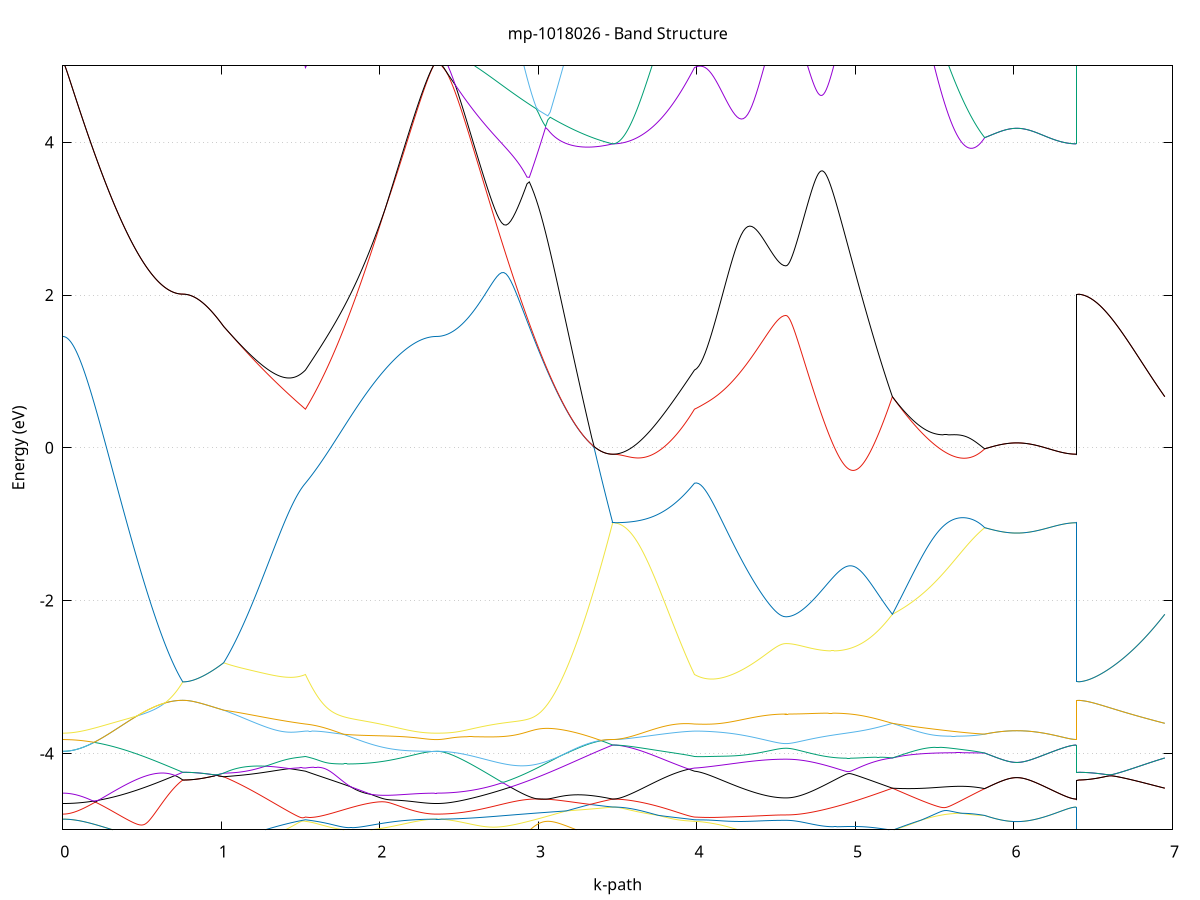 set title 'mp-1018026 - Band Structure'
set xlabel 'k-path'
set ylabel 'Energy (eV)'
set grid y
set yrange [-5:5]
set terminal png size 800,600
set output 'mp-1018026_bands_gnuplot.png'
plot '-' using 1:2 with lines notitle, '-' using 1:2 with lines notitle, '-' using 1:2 with lines notitle, '-' using 1:2 with lines notitle, '-' using 1:2 with lines notitle, '-' using 1:2 with lines notitle, '-' using 1:2 with lines notitle, '-' using 1:2 with lines notitle, '-' using 1:2 with lines notitle, '-' using 1:2 with lines notitle, '-' using 1:2 with lines notitle, '-' using 1:2 with lines notitle, '-' using 1:2 with lines notitle, '-' using 1:2 with lines notitle, '-' using 1:2 with lines notitle, '-' using 1:2 with lines notitle, '-' using 1:2 with lines notitle, '-' using 1:2 with lines notitle, '-' using 1:2 with lines notitle, '-' using 1:2 with lines notitle, '-' using 1:2 with lines notitle, '-' using 1:2 with lines notitle, '-' using 1:2 with lines notitle, '-' using 1:2 with lines notitle
0.000000 -46.019416
0.006758 -46.019416
0.013515 -46.019416
0.020273 -46.019416
0.027031 -46.019416
0.033788 -46.019416
0.040546 -46.019416
0.047304 -46.019416
0.054061 -46.019416
0.060819 -46.019316
0.067577 -46.019316
0.074334 -46.019316
0.081092 -46.019316
0.087850 -46.019216
0.094607 -46.019216
0.101365 -46.019116
0.108123 -46.019116
0.114880 -46.019116
0.121638 -46.019016
0.128396 -46.019016
0.135153 -46.019016
0.141911 -46.018916
0.148669 -46.018816
0.155426 -46.018816
0.162184 -46.018816
0.168941 -46.018716
0.175699 -46.018616
0.182457 -46.018616
0.189214 -46.018516
0.195972 -46.018416
0.202730 -46.018416
0.209487 -46.018316
0.216245 -46.018216
0.223003 -46.018216
0.229760 -46.018116
0.236518 -46.018016
0.243276 -46.017916
0.250033 -46.017816
0.256791 -46.017716
0.263549 -46.017616
0.270306 -46.017616
0.277064 -46.017516
0.283822 -46.017416
0.290579 -46.017316
0.297337 -46.017216
0.304095 -46.017116
0.310852 -46.017016
0.317610 -46.016916
0.324368 -46.016816
0.331125 -46.016716
0.337883 -46.016616
0.344641 -46.016516
0.351398 -46.016316
0.358156 -46.016216
0.364914 -46.016116
0.371671 -46.016016
0.378429 -46.015916
0.385187 -46.015716
0.391944 -46.015616
0.398702 -46.015516
0.405460 -46.015416
0.412217 -46.015216
0.418975 -46.015116
0.425733 -46.015016
0.432490 -46.014816
0.439248 -46.014716
0.446006 -46.014616
0.452763 -46.014416
0.459521 -46.014316
0.466278 -46.014116
0.473036 -46.014016
0.479794 -46.013916
0.486551 -46.013716
0.493309 -46.013616
0.500067 -46.013416
0.506824 -46.013316
0.513582 -46.013116
0.520340 -46.013016
0.527097 -46.012816
0.533855 -46.012716
0.540613 -46.012516
0.547370 -46.012416
0.554128 -46.012216
0.560886 -46.012116
0.567643 -46.011916
0.574401 -46.011716
0.581159 -46.011616
0.587916 -46.011416
0.594674 -46.011316
0.601432 -46.011116
0.608189 -46.010916
0.614947 -46.010816
0.621705 -46.010616
0.628462 -46.010516
0.635220 -46.010316
0.641978 -46.010116
0.648735 -46.010016
0.655493 -46.009816
0.662251 -46.009616
0.669008 -46.009416
0.675766 -46.009316
0.682524 -46.009116
0.689281 -46.008916
0.696039 -46.008816
0.702797 -46.008616
0.709554 -46.008416
0.716312 -46.008316
0.723070 -46.008116
0.729827 -46.007916
0.736585 -46.007816
0.743342 -46.007616
0.750100 -46.007416
0.756858 -46.007316
0.756858 -46.007316
0.766780 -46.007316
0.776702 -46.007316
0.786624 -46.007216
0.796546 -46.007216
0.806467 -46.007216
0.816389 -46.007216
0.826311 -46.007316
0.836233 -46.007316
0.846155 -46.007316
0.856077 -46.007316
0.865999 -46.007316
0.875921 -46.007316
0.885843 -46.007216
0.895765 -46.007216
0.905687 -46.007216
0.915609 -46.007216
0.925531 -46.007216
0.935452 -46.007216
0.945374 -46.007216
0.955296 -46.007216
0.965218 -46.007216
0.975140 -46.007216
0.985062 -46.007216
0.994984 -46.007216
1.004906 -46.007216
1.014828 -46.007216
1.014828 -46.007216
1.023283 -46.007316
1.031738 -46.007416
1.040192 -46.007516
1.048647 -46.007616
1.057102 -46.007716
1.065557 -46.007816
1.074012 -46.007916
1.082467 -46.008016
1.090922 -46.008116
1.099377 -46.008216
1.107832 -46.008316
1.116286 -46.008416
1.124741 -46.008516
1.133196 -46.008616
1.141651 -46.008716
1.150106 -46.008816
1.158561 -46.008916
1.167016 -46.008916
1.175471 -46.009016
1.183925 -46.009116
1.192380 -46.009216
1.200835 -46.009316
1.209290 -46.009416
1.217745 -46.009416
1.226200 -46.009516
1.234655 -46.009616
1.243110 -46.009616
1.251565 -46.009716
1.260019 -46.009816
1.268474 -46.009816
1.276929 -46.009916
1.285384 -46.010016
1.293839 -46.010016
1.302294 -46.010116
1.310749 -46.010116
1.319204 -46.010216
1.327658 -46.010216
1.336113 -46.010316
1.344568 -46.010316
1.353023 -46.010416
1.361478 -46.010416
1.369933 -46.010516
1.378388 -46.010516
1.386843 -46.010516
1.395298 -46.010616
1.403752 -46.010616
1.412207 -46.010616
1.420662 -46.010716
1.429117 -46.010716
1.437572 -46.010716
1.446027 -46.010716
1.454482 -46.010716
1.462937 -46.010816
1.471391 -46.010816
1.479846 -46.010816
1.488301 -46.010816
1.496756 -46.010816
1.505211 -46.010816
1.513666 -46.010816
1.522121 -46.010816
1.530576 -46.010816
1.530576 -46.010816
1.539111 -46.010916
1.547647 -46.011016
1.556182 -46.011216
1.564718 -46.011316
1.573254 -46.011416
1.581789 -46.011516
1.590325 -46.011616
1.598861 -46.011816
1.607396 -46.011916
1.615932 -46.012016
1.624467 -46.012116
1.633003 -46.012316
1.641539 -46.012416
1.650074 -46.012516
1.658610 -46.012616
1.667146 -46.012816
1.675681 -46.012916
1.684217 -46.013016
1.692752 -46.013116
1.701288 -46.013316
1.709824 -46.013416
1.718359 -46.013516
1.726895 -46.013716
1.735430 -46.013816
1.743966 -46.013916
1.752502 -46.014016
1.761037 -46.014216
1.769573 -46.014316
1.778109 -46.014416
1.786644 -46.014516
1.795180 -46.014716
1.803715 -46.014816
1.812251 -46.014916
1.820787 -46.015016
1.829322 -46.015116
1.837858 -46.015316
1.846394 -46.015416
1.854929 -46.015516
1.863465 -46.015616
1.872000 -46.015716
1.880536 -46.015816
1.889072 -46.016016
1.897607 -46.016116
1.906143 -46.016216
1.914679 -46.016316
1.923214 -46.016416
1.931750 -46.016516
1.940285 -46.016616
1.948821 -46.016716
1.957357 -46.016816
1.965892 -46.016916
1.974428 -46.017016
1.982963 -46.017116
1.991499 -46.017216
2.000035 -46.017316
2.008570 -46.017416
2.017106 -46.017516
2.025642 -46.017616
2.034177 -46.017716
2.042713 -46.017816
2.051248 -46.017816
2.059784 -46.017916
2.068320 -46.018016
2.076855 -46.018116
2.085391 -46.018216
2.093927 -46.018216
2.102462 -46.018316
2.110998 -46.018416
2.119533 -46.018516
2.128069 -46.018516
2.136605 -46.018616
2.145140 -46.018716
2.153676 -46.018716
2.162211 -46.018816
2.170747 -46.018816
2.179283 -46.018916
2.187818 -46.018916
2.196354 -46.019016
2.204890 -46.019016
2.213425 -46.019116
2.221961 -46.019116
2.230496 -46.019116
2.239032 -46.019216
2.247568 -46.019216
2.256103 -46.019216
2.264639 -46.019316
2.273175 -46.019316
2.281710 -46.019316
2.290246 -46.019316
2.298781 -46.019416
2.307317 -46.019416
2.315853 -46.019416
2.324388 -46.019416
2.332924 -46.019416
2.341460 -46.019416
2.349995 -46.019416
2.358531 -46.019416
2.358531 -46.019416
2.373140 -46.019416
2.387748 -46.019416
2.402357 -46.019416
2.416966 -46.019416
2.431575 -46.019316
2.446184 -46.019316
2.460793 -46.019316
2.475401 -46.019216
2.490010 -46.019216
2.504619 -46.019116
2.519228 -46.019116
2.533837 -46.019016
2.548446 -46.018916
2.563055 -46.018916
2.577663 -46.018816
2.592272 -46.018716
2.606881 -46.018616
2.621490 -46.018516
2.636099 -46.018416
2.650708 -46.018316
2.665316 -46.018216
2.679925 -46.018116
2.694534 -46.018016
2.709143 -46.017816
2.723752 -46.017716
2.738361 -46.017516
2.752969 -46.017416
2.767578 -46.017316
2.782187 -46.017116
2.796796 -46.017016
2.811405 -46.016816
2.826014 -46.016716
2.840622 -46.016516
2.855231 -46.016316
2.869840 -46.016116
2.884449 -46.016016
2.899058 -46.015816
2.913667 -46.015616
2.928276 -46.015416
2.942884 -46.015216
2.957493 -46.015016
2.972102 -46.014816
2.986711 -46.014616
3.001320 -46.014416
3.015929 -46.014216
3.030537 -46.014016
3.045146 -46.013816
3.059755 -46.013516
3.074364 -46.013316
3.088973 -46.013116
3.103582 -46.012916
3.118190 -46.012716
3.132799 -46.012416
3.147408 -46.012216
3.162017 -46.011916
3.176626 -46.011716
3.191235 -46.011516
3.205844 -46.011316
3.220452 -46.011016
3.235061 -46.010816
3.249670 -46.010516
3.264279 -46.010316
3.278888 -46.010116
3.293497 -46.009816
3.308105 -46.009616
3.322714 -46.009316
3.337323 -46.009116
3.351932 -46.008816
3.366541 -46.008616
3.381150 -46.008316
3.395758 -46.008116
3.410367 -46.007816
3.424976 -46.007616
3.439585 -46.007316
3.454194 -46.007116
3.468803 -46.006816
3.468803 -46.006816
3.477258 -46.006816
3.485712 -46.006816
3.494167 -46.006816
3.502622 -46.006816
3.511077 -46.006916
3.519532 -46.006916
3.527987 -46.006916
3.536442 -46.006916
3.544897 -46.006916
3.553351 -46.006916
3.561806 -46.007016
3.570261 -46.007016
3.578716 -46.007016
3.587171 -46.007016
3.595626 -46.007116
3.604081 -46.007116
3.612536 -46.007116
3.620991 -46.007216
3.629445 -46.007216
3.637900 -46.007316
3.646355 -46.007316
3.654810 -46.007416
3.663265 -46.007416
3.671720 -46.007516
3.680175 -46.007516
3.688630 -46.007616
3.697084 -46.007616
3.705539 -46.007716
3.713994 -46.007816
3.722449 -46.007816
3.730904 -46.007916
3.739359 -46.008016
3.747814 -46.008016
3.756269 -46.008116
3.764723 -46.008216
3.773178 -46.008316
3.781633 -46.008416
3.790088 -46.008516
3.798543 -46.008516
3.806998 -46.008616
3.815453 -46.008716
3.823908 -46.008816
3.832363 -46.008916
3.840817 -46.009016
3.849272 -46.009116
3.857727 -46.009216
3.866182 -46.009316
3.874637 -46.009416
3.883092 -46.009516
3.891547 -46.009616
3.900002 -46.009716
3.908456 -46.009816
3.916911 -46.009916
3.925366 -46.010016
3.933821 -46.010116
3.942276 -46.010216
3.950731 -46.010316
3.959186 -46.010516
3.967641 -46.010616
3.976096 -46.010716
3.984550 -46.010816
3.984550 -46.010816
3.997961 -46.010816
4.011372 -46.010916
4.024783 -46.011016
4.038194 -46.011016
4.051605 -46.011116
4.065015 -46.011216
4.078426 -46.011216
4.091837 -46.011316
4.105248 -46.011416
4.118659 -46.011516
4.132070 -46.011516
4.145481 -46.011616
4.158891 -46.011716
4.172302 -46.011716
4.185713 -46.011816
4.199124 -46.011916
4.212535 -46.012016
4.225946 -46.012016
4.239357 -46.012116
4.252767 -46.012216
4.266178 -46.012216
4.279589 -46.012316
4.293000 -46.012416
4.306411 -46.012416
4.319822 -46.012516
4.333232 -46.012516
4.346643 -46.012616
4.360054 -46.012616
4.373465 -46.012716
4.386876 -46.012716
4.400287 -46.012716
4.413698 -46.012816
4.427108 -46.012816
4.440519 -46.012816
4.453930 -46.012916
4.467341 -46.012916
4.480752 -46.012916
4.494163 -46.012916
4.507574 -46.012916
4.520984 -46.012916
4.534395 -46.013016
4.547806 -46.013016
4.561217 -46.013016
4.561217 -46.013016
4.569721 -46.013016
4.578226 -46.013016
4.586730 -46.013016
4.595235 -46.012916
4.603739 -46.012916
4.612244 -46.012916
4.620748 -46.012916
4.629253 -46.012916
4.637757 -46.012916
4.646261 -46.012816
4.654766 -46.012816
4.663270 -46.012816
4.671775 -46.012816
4.680279 -46.012716
4.688784 -46.012716
4.697288 -46.012716
4.705793 -46.012616
4.714297 -46.012616
4.722801 -46.012616
4.731306 -46.012516
4.739810 -46.012516
4.748315 -46.012416
4.756819 -46.012416
4.765324 -46.012316
4.773828 -46.012316
4.782333 -46.012216
4.790837 -46.012116
4.799341 -46.012116
4.807846 -46.012016
4.816350 -46.012016
4.824855 -46.011916
4.833359 -46.011816
4.841864 -46.011716
4.850368 -46.011716
4.858873 -46.011616
4.867377 -46.011516
4.875882 -46.011416
4.884386 -46.011416
4.892890 -46.011316
4.901395 -46.011216
4.909899 -46.011116
4.918404 -46.011016
4.926908 -46.010916
4.935413 -46.010816
4.943917 -46.010716
4.952422 -46.010616
4.960926 -46.010516
4.969430 -46.010416
4.977935 -46.010416
4.986439 -46.010316
4.994944 -46.010216
5.003448 -46.010116
5.011953 -46.010016
5.020457 -46.009916
5.028962 -46.009716
5.037466 -46.009616
5.045971 -46.009516
5.054475 -46.009416
5.062979 -46.009316
5.071484 -46.009216
5.079988 -46.009116
5.088493 -46.009016
5.096997 -46.008916
5.105502 -46.008716
5.114006 -46.008616
5.122511 -46.008516
5.131015 -46.008416
5.139519 -46.008316
5.148024 -46.008116
5.156528 -46.008016
5.165033 -46.007916
5.173537 -46.007816
5.182042 -46.007716
5.190546 -46.007616
5.199051 -46.007416
5.207555 -46.007316
5.216060 -46.007216
5.224564 -46.007116
5.233068 -46.007016
5.233068 -46.007016
5.245728 -46.007016
5.258387 -46.007116
5.271046 -46.007116
5.283705 -46.007216
5.296364 -46.007216
5.309024 -46.007316
5.321683 -46.007316
5.334342 -46.007416
5.347001 -46.007416
5.359661 -46.007516
5.372320 -46.007516
5.384979 -46.007516
5.397638 -46.007616
5.410297 -46.007616
5.422957 -46.007616
5.435616 -46.007616
5.448275 -46.007616
5.460934 -46.007716
5.473593 -46.007716
5.486253 -46.007716
5.498912 -46.007716
5.511571 -46.007716
5.524230 -46.007716
5.536889 -46.007716
5.549549 -46.007716
5.562208 -46.007616
5.574867 -46.007616
5.587526 -46.007616
5.600185 -46.007616
5.612845 -46.007616
5.625504 -46.007516
5.638163 -46.007516
5.650822 -46.007516
5.663482 -46.007516
5.676141 -46.007416
5.688800 -46.007416
5.701459 -46.007316
5.714118 -46.007316
5.726778 -46.007316
5.739437 -46.007216
5.752096 -46.007216
5.764755 -46.007116
5.777414 -46.007016
5.790074 -46.007016
5.802733 -46.006916
5.815392 -46.006816
5.815392 -46.006816
5.822148 -46.006816
5.828904 -46.006816
5.835660 -46.006816
5.842415 -46.006816
5.849171 -46.006816
5.855927 -46.006816
5.862683 -46.006816
5.869439 -46.006816
5.876195 -46.006816
5.882951 -46.006816
5.889706 -46.006816
5.896462 -46.006816
5.903218 -46.006816
5.909974 -46.006816
5.916730 -46.006816
5.923486 -46.006816
5.930242 -46.006816
5.936997 -46.006816
5.943753 -46.006816
5.950509 -46.006816
5.957265 -46.006816
5.964021 -46.006816
5.970777 -46.006816
5.977532 -46.006816
5.984288 -46.006816
5.991044 -46.006816
5.997800 -46.006816
6.004556 -46.006816
6.011312 -46.006816
6.018068 -46.006816
6.024823 -46.006816
6.031579 -46.006816
6.038335 -46.006816
6.045091 -46.006816
6.051847 -46.006816
6.058603 -46.006816
6.065358 -46.006816
6.072114 -46.006816
6.078870 -46.006816
6.085626 -46.006816
6.092382 -46.006816
6.099138 -46.006816
6.105894 -46.006816
6.112649 -46.006816
6.119405 -46.006816
6.126161 -46.006816
6.132917 -46.006816
6.139673 -46.006816
6.146429 -46.006816
6.153185 -46.006816
6.159940 -46.006816
6.166696 -46.006816
6.173452 -46.006816
6.180208 -46.006816
6.186964 -46.006816
6.193720 -46.006816
6.200475 -46.006816
6.207231 -46.006816
6.213987 -46.006816
6.220743 -46.006816
6.227499 -46.006816
6.234255 -46.006816
6.241011 -46.006816
6.247766 -46.006816
6.254522 -46.006816
6.261278 -46.006816
6.268034 -46.006816
6.274790 -46.006816
6.281546 -46.006816
6.288302 -46.006816
6.295057 -46.006816
6.301813 -46.006816
6.308569 -46.006816
6.315325 -46.006816
6.322081 -46.006816
6.328837 -46.006816
6.335592 -46.006816
6.342348 -46.006816
6.349104 -46.006816
6.355860 -46.006816
6.362616 -46.006816
6.369372 -46.006816
6.376128 -46.006816
6.382883 -46.006816
6.389639 -46.006816
6.396395 -46.006816
6.396395 -46.007316
6.411004 -46.007316
6.425613 -46.007216
6.440222 -46.007216
6.454830 -46.007216
6.469439 -46.007316
6.484048 -46.007316
6.498657 -46.007316
6.513266 -46.007316
6.527875 -46.007216
6.542483 -46.007216
6.557092 -46.007216
6.571701 -46.007216
6.586310 -46.007216
6.600919 -46.007216
6.615528 -46.007216
6.630137 -46.007216
6.644745 -46.007216
6.659354 -46.007216
6.673963 -46.007216
6.688572 -46.007216
6.703181 -46.007116
6.717790 -46.007116
6.732398 -46.007116
6.747007 -46.007116
6.761616 -46.007116
6.776225 -46.007116
6.790834 -46.007116
6.805443 -46.007116
6.820051 -46.007116
6.834660 -46.007116
6.849269 -46.007016
6.863878 -46.007016
6.878487 -46.007016
6.893096 -46.007016
6.907705 -46.007016
6.922313 -46.007016
6.936922 -46.007016
6.951531 -46.007016
e
0.000000 -45.995216
0.006758 -45.995216
0.013515 -45.995216
0.020273 -45.995216
0.027031 -45.995216
0.033788 -45.995216
0.040546 -45.995316
0.047304 -45.995316
0.054061 -45.995316
0.060819 -45.995316
0.067577 -45.995316
0.074334 -45.995416
0.081092 -45.995416
0.087850 -45.995416
0.094607 -45.995516
0.101365 -45.995516
0.108123 -45.995516
0.114880 -45.995616
0.121638 -45.995616
0.128396 -45.995716
0.135153 -45.995716
0.141911 -45.995716
0.148669 -45.995816
0.155426 -45.995816
0.162184 -45.995916
0.168941 -45.996016
0.175699 -45.996016
0.182457 -45.996116
0.189214 -45.996116
0.195972 -45.996216
0.202730 -45.996316
0.209487 -45.996316
0.216245 -45.996416
0.223003 -45.996516
0.229760 -45.996616
0.236518 -45.996616
0.243276 -45.996716
0.250033 -45.996816
0.256791 -45.996916
0.263549 -45.997016
0.270306 -45.997116
0.277064 -45.997216
0.283822 -45.997316
0.290579 -45.997416
0.297337 -45.997516
0.304095 -45.997616
0.310852 -45.997716
0.317610 -45.997816
0.324368 -45.997916
0.331125 -45.997916
0.337883 -45.998116
0.344641 -45.998216
0.351398 -45.998316
0.358156 -45.998416
0.364914 -45.998516
0.371671 -45.998616
0.378429 -45.998716
0.385187 -45.998816
0.391944 -45.999016
0.398702 -45.999116
0.405460 -45.999216
0.412217 -45.999316
0.418975 -45.999516
0.425733 -45.999616
0.432490 -45.999716
0.439248 -45.999916
0.446006 -46.000016
0.452763 -46.000116
0.459521 -46.000316
0.466278 -46.000416
0.473036 -46.000616
0.479794 -46.000716
0.486551 -46.000816
0.493309 -46.001016
0.500067 -46.001116
0.506824 -46.001316
0.513582 -46.001416
0.520340 -46.001616
0.527097 -46.001716
0.533855 -46.001916
0.540613 -46.002016
0.547370 -46.002216
0.554128 -46.002316
0.560886 -46.002516
0.567643 -46.002616
0.574401 -46.002816
0.581159 -46.003016
0.587916 -46.003116
0.594674 -46.003316
0.601432 -46.003416
0.608189 -46.003616
0.614947 -46.003716
0.621705 -46.003916
0.628462 -46.004116
0.635220 -46.004216
0.641978 -46.004416
0.648735 -46.004616
0.655493 -46.004716
0.662251 -46.004916
0.669008 -46.005016
0.675766 -46.005216
0.682524 -46.005416
0.689281 -46.005516
0.696039 -46.005716
0.702797 -46.005916
0.709554 -46.006116
0.716312 -46.006216
0.723070 -46.006416
0.729827 -46.006616
0.736585 -46.006716
0.743342 -46.006916
0.750100 -46.007116
0.756858 -46.007316
0.756858 -46.007316
0.766780 -46.007316
0.776702 -46.007316
0.786624 -46.007216
0.796546 -46.007216
0.806467 -46.007216
0.816389 -46.007216
0.826311 -46.007316
0.836233 -46.007316
0.846155 -46.007316
0.856077 -46.007316
0.865999 -46.007316
0.875921 -46.007216
0.885843 -46.007216
0.895765 -46.007216
0.905687 -46.007216
0.915609 -46.007216
0.925531 -46.007216
0.935452 -46.007216
0.945374 -46.007216
0.955296 -46.007216
0.965218 -46.007216
0.975140 -46.007216
0.985062 -46.007216
0.994984 -46.007216
1.004906 -46.007216
1.014828 -46.007216
1.014828 -46.007216
1.023283 -46.007116
1.031738 -46.006916
1.040192 -46.006816
1.048647 -46.006716
1.057102 -46.006616
1.065557 -46.006516
1.074012 -46.006416
1.082467 -46.006316
1.090922 -46.006216
1.099377 -46.006116
1.107832 -46.006016
1.116286 -46.005916
1.124741 -46.005816
1.133196 -46.005716
1.141651 -46.005616
1.150106 -46.005516
1.158561 -46.005416
1.167016 -46.005316
1.175471 -46.005216
1.183925 -46.005116
1.192380 -46.005016
1.200835 -46.004916
1.209290 -46.004816
1.217745 -46.004716
1.226200 -46.004616
1.234655 -46.004616
1.243110 -46.004516
1.251565 -46.004416
1.260019 -46.004316
1.268474 -46.004316
1.276929 -46.004216
1.285384 -46.004116
1.293839 -46.004016
1.302294 -46.004016
1.310749 -46.003916
1.319204 -46.003816
1.327658 -46.003816
1.336113 -46.003716
1.344568 -46.003716
1.353023 -46.003616
1.361478 -46.003616
1.369933 -46.003516
1.378388 -46.003516
1.386843 -46.003416
1.395298 -46.003416
1.403752 -46.003316
1.412207 -46.003316
1.420662 -46.003316
1.429117 -46.003316
1.437572 -46.003216
1.446027 -46.003216
1.454482 -46.003216
1.462937 -46.003116
1.471391 -46.003116
1.479846 -46.003116
1.488301 -46.003116
1.496756 -46.003116
1.505211 -46.003116
1.513666 -46.003116
1.522121 -46.003116
1.530576 -46.003116
1.530576 -46.003116
1.539111 -46.002916
1.547647 -46.002816
1.556182 -46.002716
1.564718 -46.002616
1.573254 -46.002516
1.581789 -46.002416
1.590325 -46.002316
1.598861 -46.002216
1.607396 -46.002016
1.615932 -46.001916
1.624467 -46.001816
1.633003 -46.001716
1.641539 -46.001616
1.650074 -46.001516
1.658610 -46.001316
1.667146 -46.001216
1.675681 -46.001116
1.684217 -46.001016
1.692752 -46.000916
1.701288 -46.000816
1.709824 -46.000716
1.718359 -46.000516
1.726895 -46.000416
1.735430 -46.000316
1.743966 -46.000216
1.752502 -46.000116
1.761037 -46.000016
1.769573 -45.999816
1.778109 -45.999716
1.786644 -45.999616
1.795180 -45.999516
1.803715 -45.999416
1.812251 -45.999316
1.820787 -45.999216
1.829322 -45.999116
1.837858 -45.999016
1.846394 -45.998816
1.854929 -45.998716
1.863465 -45.998616
1.872000 -45.998516
1.880536 -45.998416
1.889072 -45.998316
1.897607 -45.998216
1.906143 -45.998116
1.914679 -45.998016
1.923214 -45.997916
1.931750 -45.997816
1.940285 -45.997716
1.948821 -45.997616
1.957357 -45.997516
1.965892 -45.997416
1.974428 -45.997316
1.982963 -45.997216
1.991499 -45.997216
2.000035 -45.997116
2.008570 -45.997016
2.017106 -45.996916
2.025642 -45.996816
2.034177 -45.996816
2.042713 -45.996716
2.051248 -45.996616
2.059784 -45.996516
2.068320 -45.996516
2.076855 -45.996416
2.085391 -45.996316
2.093927 -45.996316
2.102462 -45.996216
2.110998 -45.996116
2.119533 -45.996116
2.128069 -45.996016
2.136605 -45.996016
2.145140 -45.995916
2.153676 -45.995916
2.162211 -45.995816
2.170747 -45.995816
2.179283 -45.995716
2.187818 -45.995716
2.196354 -45.995616
2.204890 -45.995616
2.213425 -45.995516
2.221961 -45.995516
2.230496 -45.995516
2.239032 -45.995416
2.247568 -45.995416
2.256103 -45.995416
2.264639 -45.995316
2.273175 -45.995316
2.281710 -45.995316
2.290246 -45.995316
2.298781 -45.995316
2.307317 -45.995216
2.315853 -45.995216
2.324388 -45.995216
2.332924 -45.995216
2.341460 -45.995216
2.349995 -45.995216
2.358531 -45.995216
2.358531 -45.995216
2.373140 -45.995216
2.387748 -45.995216
2.402357 -45.995216
2.416966 -45.995216
2.431575 -45.995316
2.446184 -45.995316
2.460793 -45.995316
2.475401 -45.995416
2.490010 -45.995416
2.504619 -45.995516
2.519228 -45.995516
2.533837 -45.995616
2.548446 -45.995616
2.563055 -45.995716
2.577663 -45.995816
2.592272 -45.995816
2.606881 -45.995916
2.621490 -45.996016
2.636099 -45.996016
2.650708 -45.996116
2.665316 -45.996216
2.679925 -45.996316
2.694534 -45.996416
2.709143 -45.996516
2.723752 -45.996616
2.738361 -45.996816
2.752969 -45.996916
2.767578 -45.997016
2.782187 -45.997116
2.796796 -45.997316
2.811405 -45.997416
2.826014 -45.997616
2.840622 -45.997716
2.855231 -45.997816
2.869840 -45.998016
2.884449 -45.998216
2.899058 -45.998316
2.913667 -45.998516
2.928276 -45.998616
2.942884 -45.998816
2.957493 -45.999016
2.972102 -45.999216
2.986711 -45.999416
3.001320 -45.999616
3.015929 -45.999716
3.030537 -45.999916
3.045146 -46.000116
3.059755 -46.000316
3.074364 -46.000516
3.088973 -46.000716
3.103582 -46.001016
3.118190 -46.001216
3.132799 -46.001416
3.147408 -46.001616
3.162017 -46.001816
3.176626 -46.002116
3.191235 -46.002316
3.205844 -46.002616
3.220452 -46.002816
3.235061 -46.003016
3.249670 -46.003216
3.264279 -46.003516
3.278888 -46.003716
3.293497 -46.003916
3.308105 -46.004116
3.322714 -46.004416
3.337323 -46.004616
3.351932 -46.004916
3.366541 -46.005116
3.381150 -46.005316
3.395758 -46.005616
3.410367 -46.005816
3.424976 -46.006116
3.439585 -46.006316
3.454194 -46.006616
3.468803 -46.006816
3.468803 -46.006816
3.477258 -46.006816
3.485712 -46.006816
3.494167 -46.006816
3.502622 -46.006816
3.511077 -46.006816
3.519532 -46.006816
3.527987 -46.006816
3.536442 -46.006716
3.544897 -46.006716
3.553351 -46.006716
3.561806 -46.006716
3.570261 -46.006716
3.578716 -46.006616
3.587171 -46.006616
3.595626 -46.006616
3.604081 -46.006516
3.612536 -46.006516
3.620991 -46.006416
3.629445 -46.006416
3.637900 -46.006416
3.646355 -46.006316
3.654810 -46.006316
3.663265 -46.006216
3.671720 -46.006116
3.680175 -46.006116
3.688630 -46.006016
3.697084 -46.006016
3.705539 -46.005916
3.713994 -46.005816
3.722449 -46.005816
3.730904 -46.005716
3.739359 -46.005716
3.747814 -46.005616
3.756269 -46.005516
3.764723 -46.005416
3.773178 -46.005416
3.781633 -46.005316
3.790088 -46.005216
3.798543 -46.005116
3.806998 -46.005016
3.815453 -46.005016
3.823908 -46.004916
3.832363 -46.004816
3.840817 -46.004716
3.849272 -46.004616
3.857727 -46.004516
3.866182 -46.004416
3.874637 -46.004316
3.883092 -46.004316
3.891547 -46.004216
3.900002 -46.004116
3.908456 -46.004016
3.916911 -46.003916
3.925366 -46.003816
3.933821 -46.003716
3.942276 -46.003616
3.950731 -46.003516
3.959186 -46.003416
3.967641 -46.003316
3.976096 -46.003216
3.984550 -46.003116
3.984550 -46.003116
3.997961 -46.003016
4.011372 -46.003016
4.024783 -46.002916
4.038194 -46.002816
4.051605 -46.002816
4.065015 -46.002716
4.078426 -46.002616
4.091837 -46.002616
4.105248 -46.002516
4.118659 -46.002416
4.132070 -46.002416
4.145481 -46.002316
4.158891 -46.002216
4.172302 -46.002116
4.185713 -46.002116
4.199124 -46.002016
4.212535 -46.001916
4.225946 -46.001916
4.239357 -46.001816
4.252767 -46.001716
4.266178 -46.001716
4.279589 -46.001616
4.293000 -46.001616
4.306411 -46.001516
4.319822 -46.001416
4.333232 -46.001416
4.346643 -46.001316
4.360054 -46.001316
4.373465 -46.001316
4.386876 -46.001216
4.400287 -46.001216
4.413698 -46.001116
4.427108 -46.001116
4.440519 -46.001116
4.453930 -46.001016
4.467341 -46.001016
4.480752 -46.001016
4.494163 -46.001016
4.507574 -46.001016
4.520984 -46.000916
4.534395 -46.000916
4.547806 -46.000916
4.561217 -46.000916
4.561217 -46.000916
4.569721 -46.000916
4.578226 -46.000916
4.586730 -46.000916
4.595235 -46.000916
4.603739 -46.001016
4.612244 -46.001016
4.620748 -46.001016
4.629253 -46.001016
4.637757 -46.001016
4.646261 -46.001116
4.654766 -46.001116
4.663270 -46.001116
4.671775 -46.001116
4.680279 -46.001216
4.688784 -46.001216
4.697288 -46.001216
4.705793 -46.001316
4.714297 -46.001316
4.722801 -46.001416
4.731306 -46.001416
4.739810 -46.001516
4.748315 -46.001516
4.756819 -46.001616
4.765324 -46.001616
4.773828 -46.001716
4.782333 -46.001716
4.790837 -46.001816
4.799341 -46.001916
4.807846 -46.001916
4.816350 -46.002016
4.824855 -46.002116
4.833359 -46.002116
4.841864 -46.002216
4.850368 -46.002316
4.858873 -46.002416
4.867377 -46.002416
4.875882 -46.002516
4.884386 -46.002616
4.892890 -46.002716
4.901395 -46.002816
4.909899 -46.002916
4.918404 -46.002916
4.926908 -46.003016
4.935413 -46.003116
4.943917 -46.003216
4.952422 -46.003316
4.960926 -46.003416
4.969430 -46.003516
4.977935 -46.003616
4.986439 -46.003716
4.994944 -46.003816
5.003448 -46.003916
5.011953 -46.004016
5.020457 -46.004116
5.028962 -46.004216
5.037466 -46.004316
5.045971 -46.004416
5.054475 -46.004516
5.062979 -46.004616
5.071484 -46.004816
5.079988 -46.004916
5.088493 -46.005016
5.096997 -46.005116
5.105502 -46.005216
5.114006 -46.005316
5.122511 -46.005416
5.131015 -46.005616
5.139519 -46.005716
5.148024 -46.005816
5.156528 -46.005916
5.165033 -46.006016
5.173537 -46.006116
5.182042 -46.006316
5.190546 -46.006416
5.199051 -46.006516
5.207555 -46.006616
5.216060 -46.006716
5.224564 -46.006916
5.233068 -46.007016
5.233068 -46.007016
5.245728 -46.006916
5.258387 -46.006816
5.271046 -46.006816
5.283705 -46.006716
5.296364 -46.006616
5.309024 -46.006616
5.321683 -46.006516
5.334342 -46.006416
5.347001 -46.006416
5.359661 -46.006416
5.372320 -46.006316
5.384979 -46.006316
5.397638 -46.006216
5.410297 -46.006216
5.422957 -46.006216
5.435616 -46.006116
5.448275 -46.006116
5.460934 -46.006116
5.473593 -46.006116
5.486253 -46.006016
5.498912 -46.006016
5.511571 -46.006016
5.524230 -46.006016
5.536889 -46.006016
5.549549 -46.006016
5.562208 -46.006016
5.574867 -46.006016
5.587526 -46.006016
5.600185 -46.006016
5.612845 -46.006016
5.625504 -46.006116
5.638163 -46.006116
5.650822 -46.006116
5.663482 -46.006116
5.676141 -46.006216
5.688800 -46.006216
5.701459 -46.006316
5.714118 -46.006316
5.726778 -46.006416
5.739437 -46.006416
5.752096 -46.006516
5.764755 -46.006616
5.777414 -46.006616
5.790074 -46.006716
5.802733 -46.006816
5.815392 -46.006816
5.815392 -46.006816
5.822148 -46.006816
5.828904 -46.006816
5.835660 -46.006816
5.842415 -46.006816
5.849171 -46.006816
5.855927 -46.006816
5.862683 -46.006816
5.869439 -46.006816
5.876195 -46.006816
5.882951 -46.006816
5.889706 -46.006816
5.896462 -46.006816
5.903218 -46.006816
5.909974 -46.006816
5.916730 -46.006816
5.923486 -46.006816
5.930242 -46.006816
5.936997 -46.006816
5.943753 -46.006816
5.950509 -46.006816
5.957265 -46.006816
5.964021 -46.006816
5.970777 -46.006816
5.977532 -46.006816
5.984288 -46.006816
5.991044 -46.006816
5.997800 -46.006816
6.004556 -46.006816
6.011312 -46.006816
6.018068 -46.006816
6.024823 -46.006816
6.031579 -46.006816
6.038335 -46.006816
6.045091 -46.006816
6.051847 -46.006816
6.058603 -46.006816
6.065358 -46.006816
6.072114 -46.006816
6.078870 -46.006816
6.085626 -46.006816
6.092382 -46.006816
6.099138 -46.006816
6.105894 -46.006816
6.112649 -46.006816
6.119405 -46.006816
6.126161 -46.006816
6.132917 -46.006816
6.139673 -46.006816
6.146429 -46.006816
6.153185 -46.006816
6.159940 -46.006816
6.166696 -46.006816
6.173452 -46.006816
6.180208 -46.006816
6.186964 -46.006816
6.193720 -46.006816
6.200475 -46.006816
6.207231 -46.006816
6.213987 -46.006816
6.220743 -46.006816
6.227499 -46.006816
6.234255 -46.006816
6.241011 -46.006816
6.247766 -46.006816
6.254522 -46.006816
6.261278 -46.006816
6.268034 -46.006816
6.274790 -46.006816
6.281546 -46.006816
6.288302 -46.006816
6.295057 -46.006816
6.301813 -46.006816
6.308569 -46.006816
6.315325 -46.006816
6.322081 -46.006816
6.328837 -46.006816
6.335592 -46.006816
6.342348 -46.006816
6.349104 -46.006816
6.355860 -46.006816
6.362616 -46.006816
6.369372 -46.006816
6.376128 -46.006816
6.382883 -46.006816
6.389639 -46.006816
6.396395 -46.006816
6.396395 -46.007316
6.411004 -46.007316
6.425613 -46.007216
6.440222 -46.007216
6.454830 -46.007216
6.469439 -46.007316
6.484048 -46.007316
6.498657 -46.007316
6.513266 -46.007316
6.527875 -46.007216
6.542483 -46.007216
6.557092 -46.007216
6.571701 -46.007216
6.586310 -46.007216
6.600919 -46.007216
6.615528 -46.007216
6.630137 -46.007216
6.644745 -46.007216
6.659354 -46.007216
6.673963 -46.007216
6.688572 -46.007216
6.703181 -46.007116
6.717790 -46.007116
6.732398 -46.007116
6.747007 -46.007116
6.761616 -46.007116
6.776225 -46.007116
6.790834 -46.007116
6.805443 -46.007116
6.820051 -46.007116
6.834660 -46.007116
6.849269 -46.007016
6.863878 -46.007016
6.878487 -46.007016
6.893096 -46.007016
6.907705 -46.007016
6.922313 -46.007016
6.936922 -46.007016
6.951531 -46.007016
e
0.000000 -5.917016
0.006758 -5.916816
0.013515 -5.916316
0.020273 -5.915516
0.027031 -5.914416
0.033788 -5.912916
0.040546 -5.911116
0.047304 -5.909016
0.054061 -5.906516
0.060819 -5.903816
0.067577 -5.900716
0.074334 -5.897216
0.081092 -5.893516
0.087850 -5.889416
0.094607 -5.885016
0.101365 -5.880316
0.108123 -5.875216
0.114880 -5.869916
0.121638 -5.864216
0.128396 -5.858216
0.135153 -5.851916
0.141911 -5.845216
0.148669 -5.838216
0.155426 -5.830916
0.162184 -5.823316
0.168941 -5.815416
0.175699 -5.807116
0.182457 -5.798616
0.189214 -5.789716
0.195972 -5.780516
0.202730 -5.771016
0.209487 -5.761216
0.216245 -5.751116
0.223003 -5.740716
0.229760 -5.730016
0.236518 -5.719016
0.243276 -5.707616
0.250033 -5.696016
0.256791 -5.684116
0.263549 -5.671816
0.270306 -5.659316
0.277064 -5.646516
0.283822 -5.633416
0.290579 -5.620016
0.297337 -5.606416
0.304095 -5.592416
0.310852 -5.578216
0.317610 -5.563716
0.324368 -5.549016
0.331125 -5.533916
0.337883 -5.518616
0.344641 -5.503116
0.351398 -5.487316
0.358156 -5.471316
0.364914 -5.455016
0.371671 -5.438516
0.378429 -5.421816
0.385187 -5.404916
0.391944 -5.387816
0.398702 -5.370516
0.405460 -5.353116
0.412217 -5.335516
0.418975 -5.326016
0.425733 -5.327516
0.432490 -5.328816
0.439248 -5.330116
0.446006 -5.331116
0.452763 -5.332116
0.459521 -5.333016
0.466278 -5.333716
0.473036 -5.334316
0.479794 -5.334816
0.486551 -5.335116
0.493309 -5.335316
0.500067 -5.335416
0.506824 -5.335416
0.513582 -5.335316
0.520340 -5.335016
0.527097 -5.334616
0.533855 -5.334016
0.540613 -5.333416
0.547370 -5.332616
0.554128 -5.331716
0.560886 -5.330616
0.567643 -5.329516
0.574401 -5.328216
0.581159 -5.326816
0.587916 -5.325216
0.594674 -5.323616
0.601432 -5.321816
0.608189 -5.319816
0.614947 -5.317816
0.621705 -5.315616
0.628462 -5.313316
0.635220 -5.310916
0.641978 -5.308416
0.648735 -5.305716
0.655493 -5.303016
0.662251 -5.300116
0.669008 -5.297116
0.675766 -5.293916
0.682524 -5.290716
0.689281 -5.287316
0.696039 -5.283816
0.702797 -5.280216
0.709554 -5.276516
0.716312 -5.272716
0.723070 -5.268816
0.729827 -5.264716
0.736585 -5.260616
0.743342 -5.256316
0.750100 -5.252016
0.756858 -5.247516
0.756858 -5.247516
0.766780 -5.247516
0.776702 -5.247316
0.786624 -5.246916
0.796546 -5.246516
0.806467 -5.245916
0.816389 -5.245216
0.826311 -5.244416
0.836233 -5.243416
0.846155 -5.242416
0.856077 -5.241216
0.865999 -5.239916
0.875921 -5.238516
0.885843 -5.237016
0.895765 -5.235416
0.905687 -5.233816
0.915609 -5.232116
0.925531 -5.230316
0.935452 -5.228516
0.945374 -5.226716
0.955296 -5.224916
0.965218 -5.223116
0.975140 -5.221316
0.985062 -5.219616
0.994984 -5.218016
1.004906 -5.216516
1.014828 -5.215116
1.014828 -5.215116
1.023283 -5.215216
1.031738 -5.215116
1.040192 -5.214916
1.048647 -5.214516
1.057102 -5.213916
1.065557 -5.213216
1.074012 -5.212316
1.082467 -5.211216
1.090922 -5.209916
1.099377 -5.209616
1.107832 -5.210016
1.116286 -5.210516
1.124741 -5.211016
1.133196 -5.211516
1.141651 -5.212116
1.150106 -5.212716
1.158561 -5.213216
1.167016 -5.213716
1.175471 -5.214316
1.183925 -5.214716
1.192380 -5.215216
1.200835 -5.215616
1.209290 -5.216016
1.217745 -5.216316
1.226200 -5.216616
1.234655 -5.216816
1.243110 -5.217016
1.251565 -5.217116
1.260019 -5.217216
1.268474 -5.217116
1.276929 -5.217016
1.285384 -5.216916
1.293839 -5.216616
1.302294 -5.216316
1.310749 -5.215916
1.319204 -5.215516
1.327658 -5.214916
1.336113 -5.214316
1.344568 -5.213616
1.353023 -5.212816
1.361478 -5.212016
1.369933 -5.211016
1.378388 -5.210016
1.386843 -5.208916
1.395298 -5.207716
1.403752 -5.206516
1.412207 -5.205116
1.420662 -5.203716
1.429117 -5.202316
1.437572 -5.200716
1.446027 -5.199116
1.454482 -5.197416
1.462937 -5.195716
1.471391 -5.193916
1.479846 -5.192016
1.488301 -5.190116
1.496756 -5.188116
1.505211 -5.186116
1.513666 -5.184016
1.522121 -5.181816
1.530576 -5.179716
1.530576 -5.179716
1.539111 -5.177916
1.547647 -5.176016
1.556182 -5.174016
1.564718 -5.171916
1.573254 -5.169816
1.581789 -5.167616
1.590325 -5.165416
1.598861 -5.163116
1.607396 -5.160816
1.615932 -5.158416
1.624467 -5.156116
1.633003 -5.153716
1.641539 -5.151416
1.650074 -5.149216
1.658610 -5.147016
1.667146 -5.144916
1.675681 -5.142916
1.684217 -5.141116
1.692752 -5.139616
1.701288 -5.138216
1.709824 -5.137316
1.718359 -5.136716
1.726895 -5.136516
1.735430 -5.136916
1.743966 -5.138016
1.752502 -5.139816
1.761037 -5.142416
1.769573 -5.145916
1.778109 -5.150416
1.786644 -5.156016
1.795180 -5.162616
1.803715 -5.170416
1.812251 -5.179216
1.820787 -5.189116
1.829322 -5.200016
1.837858 -5.211916
1.846394 -5.224616
1.854929 -5.238016
1.863465 -5.252216
1.872000 -5.267016
1.880536 -5.282416
1.889072 -5.298216
1.897607 -5.314416
1.906143 -5.330916
1.914679 -5.347816
1.923214 -5.364816
1.931750 -5.382116
1.940285 -5.399416
1.948821 -5.416816
1.957357 -5.434316
1.965892 -5.451716
1.974428 -5.469116
1.982963 -5.486416
1.991499 -5.503616
2.000035 -5.520616
2.008570 -5.537516
2.017106 -5.554216
2.025642 -5.570716
2.034177 -5.586916
2.042713 -5.602916
2.051248 -5.618616
2.059784 -5.634016
2.068320 -5.649116
2.076855 -5.663816
2.085391 -5.678316
2.093927 -5.692316
2.102462 -5.706116
2.110998 -5.719416
2.119533 -5.732416
2.128069 -5.745016
2.136605 -5.757116
2.145140 -5.768916
2.153676 -5.780316
2.162211 -5.791216
2.170747 -5.801716
2.179283 -5.811816
2.187818 -5.821416
2.196354 -5.830616
2.204890 -5.839416
2.213425 -5.847716
2.221961 -5.855516
2.230496 -5.862916
2.239032 -5.869816
2.247568 -5.876316
2.256103 -5.882316
2.264639 -5.887816
2.273175 -5.892816
2.281710 -5.897416
2.290246 -5.901516
2.298781 -5.905116
2.307317 -5.908316
2.315853 -5.910916
2.324388 -5.913116
2.332924 -5.914816
2.341460 -5.916016
2.349995 -5.916716
2.358531 -5.917016
2.358531 -5.917016
2.373140 -5.916316
2.387748 -5.914216
2.402357 -5.910816
2.416966 -5.906016
2.431575 -5.899916
2.446184 -5.892416
2.460793 -5.883516
2.475401 -5.873316
2.490010 -5.861816
2.504619 -5.848916
2.519228 -5.834816
2.533837 -5.819316
2.548446 -5.802516
2.563055 -5.784416
2.577663 -5.765016
2.592272 -5.744416
2.606881 -5.722616
2.621490 -5.699516
2.636099 -5.675316
2.650708 -5.650016
2.665316 -5.623516
2.679925 -5.595916
2.694534 -5.567316
2.709143 -5.537716
2.723752 -5.507216
2.738361 -5.475816
2.752969 -5.443616
2.767578 -5.410716
2.782187 -5.377116
2.796796 -5.343116
2.811405 -5.308616
2.826014 -5.273916
2.840622 -5.239016
2.855231 -5.204216
2.869840 -5.169616
2.884449 -5.151516
2.899058 -5.157516
2.913667 -5.163316
2.928276 -5.169016
2.942884 -5.174616
2.957493 -5.180016
2.972102 -5.185116
2.986711 -5.190016
3.001320 -5.194716
3.015929 -5.199016
3.030537 -5.203116
3.045146 -5.206916
3.059755 -5.210416
3.074364 -5.213616
3.088973 -5.216416
3.103582 -5.218916
3.118190 -5.221116
3.132799 -5.222816
3.147408 -5.224316
3.162017 -5.225316
3.176626 -5.226016
3.191235 -5.226316
3.205844 -5.226216
3.220452 -5.225716
3.235061 -5.224816
3.249670 -5.223516
3.264279 -5.221816
3.278888 -5.219716
3.293497 -5.217216
3.308105 -5.214316
3.322714 -5.211016
3.337323 -5.207316
3.351932 -5.203216
3.366541 -5.198616
3.381150 -5.193716
3.395758 -5.188416
3.410367 -5.182716
3.424976 -5.176616
3.439585 -5.170116
3.454194 -5.163216
3.468803 -5.155916
3.468803 -5.155916
3.477258 -5.156016
3.485712 -5.156116
3.494167 -5.156416
3.502622 -5.156716
3.511077 -5.157216
3.519532 -5.157716
3.527987 -5.158316
3.536442 -5.159016
3.544897 -5.159816
3.553351 -5.160716
3.561806 -5.161616
3.570261 -5.162616
3.578716 -5.163716
3.587171 -5.164816
3.595626 -5.166016
3.604081 -5.167216
3.612536 -5.168416
3.620991 -5.169716
3.629445 -5.171116
3.637900 -5.172416
3.646355 -5.173716
3.654810 -5.175116
3.663265 -5.176516
3.671720 -5.177816
3.680175 -5.179216
3.688630 -5.180516
3.697084 -5.181816
3.705539 -5.183016
3.713994 -5.184316
3.722449 -5.185516
3.730904 -5.186616
3.739359 -5.187716
3.747814 -5.188716
3.756269 -5.189616
3.764723 -5.190516
3.773178 -5.191316
3.781633 -5.192016
3.790088 -5.192716
3.798543 -5.193316
3.806998 -5.193716
3.815453 -5.194116
3.823908 -5.194416
3.832363 -5.194616
3.840817 -5.194616
3.849272 -5.194616
3.857727 -5.194516
3.866182 -5.194216
3.874637 -5.193916
3.883092 -5.193416
3.891547 -5.192916
3.900002 -5.192216
3.908456 -5.191416
3.916911 -5.190516
3.925366 -5.189516
3.933821 -5.188416
3.942276 -5.187216
3.950731 -5.185916
3.959186 -5.184516
3.967641 -5.183016
3.976096 -5.181416
3.984550 -5.179716
3.984550 -5.179716
3.997961 -5.178916
4.011372 -5.177916
4.024783 -5.176916
4.038194 -5.175816
4.051605 -5.174616
4.065015 -5.173316
4.078426 -5.172116
4.091837 -5.170816
4.105248 -5.169516
4.118659 -5.168216
4.132070 -5.167016
4.145481 -5.165916
4.158891 -5.164916
4.172302 -5.164116
4.185713 -5.163416
4.199124 -5.163016
4.212535 -5.162716
4.225946 -5.162616
4.239357 -5.162816
4.252767 -5.163216
4.266178 -5.163816
4.279589 -5.164516
4.293000 -5.165416
4.306411 -5.166516
4.319822 -5.167616
4.333232 -5.168716
4.346643 -5.169916
4.360054 -5.171016
4.373465 -5.172016
4.386876 -5.172916
4.400287 -5.173716
4.413698 -5.174316
4.427108 -5.174716
4.440519 -5.175016
4.453930 -5.175016
4.467341 -5.174816
4.480752 -5.174416
4.494163 -5.173816
4.507574 -5.173016
4.520984 -5.172216
4.534395 -5.171516
4.547806 -5.171016
4.561217 -5.170816
4.561217 -5.170816
4.569721 -5.171016
4.578226 -5.171616
4.586730 -5.172716
4.595235 -5.173916
4.603739 -5.175316
4.612244 -5.176916
4.620748 -5.178516
4.629253 -5.180116
4.637757 -5.181616
4.646261 -5.183216
4.654766 -5.184716
4.663270 -5.186116
4.671775 -5.187516
4.680279 -5.188916
4.688784 -5.190116
4.697288 -5.191316
4.705793 -5.192416
4.714297 -5.193516
4.722801 -5.194516
4.731306 -5.195416
4.739810 -5.196316
4.748315 -5.197116
4.756819 -5.197916
4.765324 -5.198616
4.773828 -5.199216
4.782333 -5.199816
4.790837 -5.200416
4.799341 -5.200916
4.807846 -5.201516
4.816350 -5.202016
4.824855 -5.202416
4.833359 -5.202916
4.841864 -5.203316
4.850368 -5.203816
4.858873 -5.204216
4.867377 -5.204716
4.875882 -5.205116
4.884386 -5.205616
4.892890 -5.206016
4.901395 -5.206516
4.909899 -5.207016
4.918404 -5.207516
4.926908 -5.208016
4.935413 -5.208516
4.943917 -5.209016
4.952422 -5.209516
4.960926 -5.210016
4.969430 -5.210416
4.977935 -5.210916
4.986439 -5.211416
4.994944 -5.211816
5.003448 -5.212216
5.011953 -5.212616
5.020457 -5.212916
5.028962 -5.213216
5.037466 -5.213516
5.045971 -5.213716
5.054475 -5.213816
5.062979 -5.213916
5.071484 -5.214016
5.079988 -5.214016
5.088493 -5.213916
5.096997 -5.213816
5.105502 -5.213616
5.114006 -5.213316
5.122511 -5.213016
5.131015 -5.212616
5.139519 -5.212116
5.148024 -5.211516
5.156528 -5.210916
5.165033 -5.210216
5.173537 -5.209416
5.182042 -5.208616
5.190546 -5.207616
5.199051 -5.206616
5.207555 -5.205516
5.216060 -5.204416
5.224564 -5.203216
5.233068 -5.201916
5.233068 -5.201916
5.245728 -5.202116
5.258387 -5.202316
5.271046 -5.202516
5.283705 -5.202616
5.296364 -5.202616
5.309024 -5.202516
5.321683 -5.202416
5.334342 -5.202316
5.347001 -5.202016
5.359661 -5.201716
5.372320 -5.201416
5.384979 -5.201016
5.397638 -5.200516
5.410297 -5.200016
5.422957 -5.199416
5.435616 -5.198716
5.448275 -5.198016
5.460934 -5.197216
5.473593 -5.196316
5.486253 -5.195416
5.498912 -5.194316
5.511571 -5.193316
5.524230 -5.192116
5.536889 -5.190916
5.549549 -5.189616
5.562208 -5.188316
5.574867 -5.186816
5.587526 -5.185316
5.600185 -5.183716
5.612845 -5.182016
5.625504 -5.180216
5.638163 -5.178316
5.650822 -5.176416
5.663482 -5.174316
5.676141 -5.172116
5.688800 -5.169916
5.701459 -5.167516
5.714118 -5.165116
5.726778 -5.162616
5.739437 -5.159916
5.752096 -5.157116
5.764755 -5.154316
5.777414 -5.151316
5.790074 -5.148216
5.802733 -5.145016
5.815392 -5.141816
5.815392 -5.141816
5.822148 -5.140816
5.828904 -5.139716
5.835660 -5.138716
5.842415 -5.137716
5.849171 -5.136616
5.855927 -5.135616
5.862683 -5.134516
5.869439 -5.133416
5.876195 -5.132416
5.882951 -5.131316
5.889706 -5.130316
5.896462 -5.129316
5.903218 -5.128216
5.909974 -5.127316
5.916730 -5.126316
5.923486 -5.125416
5.930242 -5.124516
5.936997 -5.123716
5.943753 -5.122916
5.950509 -5.122116
5.957265 -5.121516
5.964021 -5.120816
5.970777 -5.120316
5.977532 -5.119816
5.984288 -5.119316
5.991044 -5.119016
5.997800 -5.118716
6.004556 -5.118516
6.011312 -5.118416
6.018068 -5.118416
6.024823 -5.118416
6.031579 -5.118516
6.038335 -5.118716
6.045091 -5.119016
6.051847 -5.119416
6.058603 -5.119816
6.065358 -5.120316
6.072114 -5.120916
6.078870 -5.121516
6.085626 -5.122216
6.092382 -5.122916
6.099138 -5.123716
6.105894 -5.124516
6.112649 -5.125416
6.119405 -5.126316
6.126161 -5.127316
6.132917 -5.128316
6.139673 -5.129316
6.146429 -5.130316
6.153185 -5.131316
6.159940 -5.132416
6.166696 -5.133516
6.173452 -5.134516
6.180208 -5.135616
6.186964 -5.136616
6.193720 -5.137716
6.200475 -5.138716
6.207231 -5.139816
6.213987 -5.140816
6.220743 -5.141816
6.227499 -5.142816
6.234255 -5.143716
6.241011 -5.144616
6.247766 -5.145516
6.254522 -5.146416
6.261278 -5.147316
6.268034 -5.148116
6.274790 -5.148816
6.281546 -5.149616
6.288302 -5.150316
6.295057 -5.151016
6.301813 -5.151616
6.308569 -5.152216
6.315325 -5.152716
6.322081 -5.153216
6.328837 -5.153716
6.335592 -5.154116
6.342348 -5.154516
6.349104 -5.154816
6.355860 -5.155116
6.362616 -5.155416
6.369372 -5.155616
6.376128 -5.155716
6.382883 -5.155816
6.389639 -5.155916
6.396395 -5.155916
6.396395 -5.247516
6.411004 -5.247416
6.425613 -5.247016
6.440222 -5.246316
6.454830 -5.245316
6.469439 -5.244016
6.484048 -5.242516
6.498657 -5.240816
6.513266 -5.238816
6.527875 -5.236616
6.542483 -5.234216
6.557092 -5.231716
6.571701 -5.229116
6.586310 -5.226416
6.600919 -5.223716
6.615528 -5.221116
6.630137 -5.218716
6.644745 -5.216416
6.659354 -5.214416
6.673963 -5.212716
6.688572 -5.211316
6.703181 -5.210316
6.717790 -5.209416
6.732398 -5.208816
6.747007 -5.208416
6.761616 -5.208016
6.776225 -5.207716
6.790834 -5.207516
6.805443 -5.207316
6.820051 -5.207016
6.834660 -5.206716
6.849269 -5.206416
6.863878 -5.206016
6.878487 -5.205516
6.893096 -5.205016
6.907705 -5.204316
6.922313 -5.203616
6.936922 -5.202816
6.951531 -5.201916
e
0.000000 -5.122416
0.006758 -5.122516
0.013515 -5.123116
0.020273 -5.124016
0.027031 -5.125216
0.033788 -5.126816
0.040546 -5.128716
0.047304 -5.130916
0.054061 -5.133416
0.060819 -5.136216
0.067577 -5.139216
0.074334 -5.142416
0.081092 -5.145916
0.087850 -5.149516
0.094607 -5.153316
0.101365 -5.157216
0.108123 -5.161316
0.114880 -5.165516
0.121638 -5.169816
0.128396 -5.174116
0.135153 -5.178516
0.141911 -5.183016
0.148669 -5.187516
0.155426 -5.192116
0.162184 -5.196616
0.168941 -5.201216
0.175699 -5.205716
0.182457 -5.210316
0.189214 -5.214816
0.195972 -5.219316
0.202730 -5.223816
0.209487 -5.228316
0.216245 -5.232716
0.223003 -5.237016
0.229760 -5.241316
0.236518 -5.245516
0.243276 -5.249716
0.250033 -5.253816
0.256791 -5.257816
0.263549 -5.261816
0.270306 -5.265716
0.277064 -5.269516
0.283822 -5.273216
0.290579 -5.276816
0.297337 -5.280316
0.304095 -5.283816
0.310852 -5.287116
0.317610 -5.290316
0.324368 -5.293516
0.331125 -5.296516
0.337883 -5.299516
0.344641 -5.302316
0.351398 -5.305016
0.358156 -5.307616
0.364914 -5.310116
0.371671 -5.312516
0.378429 -5.314816
0.385187 -5.317016
0.391944 -5.319016
0.398702 -5.320916
0.405460 -5.322816
0.412217 -5.324516
0.418975 -5.317816
0.425733 -5.299916
0.432490 -5.282116
0.439248 -5.264216
0.446006 -5.246316
0.452763 -5.228516
0.459521 -5.210916
0.466278 -5.193616
0.473036 -5.176716
0.479794 -5.160416
0.486551 -5.144916
0.493309 -5.130516
0.500067 -5.117716
0.506824 -5.106716
0.513582 -5.107916
0.520340 -5.110716
0.527097 -5.113516
0.533855 -5.116216
0.540613 -5.118816
0.547370 -5.121316
0.554128 -5.123816
0.560886 -5.126216
0.567643 -5.128516
0.574401 -5.130716
0.581159 -5.132916
0.587916 -5.135016
0.594674 -5.137016
0.601432 -5.139016
0.608189 -5.140816
0.614947 -5.142616
0.621705 -5.144316
0.628462 -5.146616
0.635220 -5.152416
0.641978 -5.158216
0.648735 -5.164016
0.655493 -5.169716
0.662251 -5.175416
0.669008 -5.181116
0.675766 -5.186716
0.682524 -5.192216
0.689281 -5.197616
0.696039 -5.203016
0.702797 -5.208316
0.709554 -5.213516
0.716312 -5.218716
0.723070 -5.223716
0.729827 -5.228716
0.736585 -5.233516
0.743342 -5.238316
0.750100 -5.242916
0.756858 -5.247516
0.756858 -5.247516
0.766780 -5.247416
0.776702 -5.247216
0.786624 -5.246916
0.796546 -5.246516
0.806467 -5.245916
0.816389 -5.245216
0.826311 -5.244416
0.836233 -5.243416
0.846155 -5.242316
0.856077 -5.241216
0.865999 -5.239916
0.875921 -5.238516
0.885843 -5.237016
0.895765 -5.235416
0.905687 -5.233816
0.915609 -5.232116
0.925531 -5.230316
0.935452 -5.228516
0.945374 -5.226716
0.955296 -5.224816
0.965218 -5.223016
0.975140 -5.221316
0.985062 -5.219616
0.994984 -5.218016
1.004906 -5.216416
1.014828 -5.215116
1.014828 -5.215116
1.023283 -5.213216
1.031738 -5.211716
1.040192 -5.210616
1.048647 -5.209816
1.057102 -5.209316
1.065557 -5.209016
1.074012 -5.209016
1.082467 -5.209116
1.090922 -5.209316
1.099377 -5.208516
1.107832 -5.206816
1.116286 -5.205016
1.124741 -5.203116
1.133196 -5.201016
1.141651 -5.198716
1.150106 -5.196316
1.158561 -5.193716
1.167016 -5.191016
1.175471 -5.188216
1.183925 -5.185216
1.192380 -5.182116
1.200835 -5.179016
1.209290 -5.175816
1.217745 -5.172516
1.226200 -5.169216
1.234655 -5.165916
1.243110 -5.162616
1.251565 -5.159416
1.260019 -5.156216
1.268474 -5.153116
1.276929 -5.150016
1.285384 -5.147016
1.293839 -5.144116
1.302294 -5.141216
1.310749 -5.138416
1.319204 -5.135616
1.327658 -5.132916
1.336113 -5.130216
1.344568 -5.127516
1.353023 -5.124816
1.361478 -5.122116
1.369933 -5.119516
1.378388 -5.116816
1.386843 -5.114116
1.395298 -5.111416
1.403752 -5.108716
1.412207 -5.105916
1.420662 -5.103216
1.429117 -5.100416
1.437572 -5.097616
1.446027 -5.094816
1.454482 -5.091916
1.462937 -5.089016
1.471391 -5.086116
1.479846 -5.083216
1.488301 -5.080316
1.496756 -5.077316
1.505211 -5.074316
1.513666 -5.071316
1.522121 -5.068316
1.530576 -5.065316
1.530576 -5.065316
1.539111 -5.065816
1.547647 -5.066516
1.556182 -5.067316
1.564718 -5.068316
1.573254 -5.069416
1.581789 -5.070616
1.590325 -5.071916
1.598861 -5.073316
1.607396 -5.074816
1.615932 -5.076316
1.624467 -5.077916
1.633003 -5.079516
1.641539 -5.081216
1.650074 -5.082916
1.658610 -5.084716
1.667146 -5.086516
1.675681 -5.088316
1.684217 -5.090116
1.692752 -5.091916
1.701288 -5.093816
1.709824 -5.095716
1.718359 -5.097616
1.726895 -5.099516
1.735430 -5.101416
1.743966 -5.103416
1.752502 -5.105416
1.761037 -5.107416
1.769573 -5.109416
1.778109 -5.111416
1.786644 -5.113416
1.795180 -5.115516
1.803715 -5.117516
1.812251 -5.119616
1.820787 -5.121616
1.829322 -5.123616
1.837858 -5.125716
1.846394 -5.127616
1.854929 -5.129616
1.863465 -5.131516
1.872000 -5.133416
1.880536 -5.135216
1.889072 -5.136916
1.897607 -5.138616
1.906143 -5.140216
1.914679 -5.141816
1.923214 -5.143216
1.931750 -5.144616
1.940285 -5.145916
1.948821 -5.147116
1.957357 -5.148216
1.965892 -5.149216
1.974428 -5.150116
1.982963 -5.150916
1.991499 -5.151616
2.000035 -5.152216
2.008570 -5.152716
2.017106 -5.153116
2.025642 -5.153316
2.034177 -5.153516
2.042713 -5.153616
2.051248 -5.153516
2.059784 -5.153416
2.068320 -5.153116
2.076855 -5.152816
2.085391 -5.152316
2.093927 -5.151816
2.102462 -5.151216
2.110998 -5.150416
2.119533 -5.149716
2.128069 -5.148816
2.136605 -5.147816
2.145140 -5.146816
2.153676 -5.145716
2.162211 -5.144616
2.170747 -5.143416
2.179283 -5.142216
2.187818 -5.140916
2.196354 -5.139616
2.204890 -5.138316
2.213425 -5.137016
2.221961 -5.135716
2.230496 -5.134416
2.239032 -5.133116
2.247568 -5.131816
2.256103 -5.130616
2.264639 -5.129416
2.273175 -5.128316
2.281710 -5.127216
2.290246 -5.126316
2.298781 -5.125416
2.307317 -5.124616
2.315853 -5.123916
2.324388 -5.123416
2.332924 -5.122916
2.341460 -5.122616
2.349995 -5.122416
2.358531 -5.122416
2.358531 -5.122416
2.373140 -5.122216
2.387748 -5.121916
2.402357 -5.121316
2.416966 -5.120516
2.431575 -5.119516
2.446184 -5.118216
2.460793 -5.116816
2.475401 -5.115116
2.490010 -5.113316
2.504619 -5.111316
2.519228 -5.109216
2.533837 -5.107016
2.548446 -5.104616
2.563055 -5.102316
2.577663 -5.099916
2.592272 -5.097716
2.606881 -5.095516
2.621490 -5.093616
2.636099 -5.092016
2.650708 -5.090816
2.665316 -5.090116
2.679925 -5.090116
2.694534 -5.090816
2.709143 -5.092316
2.723752 -5.094616
2.738361 -5.097616
2.752969 -5.101416
2.767578 -5.105816
2.782187 -5.110616
2.796796 -5.115916
2.811405 -5.121516
2.826014 -5.127416
2.840622 -5.133316
2.855231 -5.139416
2.869840 -5.145516
2.884449 -5.135616
2.899058 -5.102216
2.913667 -5.070016
2.928276 -5.039116
2.942884 -5.009916
2.957493 -4.983016
2.972102 -4.958616
2.986711 -4.937416
3.001320 -4.919816
3.015929 -4.906116
3.030537 -4.896416
3.045146 -4.890816
3.059755 -4.888916
3.074364 -4.890316
3.088973 -4.894416
3.103582 -4.900616
3.118190 -4.908416
3.132799 -4.917616
3.147408 -4.927616
3.162017 -4.938316
3.176626 -4.949516
3.191235 -4.961016
3.205844 -4.972616
3.220452 -4.984416
3.235061 -4.996216
3.249670 -5.007916
3.264279 -5.019516
3.278888 -5.031016
3.293497 -5.042216
3.308105 -5.053316
3.322714 -5.064216
3.337323 -5.074816
3.351932 -5.085116
3.366541 -5.095116
3.381150 -5.104816
3.395758 -5.114216
3.410367 -5.123216
3.424976 -5.131916
3.439585 -5.140316
3.454194 -5.148316
3.468803 -5.155916
3.468803 -5.155916
3.477258 -5.155916
3.485712 -5.155816
3.494167 -5.155516
3.502622 -5.155216
3.511077 -5.154816
3.519532 -5.154316
3.527987 -5.153716
3.536442 -5.153016
3.544897 -5.152316
3.553351 -5.151416
3.561806 -5.150516
3.570261 -5.149516
3.578716 -5.148316
3.587171 -5.147116
3.595626 -5.145916
3.604081 -5.144516
3.612536 -5.143016
3.620991 -5.141516
3.629445 -5.139916
3.637900 -5.138216
3.646355 -5.136516
3.654810 -5.134716
3.663265 -5.132716
3.671720 -5.130816
3.680175 -5.128716
3.688630 -5.126716
3.697084 -5.124516
3.705539 -5.122316
3.713994 -5.120016
3.722449 -5.117716
3.730904 -5.115416
3.739359 -5.113016
3.747814 -5.110616
3.756269 -5.108116
3.764723 -5.105616
3.773178 -5.103116
3.781633 -5.100616
3.790088 -5.098116
3.798543 -5.095616
3.806998 -5.093216
3.815453 -5.090716
3.823908 -5.088316
3.832363 -5.086016
3.840817 -5.083716
3.849272 -5.081416
3.857727 -5.079316
3.866182 -5.077216
3.874637 -5.075316
3.883092 -5.073516
3.891547 -5.071916
3.900002 -5.070316
3.908456 -5.069016
3.916911 -5.067816
3.925366 -5.066816
3.933821 -5.066016
3.942276 -5.065416
3.950731 -5.065016
3.959186 -5.064816
3.967641 -5.064816
3.976096 -5.065016
3.984550 -5.065316
3.984550 -5.065316
3.997961 -5.065516
4.011372 -5.065916
4.024783 -5.066416
4.038194 -5.067116
4.051605 -5.067816
4.065015 -5.068616
4.078426 -5.069616
4.091837 -5.070516
4.105248 -5.071616
4.118659 -5.072616
4.132070 -5.073716
4.145481 -5.074816
4.158891 -5.075816
4.172302 -5.076716
4.185713 -5.077616
4.199124 -5.078316
4.212535 -5.078816
4.225946 -5.079216
4.239357 -5.079416
4.252767 -5.079416
4.266178 -5.079316
4.279589 -5.079016
4.293000 -5.078516
4.306411 -5.077916
4.319822 -5.077316
4.333232 -5.076516
4.346643 -5.075916
4.360054 -5.075516
4.373465 -5.076716
4.386876 -5.081816
4.400287 -5.088616
4.413698 -5.095616
4.427108 -5.102516
4.440519 -5.109016
4.453930 -5.115216
4.467341 -5.120916
4.480752 -5.126216
4.494163 -5.131016
4.507574 -5.135216
4.520984 -5.138716
4.534395 -5.141416
4.547806 -5.143116
4.561217 -5.143716
4.561217 -5.143716
4.569721 -5.143316
4.578226 -5.142416
4.586730 -5.141016
4.595235 -5.139216
4.603739 -5.137016
4.612244 -5.134616
4.620748 -5.131916
4.629253 -5.129116
4.637757 -5.126216
4.646261 -5.123216
4.654766 -5.120216
4.663270 -5.117016
4.671775 -5.113916
4.680279 -5.110816
4.688784 -5.107716
4.697288 -5.104616
4.705793 -5.101816
4.714297 -5.099316
4.722801 -5.097316
4.731306 -5.096416
4.739810 -5.096616
4.748315 -5.097716
4.756819 -5.099216
4.765324 -5.100916
4.773828 -5.102716
4.782333 -5.104616
4.790837 -5.106516
4.799341 -5.108416
4.807846 -5.110316
4.816350 -5.112116
4.824855 -5.114016
4.833359 -5.115716
4.841864 -5.117516
4.850368 -5.119216
4.858873 -5.120816
4.867377 -5.122516
4.875882 -5.124016
4.884386 -5.125616
4.892890 -5.127116
4.901395 -5.128616
4.909899 -5.130116
4.918404 -5.131616
4.926908 -5.133216
4.935413 -5.134716
4.943917 -5.136316
4.952422 -5.138016
4.960926 -5.139716
4.969430 -5.141516
4.977935 -5.143316
4.986439 -5.145216
4.994944 -5.147116
5.003448 -5.149116
5.011953 -5.151116
5.020457 -5.153216
5.028962 -5.155416
5.037466 -5.157516
5.045971 -5.159716
5.054475 -5.161916
5.062979 -5.164116
5.071484 -5.166316
5.079988 -5.168616
5.088493 -5.170716
5.096997 -5.172916
5.105502 -5.175116
5.114006 -5.177216
5.122511 -5.179316
5.131015 -5.181416
5.139519 -5.183416
5.148024 -5.185316
5.156528 -5.187316
5.165033 -5.189116
5.173537 -5.190916
5.182042 -5.192716
5.190546 -5.194416
5.199051 -5.196016
5.207555 -5.197616
5.216060 -5.199116
5.224564 -5.200516
5.233068 -5.201916
5.233068 -5.201916
5.245728 -5.200016
5.258387 -5.198016
5.271046 -5.195816
5.283705 -5.193616
5.296364 -5.191216
5.309024 -5.188816
5.321683 -5.186316
5.334342 -5.183716
5.347001 -5.181016
5.359661 -5.178316
5.372320 -5.175516
5.384979 -5.172716
5.397638 -5.169816
5.410297 -5.167016
5.422957 -5.164116
5.435616 -5.161216
5.448275 -5.158416
5.460934 -5.155516
5.473593 -5.152816
5.486253 -5.150016
5.498912 -5.147416
5.511571 -5.144816
5.524230 -5.142416
5.536889 -5.140116
5.549549 -5.137916
5.562208 -5.135916
5.574867 -5.134016
5.587526 -5.132416
5.600185 -5.130916
5.612845 -5.129716
5.625504 -5.128716
5.638163 -5.127916
5.650822 -5.127416
5.663482 -5.127116
5.676141 -5.127116
5.688800 -5.127316
5.701459 -5.127816
5.714118 -5.128516
5.726778 -5.129516
5.739437 -5.130816
5.752096 -5.132216
5.764755 -5.133816
5.777414 -5.135616
5.790074 -5.137516
5.802733 -5.139616
5.815392 -5.141716
5.815392 -5.141716
5.822148 -5.140816
5.828904 -5.139716
5.835660 -5.138716
5.842415 -5.137716
5.849171 -5.136616
5.855927 -5.135516
5.862683 -5.134516
5.869439 -5.133416
5.876195 -5.132416
5.882951 -5.131316
5.889706 -5.130316
5.896462 -5.129216
5.903218 -5.128216
5.909974 -5.127316
5.916730 -5.126316
5.923486 -5.125416
5.930242 -5.124516
5.936997 -5.123716
5.943753 -5.122916
5.950509 -5.122116
5.957265 -5.121416
5.964021 -5.120816
5.970777 -5.120316
5.977532 -5.119816
5.984288 -5.119316
5.991044 -5.119016
5.997800 -5.118716
6.004556 -5.118516
6.011312 -5.118416
6.018068 -5.118316
6.024823 -5.118416
6.031579 -5.118516
6.038335 -5.118716
6.045091 -5.119016
6.051847 -5.119316
6.058603 -5.119816
6.065358 -5.120316
6.072114 -5.120816
6.078870 -5.121516
6.085626 -5.122116
6.092382 -5.122916
6.099138 -5.123716
6.105894 -5.124516
6.112649 -5.125416
6.119405 -5.126316
6.126161 -5.127316
6.132917 -5.128316
6.139673 -5.129316
6.146429 -5.130316
6.153185 -5.131316
6.159940 -5.132416
6.166696 -5.133416
6.173452 -5.134516
6.180208 -5.135616
6.186964 -5.136616
6.193720 -5.137716
6.200475 -5.138716
6.207231 -5.139816
6.213987 -5.140816
6.220743 -5.141816
6.227499 -5.142816
6.234255 -5.143716
6.241011 -5.144616
6.247766 -5.145516
6.254522 -5.146416
6.261278 -5.147216
6.268034 -5.148116
6.274790 -5.148816
6.281546 -5.149616
6.288302 -5.150316
6.295057 -5.150916
6.301813 -5.151616
6.308569 -5.152216
6.315325 -5.152716
6.322081 -5.153216
6.328837 -5.153716
6.335592 -5.154116
6.342348 -5.154516
6.349104 -5.154816
6.355860 -5.155116
6.362616 -5.155416
6.369372 -5.155616
6.376128 -5.155716
6.382883 -5.155816
6.389639 -5.155916
6.396395 -5.155916
6.396395 -5.247516
6.411004 -5.247416
6.425613 -5.246916
6.440222 -5.246216
6.454830 -5.245316
6.469439 -5.244016
6.484048 -5.242516
6.498657 -5.240816
6.513266 -5.238816
6.527875 -5.236616
6.542483 -5.234216
6.557092 -5.231716
6.571701 -5.229116
6.586310 -5.226416
6.600919 -5.223716
6.615528 -5.221116
6.630137 -5.218716
6.644745 -5.216416
6.659354 -5.214416
6.673963 -5.212716
6.688572 -5.211316
6.703181 -5.210316
6.717790 -5.209416
6.732398 -5.208816
6.747007 -5.208316
6.761616 -5.208016
6.776225 -5.207716
6.790834 -5.207516
6.805443 -5.207316
6.820051 -5.207016
6.834660 -5.206716
6.849269 -5.206416
6.863878 -5.206016
6.878487 -5.205516
6.893096 -5.205016
6.907705 -5.204316
6.922313 -5.203616
6.936922 -5.202816
6.951531 -5.201916
e
0.000000 -4.860716
0.006758 -4.860816
0.013515 -4.861116
0.020273 -4.861616
0.027031 -4.862216
0.033788 -4.863016
0.040546 -4.864016
0.047304 -4.865216
0.054061 -4.866616
0.060819 -4.868116
0.067577 -4.869816
0.074334 -4.871616
0.081092 -4.873616
0.087850 -4.875816
0.094607 -4.878116
0.101365 -4.880516
0.108123 -4.883116
0.114880 -4.885816
0.121638 -4.888716
0.128396 -4.891616
0.135153 -4.894716
0.141911 -4.897916
0.148669 -4.901216
0.155426 -4.904616
0.162184 -4.908116
0.168941 -4.911716
0.175699 -4.915316
0.182457 -4.919016
0.189214 -4.922816
0.195972 -4.926716
0.202730 -4.930616
0.209487 -4.934616
0.216245 -4.938616
0.223003 -4.942716
0.229760 -4.946816
0.236518 -4.950916
0.243276 -4.955116
0.250033 -4.959316
0.256791 -4.963516
0.263549 -4.967716
0.270306 -4.972016
0.277064 -4.976216
0.283822 -4.980516
0.290579 -4.984716
0.297337 -4.989016
0.304095 -4.993216
0.310852 -4.997516
0.317610 -5.001716
0.324368 -5.005916
0.331125 -5.010116
0.337883 -5.014316
0.344641 -5.018416
0.351398 -5.022516
0.358156 -5.026616
0.364914 -5.030716
0.371671 -5.034716
0.378429 -5.038716
0.385187 -5.042616
0.391944 -5.046516
0.398702 -5.050416
0.405460 -5.054216
0.412217 -5.058016
0.418975 -5.061716
0.425733 -5.065416
0.432490 -5.069016
0.439248 -5.072616
0.446006 -5.076116
0.452763 -5.079516
0.459521 -5.082916
0.466278 -5.086316
0.473036 -5.089616
0.479794 -5.092816
0.486551 -5.095916
0.493309 -5.099016
0.500067 -5.102116
0.506824 -5.105016
0.513582 -5.107916
0.520340 -5.110716
0.527097 -5.113516
0.533855 -5.116216
0.540613 -5.118816
0.547370 -5.121316
0.554128 -5.123816
0.560886 -5.126216
0.567643 -5.128516
0.574401 -5.130716
0.581159 -5.132916
0.587916 -5.135016
0.594674 -5.137016
0.601432 -5.138916
0.608189 -5.140816
0.614947 -5.142616
0.621705 -5.144316
0.628462 -5.145916
0.635220 -5.147416
0.641978 -5.148916
0.648735 -5.150316
0.655493 -5.151616
0.662251 -5.152816
0.669008 -5.153916
0.675766 -5.155016
0.682524 -5.155916
0.689281 -5.156816
0.696039 -5.157616
0.702797 -5.158316
0.709554 -5.159016
0.716312 -5.159516
0.723070 -5.160016
0.729827 -5.160316
0.736585 -5.160616
0.743342 -5.160816
0.750100 -5.161016
0.756858 -5.161016
0.756858 -5.161016
0.766780 -5.161016
0.776702 -5.161116
0.786624 -5.161216
0.796546 -5.161416
0.806467 -5.161516
0.816389 -5.161816
0.826311 -5.162016
0.836233 -5.162316
0.846155 -5.162616
0.856077 -5.162916
0.865999 -5.163216
0.875921 -5.163516
0.885843 -5.163816
0.895765 -5.164016
0.905687 -5.164216
0.915609 -5.164416
0.925531 -5.164516
0.935452 -5.164516
0.945374 -5.164316
0.955296 -5.164116
0.965218 -5.163716
0.975140 -5.163116
0.985062 -5.162316
0.994984 -5.161216
1.004906 -5.159916
1.014828 -5.158316
1.014828 -5.158316
1.023283 -5.158216
1.031738 -5.158016
1.040192 -5.157716
1.048647 -5.157316
1.057102 -5.156916
1.065557 -5.156416
1.074012 -5.155816
1.082467 -5.155216
1.090922 -5.154416
1.099377 -5.153616
1.107832 -5.152716
1.116286 -5.151816
1.124741 -5.150716
1.133196 -5.149516
1.141651 -5.148316
1.150106 -5.146916
1.158561 -5.145416
1.167016 -5.143816
1.175471 -5.142116
1.183925 -5.140216
1.192380 -5.138216
1.200835 -5.136016
1.209290 -5.133616
1.217745 -5.131016
1.226200 -5.128116
1.234655 -5.125016
1.243110 -5.121716
1.251565 -5.118016
1.260019 -5.114016
1.268474 -5.109716
1.276929 -5.105116
1.285384 -5.100216
1.293839 -5.094916
1.302294 -5.089316
1.310749 -5.083416
1.319204 -5.077216
1.327658 -5.070716
1.336113 -5.063916
1.344568 -5.056916
1.353023 -5.049616
1.361478 -5.042016
1.369933 -5.034216
1.378388 -5.026216
1.386843 -5.018016
1.395298 -5.009516
1.403752 -5.000816
1.412207 -4.991916
1.420662 -4.982916
1.429117 -4.973616
1.437572 -4.964216
1.446027 -4.954616
1.454482 -4.944816
1.462937 -4.935016
1.471391 -4.925216
1.479846 -4.915416
1.488301 -4.905816
1.496756 -4.896916
1.505211 -4.889516
1.513666 -4.885216
1.522121 -4.885616
1.530576 -4.889816
1.530576 -4.889816
1.539111 -4.891816
1.547647 -4.894316
1.556182 -4.897316
1.564718 -4.900716
1.573254 -4.904616
1.581789 -4.908816
1.590325 -4.913216
1.598861 -4.917816
1.607396 -4.922616
1.615932 -4.927516
1.624467 -4.932316
1.633003 -4.937216
1.641539 -4.942116
1.650074 -4.946816
1.658610 -4.951516
1.667146 -4.956216
1.675681 -4.960616
1.684217 -4.965016
1.692752 -4.969216
1.701288 -4.973316
1.709824 -4.977116
1.718359 -4.980816
1.726895 -4.984316
1.735430 -4.987616
1.743966 -4.990716
1.752502 -4.993616
1.761037 -4.996216
1.769573 -4.998616
1.778109 -5.000816
1.786644 -5.002716
1.795180 -5.004416
1.803715 -5.005916
1.812251 -5.007116
1.820787 -5.008116
1.829322 -5.008916
1.837858 -5.009416
1.846394 -5.009716
1.854929 -5.009816
1.863465 -5.009716
1.872000 -5.009416
1.880536 -5.008916
1.889072 -5.008216
1.897607 -5.007316
1.906143 -5.006316
1.914679 -5.005016
1.923214 -5.003616
1.931750 -5.002116
1.940285 -5.000316
1.948821 -4.998516
1.957357 -4.996516
1.965892 -4.994316
1.974428 -4.992016
1.982963 -4.989616
1.991499 -4.987016
2.000035 -4.984416
2.008570 -4.981616
2.017106 -4.978716
2.025642 -4.975716
2.034177 -4.972716
2.042713 -4.969516
2.051248 -4.966216
2.059784 -4.962916
2.068320 -4.959516
2.076855 -4.956016
2.085391 -4.952416
2.093927 -4.948816
2.102462 -4.945116
2.110998 -4.941416
2.119533 -4.937716
2.128069 -4.933916
2.136605 -4.930116
2.145140 -4.926316
2.153676 -4.922516
2.162211 -4.918716
2.170747 -4.914816
2.179283 -4.911116
2.187818 -4.907316
2.196354 -4.903616
2.204890 -4.900016
2.213425 -4.896416
2.221961 -4.892916
2.230496 -4.889516
2.239032 -4.886216
2.247568 -4.883016
2.256103 -4.880016
2.264639 -4.877216
2.273175 -4.874516
2.281710 -4.872016
2.290246 -4.869716
2.298781 -4.867716
2.307317 -4.865916
2.315853 -4.864316
2.324388 -4.863116
2.332924 -4.862016
2.341460 -4.861316
2.349995 -4.860916
2.358531 -4.860716
2.358531 -4.860716
2.373140 -4.861216
2.387748 -4.862416
2.402357 -4.864516
2.416966 -4.867316
2.431575 -4.870816
2.446184 -4.875016
2.460793 -4.879716
2.475401 -4.884816
2.490010 -4.890416
2.504619 -4.896216
2.519228 -4.902316
2.533837 -4.908616
2.548446 -4.915016
2.563055 -4.921416
2.577663 -4.927816
2.592272 -4.934016
2.606881 -4.939916
2.621490 -4.945516
2.636099 -4.950716
2.650708 -4.955316
2.665316 -4.959216
2.679925 -4.962216
2.694534 -4.964316
2.709143 -4.965416
2.723752 -4.965516
2.738361 -4.964516
2.752969 -4.962616
2.767578 -4.959816
2.782187 -4.956316
2.796796 -4.952016
2.811405 -4.947116
2.826014 -4.941816
2.840622 -4.935916
2.855231 -4.929716
2.869840 -4.923216
2.884449 -4.916416
2.899058 -4.909316
2.913667 -4.901916
2.928276 -4.894416
2.942884 -4.886816
2.957493 -4.878916
2.972102 -4.871016
2.986711 -4.862916
3.001320 -4.854716
3.015929 -4.846516
3.030537 -4.838116
3.045146 -4.829716
3.059755 -4.821316
3.074364 -4.812816
3.088973 -4.804316
3.103582 -4.795716
3.118190 -4.787216
3.132799 -4.778616
3.147408 -4.770116
3.162017 -4.761516
3.176626 -4.753016
3.191235 -4.750716
3.205844 -4.748516
3.220452 -4.746316
3.235061 -4.744016
3.249670 -4.741816
3.264279 -4.739516
3.278888 -4.737116
3.293497 -4.734816
3.308105 -4.732316
3.322714 -4.729916
3.337323 -4.727416
3.351932 -4.724816
3.366541 -4.722216
3.381150 -4.719616
3.395758 -4.716816
3.410367 -4.714016
3.424976 -4.711216
3.439585 -4.708316
3.454194 -4.705316
3.468803 -4.702216
3.468803 -4.702216
3.477258 -4.702616
3.485712 -4.703716
3.494167 -4.705616
3.502622 -4.708016
3.511077 -4.711016
3.519532 -4.714316
3.527987 -4.717916
3.536442 -4.721716
3.544897 -4.725616
3.553351 -4.729716
3.561806 -4.733816
3.570261 -4.737916
3.578716 -4.741916
3.587171 -4.746016
3.595626 -4.750016
3.604081 -4.753916
3.612536 -4.757816
3.620991 -4.761616
3.629445 -4.765316
3.637900 -4.768916
3.646355 -4.772416
3.654810 -4.775816
3.663265 -4.779216
3.671720 -4.782516
3.680175 -4.785616
3.688630 -4.788716
3.697084 -4.791816
3.705539 -4.794716
3.713994 -4.797516
3.722449 -4.800316
3.730904 -4.803016
3.739359 -4.805716
3.747814 -4.808316
3.756269 -4.811116
3.764723 -4.815916
3.773178 -4.820616
3.781633 -4.825216
3.790088 -4.829716
3.798543 -4.834116
3.806998 -4.838516
3.815453 -4.842716
3.823908 -4.846716
3.832363 -4.850616
3.840817 -4.854416
3.849272 -4.857916
3.857727 -4.861316
3.866182 -4.864516
3.874637 -4.867516
3.883092 -4.870216
3.891547 -4.872716
3.900002 -4.875016
3.908456 -4.877016
3.916911 -4.878816
3.925366 -4.880516
3.933821 -4.881916
3.942276 -4.883216
3.950731 -4.884416
3.959186 -4.885516
3.967641 -4.886816
3.976096 -4.888116
3.984550 -4.889816
3.984550 -4.889816
3.997961 -4.890916
4.011372 -4.892816
4.024783 -4.895316
4.038194 -4.898316
4.051605 -4.901816
4.065015 -4.905616
4.078426 -4.909816
4.091837 -4.914316
4.105248 -4.919216
4.118659 -4.924416
4.132070 -4.930016
4.145481 -4.935916
4.158891 -4.942216
4.172302 -4.948916
4.185713 -4.955916
4.199124 -4.963316
4.212535 -4.971016
4.225946 -4.978916
4.239357 -4.987116
4.252767 -4.995516
4.266178 -5.004016
4.279589 -5.012616
4.293000 -5.021316
4.306411 -5.029916
4.319822 -5.038516
4.333232 -5.046916
4.346643 -5.055116
4.360054 -5.062816
4.373465 -5.068816
4.386876 -5.070616
4.400287 -5.070316
4.413698 -5.069716
4.427108 -5.068916
4.440519 -5.068116
4.453930 -5.067416
4.467341 -5.066716
4.480752 -5.066116
4.494163 -5.065616
4.507574 -5.065216
4.520984 -5.064916
4.534395 -5.064616
4.547806 -5.064516
4.561217 -5.064416
4.561217 -5.064416
4.569721 -5.064516
4.578226 -5.064716
4.586730 -5.065116
4.595235 -5.065716
4.603739 -5.066416
4.612244 -5.067216
4.620748 -5.068216
4.629253 -5.069316
4.637757 -5.070516
4.646261 -5.071916
4.654766 -5.073316
4.663270 -5.074816
4.671775 -5.076416
4.680279 -5.078016
4.688784 -5.079716
4.697288 -5.081316
4.705793 -5.082816
4.714297 -5.084116
4.722801 -5.084916
4.731306 -5.084816
4.739810 -5.083716
4.748315 -5.081816
4.756819 -5.079616
4.765324 -5.077316
4.773828 -5.075116
4.782333 -5.072916
4.790837 -5.071016
4.799341 -5.069216
4.807846 -5.067716
4.816350 -5.066416
4.824855 -5.065416
4.833359 -5.064616
4.841864 -5.064116
4.850368 -5.063916
4.858873 -5.063816
4.867377 -5.064016
4.875882 -5.064316
4.884386 -5.064816
4.892890 -5.065416
4.901395 -5.066016
4.909899 -5.066716
4.918404 -5.067316
4.926908 -5.067916
4.935413 -5.068416
4.943917 -5.068816
4.952422 -5.069116
4.960926 -5.069216
4.969430 -5.069216
4.977935 -5.069016
4.986439 -5.068716
4.994944 -5.068116
5.003448 -5.067416
5.011953 -5.066516
5.020457 -5.065516
5.028962 -5.064216
5.037466 -5.062816
5.045971 -5.061316
5.054475 -5.059616
5.062979 -5.057816
5.071484 -5.055916
5.079988 -5.053816
5.088493 -5.051716
5.096997 -5.049416
5.105502 -5.047116
5.114006 -5.044716
5.122511 -5.042216
5.131015 -5.039616
5.139519 -5.037016
5.148024 -5.034416
5.156528 -5.031716
5.165033 -5.028916
5.173537 -5.026116
5.182042 -5.023316
5.190546 -5.020516
5.199051 -5.017716
5.207555 -5.014916
5.216060 -5.012016
5.224564 -5.009216
5.233068 -5.006416
5.233068 -5.006416
5.245728 -4.998716
5.258387 -4.990816
5.271046 -4.982716
5.283705 -4.974316
5.296364 -4.965616
5.309024 -4.956716
5.321683 -4.947616
5.334342 -4.938216
5.347001 -4.928616
5.359661 -4.918716
5.372320 -4.908716
5.384979 -4.898416
5.397638 -4.887916
5.410297 -4.877216
5.422957 -4.868616
5.435616 -4.860816
5.448275 -4.853216
5.460934 -4.846016
5.473593 -4.839016
5.486253 -4.832416
5.498912 -4.826216
5.511571 -4.820316
5.524230 -4.814816
5.536889 -4.809716
5.549549 -4.805116
5.562208 -4.800916
5.574867 -4.797216
5.587526 -4.793916
5.600185 -4.791116
5.612845 -4.788816
5.625504 -4.786916
5.638163 -4.785516
5.650822 -4.784716
5.663482 -4.784216
5.676141 -4.786516
5.688800 -4.790616
5.701459 -4.794316
5.714118 -4.797716
5.726778 -4.800616
5.739437 -4.803216
5.752096 -4.805516
5.764755 -4.807416
5.777414 -4.809116
5.790074 -4.810416
5.802733 -4.811616
5.815392 -4.812516
5.815392 -4.812516
5.822148 -4.817116
5.828904 -4.821616
5.835660 -4.826016
5.842415 -4.830416
5.849171 -4.834616
5.855927 -4.838716
5.862683 -4.842716
5.869439 -4.846616
5.876195 -4.850416
5.882951 -4.854116
5.889706 -4.857616
5.896462 -4.861016
5.903218 -4.864216
5.909974 -4.867316
5.916730 -4.870316
5.923486 -4.873116
5.930242 -4.875716
5.936997 -4.878216
5.943753 -4.880416
5.950509 -4.882516
5.957265 -4.884516
5.964021 -4.886216
5.970777 -4.887716
5.977532 -4.889116
5.984288 -4.890216
5.991044 -4.891116
5.997800 -4.891916
6.004556 -4.892416
6.011312 -4.892716
6.018068 -4.892816
6.024823 -4.892716
6.031579 -4.892416
6.038335 -4.891916
6.045091 -4.891116
6.051847 -4.890216
6.058603 -4.889016
6.065358 -4.887716
6.072114 -4.886116
6.078870 -4.884416
6.085626 -4.882516
6.092382 -4.880416
6.099138 -4.878116
6.105894 -4.875616
6.112649 -4.873016
6.119405 -4.870216
6.126161 -4.867316
6.132917 -4.864116
6.139673 -4.860916
6.146429 -4.857516
6.153185 -4.854016
6.159940 -4.850316
6.166696 -4.846516
6.173452 -4.842616
6.180208 -4.838616
6.186964 -4.834516
6.193720 -4.830216
6.200475 -4.825916
6.207231 -4.821516
6.213987 -4.816916
6.220743 -4.812316
6.227499 -4.807616
6.234255 -4.802916
6.241011 -4.798016
6.247766 -4.793116
6.254522 -4.788216
6.261278 -4.783216
6.268034 -4.778116
6.274790 -4.773016
6.281546 -4.767916
6.288302 -4.762816
6.295057 -4.757716
6.301813 -4.752616
6.308569 -4.747516
6.315325 -4.742416
6.322081 -4.737516
6.328837 -4.732616
6.335592 -4.727916
6.342348 -4.723416
6.349104 -4.719116
6.355860 -4.715116
6.362616 -4.711516
6.369372 -4.708316
6.376128 -4.705716
6.382883 -4.703816
6.389639 -4.702616
6.396395 -4.702216
6.396395 -5.161016
6.411004 -5.161116
6.425613 -5.161216
6.440222 -5.161416
6.454830 -5.161716
6.469439 -5.162116
6.484048 -5.162516
6.498657 -5.163016
6.513266 -5.163416
6.527875 -5.163816
6.542483 -5.164216
6.557092 -5.164416
6.571701 -5.164516
6.586310 -5.164316
6.600919 -5.163916
6.615528 -5.163016
6.630137 -5.161716
6.644745 -5.159916
6.659354 -5.157416
6.673963 -5.154316
6.688572 -5.150616
6.703181 -5.146216
6.717790 -5.141116
6.732398 -5.135516
6.747007 -5.129416
6.761616 -5.122816
6.776225 -5.115716
6.790834 -5.108216
6.805443 -5.100416
6.820051 -5.092216
6.834660 -5.083716
6.849269 -5.074916
6.863878 -5.065816
6.878487 -5.056416
6.893096 -5.046916
6.907705 -5.037016
6.922313 -5.027016
6.936922 -5.016816
6.951531 -5.006416
e
0.000000 -4.860716
0.006758 -4.860816
0.013515 -4.861116
0.020273 -4.861616
0.027031 -4.862216
0.033788 -4.863016
0.040546 -4.864016
0.047304 -4.865216
0.054061 -4.866616
0.060819 -4.868116
0.067577 -4.869816
0.074334 -4.871616
0.081092 -4.873616
0.087850 -4.875816
0.094607 -4.878116
0.101365 -4.880516
0.108123 -4.883116
0.114880 -4.885816
0.121638 -4.888716
0.128396 -4.891616
0.135153 -4.894716
0.141911 -4.897916
0.148669 -4.901216
0.155426 -4.904616
0.162184 -4.908116
0.168941 -4.911716
0.175699 -4.915316
0.182457 -4.919016
0.189214 -4.922816
0.195972 -4.926716
0.202730 -4.930616
0.209487 -4.934616
0.216245 -4.938616
0.223003 -4.942716
0.229760 -4.946816
0.236518 -4.950916
0.243276 -4.955116
0.250033 -4.959316
0.256791 -4.963516
0.263549 -4.967716
0.270306 -4.972016
0.277064 -4.976216
0.283822 -4.980516
0.290579 -4.984716
0.297337 -4.989016
0.304095 -4.993216
0.310852 -4.997416
0.317610 -5.001716
0.324368 -5.005916
0.331125 -5.010116
0.337883 -5.014216
0.344641 -5.018416
0.351398 -5.022516
0.358156 -5.026616
0.364914 -5.030716
0.371671 -5.034716
0.378429 -5.038716
0.385187 -5.042616
0.391944 -5.046516
0.398702 -5.050416
0.405460 -5.054216
0.412217 -5.058016
0.418975 -5.061716
0.425733 -5.065416
0.432490 -5.069016
0.439248 -5.072616
0.446006 -5.076116
0.452763 -5.079516
0.459521 -5.082916
0.466278 -5.086316
0.473036 -5.089616
0.479794 -5.092816
0.486551 -5.095916
0.493309 -5.099016
0.500067 -5.102116
0.506824 -5.105016
0.513582 -5.098016
0.520340 -5.091616
0.527097 -5.087716
0.533855 -5.085916
0.540613 -5.085916
0.547370 -5.087416
0.554128 -5.090116
0.560886 -5.093616
0.567643 -5.097716
0.574401 -5.102316
0.581159 -5.107316
0.587916 -5.112616
0.594674 -5.118016
0.601432 -5.123616
0.608189 -5.129316
0.614947 -5.135016
0.621705 -5.140816
0.628462 -5.145916
0.635220 -5.147416
0.641978 -5.148916
0.648735 -5.150316
0.655493 -5.151616
0.662251 -5.152816
0.669008 -5.153916
0.675766 -5.155016
0.682524 -5.155916
0.689281 -5.156816
0.696039 -5.157616
0.702797 -5.158316
0.709554 -5.158916
0.716312 -5.159516
0.723070 -5.160016
0.729827 -5.160316
0.736585 -5.160616
0.743342 -5.160816
0.750100 -5.161016
0.756858 -5.161016
0.756858 -5.161016
0.766780 -5.161016
0.776702 -5.161116
0.786624 -5.161216
0.796546 -5.161416
0.806467 -5.161516
0.816389 -5.161816
0.826311 -5.162016
0.836233 -5.162316
0.846155 -5.162616
0.856077 -5.162916
0.865999 -5.163216
0.875921 -5.163516
0.885843 -5.163816
0.895765 -5.164016
0.905687 -5.164216
0.915609 -5.164416
0.925531 -5.164516
0.935452 -5.164516
0.945374 -5.164316
0.955296 -5.164116
0.965218 -5.163716
0.975140 -5.163116
0.985062 -5.162316
0.994984 -5.161216
1.004906 -5.159916
1.014828 -5.158316
1.014828 -5.158316
1.023283 -5.155816
1.031738 -5.152816
1.040192 -5.149416
1.048647 -5.145516
1.057102 -5.141416
1.065557 -5.136916
1.074012 -5.132216
1.082467 -5.127316
1.090922 -5.122216
1.099377 -5.117016
1.107832 -5.111616
1.116286 -5.106216
1.124741 -5.100716
1.133196 -5.095116
1.141651 -5.089416
1.150106 -5.083816
1.158561 -5.078116
1.167016 -5.072416
1.175471 -5.066616
1.183925 -5.060916
1.192380 -5.055216
1.200835 -5.049516
1.209290 -5.043916
1.217745 -5.038216
1.226200 -5.032616
1.234655 -5.027116
1.243110 -5.021516
1.251565 -5.016116
1.260019 -5.010616
1.268474 -5.005216
1.276929 -4.999916
1.285384 -4.994616
1.293839 -4.989416
1.302294 -4.984216
1.310749 -4.979116
1.319204 -4.974016
1.327658 -4.969016
1.336113 -4.964116
1.344568 -4.959216
1.353023 -4.954416
1.361478 -4.949616
1.369933 -4.944916
1.378388 -4.940316
1.386843 -4.935716
1.395298 -4.931216
1.403752 -4.926816
1.412207 -4.922416
1.420662 -4.918116
1.429117 -4.913916
1.437572 -4.909716
1.446027 -4.905616
1.454482 -4.901616
1.462937 -4.897616
1.471391 -4.893716
1.479846 -4.889916
1.488301 -4.886216
1.496756 -4.882516
1.505211 -4.879016
1.513666 -4.875516
1.522121 -4.872116
1.530576 -4.868816
1.530576 -4.868816
1.539111 -4.871116
1.547647 -4.873516
1.556182 -4.875916
1.564718 -4.878416
1.573254 -4.881016
1.581789 -4.883716
1.590325 -4.886516
1.598861 -4.889416
1.607396 -4.892316
1.615932 -4.895416
1.624467 -4.898616
1.633003 -4.902016
1.641539 -4.905416
1.650074 -4.909016
1.658610 -4.912716
1.667146 -4.916616
1.675681 -4.920516
1.684217 -4.924616
1.692752 -4.928816
1.701288 -4.933116
1.709824 -4.937416
1.718359 -4.941716
1.726895 -4.946016
1.735430 -4.950216
1.743966 -4.954216
1.752502 -4.958016
1.761037 -4.961516
1.769573 -4.964716
1.778109 -4.967416
1.786644 -4.969516
1.795180 -4.971216
1.803715 -4.972316
1.812251 -4.972916
1.820787 -4.972916
1.829322 -4.972516
1.837858 -4.971616
1.846394 -4.970316
1.854929 -4.968716
1.863465 -4.966816
1.872000 -4.964616
1.880536 -4.962316
1.889072 -4.959716
1.897607 -4.957016
1.906143 -4.954216
1.914679 -4.951216
1.923214 -4.948316
1.931750 -4.945216
1.940285 -4.942216
1.948821 -4.939116
1.957357 -4.936016
1.965892 -4.932916
1.974428 -4.929816
1.982963 -4.926816
1.991499 -4.923816
2.000035 -4.920816
2.008570 -4.917916
2.017106 -4.915116
2.025642 -4.912316
2.034177 -4.909616
2.042713 -4.906916
2.051248 -4.904316
2.059784 -4.901816
2.068320 -4.899416
2.076855 -4.897016
2.085391 -4.894716
2.093927 -4.892516
2.102462 -4.890416
2.110998 -4.888416
2.119533 -4.886416
2.128069 -4.884516
2.136605 -4.882716
2.145140 -4.881016
2.153676 -4.879316
2.162211 -4.877716
2.170747 -4.876216
2.179283 -4.874816
2.187818 -4.873516
2.196354 -4.872216
2.204890 -4.871016
2.213425 -4.869916
2.221961 -4.868816
2.230496 -4.867816
2.239032 -4.866916
2.247568 -4.866016
2.256103 -4.865216
2.264639 -4.864516
2.273175 -4.863816
2.281710 -4.863216
2.290246 -4.862716
2.298781 -4.862216
2.307317 -4.861816
2.315853 -4.861516
2.324388 -4.861216
2.332924 -4.861016
2.341460 -4.860916
2.349995 -4.860816
2.358531 -4.860716
2.358531 -4.860716
2.373140 -4.860716
2.387748 -4.860516
2.402357 -4.860116
2.416966 -4.859716
2.431575 -4.859016
2.446184 -4.858316
2.460793 -4.857416
2.475401 -4.856416
2.490010 -4.855316
2.504619 -4.854116
2.519228 -4.852716
2.533837 -4.851316
2.548446 -4.849716
2.563055 -4.848016
2.577663 -4.846316
2.592272 -4.844416
2.606881 -4.842516
2.621490 -4.840516
2.636099 -4.838416
2.650708 -4.836316
2.665316 -4.834116
2.679925 -4.831816
2.694534 -4.829516
2.709143 -4.827216
2.723752 -4.824816
2.738361 -4.822416
2.752969 -4.820016
2.767578 -4.817516
2.782187 -4.815116
2.796796 -4.812616
2.811405 -4.810216
2.826014 -4.807716
2.840622 -4.805316
2.855231 -4.802816
2.869840 -4.800416
2.884449 -4.798016
2.899058 -4.795616
2.913667 -4.793216
2.928276 -4.790816
2.942884 -4.788516
2.957493 -4.786116
2.972102 -4.783816
2.986711 -4.781516
3.001320 -4.779316
3.015929 -4.777016
3.030537 -4.774816
3.045146 -4.772616
3.059755 -4.770316
3.074364 -4.768216
3.088973 -4.766016
3.103582 -4.763816
3.118190 -4.761616
3.132799 -4.759416
3.147408 -4.757316
3.162017 -4.755116
3.176626 -4.752916
3.191235 -4.744516
3.205844 -4.736016
3.220452 -4.727616
3.235061 -4.719216
3.249670 -4.710916
3.264279 -4.702616
3.278888 -4.694416
3.293497 -4.686316
3.308105 -4.678316
3.322714 -4.670316
3.337323 -4.670916
3.351932 -4.674716
3.366541 -4.678416
3.381150 -4.682016
3.395758 -4.685616
3.410367 -4.689116
3.424976 -4.692516
3.439585 -4.695816
3.454194 -4.699016
3.468803 -4.702216
3.468803 -4.702216
3.477258 -4.702316
3.485712 -4.702616
3.494167 -4.703216
3.502622 -4.704016
3.511077 -4.705116
3.519532 -4.706416
3.527987 -4.707916
3.536442 -4.709616
3.544897 -4.711516
3.553351 -4.713716
3.561806 -4.716116
3.570261 -4.718716
3.578716 -4.721516
3.587171 -4.724516
3.595626 -4.727716
3.604081 -4.731016
3.612536 -4.734616
3.620991 -4.738316
3.629445 -4.742216
3.637900 -4.746216
3.646355 -4.750316
3.654810 -4.754616
3.663265 -4.759016
3.671720 -4.763516
3.680175 -4.768116
3.688630 -4.772716
3.697084 -4.777416
3.705539 -4.782216
3.713994 -4.787016
3.722449 -4.791816
3.730904 -4.796716
3.739359 -4.801516
3.747814 -4.806316
3.756269 -4.810816
3.764723 -4.813316
3.773178 -4.815716
3.781633 -4.818016
3.790088 -4.820316
3.798543 -4.822616
3.806998 -4.824816
3.815453 -4.827016
3.823908 -4.829216
3.832363 -4.831316
3.840817 -4.833416
3.849272 -4.835516
3.857727 -4.837516
3.866182 -4.839616
3.874637 -4.841616
3.883092 -4.843616
3.891547 -4.845716
3.900002 -4.847716
3.908456 -4.849716
3.916911 -4.851716
3.925366 -4.853816
3.933821 -4.855816
3.942276 -4.857916
3.950731 -4.860016
3.959186 -4.862116
3.967641 -4.864316
3.976096 -4.866516
3.984550 -4.868816
3.984550 -4.868816
3.997961 -4.869616
4.011372 -4.870116
4.024783 -4.870516
4.038194 -4.870816
4.051605 -4.871316
4.065015 -4.872116
4.078426 -4.873116
4.091837 -4.874516
4.105248 -4.876016
4.118659 -4.877816
4.132070 -4.879616
4.145481 -4.881516
4.158891 -4.883416
4.172302 -4.885116
4.185713 -4.886616
4.199124 -4.888016
4.212535 -4.889116
4.225946 -4.890016
4.239357 -4.890616
4.252767 -4.891016
4.266178 -4.891216
4.279589 -4.891216
4.293000 -4.890916
4.306411 -4.890416
4.319822 -4.889816
4.333232 -4.889016
4.346643 -4.888116
4.360054 -4.887116
4.373465 -4.886116
4.386876 -4.885016
4.400287 -4.883916
4.413698 -4.882816
4.427108 -4.881716
4.440519 -4.880716
4.453930 -4.879816
4.467341 -4.879016
4.480752 -4.878216
4.494163 -4.877616
4.507574 -4.877016
4.520984 -4.876616
4.534395 -4.876316
4.547806 -4.876216
4.561217 -4.876116
4.561217 -4.876116
4.569721 -4.876316
4.578226 -4.876816
4.586730 -4.877816
4.595235 -4.879116
4.603739 -4.880716
4.612244 -4.882616
4.620748 -4.884916
4.629253 -4.887416
4.637757 -4.890116
4.646261 -4.893016
4.654766 -4.896216
4.663270 -4.899516
4.671775 -4.902916
4.680279 -4.906416
4.688784 -4.910016
4.697288 -4.913616
4.705793 -4.917316
4.714297 -4.920916
4.722801 -4.924516
4.731306 -4.928116
4.739810 -4.931616
4.748315 -4.934916
4.756819 -4.938216
4.765324 -4.941316
4.773828 -4.944216
4.782333 -4.947016
4.790837 -4.949516
4.799341 -4.951716
4.807846 -4.953816
4.816350 -4.955516
4.824855 -4.957016
4.833359 -4.958216
4.841864 -4.959216
4.850368 -4.959816
4.858873 -4.960316
4.867377 -4.960516
4.875882 -4.960516
4.884386 -4.960416
4.892890 -4.960116
4.901395 -4.959816
4.909899 -4.959416
4.918404 -4.958916
4.926908 -4.958416
4.935413 -4.958016
4.943917 -4.957616
4.952422 -4.957216
4.960926 -4.956916
4.969430 -4.956716
4.977935 -4.956616
4.986439 -4.956616
4.994944 -4.956716
5.003448 -4.957016
5.011953 -4.957316
5.020457 -4.957816
5.028962 -4.958516
5.037466 -4.959216
5.045971 -4.960116
5.054475 -4.961216
5.062979 -4.962316
5.071484 -4.963616
5.079988 -4.965016
5.088493 -4.966616
5.096997 -4.968216
5.105502 -4.970016
5.114006 -4.971916
5.122511 -4.973916
5.131015 -4.975916
5.139519 -4.978116
5.148024 -4.980416
5.156528 -4.982716
5.165033 -4.985116
5.173537 -4.987616
5.182042 -4.990216
5.190546 -4.992816
5.199051 -4.995416
5.207555 -4.998116
5.216060 -5.000816
5.224564 -5.003616
5.233068 -5.006416
5.233068 -5.006416
5.245728 -4.996616
5.258387 -4.986916
5.271046 -4.977116
5.283705 -4.967516
5.296364 -4.957816
5.309024 -4.948316
5.321683 -4.938816
5.334342 -4.929516
5.347001 -4.920316
5.359661 -4.911216
5.372320 -4.902316
5.384979 -4.893616
5.397638 -4.885016
5.410297 -4.876716
5.422957 -4.866316
5.435616 -4.855216
5.448275 -4.843916
5.460934 -4.832516
5.473593 -4.820916
5.486253 -4.809316
5.498912 -4.797516
5.511571 -4.785916
5.524230 -4.774516
5.536889 -4.763716
5.549549 -4.754416
5.562208 -4.748516
5.574867 -4.747816
5.587526 -4.751016
5.600185 -4.755916
5.612845 -4.761316
5.625504 -4.766816
5.638163 -4.772216
5.650822 -4.777316
5.663482 -4.782116
5.676141 -4.784316
5.688800 -4.784816
5.701459 -4.785816
5.714118 -4.787216
5.726778 -4.789116
5.739437 -4.791316
5.752096 -4.794016
5.764755 -4.797016
5.777414 -4.800416
5.790074 -4.804116
5.802733 -4.808116
5.815392 -4.812516
5.815392 -4.812516
5.822148 -4.817116
5.828904 -4.821616
5.835660 -4.826016
5.842415 -4.830416
5.849171 -4.834616
5.855927 -4.838716
5.862683 -4.842716
5.869439 -4.846616
5.876195 -4.850416
5.882951 -4.854116
5.889706 -4.857616
5.896462 -4.861016
5.903218 -4.864216
5.909974 -4.867316
5.916730 -4.870316
5.923486 -4.873116
5.930242 -4.875716
5.936997 -4.878116
5.943753 -4.880416
5.950509 -4.882516
5.957265 -4.884516
5.964021 -4.886216
5.970777 -4.887716
5.977532 -4.889116
5.984288 -4.890216
5.991044 -4.891116
5.997800 -4.891916
6.004556 -4.892416
6.011312 -4.892716
6.018068 -4.892816
6.024823 -4.892716
6.031579 -4.892416
6.038335 -4.891916
6.045091 -4.891116
6.051847 -4.890216
6.058603 -4.889016
6.065358 -4.887716
6.072114 -4.886116
6.078870 -4.884416
6.085626 -4.882516
6.092382 -4.880416
6.099138 -4.878116
6.105894 -4.875616
6.112649 -4.873016
6.119405 -4.870216
6.126161 -4.867216
6.132917 -4.864116
6.139673 -4.860916
6.146429 -4.857516
6.153185 -4.854016
6.159940 -4.850316
6.166696 -4.846516
6.173452 -4.842616
6.180208 -4.838616
6.186964 -4.834516
6.193720 -4.830216
6.200475 -4.825916
6.207231 -4.821516
6.213987 -4.816916
6.220743 -4.812316
6.227499 -4.807616
6.234255 -4.802916
6.241011 -4.798016
6.247766 -4.793116
6.254522 -4.788216
6.261278 -4.783216
6.268034 -4.778116
6.274790 -4.773016
6.281546 -4.767916
6.288302 -4.762816
6.295057 -4.757716
6.301813 -4.752516
6.308569 -4.747516
6.315325 -4.742416
6.322081 -4.737516
6.328837 -4.732616
6.335592 -4.727916
6.342348 -4.723416
6.349104 -4.719116
6.355860 -4.715116
6.362616 -4.711516
6.369372 -4.708316
6.376128 -4.705716
6.382883 -4.703816
6.389639 -4.702616
6.396395 -4.702216
6.396395 -5.161016
6.411004 -5.161116
6.425613 -5.161216
6.440222 -5.161416
6.454830 -5.161716
6.469439 -5.162116
6.484048 -5.162516
6.498657 -5.163016
6.513266 -5.163416
6.527875 -5.163816
6.542483 -5.164216
6.557092 -5.164416
6.571701 -5.164516
6.586310 -5.164316
6.600919 -5.163816
6.615528 -5.163016
6.630137 -5.161716
6.644745 -5.159916
6.659354 -5.157416
6.673963 -5.154316
6.688572 -5.150616
6.703181 -5.146216
6.717790 -5.141116
6.732398 -5.135516
6.747007 -5.129416
6.761616 -5.122816
6.776225 -5.115716
6.790834 -5.108216
6.805443 -5.100416
6.820051 -5.092216
6.834660 -5.083716
6.849269 -5.074916
6.863878 -5.065816
6.878487 -5.056416
6.893096 -5.046816
6.907705 -5.037016
6.922313 -5.027016
6.936922 -5.016816
6.951531 -5.006416
e
0.000000 -4.794916
0.006758 -4.794716
0.013515 -4.793916
0.020273 -4.792716
0.027031 -4.791116
0.033788 -4.788916
0.040546 -4.786416
0.047304 -4.783416
0.054061 -4.779916
0.060819 -4.776116
0.067577 -4.772016
0.074334 -4.767516
0.081092 -4.762616
0.087850 -4.757516
0.094607 -4.752116
0.101365 -4.746416
0.108123 -4.740516
0.114880 -4.734316
0.121638 -4.727916
0.128396 -4.721416
0.135153 -4.714616
0.141911 -4.707716
0.148669 -4.700716
0.155426 -4.693516
0.162184 -4.686216
0.168941 -4.678716
0.175699 -4.671216
0.182457 -4.663516
0.189214 -4.655816
0.195972 -4.648016
0.202730 -4.640116
0.209487 -4.641716
0.216245 -4.648616
0.223003 -4.655616
0.229760 -4.662716
0.236518 -4.670016
0.243276 -4.677316
0.250033 -4.684716
0.256791 -4.692216
0.263549 -4.699716
0.270306 -4.707416
0.277064 -4.715116
0.283822 -4.722816
0.290579 -4.730616
0.297337 -4.738416
0.304095 -4.746316
0.310852 -4.754216
0.317610 -4.762216
0.324368 -4.770116
0.331125 -4.778116
0.337883 -4.786016
0.344641 -4.794016
0.351398 -4.802016
0.358156 -4.809916
0.364914 -4.817916
0.371671 -4.825816
0.378429 -4.833616
0.385187 -4.841416
0.391944 -4.849216
0.398702 -4.856916
0.405460 -4.864516
0.412217 -4.872016
0.418975 -4.879316
0.425733 -4.886616
0.432490 -4.893616
0.439248 -4.900416
0.446006 -4.907016
0.452763 -4.913316
0.459521 -4.919116
0.466278 -4.924516
0.473036 -4.929216
0.479794 -4.933216
0.486551 -4.936116
0.493309 -4.937616
0.500067 -4.937516
0.506824 -4.935416
0.513582 -4.930916
0.520340 -4.923816
0.527097 -4.914216
0.533855 -4.902216
0.540613 -4.888416
0.547370 -4.873016
0.554128 -4.856316
0.560886 -4.838816
0.567643 -4.820516
0.574401 -4.801716
0.581159 -4.782616
0.587916 -4.763216
0.594674 -4.743616
0.601432 -4.724016
0.608189 -4.704316
0.614947 -4.684616
0.621705 -4.665116
0.628462 -4.645616
0.635220 -4.626416
0.641978 -4.607316
0.648735 -4.588516
0.655493 -4.570016
0.662251 -4.551916
0.669008 -4.534116
0.675766 -4.516716
0.682524 -4.499716
0.689281 -4.483216
0.696039 -4.467216
0.702797 -4.451716
0.709554 -4.436816
0.716312 -4.422416
0.723070 -4.408616
0.729827 -4.395316
0.736585 -4.382716
0.743342 -4.370816
0.750100 -4.359416
0.756858 -4.348716
0.756858 -4.348716
0.766780 -4.348516
0.776702 -4.348116
0.786624 -4.347416
0.796546 -4.346316
0.806467 -4.345016
0.816389 -4.343416
0.826311 -4.341516
0.836233 -4.339416
0.846155 -4.336916
0.856077 -4.334216
0.865999 -4.331316
0.875921 -4.328116
0.885843 -4.324616
0.895765 -4.320916
0.905687 -4.317016
0.915609 -4.312916
0.925531 -4.308716
0.935452 -4.304416
0.945374 -4.300016
0.955296 -4.296116
0.965218 -4.293416
0.975140 -4.293416
0.985062 -4.295516
0.994984 -4.298716
1.004906 -4.302216
1.014828 -4.306116
1.014828 -4.306116
1.023283 -4.313316
1.031738 -4.320816
1.040192 -4.328516
1.048647 -4.336316
1.057102 -4.344316
1.065557 -4.352416
1.074012 -4.360516
1.082467 -4.368816
1.090922 -4.377316
1.099377 -4.385816
1.107832 -4.394416
1.116286 -4.403116
1.124741 -4.411916
1.133196 -4.420816
1.141651 -4.429816
1.150106 -4.438916
1.158561 -4.448116
1.167016 -4.457416
1.175471 -4.466716
1.183925 -4.476216
1.192380 -4.485616
1.200835 -4.495216
1.209290 -4.504916
1.217745 -4.514616
1.226200 -4.524316
1.234655 -4.534116
1.243110 -4.544016
1.251565 -4.553916
1.260019 -4.563916
1.268474 -4.573916
1.276929 -4.583916
1.285384 -4.594016
1.293839 -4.604116
1.302294 -4.614216
1.310749 -4.624416
1.319204 -4.634516
1.327658 -4.644716
1.336113 -4.654816
1.344568 -4.665016
1.353023 -4.675216
1.361478 -4.685316
1.369933 -4.695416
1.378388 -4.705516
1.386843 -4.715516
1.395298 -4.725616
1.403752 -4.735516
1.412207 -4.745416
1.420662 -4.755316
1.429117 -4.765016
1.437572 -4.774716
1.446027 -4.784316
1.454482 -4.793716
1.462937 -4.802916
1.471391 -4.812016
1.479846 -4.820616
1.488301 -4.828816
1.496756 -4.836016
1.505211 -4.841516
1.513666 -4.843416
1.522121 -4.840516
1.530576 -4.833516
1.530576 -4.833516
1.539111 -4.835816
1.547647 -4.837416
1.556182 -4.838116
1.564718 -4.838116
1.573254 -4.837316
1.581789 -4.835916
1.590325 -4.833916
1.598861 -4.831416
1.607396 -4.828516
1.615932 -4.825216
1.624467 -4.821616
1.633003 -4.817816
1.641539 -4.813716
1.650074 -4.809516
1.658610 -4.805016
1.667146 -4.800516
1.675681 -4.795716
1.684217 -4.790916
1.692752 -4.786016
1.701288 -4.781016
1.709824 -4.775916
1.718359 -4.770716
1.726895 -4.765616
1.735430 -4.760316
1.743966 -4.755116
1.752502 -4.749816
1.761037 -4.744616
1.769573 -4.739316
1.778109 -4.734116
1.786644 -4.728916
1.795180 -4.723716
1.803715 -4.718616
1.812251 -4.713516
1.820787 -4.708516
1.829322 -4.703516
1.837858 -4.698716
1.846394 -4.693916
1.854929 -4.689216
1.863465 -4.684616
1.872000 -4.680216
1.880536 -4.675816
1.889072 -4.671616
1.897607 -4.667516
1.906143 -4.663616
1.914679 -4.659916
1.923214 -4.656316
1.931750 -4.652916
1.940285 -4.649716
1.948821 -4.646716
1.957357 -4.643916
1.965892 -4.641416
1.974428 -4.639116
1.982963 -4.637116
1.991499 -4.635516
2.000035 -4.634316
2.008570 -4.633616
2.017106 -4.633516
2.025642 -4.634116
2.034177 -4.635716
2.042713 -4.638316
2.051248 -4.641816
2.059784 -4.646316
2.068320 -4.651316
2.076855 -4.656816
2.085391 -4.662716
2.093927 -4.668716
2.102462 -4.674816
2.110998 -4.680916
2.119533 -4.687116
2.128069 -4.693316
2.136605 -4.699416
2.145140 -4.705516
2.153676 -4.711516
2.162211 -4.717416
2.170747 -4.723116
2.179283 -4.728816
2.187818 -4.734316
2.196354 -4.739616
2.204890 -4.744816
2.213425 -4.749816
2.221961 -4.754616
2.230496 -4.759216
2.239032 -4.763616
2.247568 -4.767716
2.256103 -4.771616
2.264639 -4.775216
2.273175 -4.778516
2.281710 -4.781616
2.290246 -4.784416
2.298781 -4.786816
2.307317 -4.788916
2.315853 -4.790816
2.324388 -4.792316
2.332924 -4.793416
2.341460 -4.794316
2.349995 -4.794816
2.358531 -4.794916
2.358531 -4.794916
2.373140 -4.794716
2.387748 -4.794216
2.402357 -4.793216
2.416966 -4.791916
2.431575 -4.790316
2.446184 -4.788216
2.460793 -4.785816
2.475401 -4.783116
2.490010 -4.780016
2.504619 -4.776516
2.519228 -4.772716
2.533837 -4.768616
2.548446 -4.764116
2.563055 -4.759416
2.577663 -4.754316
2.592272 -4.748916
2.606881 -4.743216
2.621490 -4.737216
2.636099 -4.731016
2.650708 -4.724616
2.665316 -4.717916
2.679925 -4.711116
2.694534 -4.704116
2.709143 -4.696916
2.723752 -4.689716
2.738361 -4.682316
2.752969 -4.675016
2.767578 -4.667716
2.782187 -4.660416
2.796796 -4.653316
2.811405 -4.646316
2.826014 -4.639516
2.840622 -4.633116
2.855231 -4.627016
2.869840 -4.621316
2.884449 -4.616016
2.899058 -4.611316
2.913667 -4.607216
2.928276 -4.603716
2.942884 -4.600916
2.957493 -4.598716
2.972102 -4.597116
2.986711 -4.596216
3.001320 -4.599316
3.015929 -4.602416
3.030537 -4.602916
3.045146 -4.601116
3.059755 -4.600416
3.074364 -4.602716
3.088973 -4.605416
3.103582 -4.608316
3.118190 -4.611616
3.132799 -4.615016
3.147408 -4.618716
3.162017 -4.622516
3.176626 -4.626416
3.191235 -4.630416
3.205844 -4.634516
3.220452 -4.638616
3.235061 -4.642816
3.249670 -4.646916
3.264279 -4.651016
3.278888 -4.655116
3.293497 -4.659116
3.308105 -4.663116
3.322714 -4.667016
3.337323 -4.662516
3.351932 -4.654716
3.366541 -4.647116
3.381150 -4.639716
3.395758 -4.632316
3.410367 -4.625216
3.424976 -4.618216
3.439585 -4.611316
3.454194 -4.604716
3.468803 -4.598316
3.468803 -4.598316
3.477258 -4.598416
3.485712 -4.598716
3.494167 -4.599216
3.502622 -4.600016
3.511077 -4.600916
3.519532 -4.602116
3.527987 -4.603516
3.536442 -4.605016
3.544897 -4.606816
3.553351 -4.608716
3.561806 -4.610816
3.570261 -4.613016
3.578716 -4.615516
3.587171 -4.618016
3.595626 -4.620716
3.604081 -4.623616
3.612536 -4.626616
3.620991 -4.629716
3.629445 -4.632916
3.637900 -4.636216
3.646355 -4.639716
3.654810 -4.643316
3.663265 -4.646916
3.671720 -4.650716
3.680175 -4.654616
3.688630 -4.658616
3.697084 -4.662716
3.705539 -4.666916
3.713994 -4.671216
3.722449 -4.675616
3.730904 -4.680116
3.739359 -4.684716
3.747814 -4.689416
3.756269 -4.694216
3.764723 -4.699116
3.773178 -4.704016
3.781633 -4.709116
3.790088 -4.714216
3.798543 -4.719416
3.806998 -4.724716
3.815453 -4.730016
3.823908 -4.735516
3.832363 -4.741016
3.840817 -4.746516
3.849272 -4.752116
3.857727 -4.757716
3.866182 -4.763416
3.874637 -4.769116
3.883092 -4.774816
3.891547 -4.780416
3.900002 -4.786116
3.908456 -4.791716
3.916911 -4.797316
3.925366 -4.802716
3.933821 -4.808016
3.942276 -4.813216
3.950731 -4.818116
3.959186 -4.822616
3.967641 -4.826816
3.976096 -4.830416
3.984550 -4.833516
3.984550 -4.833516
3.997961 -4.834616
4.011372 -4.835716
4.024783 -4.836716
4.038194 -4.837616
4.051605 -4.838316
4.065015 -4.838716
4.078426 -4.838916
4.091837 -4.838816
4.105248 -4.838516
4.118659 -4.837916
4.132070 -4.837316
4.145481 -4.836416
4.158891 -4.835516
4.172302 -4.834616
4.185713 -4.833616
4.199124 -4.832616
4.212535 -4.831616
4.225946 -4.830616
4.239357 -4.829616
4.252767 -4.828616
4.266178 -4.827616
4.279589 -4.826616
4.293000 -4.825616
4.306411 -4.824616
4.319822 -4.823616
4.333232 -4.822516
4.346643 -4.821516
4.360054 -4.820416
4.373465 -4.819216
4.386876 -4.818016
4.400287 -4.816816
4.413698 -4.815616
4.427108 -4.814316
4.440519 -4.813016
4.453930 -4.811716
4.467341 -4.810516
4.480752 -4.809416
4.494163 -4.808316
4.507574 -4.807416
4.520984 -4.806716
4.534395 -4.806116
4.547806 -4.805816
4.561217 -4.805716
4.561217 -4.805716
4.569721 -4.805616
4.578226 -4.805216
4.586730 -4.804716
4.595235 -4.804016
4.603739 -4.803016
4.612244 -4.801916
4.620748 -4.800516
4.629253 -4.799016
4.637757 -4.797216
4.646261 -4.795316
4.654766 -4.793216
4.663270 -4.791016
4.671775 -4.788516
4.680279 -4.786016
4.688784 -4.783216
4.697288 -4.780416
4.705793 -4.777416
4.714297 -4.774216
4.722801 -4.771016
4.731306 -4.767616
4.739810 -4.764216
4.748315 -4.760616
4.756819 -4.756916
4.765324 -4.753116
4.773828 -4.749316
4.782333 -4.745316
4.790837 -4.741316
4.799341 -4.737216
4.807846 -4.733016
4.816350 -4.728816
4.824855 -4.724416
4.833359 -4.720016
4.841864 -4.715616
4.850368 -4.711016
4.858873 -4.706516
4.867377 -4.701816
4.875882 -4.697116
4.884386 -4.692316
4.892890 -4.687516
4.901395 -4.682516
4.909899 -4.677616
4.918404 -4.672616
4.926908 -4.667516
4.935413 -4.662316
4.943917 -4.657116
4.952422 -4.651916
4.960926 -4.646616
4.969430 -4.641216
4.977935 -4.635816
4.986439 -4.630316
4.994944 -4.624816
5.003448 -4.619216
5.011953 -4.613616
5.020457 -4.607916
5.028962 -4.602216
5.037466 -4.596516
5.045971 -4.590716
5.054475 -4.584816
5.062979 -4.578916
5.071484 -4.573016
5.079988 -4.567116
5.088493 -4.561116
5.096997 -4.555116
5.105502 -4.549016
5.114006 -4.542916
5.122511 -4.536816
5.131015 -4.530716
5.139519 -4.524516
5.148024 -4.518316
5.156528 -4.512116
5.165033 -4.505916
5.173537 -4.499716
5.182042 -4.493416
5.190546 -4.487116
5.199051 -4.480816
5.207555 -4.474516
5.216060 -4.468216
5.224564 -4.461916
5.233068 -4.455516
5.233068 -4.455516
5.245728 -4.466716
5.258387 -4.478016
5.271046 -4.489316
5.283705 -4.500616
5.296364 -4.511916
5.309024 -4.523116
5.321683 -4.534416
5.334342 -4.545616
5.347001 -4.556816
5.359661 -4.567916
5.372320 -4.579016
5.384979 -4.589916
5.397638 -4.600816
5.410297 -4.611516
5.422957 -4.622116
5.435616 -4.632516
5.448275 -4.642716
5.460934 -4.652716
5.473593 -4.662416
5.486253 -4.671816
5.498912 -4.680916
5.511571 -4.689516
5.524230 -4.697416
5.536889 -4.704316
5.549549 -4.709216
5.562208 -4.710216
5.574867 -4.705616
5.587526 -4.696716
5.600185 -4.685616
5.612845 -4.673416
5.625504 -4.660716
5.638163 -4.647716
5.650822 -4.634516
5.663482 -4.621116
5.676141 -4.607716
5.688800 -4.594216
5.701459 -4.580616
5.714118 -4.567116
5.726778 -4.553616
5.739437 -4.540116
5.752096 -4.526716
5.764755 -4.513416
5.777414 -4.500216
5.790074 -4.487116
5.802733 -4.474116
5.815392 -4.461316
5.815392 -4.461316
5.822148 -4.454616
5.828904 -4.448016
5.835660 -4.441416
5.842415 -4.434816
5.849171 -4.428216
5.855927 -4.421716
5.862683 -4.415316
5.869439 -4.408916
5.876195 -4.402616
5.882951 -4.396316
5.889706 -4.390216
5.896462 -4.384216
5.903218 -4.378216
5.909974 -4.372516
5.916730 -4.366816
5.923486 -4.361416
5.930242 -4.356116
5.936997 -4.351016
5.943753 -4.346216
5.950509 -4.341616
5.957265 -4.337416
5.964021 -4.333416
5.970777 -4.329816
5.977532 -4.326616
5.984288 -4.323816
5.991044 -4.321516
5.997800 -4.319716
6.004556 -4.318316
6.011312 -4.317516
6.018068 -4.317316
6.024823 -4.317616
6.031579 -4.318416
6.038335 -4.319716
6.045091 -4.321616
6.051847 -4.323916
6.058603 -4.326716
6.065358 -4.329916
6.072114 -4.333516
6.078870 -4.337516
6.085626 -4.341816
6.092382 -4.346316
6.099138 -4.351216
6.105894 -4.356216
6.112649 -4.361516
6.119405 -4.367016
6.126161 -4.372616
6.132917 -4.378416
6.139673 -4.384316
6.146429 -4.390416
6.153185 -4.396516
6.159940 -4.402816
6.166696 -4.409116
6.173452 -4.415516
6.180208 -4.421916
6.186964 -4.428416
6.193720 -4.435016
6.200475 -4.441616
6.207231 -4.448216
6.213987 -4.454816
6.220743 -4.461516
6.227499 -4.468216
6.234255 -4.474816
6.241011 -4.481516
6.247766 -4.488216
6.254522 -4.494816
6.261278 -4.501416
6.268034 -4.508016
6.274790 -4.514616
6.281546 -4.521116
6.288302 -4.527516
6.295057 -4.533816
6.301813 -4.540116
6.308569 -4.546216
6.315325 -4.552316
6.322081 -4.558116
6.328837 -4.563816
6.335592 -4.569316
6.342348 -4.574516
6.349104 -4.579416
6.355860 -4.583916
6.362616 -4.588016
6.369372 -4.591516
6.376128 -4.594316
6.382883 -4.596516
6.389639 -4.597816
6.396395 -4.598316
6.396395 -4.348716
6.411004 -4.348416
6.425613 -4.347416
6.440222 -4.345816
6.454830 -4.343616
6.469439 -4.340816
6.484048 -4.337416
6.498657 -4.333316
6.513266 -4.328816
6.527875 -4.323716
6.542483 -4.318116
6.557092 -4.312116
6.571701 -4.305816
6.586310 -4.299416
6.600919 -4.294116
6.615528 -4.293516
6.630137 -4.297216
6.644745 -4.302316
6.659354 -4.308116
6.673963 -4.314116
6.688572 -4.320516
6.703181 -4.327116
6.717790 -4.333916
6.732398 -4.340916
6.747007 -4.348116
6.761616 -4.355416
6.776225 -4.362816
6.790834 -4.370316
6.805443 -4.378016
6.820051 -4.385716
6.834660 -4.393416
6.849269 -4.401216
6.863878 -4.409016
6.878487 -4.416916
6.893096 -4.424716
6.907705 -4.432516
6.922313 -4.440216
6.936922 -4.447916
6.951531 -4.455516
e
0.000000 -4.656216
0.006758 -4.656216
0.013515 -4.656116
0.020273 -4.655916
0.027031 -4.655616
0.033788 -4.655316
0.040546 -4.654816
0.047304 -4.654316
0.054061 -4.653716
0.060819 -4.653116
0.067577 -4.652316
0.074334 -4.651516
0.081092 -4.650616
0.087850 -4.649616
0.094607 -4.648616
0.101365 -4.647416
0.108123 -4.646216
0.114880 -4.644916
0.121638 -4.643616
0.128396 -4.642116
0.135153 -4.640616
0.141911 -4.639016
0.148669 -4.637316
0.155426 -4.635616
0.162184 -4.633816
0.168941 -4.631916
0.175699 -4.629916
0.182457 -4.627916
0.189214 -4.625716
0.195972 -4.628216
0.202730 -4.634916
0.209487 -4.632216
0.216245 -4.624216
0.223003 -4.616216
0.229760 -4.611516
0.236518 -4.608916
0.243276 -4.606216
0.250033 -4.603416
0.256791 -4.600616
0.263549 -4.597716
0.270306 -4.594716
0.277064 -4.591716
0.283822 -4.588616
0.290579 -4.585416
0.297337 -4.582216
0.304095 -4.578916
0.310852 -4.575516
0.317610 -4.572116
0.324368 -4.568616
0.331125 -4.565016
0.337883 -4.561416
0.344641 -4.557716
0.351398 -4.554016
0.358156 -4.550116
0.364914 -4.546316
0.371671 -4.542316
0.378429 -4.538416
0.385187 -4.534316
0.391944 -4.530216
0.398702 -4.526016
0.405460 -4.521816
0.412217 -4.517616
0.418975 -4.513216
0.425733 -4.508816
0.432490 -4.504416
0.439248 -4.499916
0.446006 -4.495416
0.452763 -4.490816
0.459521 -4.486216
0.466278 -4.481516
0.473036 -4.476816
0.479794 -4.472016
0.486551 -4.467216
0.493309 -4.462316
0.500067 -4.457416
0.506824 -4.452416
0.513582 -4.447416
0.520340 -4.442416
0.527097 -4.437316
0.533855 -4.432216
0.540613 -4.427016
0.547370 -4.421816
0.554128 -4.416616
0.560886 -4.411316
0.567643 -4.406016
0.574401 -4.400616
0.581159 -4.395316
0.587916 -4.389816
0.594674 -4.384416
0.601432 -4.378916
0.608189 -4.373416
0.614947 -4.367916
0.621705 -4.362316
0.628462 -4.356816
0.635220 -4.351216
0.641978 -4.345516
0.648735 -4.339916
0.655493 -4.334216
0.662251 -4.328516
0.669008 -4.322816
0.675766 -4.317116
0.682524 -4.311316
0.689281 -4.305616
0.696039 -4.299816
0.702797 -4.294016
0.709554 -4.291416
0.716312 -4.297716
0.723070 -4.304616
0.729827 -4.312216
0.736585 -4.320416
0.743342 -4.329216
0.750100 -4.338616
0.756858 -4.348716
0.756858 -4.348716
0.766780 -4.348516
0.776702 -4.348116
0.786624 -4.347416
0.796546 -4.346316
0.806467 -4.345016
0.816389 -4.343416
0.826311 -4.341516
0.836233 -4.339416
0.846155 -4.336916
0.856077 -4.334216
0.865999 -4.331316
0.875921 -4.328116
0.885843 -4.324616
0.895765 -4.320916
0.905687 -4.317016
0.915609 -4.312916
0.925531 -4.308716
0.935452 -4.304416
0.945374 -4.300016
0.955296 -4.296016
0.965218 -4.293416
0.975140 -4.293416
0.985062 -4.295516
0.994984 -4.298716
1.004906 -4.302216
1.014828 -4.306116
1.014828 -4.306116
1.023283 -4.304516
1.031738 -4.303016
1.040192 -4.301516
1.048647 -4.300016
1.057102 -4.298516
1.065557 -4.297016
1.074012 -4.295516
1.082467 -4.293916
1.090922 -4.292416
1.099377 -4.290816
1.107832 -4.289216
1.116286 -4.287616
1.124741 -4.285916
1.133196 -4.284216
1.141651 -4.282416
1.150106 -4.280616
1.158561 -4.278716
1.167016 -4.276716
1.175471 -4.274716
1.183925 -4.272616
1.192380 -4.270516
1.200835 -4.268316
1.209290 -4.266016
1.217745 -4.263716
1.226200 -4.261416
1.234655 -4.259016
1.243110 -4.256516
1.251565 -4.254016
1.260019 -4.251516
1.268474 -4.248916
1.276929 -4.246316
1.285384 -4.243616
1.293839 -4.241016
1.302294 -4.238316
1.310749 -4.235616
1.319204 -4.232916
1.327658 -4.230116
1.336113 -4.227416
1.344568 -4.224716
1.353023 -4.222016
1.361478 -4.219316
1.369933 -4.216616
1.378388 -4.214016
1.386843 -4.211516
1.395298 -4.208916
1.403752 -4.206516
1.412207 -4.204216
1.420662 -4.201916
1.429117 -4.199816
1.437572 -4.201816
1.446027 -4.204416
1.454482 -4.207016
1.462937 -4.209716
1.471391 -4.212516
1.479846 -4.215316
1.488301 -4.218116
1.496756 -4.221016
1.505211 -4.223916
1.513666 -4.226916
1.522121 -4.229916
1.530576 -4.233016
1.530576 -4.233016
1.539111 -4.239316
1.547647 -4.245516
1.556182 -4.251716
1.564718 -4.257916
1.573254 -4.264016
1.581789 -4.270116
1.590325 -4.276216
1.598861 -4.282316
1.607396 -4.288316
1.615932 -4.294316
1.624467 -4.300316
1.633003 -4.306316
1.641539 -4.312316
1.650074 -4.318316
1.658610 -4.324316
1.667146 -4.330316
1.675681 -4.336316
1.684217 -4.342316
1.692752 -4.348316
1.701288 -4.354316
1.709824 -4.360316
1.718359 -4.366416
1.726895 -4.372416
1.735430 -4.378516
1.743966 -4.384616
1.752502 -4.390816
1.761037 -4.396916
1.769573 -4.403116
1.778109 -4.409316
1.786644 -4.415616
1.795180 -4.421916
1.803715 -4.428216
1.812251 -4.434516
1.820787 -4.442816
1.829322 -4.453216
1.837858 -4.462916
1.846394 -4.472116
1.854929 -4.480516
1.863465 -4.488416
1.872000 -4.495716
1.880536 -4.502416
1.889072 -4.508516
1.897607 -4.514116
1.906143 -4.519116
1.914679 -4.523716
1.923214 -4.527816
1.931750 -4.531416
1.940285 -4.534616
1.948821 -4.540216
1.957357 -4.546916
1.965892 -4.553516
1.974428 -4.560116
1.982963 -4.566616
1.991499 -4.572916
2.000035 -4.579116
2.008570 -4.585016
2.017106 -4.590416
2.025642 -4.595316
2.034177 -4.599516
2.042713 -4.602816
2.051248 -4.605316
2.059784 -4.607216
2.068320 -4.608616
2.076855 -4.609716
2.085391 -4.610616
2.093927 -4.611516
2.102462 -4.612416
2.110998 -4.613416
2.119533 -4.614416
2.128069 -4.615616
2.136605 -4.616816
2.145140 -4.618216
2.153676 -4.619616
2.162211 -4.621216
2.170747 -4.622816
2.179283 -4.624616
2.187818 -4.626416
2.196354 -4.628316
2.204890 -4.630316
2.213425 -4.632316
2.221961 -4.634316
2.230496 -4.636416
2.239032 -4.638416
2.247568 -4.640416
2.256103 -4.642416
2.264639 -4.644316
2.273175 -4.646116
2.281710 -4.647916
2.290246 -4.649516
2.298781 -4.651016
2.307317 -4.652316
2.315853 -4.653516
2.324388 -4.654516
2.332924 -4.655216
2.341460 -4.655816
2.349995 -4.656116
2.358531 -4.656216
2.358531 -4.656216
2.373140 -4.655816
2.387748 -4.654616
2.402357 -4.652716
2.416966 -4.650016
2.431575 -4.646616
2.446184 -4.642716
2.460793 -4.638116
2.475401 -4.633116
2.490010 -4.627716
2.504619 -4.621916
2.519228 -4.615716
2.533837 -4.609216
2.548446 -4.602516
2.563055 -4.595516
2.577663 -4.588316
2.592272 -4.580916
2.606881 -4.573216
2.621490 -4.565516
2.636099 -4.557516
2.650708 -4.549416
2.665316 -4.541116
2.679925 -4.532616
2.694534 -4.524016
2.709143 -4.515316
2.723752 -4.506316
2.738361 -4.497316
2.752969 -4.488016
2.767578 -4.478716
2.782187 -4.469116
2.796796 -4.459416
2.811405 -4.449616
2.826014 -4.443816
2.840622 -4.460816
2.855231 -4.477616
2.869840 -4.493916
2.884449 -4.509716
2.899058 -4.524916
2.913667 -4.539416
2.928276 -4.553016
2.942884 -4.565516
2.957493 -4.576716
2.972102 -4.586216
2.986711 -4.593916
3.001320 -4.595916
3.015929 -4.596316
3.030537 -4.597216
3.045146 -4.598616
3.059755 -4.597416
3.074364 -4.592216
3.088973 -4.586016
3.103582 -4.579416
3.118190 -4.572916
3.132799 -4.566616
3.147408 -4.560816
3.162017 -4.555816
3.176626 -4.551516
3.191235 -4.548016
3.205844 -4.545416
3.220452 -4.543516
3.235061 -4.542416
3.249670 -4.542016
3.264279 -4.542416
3.278888 -4.543316
3.293497 -4.544916
3.308105 -4.547116
3.322714 -4.549816
3.337323 -4.553016
3.351932 -4.556616
3.366541 -4.560616
3.381150 -4.565016
3.395758 -4.569816
3.410367 -4.575016
3.424976 -4.580416
3.439585 -4.586116
3.454194 -4.592016
3.468803 -4.598216
3.468803 -4.598216
3.477258 -4.597716
3.485712 -4.596116
3.494167 -4.593516
3.502622 -4.590016
3.511077 -4.585816
3.519532 -4.580816
3.527987 -4.575316
3.536442 -4.569316
3.544897 -4.562916
3.553351 -4.556216
3.561806 -4.549116
3.570261 -4.541816
3.578716 -4.534216
3.587171 -4.526516
3.595626 -4.518516
3.604081 -4.510516
3.612536 -4.502316
3.620991 -4.493916
3.629445 -4.485516
3.637900 -4.477016
3.646355 -4.468416
3.654810 -4.459816
3.663265 -4.451116
3.671720 -4.442416
3.680175 -4.433716
3.688630 -4.425016
3.697084 -4.416216
3.705539 -4.407516
3.713994 -4.398816
3.722449 -4.390116
3.730904 -4.381516
3.739359 -4.373016
3.747814 -4.364516
3.756269 -4.356116
3.764723 -4.347816
3.773178 -4.339516
3.781633 -4.331416
3.790088 -4.323416
3.798543 -4.315516
3.806998 -4.307816
3.815453 -4.300216
3.823908 -4.292716
3.832363 -4.285516
3.840817 -4.278416
3.849272 -4.271416
3.857727 -4.264716
3.866182 -4.258216
3.874637 -4.251916
3.883092 -4.245816
3.891547 -4.239916
3.900002 -4.234316
3.908456 -4.228916
3.916911 -4.223716
3.925366 -4.218816
3.933821 -4.214216
3.942276 -4.209816
3.950731 -4.207716
3.959186 -4.214116
3.967641 -4.220416
3.976096 -4.226716
3.984550 -4.233016
3.984550 -4.233016
3.997961 -4.236616
4.011372 -4.242016
4.024783 -4.248916
4.038194 -4.256916
4.051605 -4.265716
4.065015 -4.275316
4.078426 -4.285416
4.091837 -4.296016
4.105248 -4.306916
4.118659 -4.317916
4.132070 -4.329216
4.145481 -4.340616
4.158891 -4.352016
4.172302 -4.363416
4.185713 -4.374816
4.199124 -4.386116
4.212535 -4.397416
4.225946 -4.408516
4.239357 -4.419516
4.252767 -4.430416
4.266178 -4.441016
4.279589 -4.451516
4.293000 -4.461716
4.306411 -4.471716
4.319822 -4.481416
4.333232 -4.490916
4.346643 -4.500016
4.360054 -4.508916
4.373465 -4.517416
4.386876 -4.525516
4.400287 -4.533216
4.413698 -4.540516
4.427108 -4.547316
4.440519 -4.553716
4.453930 -4.559516
4.467341 -4.564816
4.480752 -4.569516
4.494163 -4.573516
4.507574 -4.576816
4.520984 -4.579516
4.534395 -4.581416
4.547806 -4.582516
4.561217 -4.582916
4.561217 -4.582916
4.569721 -4.582616
4.578226 -4.581816
4.586730 -4.580316
4.595235 -4.578316
4.603739 -4.575816
4.612244 -4.572716
4.620748 -4.569216
4.629253 -4.565116
4.637757 -4.560616
4.646261 -4.555716
4.654766 -4.550516
4.663270 -4.544816
4.671775 -4.538816
4.680279 -4.532516
4.688784 -4.525916
4.697288 -4.519016
4.705793 -4.511916
4.714297 -4.504616
4.722801 -4.497016
4.731306 -4.489316
4.739810 -4.481416
4.748315 -4.473316
4.756819 -4.465016
4.765324 -4.456616
4.773828 -4.448116
4.782333 -4.439516
4.790837 -4.430816
4.799341 -4.422016
4.807846 -4.413116
4.816350 -4.404216
4.824855 -4.395216
4.833359 -4.386116
4.841864 -4.377016
4.850368 -4.367916
4.858873 -4.358716
4.867377 -4.349616
4.875882 -4.340416
4.884386 -4.331316
4.892890 -4.322216
4.901395 -4.313216
4.909899 -4.304216
4.918404 -4.295516
4.926908 -4.286916
4.935413 -4.278816
4.943917 -4.271416
4.952422 -4.265916
4.960926 -4.263916
4.969430 -4.265816
4.977935 -4.269816
4.986439 -4.274916
4.994944 -4.280316
5.003448 -4.286116
5.011953 -4.291916
5.020457 -4.297916
5.028962 -4.304016
5.037466 -4.310116
5.045971 -4.316316
5.054475 -4.322516
5.062979 -4.328716
5.071484 -4.334916
5.079988 -4.341216
5.088493 -4.347516
5.096997 -4.353816
5.105502 -4.360116
5.114006 -4.366516
5.122511 -4.372816
5.131015 -4.379216
5.139519 -4.385516
5.148024 -4.391916
5.156528 -4.398316
5.165033 -4.404616
5.173537 -4.411016
5.182042 -4.417416
5.190546 -4.423816
5.199051 -4.430116
5.207555 -4.436516
5.216060 -4.442816
5.224564 -4.449216
5.233068 -4.455516
5.233068 -4.455516
5.245728 -4.456816
5.258387 -4.457916
5.271046 -4.458916
5.283705 -4.459716
5.296364 -4.460316
5.309024 -4.460716
5.321683 -4.461016
5.334342 -4.461116
5.347001 -4.461016
5.359661 -4.460716
5.372320 -4.460316
5.384979 -4.459716
5.397638 -4.459016
5.410297 -4.458116
5.422957 -4.457016
5.435616 -4.455916
5.448275 -4.454516
5.460934 -4.453116
5.473593 -4.451516
5.486253 -4.449916
5.498912 -4.448116
5.511571 -4.446416
5.524230 -4.444516
5.536889 -4.442716
5.549549 -4.440916
5.562208 -4.439116
5.574867 -4.437416
5.587526 -4.435916
5.600185 -4.434416
5.612845 -4.433216
5.625504 -4.432216
5.638163 -4.431416
5.650822 -4.431016
5.663482 -4.430816
5.676141 -4.431016
5.688800 -4.431616
5.701459 -4.432616
5.714118 -4.434016
5.726778 -4.435916
5.739437 -4.438216
5.752096 -4.440916
5.764755 -4.444116
5.777414 -4.447716
5.790074 -4.451816
5.802733 -4.456316
5.815392 -4.461316
5.815392 -4.461316
5.822148 -4.454616
5.828904 -4.448016
5.835660 -4.441416
5.842415 -4.434816
5.849171 -4.428216
5.855927 -4.421716
5.862683 -4.415316
5.869439 -4.408916
5.876195 -4.402616
5.882951 -4.396316
5.889706 -4.390216
5.896462 -4.384216
5.903218 -4.378216
5.909974 -4.372416
5.916730 -4.366816
5.923486 -4.361416
5.930242 -4.356116
5.936997 -4.351016
5.943753 -4.346216
5.950509 -4.341616
5.957265 -4.337416
5.964021 -4.333416
5.970777 -4.329816
5.977532 -4.326616
5.984288 -4.323816
5.991044 -4.321516
5.997800 -4.319716
6.004556 -4.318316
6.011312 -4.317516
6.018068 -4.317316
6.024823 -4.317516
6.031579 -4.318416
6.038335 -4.319716
6.045091 -4.321616
6.051847 -4.323916
6.058603 -4.326716
6.065358 -4.329916
6.072114 -4.333516
6.078870 -4.337516
6.085626 -4.341816
6.092382 -4.346316
6.099138 -4.351216
6.105894 -4.356216
6.112649 -4.361516
6.119405 -4.367016
6.126161 -4.372616
6.132917 -4.378416
6.139673 -4.384316
6.146429 -4.390416
6.153185 -4.396516
6.159940 -4.402816
6.166696 -4.409116
6.173452 -4.415516
6.180208 -4.421916
6.186964 -4.428416
6.193720 -4.435016
6.200475 -4.441616
6.207231 -4.448216
6.213987 -4.454816
6.220743 -4.461516
6.227499 -4.468216
6.234255 -4.474816
6.241011 -4.481516
6.247766 -4.488216
6.254522 -4.494816
6.261278 -4.501416
6.268034 -4.508016
6.274790 -4.514616
6.281546 -4.521016
6.288302 -4.527516
6.295057 -4.533816
6.301813 -4.540116
6.308569 -4.546216
6.315325 -4.552316
6.322081 -4.558116
6.328837 -4.563816
6.335592 -4.569316
6.342348 -4.574516
6.349104 -4.579416
6.355860 -4.583916
6.362616 -4.587916
6.369372 -4.591516
6.376128 -4.594316
6.382883 -4.596516
6.389639 -4.597816
6.396395 -4.598216
6.396395 -4.348716
6.411004 -4.348416
6.425613 -4.347416
6.440222 -4.345816
6.454830 -4.343616
6.469439 -4.340816
6.484048 -4.337416
6.498657 -4.333316
6.513266 -4.328816
6.527875 -4.323716
6.542483 -4.318116
6.557092 -4.312116
6.571701 -4.305816
6.586310 -4.299416
6.600919 -4.294116
6.615528 -4.293516
6.630137 -4.297216
6.644745 -4.302316
6.659354 -4.308116
6.673963 -4.314116
6.688572 -4.320516
6.703181 -4.327116
6.717790 -4.333916
6.732398 -4.340916
6.747007 -4.348116
6.761616 -4.355416
6.776225 -4.362816
6.790834 -4.370316
6.805443 -4.378016
6.820051 -4.385716
6.834660 -4.393416
6.849269 -4.401216
6.863878 -4.409016
6.878487 -4.416916
6.893096 -4.424716
6.907705 -4.432516
6.922313 -4.440216
6.936922 -4.447916
6.951531 -4.455516
e
0.000000 -4.520416
0.006758 -4.520516
0.013515 -4.521016
0.020273 -4.521716
0.027031 -4.522716
0.033788 -4.524016
0.040546 -4.525616
0.047304 -4.527516
0.054061 -4.529616
0.060819 -4.532016
0.067577 -4.534716
0.074334 -4.537616
0.081092 -4.540816
0.087850 -4.544316
0.094607 -4.548016
0.101365 -4.551916
0.108123 -4.556116
0.114880 -4.560516
0.121638 -4.565116
0.128396 -4.569916
0.135153 -4.575016
0.141911 -4.580216
0.148669 -4.585616
0.155426 -4.591216
0.162184 -4.597016
0.168941 -4.602916
0.175699 -4.609016
0.182457 -4.615316
0.189214 -4.621716
0.195972 -4.623616
0.202730 -4.621316
0.209487 -4.619016
0.216245 -4.616516
0.223003 -4.614116
0.229760 -4.608116
0.236518 -4.600016
0.243276 -4.591816
0.250033 -4.583716
0.256791 -4.575516
0.263549 -4.567316
0.270306 -4.559116
0.277064 -4.550916
0.283822 -4.542716
0.290579 -4.534516
0.297337 -4.526416
0.304095 -4.518216
0.310852 -4.510116
0.317610 -4.502016
0.324368 -4.494016
0.331125 -4.486016
0.337883 -4.478016
0.344641 -4.470116
0.351398 -4.462216
0.358156 -4.454416
0.364914 -4.446716
0.371671 -4.439016
0.378429 -4.431416
0.385187 -4.423816
0.391944 -4.416416
0.398702 -4.409116
0.405460 -4.401816
0.412217 -4.394616
0.418975 -4.387616
0.425733 -4.380616
0.432490 -4.373816
0.439248 -4.367116
0.446006 -4.360516
0.452763 -4.354016
0.459521 -4.347716
0.466278 -4.341516
0.473036 -4.335516
0.479794 -4.329616
0.486551 -4.323916
0.493309 -4.318416
0.500067 -4.313016
0.506824 -4.307816
0.513582 -4.302816
0.520340 -4.298116
0.527097 -4.293516
0.533855 -4.289116
0.540613 -4.285016
0.547370 -4.281116
0.554128 -4.277516
0.560886 -4.274116
0.567643 -4.271016
0.574401 -4.268216
0.581159 -4.265616
0.587916 -4.263416
0.594674 -4.261516
0.601432 -4.259916
0.608189 -4.258616
0.614947 -4.257716
0.621705 -4.257216
0.628462 -4.257116
0.635220 -4.257316
0.641978 -4.258016
0.648735 -4.259116
0.655493 -4.260716
0.662251 -4.262716
0.669008 -4.265216
0.675766 -4.268216
0.682524 -4.271816
0.689281 -4.275816
0.696039 -4.280416
0.702797 -4.285616
0.709554 -4.288216
0.716312 -4.282416
0.723070 -4.276516
0.729827 -4.270716
0.736585 -4.264916
0.743342 -4.259016
0.750100 -4.253216
0.756858 -4.247316
0.756858 -4.247316
0.766780 -4.247416
0.776702 -4.247616
0.786624 -4.248116
0.796546 -4.248716
0.806467 -4.249516
0.816389 -4.250516
0.826311 -4.251716
0.836233 -4.253016
0.846155 -4.254516
0.856077 -4.256216
0.865999 -4.258116
0.875921 -4.260116
0.885843 -4.262216
0.895765 -4.264516
0.905687 -4.266916
0.915609 -4.269516
0.925531 -4.272216
0.935452 -4.274916
0.945374 -4.277516
0.955296 -4.279716
0.965218 -4.280616
0.975140 -4.278816
0.985062 -4.274716
0.994984 -4.269716
1.004906 -4.264216
1.014828 -4.258516
1.014828 -4.258516
1.023283 -4.258216
1.031738 -4.257816
1.040192 -4.257316
1.048647 -4.256616
1.057102 -4.255716
1.065557 -4.254716
1.074012 -4.253516
1.082467 -4.252216
1.090922 -4.250616
1.099377 -4.248916
1.107832 -4.247016
1.116286 -4.244916
1.124741 -4.242616
1.133196 -4.240116
1.141651 -4.237516
1.150106 -4.234616
1.158561 -4.231616
1.167016 -4.228316
1.175471 -4.224916
1.183925 -4.221216
1.192380 -4.217416
1.200835 -4.213316
1.209290 -4.209116
1.217745 -4.204616
1.226200 -4.200016
1.234655 -4.195216
1.243110 -4.190216
1.251565 -4.185116
1.260019 -4.179716
1.268474 -4.174316
1.276929 -4.168716
1.285384 -4.168316
1.293839 -4.169316
1.302294 -4.170516
1.310749 -4.171716
1.319204 -4.173116
1.327658 -4.174516
1.336113 -4.176116
1.344568 -4.177816
1.353023 -4.179616
1.361478 -4.181516
1.369933 -4.183416
1.378388 -4.185516
1.386843 -4.187616
1.395298 -4.189816
1.403752 -4.192016
1.412207 -4.194416
1.420662 -4.196816
1.429117 -4.199316
1.437572 -4.197816
1.446027 -4.196016
1.454482 -4.194316
1.462937 -4.192916
1.471391 -4.191816
1.479846 -4.190816
1.488301 -4.190216
1.496756 -4.189916
1.505211 -4.189916
1.513666 -4.190316
1.522121 -4.191016
1.530576 -4.192116
1.530576 -4.192116
1.539111 -4.189416
1.547647 -4.187016
1.556182 -4.184916
1.564718 -4.183216
1.573254 -4.181916
1.581789 -4.181016
1.590325 -4.180516
1.598861 -4.180516
1.607396 -4.181116
1.615932 -4.182416
1.624467 -4.184516
1.633003 -4.187516
1.641539 -4.191816
1.650074 -4.197216
1.658610 -4.204116
1.667146 -4.212316
1.675681 -4.221916
1.684217 -4.232616
1.692752 -4.244416
1.701288 -4.257016
1.709824 -4.270216
1.718359 -4.284016
1.726895 -4.298116
1.735430 -4.312316
1.743966 -4.326616
1.752502 -4.340916
1.761037 -4.355016
1.769573 -4.368916
1.778109 -4.382416
1.786644 -4.395516
1.795180 -4.408216
1.803715 -4.420316
1.812251 -4.431916
1.820787 -4.440916
1.829322 -4.447316
1.837858 -4.453816
1.846394 -4.460316
1.854929 -4.466816
1.863465 -4.473416
1.872000 -4.480016
1.880536 -4.486616
1.889072 -4.493216
1.897607 -4.499916
1.906143 -4.506616
1.914679 -4.513316
1.923214 -4.520016
1.931750 -4.526816
1.940285 -4.533516
1.948821 -4.537416
1.957357 -4.539916
1.965892 -4.542016
1.974428 -4.543816
1.982963 -4.545316
1.991499 -4.546516
2.000035 -4.547416
2.008570 -4.548116
2.017106 -4.548616
2.025642 -4.548816
2.034177 -4.548916
2.042713 -4.548816
2.051248 -4.548616
2.059784 -4.548216
2.068320 -4.547616
2.076855 -4.547016
2.085391 -4.546316
2.093927 -4.545416
2.102462 -4.544516
2.110998 -4.543616
2.119533 -4.542516
2.128069 -4.541516
2.136605 -4.540416
2.145140 -4.539216
2.153676 -4.538116
2.162211 -4.536916
2.170747 -4.535816
2.179283 -4.534616
2.187818 -4.533516
2.196354 -4.532316
2.204890 -4.531316
2.213425 -4.530216
2.221961 -4.529216
2.230496 -4.528216
2.239032 -4.527216
2.247568 -4.526316
2.256103 -4.525516
2.264639 -4.524716
2.273175 -4.524016
2.281710 -4.523316
2.290246 -4.522716
2.298781 -4.522216
2.307317 -4.521716
2.315853 -4.521316
2.324388 -4.521016
2.332924 -4.520716
2.341460 -4.520516
2.349995 -4.520416
2.358531 -4.520416
2.358531 -4.520416
2.373140 -4.520216
2.387748 -4.519816
2.402357 -4.519016
2.416966 -4.517916
2.431575 -4.516416
2.446184 -4.514716
2.460793 -4.512616
2.475401 -4.510216
2.490010 -4.507516
2.504619 -4.504416
2.519228 -4.501016
2.533837 -4.497316
2.548446 -4.493216
2.563055 -4.488816
2.577663 -4.484016
2.592272 -4.478916
2.606881 -4.473416
2.621490 -4.467516
2.636099 -4.461216
2.650708 -4.454616
2.665316 -4.447616
2.679925 -4.440216
2.694534 -4.432416
2.709143 -4.424216
2.723752 -4.415616
2.738361 -4.406716
2.752969 -4.397316
2.767578 -4.387516
2.782187 -4.391316
2.796796 -4.409016
2.811405 -4.426516
2.826014 -4.439516
2.840622 -4.429316
2.855231 -4.419016
2.869840 -4.408516
2.884449 -4.397816
2.899058 -4.386916
2.913667 -4.375916
2.928276 -4.364716
2.942884 -4.353416
2.957493 -4.341916
2.972102 -4.330216
2.986711 -4.318416
3.001320 -4.306416
3.015929 -4.294316
3.030537 -4.282116
3.045146 -4.269716
3.059755 -4.257116
3.074364 -4.244516
3.088973 -4.231716
3.103582 -4.218916
3.118190 -4.205916
3.132799 -4.192816
3.147408 -4.179716
3.162017 -4.166416
3.176626 -4.153116
3.191235 -4.139816
3.205844 -4.126416
3.220452 -4.112916
3.235061 -4.099516
3.249670 -4.086016
3.264279 -4.072516
3.278888 -4.059116
3.293497 -4.045716
3.308105 -4.032316
3.322714 -4.018916
3.337323 -4.005616
3.351932 -3.992416
3.366541 -3.979216
3.381150 -3.966216
3.395758 -3.953316
3.410367 -3.940516
3.424976 -3.927816
3.439585 -3.915216
3.454194 -3.902916
3.468803 -3.890716
3.468803 -3.890716
3.477258 -3.890916
3.485712 -3.891716
3.494167 -3.892916
3.502622 -3.894516
3.511077 -3.896616
3.519532 -3.899016
3.527987 -3.901816
3.536442 -3.904916
3.544897 -3.908316
3.553351 -3.911916
3.561806 -3.915816
3.570261 -3.920016
3.578716 -3.924316
3.587171 -3.928916
3.595626 -3.933616
3.604081 -3.938616
3.612536 -3.943716
3.620991 -3.949016
3.629445 -3.954516
3.637900 -3.960116
3.646355 -3.965916
3.654810 -3.971816
3.663265 -3.977916
3.671720 -3.984116
3.680175 -3.990416
3.688630 -3.996816
3.697084 -4.003316
3.705539 -4.009916
3.713994 -4.016616
3.722449 -4.023316
3.730904 -4.030116
3.739359 -4.037016
3.747814 -4.043916
3.756269 -4.050916
3.764723 -4.057816
3.773178 -4.064816
3.781633 -4.071816
3.790088 -4.078916
3.798543 -4.085916
3.806998 -4.092916
3.815453 -4.099916
3.823908 -4.106916
3.832363 -4.113916
3.840817 -4.120816
3.849272 -4.127816
3.857727 -4.134716
3.866182 -4.141516
3.874637 -4.148316
3.883092 -4.155116
3.891547 -4.161816
3.900002 -4.168516
3.908456 -4.175216
3.916911 -4.181816
3.925366 -4.188316
3.933821 -4.194816
3.942276 -4.201316
3.950731 -4.205716
3.959186 -4.201816
3.967641 -4.198316
3.976096 -4.195016
3.984550 -4.192116
3.984550 -4.192116
3.997961 -4.190516
4.011372 -4.188416
4.024783 -4.185816
4.038194 -4.183016
4.051605 -4.180016
4.065015 -4.176816
4.078426 -4.173616
4.091837 -4.170216
4.105248 -4.166916
4.118659 -4.163416
4.132070 -4.159916
4.145481 -4.156316
4.158891 -4.152816
4.172302 -4.149116
4.185713 -4.145516
4.199124 -4.141816
4.212535 -4.138116
4.225946 -4.134316
4.239357 -4.130616
4.252767 -4.127016
4.266178 -4.123316
4.279589 -4.119716
4.293000 -4.116116
4.306411 -4.112716
4.319822 -4.109316
4.333232 -4.106016
4.346643 -4.102816
4.360054 -4.099816
4.373465 -4.096916
4.386876 -4.094116
4.400287 -4.091616
4.413698 -4.089116
4.427108 -4.086916
4.440519 -4.084916
4.453930 -4.083016
4.467341 -4.081416
4.480752 -4.079916
4.494163 -4.078716
4.507574 -4.077716
4.520984 -4.076916
4.534395 -4.076416
4.547806 -4.076016
4.561217 -4.075916
4.561217 -4.075916
4.569721 -4.076016
4.578226 -4.076316
4.586730 -4.076916
4.595235 -4.077616
4.603739 -4.078516
4.612244 -4.079716
4.620748 -4.081016
4.629253 -4.082616
4.637757 -4.084316
4.646261 -4.086316
4.654766 -4.088416
4.663270 -4.090716
4.671775 -4.093216
4.680279 -4.095916
4.688784 -4.098716
4.697288 -4.101716
4.705793 -4.104916
4.714297 -4.108216
4.722801 -4.111716
4.731306 -4.115416
4.739810 -4.119116
4.748315 -4.123016
4.756819 -4.127116
4.765324 -4.131316
4.773828 -4.135516
4.782333 -4.139916
4.790837 -4.144516
4.799341 -4.149116
4.807846 -4.153816
4.816350 -4.158616
4.824855 -4.163616
4.833359 -4.168616
4.841864 -4.173616
4.850368 -4.178816
4.858873 -4.184016
4.867377 -4.189316
4.875882 -4.194716
4.884386 -4.200116
4.892890 -4.205516
4.901395 -4.210916
4.909899 -4.216316
4.918404 -4.221716
4.926908 -4.226916
4.935413 -4.231916
4.943917 -4.236116
4.952422 -4.238616
4.960926 -4.237716
4.969430 -4.233116
4.977935 -4.226516
4.986439 -4.219016
4.994944 -4.211216
5.003448 -4.203416
5.011953 -4.195516
5.020457 -4.187716
5.028962 -4.180116
5.037466 -4.172616
5.045971 -4.165216
5.054475 -4.158016
5.062979 -4.151016
5.071484 -4.144216
5.079988 -4.137616
5.088493 -4.131316
5.096997 -4.125116
5.105502 -4.119216
5.114006 -4.113516
5.122511 -4.108116
5.131015 -4.102916
5.139519 -4.097916
5.148024 -4.093216
5.156528 -4.088716
5.165033 -4.084516
5.173537 -4.080616
5.182042 -4.076916
5.190546 -4.073416
5.199051 -4.070216
5.207555 -4.067316
5.216060 -4.064616
5.224564 -4.062116
5.233068 -4.059916
5.233068 -4.059916
5.245728 -4.053816
5.258387 -4.048216
5.271046 -4.042916
5.283705 -4.038116
5.296364 -4.033616
5.309024 -4.029416
5.321683 -4.025616
5.334342 -4.022116
5.347001 -4.018816
5.359661 -4.015816
5.372320 -4.013116
5.384979 -4.010616
5.397638 -4.008316
5.410297 -4.006316
5.422957 -4.004416
5.435616 -4.002716
5.448275 -4.001116
5.460934 -3.999716
5.473593 -3.998516
5.486253 -3.997416
5.498912 -3.996416
5.511571 -3.995516
5.524230 -3.994716
5.536889 -3.994116
5.549549 -3.993516
5.562208 -3.993016
5.574867 -3.992616
5.587526 -3.992316
5.600185 -3.992116
5.612845 -3.991916
5.625504 -3.991816
5.638163 -3.991716
5.650822 -3.991716
5.663482 -3.991716
5.676141 -3.991816
5.688800 -3.992016
5.701459 -3.992216
5.714118 -3.992416
5.726778 -3.992716
5.739437 -3.993016
5.752096 -3.993316
5.764755 -3.993716
5.777414 -3.994116
5.790074 -3.994516
5.802733 -3.995016
5.815392 -3.995516
5.815392 -3.995516
5.822148 -4.000916
5.828904 -4.006316
5.835660 -4.011616
5.842415 -4.017016
5.849171 -4.022416
5.855927 -4.027816
5.862683 -4.033216
5.869439 -4.038516
5.876195 -4.043816
5.882951 -4.049116
5.889706 -4.054316
5.896462 -4.059416
5.903218 -4.064516
5.909974 -4.069516
5.916730 -4.074316
5.923486 -4.079116
5.930242 -4.083716
5.936997 -4.088216
5.943753 -4.092416
5.950509 -4.096516
5.957265 -4.100316
5.964021 -4.103816
5.970777 -4.107016
5.977532 -4.109916
5.984288 -4.112416
5.991044 -4.114516
5.997800 -4.116116
6.004556 -4.117416
6.011312 -4.118116
6.018068 -4.118316
6.024823 -4.118116
6.031579 -4.117316
6.038335 -4.116116
6.045091 -4.114416
6.051847 -4.112316
6.058603 -4.109816
6.065358 -4.106916
6.072114 -4.103716
6.078870 -4.100116
6.085626 -4.096316
6.092382 -4.092316
6.099138 -4.088016
6.105894 -4.083616
6.112649 -4.079016
6.119405 -4.074216
6.126161 -4.069316
6.132917 -4.064316
6.139673 -4.059316
6.146429 -4.054116
6.153185 -4.048916
6.159940 -4.043616
6.166696 -4.038316
6.173452 -4.033016
6.180208 -4.027616
6.186964 -4.022316
6.193720 -4.016916
6.200475 -4.011516
6.207231 -4.006116
6.213987 -4.000716
6.220743 -3.995316
6.227499 -3.990016
6.234255 -3.984716
6.241011 -3.979416
6.247766 -3.974116
6.254522 -3.968916
6.261278 -3.963716
6.268034 -3.958616
6.274790 -3.953516
6.281546 -3.948516
6.288302 -3.943616
6.295057 -3.938816
6.301813 -3.934016
6.308569 -3.929316
6.315325 -3.924816
6.322081 -3.920416
6.328837 -3.916116
6.335592 -3.912116
6.342348 -3.908216
6.349104 -3.904516
6.355860 -3.901216
6.362616 -3.898216
6.369372 -3.895616
6.376128 -3.893516
6.382883 -3.892016
6.389639 -3.891016
6.396395 -3.890716
6.396395 -4.247316
6.411004 -4.247516
6.425613 -4.248116
6.440222 -4.249016
6.454830 -4.250416
6.469439 -4.252216
6.484048 -4.254316
6.498657 -4.256816
6.513266 -4.259616
6.527875 -4.262816
6.542483 -4.266316
6.557092 -4.270016
6.571701 -4.274016
6.586310 -4.277916
6.600919 -4.280516
6.615528 -4.278516
6.630137 -4.272016
6.644745 -4.264116
6.659354 -4.255516
6.673963 -4.246516
6.688572 -4.237316
6.703181 -4.227816
6.717790 -4.218116
6.732398 -4.208216
6.747007 -4.198316
6.761616 -4.188216
6.776225 -4.178116
6.790834 -4.167916
6.805443 -4.157716
6.820051 -4.147516
6.834660 -4.137416
6.849269 -4.127316
6.863878 -4.117316
6.878487 -4.107416
6.893096 -4.097616
6.907705 -4.087916
6.922313 -4.078416
6.936922 -4.069116
6.951531 -4.059916
e
0.000000 -3.972616
0.006758 -3.972516
0.013515 -3.972016
0.020273 -3.971216
0.027031 -3.970216
0.033788 -3.968816
0.040546 -3.967116
0.047304 -3.965116
0.054061 -3.962916
0.060819 -3.960316
0.067577 -3.957516
0.074334 -3.954416
0.081092 -3.951016
0.087850 -3.947316
0.094607 -3.943316
0.101365 -3.939216
0.108123 -3.934716
0.114880 -3.930016
0.121638 -3.925116
0.128396 -3.919916
0.135153 -3.914516
0.141911 -3.908916
0.148669 -3.903016
0.155426 -3.897016
0.162184 -3.890816
0.168941 -3.884316
0.175699 -3.877716
0.182457 -3.870916
0.189214 -3.863916
0.195972 -3.856816
0.202730 -3.857416
0.209487 -3.859916
0.216245 -3.862616
0.223003 -3.865316
0.229760 -3.868016
0.236518 -3.870916
0.243276 -3.873816
0.250033 -3.876816
0.256791 -3.879816
0.263549 -3.883016
0.270306 -3.886216
0.277064 -3.889516
0.283822 -3.892816
0.290579 -3.896216
0.297337 -3.899716
0.304095 -3.903316
0.310852 -3.906916
0.317610 -3.910616
0.324368 -3.914416
0.331125 -3.918216
0.337883 -3.922116
0.344641 -3.926016
0.351398 -3.930116
0.358156 -3.934116
0.364914 -3.938316
0.371671 -3.942516
0.378429 -3.946716
0.385187 -3.951016
0.391944 -3.955416
0.398702 -3.959816
0.405460 -3.964316
0.412217 -3.968916
0.418975 -3.973416
0.425733 -3.978116
0.432490 -3.982816
0.439248 -3.987516
0.446006 -3.992316
0.452763 -3.997216
0.459521 -4.002016
0.466278 -4.007016
0.473036 -4.012016
0.479794 -4.017016
0.486551 -4.022116
0.493309 -4.027216
0.500067 -4.032316
0.506824 -4.037516
0.513582 -4.042716
0.520340 -4.048016
0.527097 -4.053316
0.533855 -4.058716
0.540613 -4.064016
0.547370 -4.069416
0.554128 -4.074916
0.560886 -4.080316
0.567643 -4.085816
0.574401 -4.091416
0.581159 -4.096916
0.587916 -4.102516
0.594674 -4.108116
0.601432 -4.113816
0.608189 -4.119416
0.614947 -4.125116
0.621705 -4.130816
0.628462 -4.136516
0.635220 -4.142216
0.641978 -4.148016
0.648735 -4.153816
0.655493 -4.159516
0.662251 -4.165316
0.669008 -4.171116
0.675766 -4.177016
0.682524 -4.182816
0.689281 -4.188616
0.696039 -4.194516
0.702797 -4.200316
0.709554 -4.206216
0.716312 -4.212116
0.723070 -4.217916
0.729827 -4.223816
0.736585 -4.229716
0.743342 -4.235616
0.750100 -4.241416
0.756858 -4.247316
0.756858 -4.247316
0.766780 -4.247416
0.776702 -4.247616
0.786624 -4.248116
0.796546 -4.248716
0.806467 -4.249516
0.816389 -4.250516
0.826311 -4.251716
0.836233 -4.253016
0.846155 -4.254516
0.856077 -4.256216
0.865999 -4.258116
0.875921 -4.260116
0.885843 -4.262216
0.895765 -4.264516
0.905687 -4.266916
0.915609 -4.269516
0.925531 -4.272216
0.935452 -4.274916
0.945374 -4.277516
0.955296 -4.279716
0.965218 -4.280616
0.975140 -4.278816
0.985062 -4.274716
0.994984 -4.269716
1.004906 -4.264216
1.014828 -4.258516
1.014828 -4.258516
1.023283 -4.250516
1.031738 -4.242916
1.040192 -4.235616
1.048647 -4.228816
1.057102 -4.222316
1.065557 -4.216316
1.074012 -4.210716
1.082467 -4.205416
1.090922 -4.200616
1.099377 -4.196116
1.107832 -4.192016
1.116286 -4.188216
1.124741 -4.184816
1.133196 -4.181716
1.141651 -4.178916
1.150106 -4.176416
1.158561 -4.174216
1.167016 -4.172316
1.175471 -4.170616
1.183925 -4.169216
1.192380 -4.168116
1.200835 -4.167116
1.209290 -4.166416
1.217745 -4.165916
1.226200 -4.165616
1.234655 -4.165516
1.243110 -4.165616
1.251565 -4.165816
1.260019 -4.166216
1.268474 -4.166816
1.276929 -4.167516
1.285384 -4.162916
1.293839 -4.157116
1.302294 -4.151216
1.310749 -4.145316
1.319204 -4.139316
1.327658 -4.133316
1.336113 -4.127316
1.344568 -4.121416
1.353023 -4.115516
1.361478 -4.109816
1.369933 -4.104216
1.378388 -4.098816
1.386843 -4.093616
1.395298 -4.088616
1.403752 -4.083916
1.412207 -4.079416
1.420662 -4.075316
1.429117 -4.071416
1.437572 -4.067916
1.446027 -4.064616
1.454482 -4.061616
1.462937 -4.058816
1.471391 -4.056316
1.479846 -4.053916
1.488301 -4.051716
1.496756 -4.049516
1.505211 -4.047316
1.513666 -4.045216
1.522121 -4.043016
1.530576 -4.040716
1.530576 -4.040716
1.539111 -4.044716
1.547647 -4.049016
1.556182 -4.053516
1.564718 -4.058316
1.573254 -4.063316
1.581789 -4.068716
1.590325 -4.074316
1.598861 -4.080116
1.607396 -4.086216
1.615932 -4.092316
1.624467 -4.098516
1.633003 -4.104416
1.641539 -4.110116
1.650074 -4.115216
1.658610 -4.119716
1.667146 -4.123616
1.675681 -4.126816
1.684217 -4.129416
1.692752 -4.131416
1.701288 -4.133116
1.709824 -4.134416
1.718359 -4.135516
1.726895 -4.136416
1.735430 -4.137016
1.743966 -4.137616
1.752502 -4.138016
1.761037 -4.138316
1.769573 -4.138516
1.778109 -4.138616
1.786644 -4.138616
1.795180 -4.138516
1.803715 -4.138416
1.812251 -4.138116
1.820787 -4.137816
1.829322 -4.137516
1.837858 -4.137016
1.846394 -4.136516
1.854929 -4.135816
1.863465 -4.135116
1.872000 -4.134316
1.880536 -4.133416
1.889072 -4.132416
1.897607 -4.131316
1.906143 -4.130216
1.914679 -4.128916
1.923214 -4.127516
1.931750 -4.126016
1.940285 -4.124416
1.948821 -4.122816
1.957357 -4.121016
1.965892 -4.119116
1.974428 -4.117016
1.982963 -4.114916
1.991499 -4.112716
2.000035 -4.110316
2.008570 -4.107816
2.017106 -4.105316
2.025642 -4.102616
2.034177 -4.099816
2.042713 -4.096916
2.051248 -4.093916
2.059784 -4.090716
2.068320 -4.087516
2.076855 -4.084116
2.085391 -4.080716
2.093927 -4.077216
2.102462 -4.073516
2.110998 -4.069816
2.119533 -4.066016
2.128069 -4.062116
2.136605 -4.058116
2.145140 -4.054116
2.153676 -4.050016
2.162211 -4.045816
2.170747 -4.041616
2.179283 -4.037416
2.187818 -4.033216
2.196354 -4.028916
2.204890 -4.024616
2.213425 -4.020416
2.221961 -4.016116
2.230496 -4.012016
2.239032 -4.007916
2.247568 -4.003816
2.256103 -3.999916
2.264639 -3.996216
2.273175 -3.992616
2.281710 -3.989216
2.290246 -3.986016
2.298781 -3.983016
2.307317 -3.980416
2.315853 -3.978116
2.324388 -3.976216
2.332924 -3.974616
2.341460 -3.973516
2.349995 -3.972816
2.358531 -3.972616
2.358531 -3.972616
2.373140 -3.973916
2.387748 -3.977716
2.402357 -3.983916
2.416966 -3.991916
2.431575 -4.001616
2.446184 -4.012616
2.460793 -4.024716
2.475401 -4.037716
2.490010 -4.051416
2.504619 -4.065716
2.519228 -4.080616
2.533837 -4.096016
2.548446 -4.111816
2.563055 -4.127916
2.577663 -4.144416
2.592272 -4.161216
2.606881 -4.178216
2.621490 -4.195416
2.636099 -4.212816
2.650708 -4.230316
2.665316 -4.248016
2.679925 -4.265816
2.694534 -4.283716
2.709143 -4.301616
2.723752 -4.319616
2.738361 -4.337616
2.752969 -4.355516
2.767578 -4.373416
2.782187 -4.377416
2.796796 -4.366816
2.811405 -4.355916
2.826014 -4.344516
2.840622 -4.332816
2.855231 -4.320716
2.869840 -4.308316
2.884449 -4.295516
2.899058 -4.282316
2.913667 -4.268816
2.928276 -4.255016
2.942884 -4.240816
2.957493 -4.226416
2.972102 -4.211716
2.986711 -4.196816
3.001320 -4.181716
3.015929 -4.166316
3.030537 -4.150816
3.045146 -4.135116
3.059755 -4.119416
3.074364 -4.103516
3.088973 -4.087716
3.103582 -4.071816
3.118190 -4.056016
3.132799 -4.040216
3.147408 -4.025516
3.162017 -4.012016
3.176626 -3.998516
3.191235 -3.984916
3.205844 -3.971316
3.220452 -3.957916
3.235061 -3.944816
3.249670 -3.931916
3.264279 -3.919316
3.278888 -3.907216
3.293497 -3.895616
3.308105 -3.884616
3.322714 -3.874216
3.337323 -3.864616
3.351932 -3.855716
3.366541 -3.847716
3.381150 -3.840516
3.395758 -3.834316
3.410367 -3.843816
3.424976 -3.855216
3.439585 -3.866816
3.454194 -3.878616
3.468803 -3.890616
3.468803 -3.890616
3.477258 -3.890816
3.485712 -3.891216
3.494167 -3.891816
3.502622 -3.892616
3.511077 -3.893716
3.519532 -3.895016
3.527987 -3.896416
3.536442 -3.898116
3.544897 -3.899816
3.553351 -3.901716
3.561806 -3.903716
3.570261 -3.905916
3.578716 -3.908116
3.587171 -3.910316
3.595626 -3.912716
3.604081 -3.915116
3.612536 -3.917616
3.620991 -3.920116
3.629445 -3.922716
3.637900 -3.925216
3.646355 -3.927916
3.654810 -3.930516
3.663265 -3.933216
3.671720 -3.935916
3.680175 -3.938616
3.688630 -3.941316
3.697084 -3.944016
3.705539 -3.946716
3.713994 -3.949416
3.722449 -3.952216
3.730904 -3.954916
3.739359 -3.957616
3.747814 -3.960316
3.756269 -3.963116
3.764723 -3.965816
3.773178 -3.968516
3.781633 -3.971216
3.790088 -3.973916
3.798543 -3.976616
3.806998 -3.979316
3.815453 -3.982016
3.823908 -3.984616
3.832363 -3.987316
3.840817 -3.990016
3.849272 -3.992616
3.857727 -3.995316
3.866182 -3.998016
3.874637 -4.000716
3.883092 -4.003416
3.891547 -4.006116
3.900002 -4.008916
3.908456 -4.011716
3.916911 -4.014516
3.925366 -4.017416
3.933821 -4.020416
3.942276 -4.023416
3.950731 -4.026616
3.959186 -4.029916
3.967641 -4.033316
3.976096 -4.036916
3.984550 -4.040716
3.984550 -4.040716
3.997961 -4.042016
4.011372 -4.042616
4.024783 -4.042816
4.038194 -4.042516
4.051605 -4.042016
4.065015 -4.041416
4.078426 -4.040816
4.091837 -4.040116
4.105248 -4.039516
4.118659 -4.038916
4.132070 -4.038416
4.145481 -4.037916
4.158891 -4.037416
4.172302 -4.036816
4.185713 -4.036116
4.199124 -4.035316
4.212535 -4.034216
4.225946 -4.033016
4.239357 -4.031516
4.252767 -4.029716
4.266178 -4.027616
4.279589 -4.025216
4.293000 -4.022416
4.306411 -4.019316
4.319822 -4.015916
4.333232 -4.012216
4.346643 -4.008116
4.360054 -4.003816
4.373465 -3.999116
4.386876 -3.994216
4.400287 -3.989116
4.413698 -3.983716
4.427108 -3.978116
4.440519 -3.972416
4.453930 -3.966716
4.467341 -3.960916
4.480752 -3.955116
4.494163 -3.949616
4.507574 -3.944316
4.520984 -3.939716
4.534395 -3.935916
4.547806 -3.933416
4.561217 -3.932516
4.561217 -3.932516
4.569721 -3.932916
4.578226 -3.934216
4.586730 -3.936216
4.595235 -3.938816
4.603739 -3.941916
4.612244 -3.945416
4.620748 -3.949216
4.629253 -3.953216
4.637757 -3.957416
4.646261 -3.961716
4.654766 -3.966116
4.663270 -3.970516
4.671775 -3.975016
4.680279 -3.979416
4.688784 -3.983916
4.697288 -3.988316
4.705793 -3.992716
4.714297 -3.997116
4.722801 -4.001316
4.731306 -4.005516
4.739810 -4.009616
4.748315 -4.013616
4.756819 -4.017516
4.765324 -4.021316
4.773828 -4.025016
4.782333 -4.028516
4.790837 -4.031816
4.799341 -4.035116
4.807846 -4.038116
4.816350 -4.041016
4.824855 -4.043716
4.833359 -4.046316
4.841864 -4.048716
4.850368 -4.050916
4.858873 -4.052916
4.867377 -4.054716
4.875882 -4.056416
4.884386 -4.057916
4.892890 -4.059116
4.901395 -4.060216
4.909899 -4.061216
4.918404 -4.061916
4.926908 -4.062516
4.935413 -4.062916
4.943917 -4.063116
4.952422 -4.063216
4.960926 -4.063216
4.969430 -4.063016
4.977935 -4.062716
4.986439 -4.062216
4.994944 -4.061716
5.003448 -4.061016
5.011953 -4.060316
5.020457 -4.059516
5.028962 -4.058716
5.037466 -4.057816
5.045971 -4.056916
5.054475 -4.056016
5.062979 -4.055116
5.071484 -4.054216
5.079988 -4.053416
5.088493 -4.052616
5.096997 -4.051916
5.105502 -4.051216
5.114006 -4.050716
5.122511 -4.050216
5.131015 -4.049916
5.139519 -4.049716
5.148024 -4.049716
5.156528 -4.049816
5.165033 -4.050116
5.173537 -4.050616
5.182042 -4.051316
5.190546 -4.052216
5.199051 -4.053316
5.207555 -4.054616
5.216060 -4.056116
5.224564 -4.057916
5.233068 -4.059916
5.233068 -4.059916
5.245728 -4.051116
5.258387 -4.042416
5.271046 -4.033616
5.283705 -4.024816
5.296364 -4.016116
5.309024 -4.007516
5.321683 -3.999016
5.334342 -3.990616
5.347001 -3.982516
5.359661 -3.974616
5.372320 -3.967116
5.384979 -3.959916
5.397638 -3.953116
5.410297 -3.946816
5.422957 -3.941016
5.435616 -3.935816
5.448275 -3.931316
5.460934 -3.927416
5.473593 -3.924416
5.486253 -3.922116
5.498912 -3.920616
5.511571 -3.919916
5.524230 -3.919916
5.536889 -3.920716
5.549549 -3.922016
5.562208 -3.923916
5.574867 -3.926216
5.587526 -3.928816
5.600185 -3.931716
5.612845 -3.934716
5.625504 -3.937816
5.638163 -3.941016
5.650822 -3.944316
5.663482 -3.947516
5.676141 -3.950816
5.688800 -3.954116
5.701459 -3.957416
5.714118 -3.960816
5.726778 -3.964316
5.739437 -3.968016
5.752096 -3.971916
5.764755 -3.976016
5.777414 -3.980416
5.790074 -3.985116
5.802733 -3.990116
5.815392 -3.995516
5.815392 -3.995516
5.822148 -4.000916
5.828904 -4.006216
5.835660 -4.011616
5.842415 -4.017016
5.849171 -4.022416
5.855927 -4.027816
5.862683 -4.033216
5.869439 -4.038516
5.876195 -4.043816
5.882951 -4.049116
5.889706 -4.054316
5.896462 -4.059416
5.903218 -4.064516
5.909974 -4.069516
5.916730 -4.074316
5.923486 -4.079116
5.930242 -4.083716
5.936997 -4.088216
5.943753 -4.092416
5.950509 -4.096416
5.957265 -4.100316
5.964021 -4.103816
5.970777 -4.107016
5.977532 -4.109916
5.984288 -4.112416
5.991044 -4.114516
5.997800 -4.116116
6.004556 -4.117416
6.011312 -4.118116
6.018068 -4.118316
6.024823 -4.118116
6.031579 -4.117316
6.038335 -4.116116
6.045091 -4.114416
6.051847 -4.112316
6.058603 -4.109816
6.065358 -4.106916
6.072114 -4.103716
6.078870 -4.100116
6.085626 -4.096316
6.092382 -4.092316
6.099138 -4.088016
6.105894 -4.083616
6.112649 -4.079016
6.119405 -4.074216
6.126161 -4.069316
6.132917 -4.064316
6.139673 -4.059316
6.146429 -4.054116
6.153185 -4.048916
6.159940 -4.043616
6.166696 -4.038316
6.173452 -4.033016
6.180208 -4.027616
6.186964 -4.022216
6.193720 -4.016916
6.200475 -4.011516
6.207231 -4.006116
6.213987 -4.000716
6.220743 -3.995316
6.227499 -3.990016
6.234255 -3.984716
6.241011 -3.979416
6.247766 -3.974116
6.254522 -3.968916
6.261278 -3.963716
6.268034 -3.958616
6.274790 -3.953516
6.281546 -3.948516
6.288302 -3.943616
6.295057 -3.938816
6.301813 -3.934016
6.308569 -3.929316
6.315325 -3.924816
6.322081 -3.920416
6.328837 -3.916116
6.335592 -3.912016
6.342348 -3.908216
6.349104 -3.904516
6.355860 -3.901216
6.362616 -3.898216
6.369372 -3.895616
6.376128 -3.893516
6.382883 -3.891916
6.389639 -3.891016
6.396395 -3.890616
6.396395 -4.247316
6.411004 -4.247516
6.425613 -4.248116
6.440222 -4.249016
6.454830 -4.250416
6.469439 -4.252216
6.484048 -4.254316
6.498657 -4.256816
6.513266 -4.259616
6.527875 -4.262816
6.542483 -4.266316
6.557092 -4.270016
6.571701 -4.274016
6.586310 -4.277816
6.600919 -4.280516
6.615528 -4.278516
6.630137 -4.272016
6.644745 -4.264116
6.659354 -4.255516
6.673963 -4.246516
6.688572 -4.237216
6.703181 -4.227816
6.717790 -4.218116
6.732398 -4.208216
6.747007 -4.198216
6.761616 -4.188216
6.776225 -4.178016
6.790834 -4.167916
6.805443 -4.157716
6.820051 -4.147516
6.834660 -4.137416
6.849269 -4.127316
6.863878 -4.117316
6.878487 -4.107416
6.893096 -4.097616
6.907705 -4.087916
6.922313 -4.078416
6.936922 -4.069016
6.951531 -4.059916
e
0.000000 -3.972616
0.006758 -3.972516
0.013515 -3.972016
0.020273 -3.971216
0.027031 -3.970216
0.033788 -3.968816
0.040546 -3.967116
0.047304 -3.965116
0.054061 -3.962916
0.060819 -3.960316
0.067577 -3.957516
0.074334 -3.954416
0.081092 -3.951016
0.087850 -3.947316
0.094607 -3.943316
0.101365 -3.939116
0.108123 -3.934716
0.114880 -3.930016
0.121638 -3.925116
0.128396 -3.919916
0.135153 -3.914516
0.141911 -3.908916
0.148669 -3.903016
0.155426 -3.897016
0.162184 -3.890816
0.168941 -3.884316
0.175699 -3.877716
0.182457 -3.870916
0.189214 -3.863916
0.195972 -3.856816
0.202730 -3.849516
0.209487 -3.842116
0.216245 -3.834516
0.223003 -3.826816
0.229760 -3.818916
0.236518 -3.811016
0.243276 -3.802916
0.250033 -3.794716
0.256791 -3.786416
0.263549 -3.778016
0.270306 -3.769516
0.277064 -3.760916
0.283822 -3.752316
0.290579 -3.743616
0.297337 -3.734816
0.304095 -3.726016
0.310852 -3.717116
0.317610 -3.708216
0.324368 -3.699216
0.331125 -3.690216
0.337883 -3.681116
0.344641 -3.672116
0.351398 -3.663016
0.358156 -3.653916
0.364914 -3.644916
0.371671 -3.635816
0.378429 -3.626716
0.385187 -3.617716
0.391944 -3.608616
0.398702 -3.599616
0.405460 -3.590616
0.412217 -3.581716
0.418975 -3.572816
0.425733 -3.564016
0.432490 -3.555216
0.439248 -3.546516
0.446006 -3.537816
0.452763 -3.529216
0.459521 -3.520716
0.466278 -3.512316
0.473036 -3.506716
0.479794 -3.502316
0.486551 -3.497916
0.493309 -3.493416
0.500067 -3.488716
0.506824 -3.484016
0.513582 -3.479216
0.520340 -3.474216
0.527097 -3.469116
0.533855 -3.463816
0.540613 -3.458416
0.547370 -3.452816
0.554128 -3.446916
0.560886 -3.440916
0.567643 -3.434616
0.574401 -3.428116
0.581159 -3.421316
0.587916 -3.414216
0.594674 -3.406816
0.601432 -3.399016
0.608189 -3.390816
0.614947 -3.382316
0.621705 -3.373316
0.628462 -3.363916
0.635220 -3.354016
0.641978 -3.343716
0.648735 -3.337616
0.655493 -3.333716
0.662251 -3.330116
0.669008 -3.326816
0.675766 -3.323616
0.682524 -3.320716
0.689281 -3.318116
0.696039 -3.315716
0.702797 -3.313516
0.709554 -3.311616
0.716312 -3.309916
0.723070 -3.308516
0.729827 -3.307416
0.736585 -3.306516
0.743342 -3.305916
0.750100 -3.305516
0.756858 -3.305316
0.756858 -3.305316
0.766780 -3.305716
0.776702 -3.306816
0.786624 -3.308616
0.796546 -3.311116
0.806467 -3.314116
0.816389 -3.317716
0.826311 -3.321816
0.836233 -3.326316
0.846155 -3.331216
0.856077 -3.336316
0.865999 -3.341716
0.875921 -3.347416
0.885843 -3.353216
0.895765 -3.359116
0.905687 -3.365216
0.915609 -3.371316
0.925531 -3.377516
0.935452 -3.383816
0.945374 -3.390116
0.955296 -3.396416
0.965218 -3.402716
0.975140 -3.409016
0.985062 -3.415316
0.994984 -3.421616
1.004906 -3.427916
1.014828 -3.434216
1.014828 -3.434216
1.023283 -3.440616
1.031738 -3.447116
1.040192 -3.453716
1.048647 -3.460416
1.057102 -3.467316
1.065557 -3.474216
1.074012 -3.481216
1.082467 -3.488216
1.090922 -3.495316
1.099377 -3.502516
1.107832 -3.509716
1.116286 -3.516916
1.124741 -3.524216
1.133196 -3.531516
1.141651 -3.538716
1.150106 -3.546016
1.158561 -3.553316
1.167016 -3.560616
1.175471 -3.567816
1.183925 -3.575116
1.192380 -3.582316
1.200835 -3.589516
1.209290 -3.596616
1.217745 -3.603716
1.226200 -3.610716
1.234655 -3.617616
1.243110 -3.624516
1.251565 -3.631216
1.260019 -3.637916
1.268474 -3.644516
1.276929 -3.650916
1.285384 -3.657216
1.293839 -3.663316
1.302294 -3.669216
1.310749 -3.675016
1.319204 -3.680516
1.327658 -3.685816
1.336113 -3.690816
1.344568 -3.695516
1.353023 -3.699916
1.361478 -3.704016
1.369933 -3.707716
1.378388 -3.711116
1.386843 -3.714116
1.395298 -3.716616
1.403752 -3.718716
1.412207 -3.720416
1.420662 -3.721616
1.429117 -3.722416
1.437572 -3.722816
1.446027 -3.722716
1.454482 -3.722316
1.462937 -3.721516
1.471391 -3.720416
1.479846 -3.719016
1.488301 -3.717516
1.496756 -3.715716
1.505211 -3.713916
1.513666 -3.712016
1.522121 -3.710116
1.530576 -3.708316
1.530576 -3.708316
1.539111 -3.707816
1.547647 -3.707516
1.556182 -3.707316
1.564718 -3.707316
1.573254 -3.707516
1.581789 -3.707916
1.590325 -3.708416
1.598861 -3.709216
1.607396 -3.710216
1.615932 -3.711416
1.624467 -3.712816
1.633003 -3.714416
1.641539 -3.716116
1.650074 -3.718116
1.658610 -3.720116
1.667146 -3.722316
1.675681 -3.724616
1.684217 -3.727016
1.692752 -3.729416
1.701288 -3.731816
1.709824 -3.734116
1.718359 -3.736516
1.726895 -3.738716
1.735430 -3.740916
1.743966 -3.743016
1.752502 -3.745016
1.761037 -3.746916
1.769573 -3.749016
1.778109 -3.755616
1.786644 -3.762316
1.795180 -3.769016
1.803715 -3.775716
1.812251 -3.782316
1.820787 -3.789016
1.829322 -3.795716
1.837858 -3.802316
1.846394 -3.808916
1.854929 -3.815416
1.863465 -3.821916
1.872000 -3.828316
1.880536 -3.834616
1.889072 -3.840816
1.897607 -3.847016
1.906143 -3.853016
1.914679 -3.858916
1.923214 -3.864716
1.931750 -3.870416
1.940285 -3.876016
1.948821 -3.881416
1.957357 -3.886616
1.965892 -3.891816
1.974428 -3.896716
1.982963 -3.901516
1.991499 -3.906116
2.000035 -3.910616
2.008570 -3.914916
2.017106 -3.919016
2.025642 -3.922916
2.034177 -3.926716
2.042713 -3.930216
2.051248 -3.933616
2.059784 -3.936816
2.068320 -3.939916
2.076855 -3.942816
2.085391 -3.945416
2.093927 -3.948016
2.102462 -3.950316
2.110998 -3.952516
2.119533 -3.954616
2.128069 -3.956516
2.136605 -3.958216
2.145140 -3.959816
2.153676 -3.961316
2.162211 -3.962616
2.170747 -3.963816
2.179283 -3.965016
2.187818 -3.966016
2.196354 -3.966916
2.204890 -3.967716
2.213425 -3.968416
2.221961 -3.969016
2.230496 -3.969616
2.239032 -3.970116
2.247568 -3.970516
2.256103 -3.970916
2.264639 -3.971216
2.273175 -3.971516
2.281710 -3.971716
2.290246 -3.971916
2.298781 -3.972116
2.307317 -3.972316
2.315853 -3.972416
2.324388 -3.972516
2.332924 -3.972516
2.341460 -3.972616
2.349995 -3.972616
2.358531 -3.972616
2.358531 -3.972616
2.373140 -3.972916
2.387748 -3.973816
2.402357 -3.975216
2.416966 -3.977316
2.431575 -3.979916
2.446184 -3.983016
2.460793 -3.986716
2.475401 -3.990916
2.490010 -3.995616
2.504619 -4.000716
2.519228 -4.006316
2.533837 -4.012316
2.548446 -4.018716
2.563055 -4.025316
2.577663 -4.032316
2.592272 -4.039616
2.606881 -4.047116
2.621490 -4.054716
2.636099 -4.062516
2.650708 -4.070416
2.665316 -4.078316
2.679925 -4.086216
2.694534 -4.094016
2.709143 -4.101716
2.723752 -4.109216
2.738361 -4.116616
2.752969 -4.123616
2.767578 -4.130216
2.782187 -4.136516
2.796796 -4.142216
2.811405 -4.147416
2.826014 -4.152016
2.840622 -4.155816
2.855231 -4.158916
2.869840 -4.161216
2.884449 -4.162516
2.899058 -4.162916
2.913667 -4.162216
2.928276 -4.160616
2.942884 -4.157816
2.957493 -4.154016
2.972102 -4.149116
2.986711 -4.143216
3.001320 -4.136216
3.015929 -4.128316
3.030537 -4.119516
3.045146 -4.109816
3.059755 -4.099416
3.074364 -4.088316
3.088973 -4.076616
3.103582 -4.064416
3.118190 -4.051816
3.132799 -4.038816
3.147408 -4.024616
3.162017 -4.009116
3.176626 -3.993916
3.191235 -3.979016
3.205844 -3.964316
3.220452 -3.950116
3.235061 -3.936316
3.249670 -3.923016
3.264279 -3.910316
3.278888 -3.898116
3.293497 -3.886616
3.308105 -3.875916
3.322714 -3.865916
3.337323 -3.856816
3.351932 -3.848516
3.366541 -3.841216
3.381150 -3.834816
3.395758 -3.832616
3.410367 -3.829016
3.424976 -3.824816
3.439585 -3.821516
3.454194 -3.819416
3.468803 -3.818416
3.468803 -3.818416
3.477258 -3.818216
3.485712 -3.817916
3.494167 -3.817316
3.502622 -3.816516
3.511077 -3.815516
3.519532 -3.814316
3.527987 -3.813016
3.536442 -3.811516
3.544897 -3.809916
3.553351 -3.808216
3.561806 -3.806316
3.570261 -3.804416
3.578716 -3.802416
3.587171 -3.800316
3.595626 -3.798216
3.604081 -3.796116
3.612536 -3.793816
3.620991 -3.791616
3.629445 -3.789316
3.637900 -3.787116
3.646355 -3.784816
3.654810 -3.782416
3.663265 -3.780116
3.671720 -3.777816
3.680175 -3.775416
3.688630 -3.773116
3.697084 -3.770716
3.705539 -3.768416
3.713994 -3.766016
3.722449 -3.763716
3.730904 -3.761416
3.739359 -3.759116
3.747814 -3.756716
3.756269 -3.754516
3.764723 -3.752216
3.773178 -3.749916
3.781633 -3.747716
3.790088 -3.745516
3.798543 -3.743316
3.806998 -3.741116
3.815453 -3.739016
3.823908 -3.736916
3.832363 -3.734816
3.840817 -3.732816
3.849272 -3.730816
3.857727 -3.728816
3.866182 -3.727016
3.874637 -3.725116
3.883092 -3.723316
3.891547 -3.721616
3.900002 -3.719916
3.908456 -3.718316
3.916911 -3.716816
3.925366 -3.715416
3.933821 -3.714116
3.942276 -3.712816
3.950731 -3.711716
3.959186 -3.710616
3.967641 -3.709716
3.976096 -3.709016
3.984550 -3.708316
3.984550 -3.708316
3.997961 -3.708216
4.011372 -3.708416
4.024783 -3.708916
4.038194 -3.709716
4.051605 -3.710716
4.065015 -3.711916
4.078426 -3.713316
4.091837 -3.714916
4.105248 -3.716716
4.118659 -3.718616
4.132070 -3.720716
4.145481 -3.723016
4.158891 -3.725516
4.172302 -3.728216
4.185713 -3.731216
4.199124 -3.734416
4.212535 -3.737816
4.225946 -3.741416
4.239357 -3.745416
4.252767 -3.749516
4.266178 -3.753916
4.279589 -3.758616
4.293000 -3.763516
4.306411 -3.768616
4.319822 -3.773916
4.333232 -3.779416
4.346643 -3.785116
4.360054 -3.791016
4.373465 -3.797016
4.386876 -3.803216
4.400287 -3.809516
4.413698 -3.815916
4.427108 -3.822316
4.440519 -3.828816
4.453930 -3.835216
4.467341 -3.841616
4.480752 -3.847916
4.494163 -3.853816
4.507574 -3.859416
4.520984 -3.864316
4.534395 -3.868316
4.547806 -3.870916
4.561217 -3.871816
4.561217 -3.871816
4.569721 -3.871416
4.578226 -3.870316
4.586730 -3.868416
4.595235 -3.866016
4.603739 -3.863116
4.612244 -3.859916
4.620748 -3.856516
4.629253 -3.852916
4.637757 -3.849216
4.646261 -3.845416
4.654766 -3.841516
4.663270 -3.837616
4.671775 -3.833816
4.680279 -3.829916
4.688784 -3.826016
4.697288 -3.822216
4.705793 -3.818516
4.714297 -3.814716
4.722801 -3.811116
4.731306 -3.807416
4.739810 -3.803916
4.748315 -3.800416
4.756819 -3.797016
4.765324 -3.793616
4.773828 -3.790316
4.782333 -3.787016
4.790837 -3.783916
4.799341 -3.780816
4.807846 -3.777716
4.816350 -3.774716
4.824855 -3.771816
4.833359 -3.768916
4.841864 -3.766116
4.850368 -3.763316
4.858873 -3.760616
4.867377 -3.757916
4.875882 -3.755216
4.884386 -3.752616
4.892890 -3.750016
4.901395 -3.747416
4.909899 -3.744916
4.918404 -3.742316
4.926908 -3.739816
4.935413 -3.737316
4.943917 -3.734716
4.952422 -3.732216
4.960926 -3.729616
4.969430 -3.727016
4.977935 -3.724316
4.986439 -3.721716
4.994944 -3.718916
5.003448 -3.716216
5.011953 -3.713316
5.020457 -3.710416
5.028962 -3.707416
5.037466 -3.704316
5.045971 -3.701216
5.054475 -3.697916
5.062979 -3.694616
5.071484 -3.691116
5.079988 -3.687616
5.088493 -3.683916
5.096997 -3.680116
5.105502 -3.676216
5.114006 -3.672216
5.122511 -3.668116
5.131015 -3.663816
5.139519 -3.659516
5.148024 -3.655116
5.156528 -3.650516
5.165033 -3.645916
5.173537 -3.641216
5.182042 -3.636416
5.190546 -3.631516
5.199051 -3.626616
5.207555 -3.621616
5.216060 -3.616516
5.224564 -3.611516
5.233068 -3.606416
5.233068 -3.606416
5.245728 -3.615016
5.258387 -3.623716
5.271046 -3.632416
5.283705 -3.641116
5.296364 -3.649816
5.309024 -3.658416
5.321683 -3.667116
5.334342 -3.675616
5.347001 -3.684016
5.359661 -3.692316
5.372320 -3.700516
5.384979 -3.708416
5.397638 -3.716116
5.410297 -3.723516
5.422957 -3.730516
5.435616 -3.737116
5.448275 -3.743316
5.460934 -3.748916
5.473593 -3.754016
5.486253 -3.758516
5.498912 -3.762416
5.511571 -3.765616
5.524230 -3.768316
5.536889 -3.770416
5.549549 -3.772016
5.562208 -3.773216
5.574867 -3.774116
5.587526 -3.774616
5.600185 -3.774916
5.612845 -3.775016
5.625504 -3.775016
5.638163 -3.774816
5.650822 -3.774516
5.663482 -3.774116
5.676141 -3.773516
5.688800 -3.772716
5.701459 -3.771816
5.714118 -3.770516
5.726778 -3.769016
5.739437 -3.767216
5.752096 -3.764916
5.764755 -3.762316
5.777414 -3.759316
5.790074 -3.755816
5.802733 -3.752016
5.815392 -3.747716
5.815392 -3.747716
5.822148 -3.744916
5.828904 -3.742316
5.835660 -3.739716
5.842415 -3.737116
5.849171 -3.734716
5.855927 -3.732316
5.862683 -3.730016
5.869439 -3.727916
5.876195 -3.725716
5.882951 -3.723716
5.889706 -3.721816
5.896462 -3.719916
5.903218 -3.718216
5.909974 -3.716516
5.916730 -3.714916
5.923486 -3.713516
5.930242 -3.712116
5.936997 -3.710816
5.943753 -3.709716
5.950509 -3.708616
5.957265 -3.707616
5.964021 -3.706716
5.970777 -3.705916
5.977532 -3.705316
5.984288 -3.704716
5.991044 -3.704216
5.997800 -3.703916
6.004556 -3.703616
6.011312 -3.703516
6.018068 -3.703416
6.024823 -3.703516
6.031579 -3.703616
6.038335 -3.703916
6.045091 -3.704216
6.051847 -3.704716
6.058603 -3.705316
6.065358 -3.706016
6.072114 -3.706716
6.078870 -3.707616
6.085626 -3.708616
6.092382 -3.709716
6.099138 -3.710916
6.105894 -3.712116
6.112649 -3.713516
6.119405 -3.715016
6.126161 -3.716616
6.132917 -3.718216
6.139673 -3.720016
6.146429 -3.721816
6.153185 -3.723816
6.159940 -3.725816
6.166696 -3.727916
6.173452 -3.730116
6.180208 -3.732416
6.186964 -3.734816
6.193720 -3.737216
6.200475 -3.739716
6.207231 -3.742316
6.213987 -3.745016
6.220743 -3.747816
6.227499 -3.750616
6.234255 -3.753516
6.241011 -3.756416
6.247766 -3.759416
6.254522 -3.762516
6.261278 -3.765616
6.268034 -3.768716
6.274790 -3.771916
6.281546 -3.775116
6.288302 -3.778416
6.295057 -3.781716
6.301813 -3.785016
6.308569 -3.788316
6.315325 -3.791516
6.322081 -3.794816
6.328837 -3.798016
6.335592 -3.801116
6.342348 -3.804116
6.349104 -3.807016
6.355860 -3.809616
6.362616 -3.812116
6.369372 -3.814216
6.376128 -3.815916
6.382883 -3.817316
6.389639 -3.818116
6.396395 -3.818416
6.396395 -3.305316
6.411004 -3.306116
6.425613 -3.308516
6.440222 -3.312316
6.454830 -3.317316
6.469439 -3.323416
6.484048 -3.330316
6.498657 -3.338016
6.513266 -3.346116
6.527875 -3.354716
6.542483 -3.363516
6.557092 -3.372516
6.571701 -3.381716
6.586310 -3.390916
6.600919 -3.400216
6.615528 -3.409516
6.630137 -3.418816
6.644745 -3.428116
6.659354 -3.437316
6.673963 -3.446516
6.688572 -3.455616
6.703181 -3.464616
6.717790 -3.473516
6.732398 -3.482416
6.747007 -3.491216
6.761616 -3.499916
6.776225 -3.508516
6.790834 -3.517016
6.805443 -3.525516
6.820051 -3.533916
6.834660 -3.542216
6.849269 -3.550416
6.863878 -3.558616
6.878487 -3.566716
6.893096 -3.574816
6.907705 -3.582816
6.922313 -3.590716
6.936922 -3.598616
6.951531 -3.606416
e
0.000000 -3.819316
0.006758 -3.819316
0.013515 -3.819416
0.020273 -3.819616
0.027031 -3.820016
0.033788 -3.820316
0.040546 -3.820816
0.047304 -3.821416
0.054061 -3.822016
0.060819 -3.822716
0.067577 -3.823616
0.074334 -3.824516
0.081092 -3.825416
0.087850 -3.826516
0.094607 -3.827716
0.101365 -3.828916
0.108123 -3.830216
0.114880 -3.831616
0.121638 -3.833116
0.128396 -3.834716
0.135153 -3.836416
0.141911 -3.838116
0.148669 -3.839916
0.155426 -3.841816
0.162184 -3.843816
0.168941 -3.845916
0.175699 -3.848016
0.182457 -3.850316
0.189214 -3.852616
0.195972 -3.854916
0.202730 -3.849516
0.209487 -3.842116
0.216245 -3.834516
0.223003 -3.826816
0.229760 -3.818916
0.236518 -3.810916
0.243276 -3.802916
0.250033 -3.794716
0.256791 -3.786416
0.263549 -3.778016
0.270306 -3.769516
0.277064 -3.760916
0.283822 -3.752316
0.290579 -3.743616
0.297337 -3.734816
0.304095 -3.726016
0.310852 -3.717116
0.317610 -3.708216
0.324368 -3.699216
0.331125 -3.690216
0.337883 -3.681116
0.344641 -3.672116
0.351398 -3.663016
0.358156 -3.653916
0.364914 -3.644916
0.371671 -3.635816
0.378429 -3.626716
0.385187 -3.617716
0.391944 -3.608616
0.398702 -3.599616
0.405460 -3.590616
0.412217 -3.581716
0.418975 -3.572816
0.425733 -3.564016
0.432490 -3.555216
0.439248 -3.546516
0.446006 -3.537816
0.452763 -3.529216
0.459521 -3.520716
0.466278 -3.512316
0.473036 -3.504016
0.479794 -3.495716
0.486551 -3.487616
0.493309 -3.479616
0.500067 -3.471716
0.506824 -3.463916
0.513582 -3.456216
0.520340 -3.448716
0.527097 -3.441316
0.533855 -3.434116
0.540613 -3.426916
0.547370 -3.420016
0.554128 -3.413216
0.560886 -3.406616
0.567643 -3.400116
0.574401 -3.393816
0.581159 -3.387716
0.587916 -3.381816
0.594674 -3.376116
0.601432 -3.370516
0.608189 -3.365216
0.614947 -3.360116
0.621705 -3.355116
0.628462 -3.350416
0.635220 -3.345916
0.641978 -3.341616
0.648735 -3.337616
0.655493 -3.333716
0.662251 -3.330116
0.669008 -3.326716
0.675766 -3.323616
0.682524 -3.320716
0.689281 -3.318116
0.696039 -3.315716
0.702797 -3.313516
0.709554 -3.311616
0.716312 -3.309916
0.723070 -3.308516
0.729827 -3.307416
0.736585 -3.306516
0.743342 -3.305916
0.750100 -3.305516
0.756858 -3.305316
0.756858 -3.305316
0.766780 -3.305716
0.776702 -3.306816
0.786624 -3.308616
0.796546 -3.311116
0.806467 -3.314116
0.816389 -3.317716
0.826311 -3.321816
0.836233 -3.326316
0.846155 -3.331216
0.856077 -3.336316
0.865999 -3.341716
0.875921 -3.347416
0.885843 -3.353216
0.895765 -3.359116
0.905687 -3.365216
0.915609 -3.371316
0.925531 -3.377516
0.935452 -3.383816
0.945374 -3.390116
0.955296 -3.396416
0.965218 -3.402716
0.975140 -3.409016
0.985062 -3.415316
0.994984 -3.421616
1.004906 -3.427916
1.014828 -3.434216
1.014828 -3.434216
1.023283 -3.436716
1.031738 -3.439316
1.040192 -3.441916
1.048647 -3.444716
1.057102 -3.447416
1.065557 -3.450316
1.074012 -3.453116
1.082467 -3.456116
1.090922 -3.459016
1.099377 -3.462016
1.107832 -3.465116
1.116286 -3.468216
1.124741 -3.471316
1.133196 -3.474416
1.141651 -3.477616
1.150106 -3.480816
1.158561 -3.484016
1.167016 -3.487316
1.175471 -3.490516
1.183925 -3.493816
1.192380 -3.497116
1.200835 -3.500416
1.209290 -3.503616
1.217745 -3.506916
1.226200 -3.510216
1.234655 -3.513516
1.243110 -3.516816
1.251565 -3.520116
1.260019 -3.523416
1.268474 -3.526616
1.276929 -3.529916
1.285384 -3.533116
1.293839 -3.536316
1.302294 -3.539516
1.310749 -3.542716
1.319204 -3.545916
1.327658 -3.549116
1.336113 -3.552216
1.344568 -3.555316
1.353023 -3.558416
1.361478 -3.561416
1.369933 -3.564416
1.378388 -3.567416
1.386843 -3.570416
1.395298 -3.573316
1.403752 -3.576216
1.412207 -3.579116
1.420662 -3.582016
1.429117 -3.584816
1.437572 -3.587516
1.446027 -3.590316
1.454482 -3.593016
1.462937 -3.595616
1.471391 -3.598316
1.479846 -3.600916
1.488301 -3.603416
1.496756 -3.606016
1.505211 -3.608516
1.513666 -3.610916
1.522121 -3.613316
1.530576 -3.615716
1.530576 -3.615716
1.539111 -3.617616
1.547647 -3.619816
1.556182 -3.622316
1.564718 -3.625016
1.573254 -3.628016
1.581789 -3.631216
1.590325 -3.634716
1.598861 -3.638416
1.607396 -3.642316
1.615932 -3.646516
1.624467 -3.650816
1.633003 -3.655416
1.641539 -3.660216
1.650074 -3.665216
1.658610 -3.670316
1.667146 -3.675616
1.675681 -3.681116
1.684217 -3.686716
1.692752 -3.692516
1.701288 -3.698316
1.709824 -3.704416
1.718359 -3.710516
1.726895 -3.716716
1.735430 -3.723016
1.743966 -3.729416
1.752502 -3.735916
1.761037 -3.742416
1.769573 -3.748716
1.778109 -3.750316
1.786644 -3.751816
1.795180 -3.753316
1.803715 -3.754616
1.812251 -3.755816
1.820787 -3.756916
1.829322 -3.758016
1.837858 -3.758916
1.846394 -3.759816
1.854929 -3.760616
1.863465 -3.761416
1.872000 -3.762116
1.880536 -3.762716
1.889072 -3.763416
1.897607 -3.763916
1.906143 -3.764516
1.914679 -3.765016
1.923214 -3.765516
1.931750 -3.766016
1.940285 -3.766516
1.948821 -3.766916
1.957357 -3.767416
1.965892 -3.767916
1.974428 -3.768316
1.982963 -3.768816
1.991499 -3.769216
2.000035 -3.769716
2.008570 -3.770216
2.017106 -3.770716
2.025642 -3.771216
2.034177 -3.771716
2.042713 -3.772316
2.051248 -3.772816
2.059784 -3.773416
2.068320 -3.774116
2.076855 -3.774716
2.085391 -3.775416
2.093927 -3.776116
2.102462 -3.776916
2.110998 -3.777716
2.119533 -3.778516
2.128069 -3.779416
2.136605 -3.780416
2.145140 -3.781416
2.153676 -3.782516
2.162211 -3.783716
2.170747 -3.784916
2.179283 -3.786316
2.187818 -3.787716
2.196354 -3.789216
2.204890 -3.790816
2.213425 -3.792516
2.221961 -3.794316
2.230496 -3.796116
2.239032 -3.798116
2.247568 -3.800116
2.256103 -3.802116
2.264639 -3.804216
2.273175 -3.806316
2.281710 -3.808316
2.290246 -3.810316
2.298781 -3.812216
2.307317 -3.813916
2.315853 -3.815416
2.324388 -3.816816
2.332924 -3.817816
2.341460 -3.818616
2.349995 -3.819116
2.358531 -3.819316
2.358531 -3.819316
2.373140 -3.818516
2.387748 -3.816216
2.402357 -3.812816
2.416966 -3.808616
2.431575 -3.804016
2.446184 -3.799316
2.460793 -3.795016
2.475401 -3.791216
2.490010 -3.788116
2.504619 -3.785716
2.519228 -3.783916
2.533837 -3.782716
2.548446 -3.782016
2.563055 -3.781716
2.577663 -3.781716
2.592272 -3.781916
2.606881 -3.782316
2.621490 -3.782716
2.636099 -3.783216
2.650708 -3.783616
2.665316 -3.784016
2.679925 -3.784216
2.694534 -3.784316
2.709143 -3.784116
2.723752 -3.783716
2.738361 -3.783016
2.752969 -3.781916
2.767578 -3.780416
2.782187 -3.778316
2.796796 -3.775716
2.811405 -3.772516
2.826014 -3.768616
2.840622 -3.764016
2.855231 -3.758616
2.869840 -3.752416
2.884449 -3.745316
2.899058 -3.737616
2.913667 -3.729116
2.928276 -3.720316
2.942884 -3.711216
2.957493 -3.702416
2.972102 -3.694216
2.986711 -3.687016
3.001320 -3.681316
3.015929 -3.677016
3.030537 -3.674116
3.045146 -3.672716
3.059755 -3.672516
3.074364 -3.673416
3.088973 -3.675216
3.103582 -3.677816
3.118190 -3.681216
3.132799 -3.685316
3.147408 -3.689916
3.162017 -3.695116
3.176626 -3.700816
3.191235 -3.707016
3.205844 -3.713716
3.220452 -3.720716
3.235061 -3.728216
3.249670 -3.736016
3.264279 -3.744316
3.278888 -3.752816
3.293497 -3.761816
3.308105 -3.771016
3.322714 -3.780616
3.337323 -3.790416
3.351932 -3.800516
3.366541 -3.811016
3.381150 -3.821716
3.395758 -3.829416
3.410367 -3.825016
3.424976 -3.821716
3.439585 -3.819516
3.454194 -3.818416
3.468803 -3.818416
3.468803 -3.818416
3.477258 -3.818116
3.485712 -3.817316
3.494167 -3.815916
3.502622 -3.814116
3.511077 -3.811816
3.519532 -3.809116
3.527987 -3.806116
3.536442 -3.802716
3.544897 -3.799016
3.553351 -3.795016
3.561806 -3.790816
3.570261 -3.786316
3.578716 -3.781716
3.587171 -3.776816
3.595626 -3.771816
3.604081 -3.766616
3.612536 -3.761316
3.620991 -3.755916
3.629445 -3.750316
3.637900 -3.744716
3.646355 -3.739016
3.654810 -3.733316
3.663265 -3.727516
3.671720 -3.721716
3.680175 -3.716016
3.688630 -3.710216
3.697084 -3.704516
3.705539 -3.698816
3.713994 -3.693216
3.722449 -3.687616
3.730904 -3.682216
3.739359 -3.676916
3.747814 -3.671616
3.756269 -3.666616
3.764723 -3.661716
3.773178 -3.656916
3.781633 -3.652316
3.790088 -3.647916
3.798543 -3.643716
3.806998 -3.639816
3.815453 -3.636016
3.823908 -3.632416
3.832363 -3.629116
3.840817 -3.626116
3.849272 -3.623316
3.857727 -3.620716
3.866182 -3.618416
3.874637 -3.616416
3.883092 -3.614716
3.891547 -3.613216
3.900002 -3.612016
3.908456 -3.611116
3.916911 -3.610516
3.925366 -3.610216
3.933821 -3.610116
3.942276 -3.610316
3.950731 -3.610916
3.959186 -3.611716
3.967641 -3.612716
3.976096 -3.614116
3.984550 -3.615716
3.984550 -3.615716
3.997961 -3.616516
4.011372 -3.617216
4.024783 -3.617716
4.038194 -3.618116
4.051605 -3.618216
4.065015 -3.618016
4.078426 -3.617516
4.091837 -3.616516
4.105248 -3.615116
4.118659 -3.613316
4.132070 -3.611016
4.145481 -3.608216
4.158891 -3.605016
4.172302 -3.601316
4.185713 -3.597316
4.199124 -3.592816
4.212535 -3.588116
4.225946 -3.583016
4.239357 -3.577716
4.252767 -3.572316
4.266178 -3.566716
4.279589 -3.561016
4.293000 -3.555316
4.306411 -3.549616
4.319822 -3.543916
4.333232 -3.538416
4.346643 -3.533016
4.360054 -3.527716
4.373465 -3.522716
4.386876 -3.517816
4.400287 -3.513316
4.413698 -3.509016
4.427108 -3.505016
4.440519 -3.501416
4.453930 -3.498016
4.467341 -3.495116
4.480752 -3.492516
4.494163 -3.490316
4.507574 -3.488416
4.520984 -3.487016
4.534395 -3.486016
4.547806 -3.485416
4.561217 -3.485216
4.561217 -3.485216
4.569721 -3.485216
4.578226 -3.485116
4.586730 -3.485016
4.595235 -3.484816
4.603739 -3.484616
4.612244 -3.484316
4.620748 -3.484016
4.629253 -3.483716
4.637757 -3.483316
4.646261 -3.482916
4.654766 -3.482516
4.663270 -3.482016
4.671775 -3.481516
4.680279 -3.481016
4.688784 -3.480516
4.697288 -3.479916
4.705793 -3.479316
4.714297 -3.478816
4.722801 -3.478216
4.731306 -3.477616
4.739810 -3.477116
4.748315 -3.476516
4.756819 -3.476016
4.765324 -3.475516
4.773828 -3.475016
4.782333 -3.474616
4.790837 -3.474216
4.799341 -3.473816
4.807846 -3.473516
4.816350 -3.473316
4.824855 -3.473116
4.833359 -3.473016
4.841864 -3.473016
4.850368 -3.473016
4.858873 -3.473216
4.867377 -3.473416
4.875882 -3.473716
4.884386 -3.474216
4.892890 -3.474716
4.901395 -3.475416
4.909899 -3.476116
4.918404 -3.477016
4.926908 -3.478116
4.935413 -3.479316
4.943917 -3.480616
4.952422 -3.482016
4.960926 -3.483616
4.969430 -3.485416
4.977935 -3.487316
4.986439 -3.489316
4.994944 -3.491616
5.003448 -3.493916
5.011953 -3.496416
5.020457 -3.499116
5.028962 -3.502016
5.037466 -3.505016
5.045971 -3.508116
5.054475 -3.511416
5.062979 -3.514916
5.071484 -3.518516
5.079988 -3.522216
5.088493 -3.526116
5.096997 -3.530116
5.105502 -3.534216
5.114006 -3.538416
5.122511 -3.542816
5.131015 -3.547316
5.139519 -3.551916
5.148024 -3.556516
5.156528 -3.561316
5.165033 -3.566116
5.173537 -3.571016
5.182042 -3.576016
5.190546 -3.581016
5.199051 -3.586016
5.207555 -3.591116
5.216060 -3.596216
5.224564 -3.601316
5.233068 -3.606416
5.233068 -3.606416
5.245728 -3.610616
5.258387 -3.614816
5.271046 -3.618916
5.283705 -3.622916
5.296364 -3.626916
5.309024 -3.630816
5.321683 -3.634616
5.334342 -3.638416
5.347001 -3.642116
5.359661 -3.645816
5.372320 -3.649416
5.384979 -3.653016
5.397638 -3.656516
5.410297 -3.660016
5.422957 -3.663416
5.435616 -3.666816
5.448275 -3.670216
5.460934 -3.673516
5.473593 -3.676816
5.486253 -3.680016
5.498912 -3.683216
5.511571 -3.686416
5.524230 -3.689516
5.536889 -3.692716
5.549549 -3.695716
5.562208 -3.698816
5.574867 -3.701816
5.587526 -3.704816
5.600185 -3.707816
5.612845 -3.710716
5.625504 -3.713616
5.638163 -3.716416
5.650822 -3.719216
5.663482 -3.722016
5.676141 -3.724616
5.688800 -3.727216
5.701459 -3.729816
5.714118 -3.732216
5.726778 -3.734616
5.739437 -3.736816
5.752096 -3.739016
5.764755 -3.741016
5.777414 -3.742916
5.790074 -3.744616
5.802733 -3.746216
5.815392 -3.747716
5.815392 -3.747716
5.822148 -3.744916
5.828904 -3.742316
5.835660 -3.739716
5.842415 -3.737116
5.849171 -3.734716
5.855927 -3.732316
5.862683 -3.730016
5.869439 -3.727816
5.876195 -3.725716
5.882951 -3.723716
5.889706 -3.721816
5.896462 -3.719916
5.903218 -3.718216
5.909974 -3.716516
5.916730 -3.714916
5.923486 -3.713516
5.930242 -3.712116
5.936997 -3.710816
5.943753 -3.709616
5.950509 -3.708616
5.957265 -3.707616
5.964021 -3.706716
5.970777 -3.705916
5.977532 -3.705316
5.984288 -3.704716
5.991044 -3.704216
5.997800 -3.703916
6.004556 -3.703616
6.011312 -3.703516
6.018068 -3.703416
6.024823 -3.703516
6.031579 -3.703616
6.038335 -3.703916
6.045091 -3.704216
6.051847 -3.704716
6.058603 -3.705316
6.065358 -3.706016
6.072114 -3.706716
6.078870 -3.707616
6.085626 -3.708616
6.092382 -3.709716
6.099138 -3.710916
6.105894 -3.712116
6.112649 -3.713516
6.119405 -3.715016
6.126161 -3.716616
6.132917 -3.718216
6.139673 -3.720016
6.146429 -3.721816
6.153185 -3.723816
6.159940 -3.725816
6.166696 -3.727916
6.173452 -3.730116
6.180208 -3.732416
6.186964 -3.734816
6.193720 -3.737216
6.200475 -3.739716
6.207231 -3.742316
6.213987 -3.745016
6.220743 -3.747816
6.227499 -3.750616
6.234255 -3.753516
6.241011 -3.756416
6.247766 -3.759416
6.254522 -3.762516
6.261278 -3.765616
6.268034 -3.768716
6.274790 -3.771916
6.281546 -3.775116
6.288302 -3.778416
6.295057 -3.781716
6.301813 -3.785016
6.308569 -3.788316
6.315325 -3.791516
6.322081 -3.794816
6.328837 -3.798016
6.335592 -3.801116
6.342348 -3.804116
6.349104 -3.806916
6.355860 -3.809616
6.362616 -3.812116
6.369372 -3.814216
6.376128 -3.815916
6.382883 -3.817316
6.389639 -3.818116
6.396395 -3.818416
6.396395 -3.305316
6.411004 -3.306116
6.425613 -3.308516
6.440222 -3.312316
6.454830 -3.317316
6.469439 -3.323416
6.484048 -3.330316
6.498657 -3.338016
6.513266 -3.346116
6.527875 -3.354716
6.542483 -3.363516
6.557092 -3.372516
6.571701 -3.381716
6.586310 -3.390916
6.600919 -3.400216
6.615528 -3.409516
6.630137 -3.418816
6.644745 -3.428116
6.659354 -3.437316
6.673963 -3.446516
6.688572 -3.455616
6.703181 -3.464616
6.717790 -3.473516
6.732398 -3.482416
6.747007 -3.491116
6.761616 -3.499916
6.776225 -3.508516
6.790834 -3.517016
6.805443 -3.525516
6.820051 -3.533916
6.834660 -3.542216
6.849269 -3.550416
6.863878 -3.558616
6.878487 -3.566716
6.893096 -3.574816
6.907705 -3.582816
6.922313 -3.590716
6.936922 -3.598616
6.951531 -3.606416
e
0.000000 -3.735316
0.006758 -3.735216
0.013515 -3.734916
0.020273 -3.734516
0.027031 -3.733816
0.033788 -3.733016
0.040546 -3.732016
0.047304 -3.730916
0.054061 -3.729516
0.060819 -3.728016
0.067577 -3.726316
0.074334 -3.724516
0.081092 -3.722516
0.087850 -3.720416
0.094607 -3.718116
0.101365 -3.715716
0.108123 -3.713216
0.114880 -3.710516
0.121638 -3.707716
0.128396 -3.704816
0.135153 -3.701816
0.141911 -3.698716
0.148669 -3.695516
0.155426 -3.692316
0.162184 -3.688916
0.168941 -3.685416
0.175699 -3.681916
0.182457 -3.678316
0.189214 -3.674716
0.195972 -3.671016
0.202730 -3.667216
0.209487 -3.663516
0.216245 -3.659616
0.223003 -3.655816
0.229760 -3.651916
0.236518 -3.647916
0.243276 -3.644016
0.250033 -3.640016
0.256791 -3.636016
0.263549 -3.632016
0.270306 -3.628016
0.277064 -3.624016
0.283822 -3.620016
0.290579 -3.615916
0.297337 -3.611916
0.304095 -3.607916
0.310852 -3.603916
0.317610 -3.599916
0.324368 -3.595816
0.331125 -3.591816
0.337883 -3.587816
0.344641 -3.583816
0.351398 -3.579816
0.358156 -3.575816
0.364914 -3.571816
0.371671 -3.567916
0.378429 -3.563916
0.385187 -3.559916
0.391944 -3.555916
0.398702 -3.551916
0.405460 -3.547916
0.412217 -3.543916
0.418975 -3.539916
0.425733 -3.535916
0.432490 -3.531816
0.439248 -3.527716
0.446006 -3.523616
0.452763 -3.519516
0.459521 -3.515316
0.466278 -3.511016
0.473036 -3.504016
0.479794 -3.495716
0.486551 -3.487616
0.493309 -3.479616
0.500067 -3.471716
0.506824 -3.463916
0.513582 -3.456216
0.520340 -3.448716
0.527097 -3.441316
0.533855 -3.434016
0.540613 -3.426916
0.547370 -3.420016
0.554128 -3.413216
0.560886 -3.406616
0.567643 -3.400116
0.574401 -3.393816
0.581159 -3.387716
0.587916 -3.381816
0.594674 -3.376116
0.601432 -3.370516
0.608189 -3.365216
0.614947 -3.360016
0.621705 -3.355116
0.628462 -3.350416
0.635220 -3.345916
0.641978 -3.341616
0.648735 -3.332716
0.655493 -3.321216
0.662251 -3.309216
0.669008 -3.296516
0.675766 -3.283116
0.682524 -3.269116
0.689281 -3.254416
0.696039 -3.238916
0.702797 -3.222716
0.709554 -3.205716
0.716312 -3.188016
0.723070 -3.169416
0.729827 -3.150016
0.736585 -3.129816
0.743342 -3.108716
0.750100 -3.086816
0.756858 -3.064016
0.756858 -3.064016
0.766780 -3.063516
0.776702 -3.061816
0.786624 -3.059216
0.796546 -3.055516
0.806467 -3.050816
0.816389 -3.045316
0.826311 -3.038916
0.836233 -3.031716
0.846155 -3.023916
0.856077 -3.015316
0.865999 -3.006216
0.875921 -2.996416
0.885843 -2.986216
0.895765 -2.975416
0.905687 -2.964216
0.915609 -2.952416
0.925531 -2.940316
0.935452 -2.927716
0.945374 -2.914816
0.955296 -2.901416
0.965218 -2.887616
0.975140 -2.873516
0.985062 -2.859016
0.994984 -2.844116
1.004906 -2.828816
1.014828 -2.813216
1.014828 -2.813216
1.023283 -2.819516
1.031738 -2.825616
1.040192 -2.831416
1.048647 -2.837016
1.057102 -2.842416
1.065557 -2.847616
1.074012 -2.852716
1.082467 -2.857616
1.090922 -2.862416
1.099377 -2.867116
1.107832 -2.871716
1.116286 -2.876216
1.124741 -2.880716
1.133196 -2.885116
1.141651 -2.889416
1.150106 -2.893716
1.158561 -2.898016
1.167016 -2.902216
1.175471 -2.906416
1.183925 -2.910616
1.192380 -2.914816
1.200835 -2.918916
1.209290 -2.923116
1.217745 -2.927216
1.226200 -2.931316
1.234655 -2.935416
1.243110 -2.939516
1.251565 -2.943516
1.260019 -2.947516
1.268474 -2.951516
1.276929 -2.955516
1.285384 -2.959416
1.293839 -2.963216
1.302294 -2.967016
1.310749 -2.970716
1.319204 -2.974316
1.327658 -2.977816
1.336113 -2.981116
1.344568 -2.984416
1.353023 -2.987416
1.361478 -2.990416
1.369933 -2.993116
1.378388 -2.995616
1.386843 -2.997816
1.395298 -2.999816
1.403752 -3.001516
1.412207 -3.002816
1.420662 -3.003816
1.429117 -3.004416
1.437572 -3.004616
1.446027 -3.004316
1.454482 -3.003516
1.462937 -3.002116
1.471391 -3.000216
1.479846 -2.997716
1.488301 -2.994516
1.496756 -2.990516
1.505211 -2.985916
1.513666 -2.980416
1.522121 -2.974216
1.530576 -2.967116
1.530576 -2.967116
1.539111 -3.003516
1.547647 -3.039116
1.556182 -3.073616
1.564718 -3.106916
1.573254 -3.139216
1.581789 -3.170216
1.590325 -3.199916
1.598861 -3.228316
1.607396 -3.255316
1.615932 -3.280916
1.624467 -3.304916
1.633003 -3.327516
1.641539 -3.348616
1.650074 -3.368216
1.658610 -3.386316
1.667146 -3.403016
1.675681 -3.418316
1.684217 -3.432316
1.692752 -3.445116
1.701288 -3.456716
1.709824 -3.467216
1.718359 -3.476716
1.726895 -3.485416
1.735430 -3.493316
1.743966 -3.500416
1.752502 -3.507016
1.761037 -3.513016
1.769573 -3.518516
1.778109 -3.523616
1.786644 -3.528316
1.795180 -3.532816
1.803715 -3.536916
1.812251 -3.540916
1.820787 -3.544716
1.829322 -3.548316
1.837858 -3.551816
1.846394 -3.555116
1.854929 -3.558516
1.863465 -3.561716
1.872000 -3.564916
1.880536 -3.568116
1.889072 -3.571216
1.897607 -3.574416
1.906143 -3.577616
1.914679 -3.580716
1.923214 -3.583916
1.931750 -3.587216
1.940285 -3.590416
1.948821 -3.593716
1.957357 -3.597116
1.965892 -3.600516
1.974428 -3.603916
1.982963 -3.607416
1.991499 -3.610916
2.000035 -3.614516
2.008570 -3.618116
2.017106 -3.621816
2.025642 -3.625616
2.034177 -3.629416
2.042713 -3.633216
2.051248 -3.637116
2.059784 -3.641016
2.068320 -3.644916
2.076855 -3.648916
2.085391 -3.652916
2.093927 -3.656916
2.102462 -3.660916
2.110998 -3.664916
2.119533 -3.669016
2.128069 -3.673016
2.136605 -3.677016
2.145140 -3.680916
2.153676 -3.684816
2.162211 -3.688616
2.170747 -3.692416
2.179283 -3.696116
2.187818 -3.699616
2.196354 -3.703116
2.204890 -3.706416
2.213425 -3.709616
2.221961 -3.712616
2.230496 -3.715416
2.239032 -3.718116
2.247568 -3.720516
2.256103 -3.722816
2.264639 -3.724916
2.273175 -3.726716
2.281710 -3.728416
2.290246 -3.729916
2.298781 -3.731216
2.307317 -3.732316
2.315853 -3.733216
2.324388 -3.734016
2.332924 -3.734616
2.341460 -3.735016
2.349995 -3.735216
2.358531 -3.735316
2.358531 -3.735316
2.373140 -3.735116
2.387748 -3.734716
2.402357 -3.733916
2.416966 -3.732616
2.431575 -3.730916
2.446184 -3.728516
2.460793 -3.725516
2.475401 -3.721716
2.490010 -3.717216
2.504619 -3.712016
2.519228 -3.706316
2.533837 -3.700116
2.548446 -3.693616
2.563055 -3.686916
2.577663 -3.680216
2.592272 -3.673416
2.606881 -3.666716
2.621490 -3.660116
2.636099 -3.653716
2.650708 -3.647416
2.665316 -3.641416
2.679925 -3.635516
2.694534 -3.630016
2.709143 -3.624616
2.723752 -3.619516
2.738361 -3.614616
2.752969 -3.610016
2.767578 -3.605616
2.782187 -3.601416
2.796796 -3.597316
2.811405 -3.593416
2.826014 -3.589616
2.840622 -3.585816
2.855231 -3.581916
2.869840 -3.577916
2.884449 -3.573416
2.899058 -3.568516
2.913667 -3.562616
2.928276 -3.555516
2.942884 -3.546716
2.957493 -3.535516
2.972102 -3.521416
2.986711 -3.503716
3.001320 -3.482016
3.015929 -3.456016
3.030537 -3.425516
3.045146 -3.390616
3.059755 -3.351316
3.074364 -3.307716
3.088973 -3.260016
3.103582 -3.208316
3.118190 -3.152816
3.132799 -3.093616
3.147408 -3.030816
3.162017 -2.964616
3.176626 -2.895216
3.191235 -2.822716
3.205844 -2.747116
3.220452 -2.668716
3.235061 -2.587516
3.249670 -2.503716
3.264279 -2.417416
3.278888 -2.328616
3.293497 -2.237416
3.308105 -2.143916
3.322714 -2.048116
3.337323 -1.950216
3.351932 -1.850316
3.366541 -1.748216
3.381150 -1.644216
3.395758 -1.538216
3.410367 -1.430316
3.424976 -1.320616
3.439585 -1.209016
3.454194 -1.095616
3.468803 -0.980616
3.468803 -0.980616
3.477258 -0.981216
3.485712 -0.983316
3.494167 -0.986816
3.502622 -0.991816
3.511077 -0.998116
3.519532 -1.005916
3.527987 -1.015316
3.536442 -1.026116
3.544897 -1.038516
3.553351 -1.052516
3.561806 -1.068116
3.570261 -1.085216
3.578716 -1.104116
3.587171 -1.124616
3.595626 -1.146616
3.604081 -1.170416
3.612536 -1.195716
3.620991 -1.222516
3.629445 -1.250916
3.637900 -1.280716
3.646355 -1.312016
3.654810 -1.344616
3.663265 -1.378416
3.671720 -1.413516
3.680175 -1.449716
3.688630 -1.486916
3.697084 -1.525116
3.705539 -1.564216
3.713994 -1.604116
3.722449 -1.644816
3.730904 -1.686216
3.739359 -1.728216
3.747814 -1.770716
3.756269 -1.813716
3.764723 -1.857116
3.773178 -1.900916
3.781633 -1.945016
3.790088 -1.989316
3.798543 -2.033816
3.806998 -2.078416
3.815453 -2.123216
3.823908 -2.167916
3.832363 -2.212716
3.840817 -2.257416
3.849272 -2.302016
3.857727 -2.346516
3.866182 -2.390816
3.874637 -2.434816
3.883092 -2.478616
3.891547 -2.522116
3.900002 -2.565216
3.908456 -2.607916
3.916911 -2.650216
3.925366 -2.692016
3.933821 -2.733316
3.942276 -2.774016
3.950731 -2.814116
3.959186 -2.853516
3.967641 -2.892116
3.976096 -2.930016
3.984550 -2.967116
3.984550 -2.967116
3.997961 -2.981716
4.011372 -2.994116
4.024783 -3.004416
4.038194 -3.012716
4.051605 -3.019016
4.065015 -3.023416
4.078426 -3.026116
4.091837 -3.027016
4.105248 -3.026416
4.118659 -3.024316
4.132070 -3.020816
4.145481 -3.016016
4.158891 -3.010116
4.172302 -3.003016
4.185713 -2.994816
4.199124 -2.985616
4.212535 -2.975516
4.225946 -2.964616
4.239357 -2.952716
4.252767 -2.940116
4.266178 -2.926616
4.279589 -2.912516
4.293000 -2.897616
4.306411 -2.882016
4.319822 -2.865716
4.333232 -2.848916
4.346643 -2.831416
4.360054 -2.813316
4.373465 -2.794616
4.386876 -2.775516
4.400287 -2.755916
4.413698 -2.736016
4.427108 -2.715716
4.440519 -2.695316
4.453930 -2.674816
4.467341 -2.654616
4.480752 -2.635016
4.494163 -2.616216
4.507574 -2.599116
4.520984 -2.584216
4.534395 -2.572516
4.547806 -2.565016
4.561217 -2.562416
4.561217 -2.562416
4.569721 -2.562716
4.578226 -2.563516
4.586730 -2.565016
4.595235 -2.566916
4.603739 -2.569316
4.612244 -2.572216
4.620748 -2.575416
4.629253 -2.579016
4.637757 -2.582816
4.646261 -2.586816
4.654766 -2.590916
4.663270 -2.595216
4.671775 -2.599516
4.680279 -2.603816
4.688784 -2.608116
4.697288 -2.612316
4.705793 -2.616516
4.714297 -2.620616
4.722801 -2.624616
4.731306 -2.628416
4.739810 -2.632016
4.748315 -2.635516
4.756819 -2.638816
4.765324 -2.641916
4.773828 -2.644716
4.782333 -2.647416
4.790837 -2.649716
4.799341 -2.651916
4.807846 -2.653716
4.816350 -2.655316
4.824855 -2.656616
4.833359 -2.657616
4.841864 -2.658316
4.850368 -2.658616
4.858873 -2.658616
4.867377 -2.658316
4.875882 -2.657616
4.884386 -2.656616
4.892890 -2.655216
4.901395 -2.653316
4.909899 -2.651116
4.918404 -2.648516
4.926908 -2.645416
4.935413 -2.641916
4.943917 -2.638016
4.952422 -2.633516
4.960926 -2.628716
4.969430 -2.623316
4.977935 -2.617416
4.986439 -2.611016
4.994944 -2.604116
5.003448 -2.596716
5.011953 -2.588816
5.020457 -2.580316
5.028962 -2.571216
5.037466 -2.561616
5.045971 -2.551416
5.054475 -2.540616
5.062979 -2.529316
5.071484 -2.517316
5.079988 -2.504816
5.088493 -2.491716
5.096997 -2.477916
5.105502 -2.463616
5.114006 -2.448716
5.122511 -2.433216
5.131015 -2.417016
5.139519 -2.400316
5.148024 -2.383016
5.156528 -2.365116
5.165033 -2.346616
5.173537 -2.327516
5.182042 -2.307916
5.190546 -2.287716
5.199051 -2.266916
5.207555 -2.245716
5.216060 -2.223916
5.224564 -2.201616
5.233068 -2.178816
5.233068 -2.178816
5.245728 -2.164616
5.258387 -2.150016
5.271046 -2.135016
5.283705 -2.119416
5.296364 -2.103416
5.309024 -2.086916
5.321683 -2.069816
5.334342 -2.052116
5.347001 -2.033916
5.359661 -2.015116
5.372320 -1.995716
5.384979 -1.975616
5.397638 -1.954916
5.410297 -1.933516
5.422957 -1.911416
5.435616 -1.888716
5.448275 -1.865316
5.460934 -1.841116
5.473593 -1.816316
5.486253 -1.790716
5.498912 -1.764516
5.511571 -1.737616
5.524230 -1.710016
5.536889 -1.681816
5.549549 -1.652916
5.562208 -1.623616
5.574867 -1.593716
5.587526 -1.563316
5.600185 -1.532616
5.612845 -1.501516
5.625504 -1.470216
5.638163 -1.438716
5.650822 -1.407216
5.663482 -1.375816
5.676141 -1.344516
5.688800 -1.313616
5.701459 -1.283016
5.714118 -1.253016
5.726778 -1.223716
5.739437 -1.195216
5.752096 -1.167616
5.764755 -1.141016
5.777414 -1.115416
5.790074 -1.090916
5.802733 -1.067516
5.815392 -1.045216
5.815392 -1.045216
5.822148 -1.049016
5.828904 -1.052816
5.835660 -1.056516
5.842415 -1.060216
5.849171 -1.063916
5.855927 -1.067416
5.862683 -1.071016
5.869439 -1.074416
5.876195 -1.077816
5.882951 -1.081016
5.889706 -1.084216
5.896462 -1.087216
5.903218 -1.090116
5.909974 -1.092916
5.916730 -1.095616
5.923486 -1.098116
5.930242 -1.100516
5.936997 -1.102716
5.943753 -1.104716
5.950509 -1.106616
5.957265 -1.108316
5.964021 -1.109916
5.970777 -1.111316
5.977532 -1.112516
5.984288 -1.113516
5.991044 -1.114316
5.997800 -1.115016
6.004556 -1.115416
6.011312 -1.115716
6.018068 -1.115816
6.024823 -1.115716
6.031579 -1.115416
6.038335 -1.115016
6.045091 -1.114316
6.051847 -1.113516
6.058603 -1.112416
6.065358 -1.111216
6.072114 -1.109916
6.078870 -1.108316
6.085626 -1.106616
6.092382 -1.104716
6.099138 -1.102616
6.105894 -1.100416
6.112649 -1.098016
6.119405 -1.095516
6.126161 -1.092916
6.132917 -1.090116
6.139673 -1.087116
6.146429 -1.084116
6.153185 -1.080916
6.159940 -1.077716
6.166696 -1.074316
6.173452 -1.070916
6.180208 -1.067416
6.186964 -1.063816
6.193720 -1.060116
6.200475 -1.056416
6.207231 -1.052716
6.213987 -1.048916
6.220743 -1.045116
6.227499 -1.041316
6.234255 -1.037516
6.241011 -1.033816
6.247766 -1.030016
6.254522 -1.026316
6.261278 -1.022716
6.268034 -1.019116
6.274790 -1.015716
6.281546 -1.012316
6.288302 -1.009016
6.295057 -1.005916
6.301813 -1.002916
6.308569 -1.000016
6.315325 -0.997316
6.322081 -0.994716
6.328837 -0.992416
6.335592 -0.990216
6.342348 -0.988216
6.349104 -0.986516
6.355860 -0.984916
6.362616 -0.983616
6.369372 -0.982516
6.376128 -0.981716
6.382883 -0.981016
6.389639 -0.980716
6.396395 -0.980616
6.396395 -3.064016
6.411004 -3.062816
6.425613 -3.059316
6.440222 -3.053616
6.454830 -3.045916
6.469439 -3.036416
6.484048 -3.025216
6.498657 -3.012616
6.513266 -2.998616
6.527875 -2.983516
6.542483 -2.967316
6.557092 -2.950116
6.571701 -2.931916
6.586310 -2.912916
6.600919 -2.893016
6.615528 -2.872316
6.630137 -2.850716
6.644745 -2.828416
6.659354 -2.805216
6.673963 -2.781316
6.688572 -2.756616
6.703181 -2.731116
6.717790 -2.704816
6.732398 -2.677716
6.747007 -2.649916
6.761616 -2.621216
6.776225 -2.591816
6.790834 -2.561616
6.805443 -2.530616
6.820051 -2.498816
6.834660 -2.466216
6.849269 -2.432916
6.863878 -2.398816
6.878487 -2.363916
6.893096 -2.328316
6.907705 -2.292016
6.922313 -2.254916
6.936922 -2.217216
6.951531 -2.178816
e
0.000000 1.457884
0.006758 1.456584
0.013515 1.452684
0.020273 1.446084
0.027031 1.437084
0.033788 1.425484
0.040546 1.411384
0.047304 1.394984
0.054061 1.376184
0.060819 1.355084
0.067577 1.331884
0.074334 1.306584
0.081092 1.279284
0.087850 1.250084
0.094607 1.219084
0.101365 1.186384
0.108123 1.151984
0.114880 1.116184
0.121638 1.078884
0.128396 1.040184
0.135153 1.000284
0.141911 0.959284
0.148669 0.917084
0.155426 0.873884
0.162184 0.829784
0.168941 0.784784
0.175699 0.739084
0.182457 0.692484
0.189214 0.645284
0.195972 0.597484
0.202730 0.549084
0.209487 0.500184
0.216245 0.450784
0.223003 0.400984
0.229760 0.350784
0.236518 0.300284
0.243276 0.249484
0.250033 0.198284
0.256791 0.146984
0.263549 0.095484
0.270306 0.043784
0.277064 -0.008116
0.283822 -0.060116
0.290579 -0.112116
0.297337 -0.164216
0.304095 -0.216416
0.310852 -0.268616
0.317610 -0.320716
0.324368 -0.372916
0.331125 -0.425016
0.337883 -0.477016
0.344641 -0.529016
0.351398 -0.580916
0.358156 -0.632716
0.364914 -0.684416
0.371671 -0.735916
0.378429 -0.787316
0.385187 -0.838516
0.391944 -0.889516
0.398702 -0.940416
0.405460 -0.991016
0.412217 -1.041516
0.418975 -1.091716
0.425733 -1.141616
0.432490 -1.191416
0.439248 -1.240916
0.446006 -1.290116
0.452763 -1.339016
0.459521 -1.387616
0.466278 -1.436016
0.473036 -1.484016
0.479794 -1.531716
0.486551 -1.579116
0.493309 -1.626116
0.500067 -1.672816
0.506824 -1.719216
0.513582 -1.765116
0.520340 -1.810716
0.527097 -1.855916
0.533855 -1.900716
0.540613 -1.945116
0.547370 -1.989016
0.554128 -2.032516
0.560886 -2.075616
0.567643 -2.118216
0.574401 -2.160416
0.581159 -2.202016
0.587916 -2.243216
0.594674 -2.283816
0.601432 -2.323916
0.608189 -2.363416
0.614947 -2.402416
0.621705 -2.440916
0.628462 -2.478716
0.635220 -2.516016
0.641978 -2.552616
0.648735 -2.588616
0.655493 -2.623916
0.662251 -2.658516
0.669008 -2.692516
0.675766 -2.725716
0.682524 -2.758316
0.689281 -2.790116
0.696039 -2.821116
0.702797 -2.851316
0.709554 -2.880816
0.716312 -2.909516
0.723070 -2.937316
0.729827 -2.964316
0.736585 -2.990516
0.743342 -3.015916
0.750100 -3.040416
0.756858 -3.064016
0.756858 -3.064016
0.766780 -3.063416
0.776702 -3.061816
0.786624 -3.059116
0.796546 -3.055416
0.806467 -3.050816
0.816389 -3.045216
0.826311 -3.038916
0.836233 -3.031716
0.846155 -3.023816
0.856077 -3.015316
0.865999 -3.006116
0.875921 -2.996416
0.885843 -2.986116
0.895765 -2.975416
0.905687 -2.964116
0.915609 -2.952416
0.925531 -2.940316
0.935452 -2.927716
0.945374 -2.914716
0.955296 -2.901416
0.965218 -2.887616
0.975140 -2.873516
0.985062 -2.859016
0.994984 -2.844116
1.004906 -2.828816
1.014828 -2.813216
1.014828 -2.813216
1.023283 -2.784116
1.031738 -2.754216
1.040192 -2.723516
1.048647 -2.692016
1.057102 -2.659716
1.065557 -2.626716
1.074012 -2.593016
1.082467 -2.558516
1.090922 -2.523416
1.099377 -2.487516
1.107832 -2.451016
1.116286 -2.413816
1.124741 -2.376016
1.133196 -2.337616
1.141651 -2.298616
1.150106 -2.259016
1.158561 -2.218916
1.167016 -2.178316
1.175471 -2.137216
1.183925 -2.095516
1.192380 -2.053516
1.200835 -2.011016
1.209290 -1.968116
1.217745 -1.924816
1.226200 -1.881216
1.234655 -1.837316
1.243110 -1.793116
1.251565 -1.748616
1.260019 -1.703816
1.268474 -1.658916
1.276929 -1.613816
1.285384 -1.568616
1.293839 -1.523316
1.302294 -1.477916
1.310749 -1.432616
1.319204 -1.387316
1.327658 -1.342016
1.336113 -1.296916
1.344568 -1.252016
1.353023 -1.207316
1.361478 -1.163016
1.369933 -1.119016
1.378388 -1.075516
1.386843 -1.032516
1.395298 -0.990016
1.403752 -0.948316
1.412207 -0.907316
1.420662 -0.867216
1.429117 -0.828016
1.437572 -0.789816
1.446027 -0.752816
1.454482 -0.717016
1.462937 -0.682516
1.471391 -0.649416
1.479846 -0.617816
1.488301 -0.587716
1.496756 -0.559316
1.505211 -0.532616
1.513666 -0.507716
1.522121 -0.484516
1.530576 -0.463116
1.530576 -0.463116
1.539111 -0.441316
1.547647 -0.419116
1.556182 -0.396416
1.564718 -0.373416
1.573254 -0.349916
1.581789 -0.326116
1.590325 -0.301916
1.598861 -0.277416
1.607396 -0.252616
1.615932 -0.227416
1.624467 -0.201916
1.633003 -0.176216
1.641539 -0.150116
1.650074 -0.123816
1.658610 -0.097316
1.667146 -0.070616
1.675681 -0.043716
1.684217 -0.016616
1.692752 0.010684
1.701288 0.038084
1.709824 0.065584
1.718359 0.093184
1.726895 0.120884
1.735430 0.148584
1.743966 0.176384
1.752502 0.204184
1.761037 0.231984
1.769573 0.259784
1.778109 0.287584
1.786644 0.315284
1.795180 0.342884
1.803715 0.370384
1.812251 0.397784
1.820787 0.424984
1.829322 0.452084
1.837858 0.479084
1.846394 0.505884
1.854929 0.532384
1.863465 0.558784
1.872000 0.584984
1.880536 0.610884
1.889072 0.636584
1.897607 0.661984
1.906143 0.687184
1.914679 0.712084
1.923214 0.736684
1.931750 0.760984
1.940285 0.785084
1.948821 0.808784
1.957357 0.832184
1.965892 0.855284
1.974428 0.878084
1.982963 0.900484
1.991499 0.922684
2.000035 0.944484
2.008570 0.965884
2.017106 0.986984
2.025642 1.007684
2.034177 1.028084
2.042713 1.048184
2.051248 1.067784
2.059784 1.087084
2.068320 1.106084
2.076855 1.124584
2.085391 1.142684
2.093927 1.160484
2.102462 1.177784
2.110998 1.194684
2.119533 1.211184
2.128069 1.227284
2.136605 1.242884
2.145140 1.258084
2.153676 1.272784
2.162211 1.287084
2.170747 1.300784
2.179283 1.314084
2.187818 1.326784
2.196354 1.339084
2.204890 1.350784
2.213425 1.361884
2.221961 1.372584
2.230496 1.382584
2.239032 1.392084
2.247568 1.400884
2.256103 1.409184
2.264639 1.416784
2.273175 1.423884
2.281710 1.430284
2.290246 1.435984
2.298781 1.441084
2.307317 1.445484
2.315853 1.449284
2.324388 1.452384
2.332924 1.454784
2.341460 1.456484
2.349995 1.457484
2.358531 1.457884
2.358531 1.457884
2.373140 1.459184
2.387748 1.463284
2.402357 1.470084
2.416966 1.479584
2.431575 1.491784
2.446184 1.506684
2.460793 1.524084
2.475401 1.544184
2.490010 1.566884
2.504619 1.592084
2.519228 1.619784
2.533837 1.649884
2.548446 1.682384
2.563055 1.717184
2.577663 1.754184
2.592272 1.793284
2.606881 1.834284
2.621490 1.877284
2.636099 1.921784
2.650708 1.967784
2.665316 2.014884
2.679925 2.062584
2.694534 2.110284
2.709143 2.156984
2.723752 2.201384
2.738361 2.241084
2.752969 2.272984
2.767578 2.292284
2.782187 2.294184
2.796796 2.275584
2.811405 2.237484
2.826014 2.184184
2.840622 2.120384
2.855231 2.049784
2.869840 1.975184
2.884449 1.898184
2.899058 1.819884
2.913667 1.741084
2.928276 1.662184
2.942884 1.583684
2.957493 1.505684
2.972102 1.428584
2.986711 1.352384
3.001320 1.277284
3.015929 1.203484
3.030537 1.130984
3.045146 1.059784
3.059755 0.990184
3.074364 0.922084
3.088973 0.855584
3.103582 0.790884
3.118190 0.727884
3.132799 0.666684
3.147408 0.607484
3.162017 0.550084
3.176626 0.494884
3.191235 0.441684
3.205844 0.390684
3.220452 0.341884
3.235061 0.295384
3.249670 0.251284
3.264279 0.209684
3.278888 0.170484
3.293497 0.133884
3.308105 0.099984
3.322714 0.068684
3.337323 0.040184
3.351932 -0.001816
3.366541 -0.129416
3.381150 -0.255616
3.395758 -0.380316
3.410367 -0.503516
3.424976 -0.625216
3.439585 -0.745316
3.454194 -0.863816
3.468803 -0.980516
3.468803 -0.980516
3.477258 -0.980516
3.485712 -0.980316
3.494167 -0.980116
3.502622 -0.979716
3.511077 -0.979116
3.519532 -0.978516
3.527987 -0.977716
3.536442 -0.976816
3.544897 -0.975816
3.553351 -0.974516
3.561806 -0.973216
3.570261 -0.971616
3.578716 -0.969916
3.587171 -0.967916
3.595626 -0.965816
3.604081 -0.963416
3.612536 -0.960816
3.620991 -0.957916
3.629445 -0.954816
3.637900 -0.951416
3.646355 -0.947816
3.654810 -0.943816
3.663265 -0.939516
3.671720 -0.934916
3.680175 -0.930016
3.688630 -0.924716
3.697084 -0.919116
3.705539 -0.913116
3.713994 -0.906716
3.722449 -0.899916
3.730904 -0.892716
3.739359 -0.885216
3.747814 -0.877216
3.756269 -0.868716
3.764723 -0.859916
3.773178 -0.850616
3.781633 -0.840816
3.790088 -0.830616
3.798543 -0.820016
3.806998 -0.808816
3.815453 -0.797216
3.823908 -0.785116
3.832363 -0.772516
3.840817 -0.759516
3.849272 -0.745916
3.857727 -0.731916
3.866182 -0.717316
3.874637 -0.702316
3.883092 -0.686816
3.891547 -0.670816
3.900002 -0.654316
3.908456 -0.637316
3.916911 -0.619816
3.925366 -0.601816
3.933821 -0.583416
3.942276 -0.564516
3.950731 -0.545116
3.959186 -0.525316
3.967641 -0.505016
3.976096 -0.484316
3.984550 -0.463116
3.984550 -0.463116
3.997961 -0.460016
4.011372 -0.468616
4.024783 -0.487716
4.038194 -0.515616
4.051605 -0.550916
4.065015 -0.592016
4.078426 -0.637716
4.091837 -0.686816
4.105248 -0.738616
4.118659 -0.792316
4.132070 -0.847416
4.145481 -0.903416
4.158891 -0.959916
4.172302 -1.016616
4.185713 -1.073316
4.199124 -1.129916
4.212535 -1.186016
4.225946 -1.241716
4.239357 -1.296816
4.252767 -1.351216
4.266178 -1.404716
4.279589 -1.457416
4.293000 -1.509216
4.306411 -1.560116
4.319822 -1.609916
4.333232 -1.658616
4.346643 -1.706216
4.360054 -1.752716
4.373465 -1.797916
4.386876 -1.841916
4.400287 -1.884516
4.413698 -1.925716
4.427108 -1.965416
4.440519 -2.003416
4.453930 -2.039616
4.467341 -2.073816
4.480752 -2.105516
4.494163 -2.134516
4.507574 -2.160116
4.520984 -2.181516
4.534395 -2.197816
4.547806 -2.208216
4.561217 -2.211716
4.561217 -2.211716
4.569721 -2.211016
4.578226 -2.209016
4.586730 -2.205616
4.595235 -2.200916
4.603739 -2.195016
4.612244 -2.187916
4.620748 -2.179616
4.629253 -2.170316
4.637757 -2.160016
4.646261 -2.148716
4.654766 -2.136516
4.663270 -2.123516
4.671775 -2.109716
4.680279 -2.095216
4.688784 -2.080016
4.697288 -2.064116
4.705793 -2.047716
4.714297 -2.030616
4.722801 -2.013116
4.731306 -1.995116
4.739810 -1.976616
4.748315 -1.957716
4.756819 -1.938416
4.765324 -1.918816
4.773828 -1.898916
4.782333 -1.878816
4.790837 -1.858416
4.799341 -1.837916
4.807846 -1.817416
4.816350 -1.796816
4.824855 -1.776216
4.833359 -1.755816
4.841864 -1.735616
4.850368 -1.715616
4.858873 -1.696116
4.867377 -1.677116
4.875882 -1.658716
4.884386 -1.641116
4.892890 -1.624516
4.901395 -1.608916
4.909899 -1.594616
4.918404 -1.581716
4.926908 -1.570516
4.935413 -1.561016
4.943917 -1.553516
4.952422 -1.548116
4.960926 -1.545016
4.969430 -1.544316
4.977935 -1.546016
4.986439 -1.550116
4.994944 -1.556616
5.003448 -1.565516
5.011953 -1.576716
5.020457 -1.590016
5.028962 -1.605216
5.037466 -1.622216
5.045971 -1.640816
5.054475 -1.660916
5.062979 -1.682216
5.071484 -1.704516
5.079988 -1.727816
5.088493 -1.751816
5.096997 -1.776416
5.105502 -1.801516
5.114006 -1.827016
5.122511 -1.852716
5.131015 -1.878616
5.139519 -1.904616
5.148024 -1.930616
5.156528 -1.956516
5.165033 -1.982316
5.173537 -2.008016
5.182042 -2.033416
5.190546 -2.058516
5.199051 -2.083316
5.207555 -2.107816
5.216060 -2.131916
5.224564 -2.155516
5.233068 -2.178816
5.233068 -2.178816
5.245728 -2.128416
5.258387 -2.077516
5.271046 -2.026116
5.283705 -1.974316
5.296364 -1.922216
5.309024 -1.870016
5.321683 -1.817616
5.334342 -1.765316
5.347001 -1.713216
5.359661 -1.661416
5.372320 -1.610016
5.384979 -1.559316
5.397638 -1.509316
5.410297 -1.460216
5.422957 -1.412216
5.435616 -1.365616
5.448275 -1.320416
5.460934 -1.276916
5.473593 -1.235316
5.486253 -1.195716
5.498912 -1.158516
5.511571 -1.123616
5.524230 -1.091316
5.536889 -1.061716
5.549549 -1.034916
5.562208 -1.010916
5.574867 -0.989716
5.587526 -0.971316
5.600185 -0.955716
5.612845 -0.942816
5.625504 -0.932416
5.638163 -0.924516
5.650822 -0.918916
5.663482 -0.915516
5.676141 -0.914416
5.688800 -0.915316
5.701459 -0.918216
5.714118 -0.923216
5.726778 -0.930216
5.739437 -0.939416
5.752096 -0.950716
5.764755 -0.964416
5.777414 -0.980516
5.790074 -0.999216
5.802733 -1.020716
5.815392 -1.045216
5.815392 -1.045216
5.822148 -1.049016
5.828904 -1.052816
5.835660 -1.056516
5.842415 -1.060216
5.849171 -1.063816
5.855927 -1.067416
5.862683 -1.071016
5.869439 -1.074416
5.876195 -1.077816
5.882951 -1.081016
5.889706 -1.084216
5.896462 -1.087216
5.903218 -1.090116
5.909974 -1.092916
5.916730 -1.095616
5.923486 -1.098116
5.930242 -1.100516
5.936997 -1.102716
5.943753 -1.104716
5.950509 -1.106616
5.957265 -1.108316
5.964021 -1.109916
5.970777 -1.111316
5.977532 -1.112516
5.984288 -1.113516
5.991044 -1.114316
5.997800 -1.115016
6.004556 -1.115416
6.011312 -1.115716
6.018068 -1.115816
6.024823 -1.115716
6.031579 -1.115416
6.038335 -1.115016
6.045091 -1.114316
6.051847 -1.113516
6.058603 -1.112416
6.065358 -1.111216
6.072114 -1.109816
6.078870 -1.108316
6.085626 -1.106616
6.092382 -1.104716
6.099138 -1.102616
6.105894 -1.100416
6.112649 -1.098016
6.119405 -1.095516
6.126161 -1.092916
6.132917 -1.090116
6.139673 -1.087116
6.146429 -1.084116
6.153185 -1.080916
6.159940 -1.077716
6.166696 -1.074316
6.173452 -1.070916
6.180208 -1.067316
6.186964 -1.063816
6.193720 -1.060116
6.200475 -1.056416
6.207231 -1.052716
6.213987 -1.048916
6.220743 -1.045116
6.227499 -1.041316
6.234255 -1.037516
6.241011 -1.033816
6.247766 -1.030016
6.254522 -1.026316
6.261278 -1.022716
6.268034 -1.019116
6.274790 -1.015716
6.281546 -1.012316
6.288302 -1.009016
6.295057 -1.005916
6.301813 -1.002816
6.308569 -1.000016
6.315325 -0.997316
6.322081 -0.994716
6.328837 -0.992316
6.335592 -0.990216
6.342348 -0.988216
6.349104 -0.986416
6.355860 -0.984916
6.362616 -0.983616
6.369372 -0.982516
6.376128 -0.981616
6.382883 -0.981016
6.389639 -0.980716
6.396395 -0.980516
6.396395 -3.064016
6.411004 -3.062816
6.425613 -3.059316
6.440222 -3.053616
6.454830 -3.045916
6.469439 -3.036416
6.484048 -3.025216
6.498657 -3.012516
6.513266 -2.998616
6.527875 -2.983516
6.542483 -2.967316
6.557092 -2.950116
6.571701 -2.931916
6.586310 -2.912916
6.600919 -2.893016
6.615528 -2.872316
6.630137 -2.850716
6.644745 -2.828416
6.659354 -2.805216
6.673963 -2.781316
6.688572 -2.756616
6.703181 -2.731116
6.717790 -2.704816
6.732398 -2.677716
6.747007 -2.649916
6.761616 -2.621216
6.776225 -2.591816
6.790834 -2.561616
6.805443 -2.530616
6.820051 -2.498816
6.834660 -2.466216
6.849269 -2.432916
6.863878 -2.398816
6.878487 -2.363916
6.893096 -2.328316
6.907705 -2.292016
6.922313 -2.254916
6.936922 -2.217216
6.951531 -2.178816
e
0.000000 5.044684
0.006758 5.031284
0.013515 5.000384
0.020273 4.962384
0.027031 4.921584
0.033788 4.879484
0.040546 4.836784
0.047304 4.793884
0.054061 4.750784
0.060819 4.707684
0.067577 4.664584
0.074334 4.621584
0.081092 4.578784
0.087850 4.535984
0.094607 4.493484
0.101365 4.451084
0.108123 4.408784
0.114880 4.366784
0.121638 4.324984
0.128396 4.283284
0.135153 4.241884
0.141911 4.200684
0.148669 4.159684
0.155426 4.118884
0.162184 4.078284
0.168941 4.037984
0.175699 3.997984
0.182457 3.958084
0.189214 3.918584
0.195972 3.879284
0.202730 3.840184
0.209487 3.801384
0.216245 3.762884
0.223003 3.724684
0.229760 3.686684
0.236518 3.648984
0.243276 3.611584
0.250033 3.574484
0.256791 3.537684
0.263549 3.501184
0.270306 3.465084
0.277064 3.429184
0.283822 3.393584
0.290579 3.358384
0.297337 3.323484
0.304095 3.288884
0.310852 3.254684
0.317610 3.220784
0.324368 3.187184
0.331125 3.153984
0.337883 3.121184
0.344641 3.088684
0.351398 3.056584
0.358156 3.024884
0.364914 2.993484
0.371671 2.962484
0.378429 2.931984
0.385187 2.901784
0.391944 2.871984
0.398702 2.842584
0.405460 2.813584
0.412217 2.785084
0.418975 2.756984
0.425733 2.729284
0.432490 2.701984
0.439248 2.675184
0.446006 2.648784
0.452763 2.622884
0.459521 2.597384
0.466278 2.572384
0.473036 2.547884
0.479794 2.523784
0.486551 2.500284
0.493309 2.477184
0.500067 2.454584
0.506824 2.432484
0.513582 2.410884
0.520340 2.389784
0.527097 2.369184
0.533855 2.349184
0.540613 2.329684
0.547370 2.310684
0.554128 2.292184
0.560886 2.274284
0.567643 2.256984
0.574401 2.240184
0.581159 2.223884
0.587916 2.208184
0.594674 2.193084
0.601432 2.178584
0.608189 2.164584
0.614947 2.151284
0.621705 2.138484
0.628462 2.126284
0.635220 2.114684
0.641978 2.103684
0.648735 2.093384
0.655493 2.083584
0.662251 2.074384
0.669008 2.065884
0.675766 2.057984
0.682524 2.050684
0.689281 2.043984
0.696039 2.037884
0.702797 2.032484
0.709554 2.027684
0.716312 2.023584
0.723070 2.020084
0.729827 2.017184
0.736585 2.014984
0.743342 2.013384
0.750100 2.012384
0.756858 2.012084
0.756858 2.012084
0.766780 2.011284
0.776702 2.009184
0.786624 2.005484
0.796546 2.000384
0.806467 1.993884
0.816389 1.985984
0.826311 1.976684
0.836233 1.965984
0.846155 1.953984
0.856077 1.940784
0.865999 1.926184
0.875921 1.910484
0.885843 1.893584
0.895765 1.875584
0.905687 1.856484
0.915609 1.836284
0.925531 1.815184
0.935452 1.793184
0.945374 1.770184
0.955296 1.746384
0.965218 1.721884
0.975140 1.696484
0.985062 1.670484
0.994984 1.643884
1.004906 1.616584
1.014828 1.588784
1.014828 1.588784
1.023283 1.568784
1.031738 1.548884
1.040192 1.528984
1.048647 1.509184
1.057102 1.489284
1.065557 1.469484
1.074012 1.449784
1.082467 1.430084
1.090922 1.410384
1.099377 1.390784
1.107832 1.371284
1.116286 1.351784
1.124741 1.332384
1.133196 1.313084
1.141651 1.293784
1.150106 1.274684
1.158561 1.255584
1.167016 1.236584
1.175471 1.217684
1.183925 1.198884
1.192380 1.180184
1.200835 1.161484
1.209290 1.142984
1.217745 1.124584
1.226200 1.106184
1.234655 1.087984
1.243110 1.069784
1.251565 1.051784
1.260019 1.033784
1.268474 1.015984
1.276929 0.998184
1.285384 0.980484
1.293839 0.962984
1.302294 0.945484
1.310749 0.928084
1.319204 0.910784
1.327658 0.893584
1.336113 0.876484
1.344568 0.859484
1.353023 0.842584
1.361478 0.825684
1.369933 0.808984
1.378388 0.792284
1.386843 0.775684
1.395298 0.759184
1.403752 0.742784
1.412207 0.726484
1.420662 0.710184
1.429117 0.693984
1.437572 0.677884
1.446027 0.661884
1.454482 0.645984
1.462937 0.630084
1.471391 0.614284
1.479846 0.598584
1.488301 0.582984
1.496756 0.567384
1.505211 0.551984
1.513666 0.536584
1.522121 0.521184
1.530576 0.505984
1.530576 0.505984
1.539111 0.535284
1.547647 0.565184
1.556182 0.595584
1.564718 0.626684
1.573254 0.658384
1.581789 0.690584
1.590325 0.723484
1.598861 0.756884
1.607396 0.790884
1.615932 0.825484
1.624467 0.860684
1.633003 0.896384
1.641539 0.932684
1.650074 0.969584
1.658610 1.007084
1.667146 1.045084
1.675681 1.083584
1.684217 1.122784
1.692752 1.162384
1.701288 1.202584
1.709824 1.243384
1.718359 1.284584
1.726895 1.326384
1.735430 1.368784
1.743966 1.411684
1.752502 1.454984
1.761037 1.498884
1.769573 1.543284
1.778109 1.588184
1.786644 1.633584
1.795180 1.679484
1.803715 1.725884
1.812251 1.772684
1.820787 1.819984
1.829322 1.867784
1.837858 1.915984
1.846394 1.964684
1.854929 2.013884
1.863465 2.063384
1.872000 2.113384
1.880536 2.163784
1.889072 2.214684
1.897607 2.265884
1.906143 2.317484
1.914679 2.369484
1.923214 2.421884
1.931750 2.474684
1.940285 2.527784
1.948821 2.581284
1.957357 2.635084
1.965892 2.689184
1.974428 2.743584
1.982963 2.798384
1.991499 2.853384
2.000035 2.908684
2.008570 2.964284
2.017106 3.020084
2.025642 3.076184
2.034177 3.132184
2.042713 3.183584
2.051248 3.235484
2.059784 3.287884
2.068320 3.340684
2.076855 3.393884
2.085391 3.447584
2.093927 3.501584
2.102462 3.555984
2.110998 3.610784
2.119533 3.665784
2.128069 3.721084
2.136605 3.776684
2.145140 3.832484
2.153676 3.888384
2.162211 3.944384
2.170747 4.000484
2.179283 4.056684
2.187818 4.112784
2.196354 4.168784
2.204890 4.224684
2.213425 4.280384
2.221961 4.335784
2.230496 4.390784
2.239032 4.445384
2.247568 4.499384
2.256103 4.552784
2.264639 4.605384
2.273175 4.657084
2.281710 4.707784
2.290246 4.757284
2.298781 4.805384
2.307317 4.851984
2.315853 4.896484
2.324388 4.938484
2.332924 4.977184
2.341460 5.010584
2.349995 5.035184
2.358531 5.044684
2.358531 5.044684
2.373140 5.034084
2.387748 5.006584
2.402357 4.969784
2.416966 4.928384
2.431575 4.873984
2.446184 4.807084
2.460793 4.732884
2.475401 4.652784
2.490010 4.567884
2.504619 4.479084
2.519228 4.387284
2.533837 4.292984
2.548446 4.196884
2.563055 4.099384
2.577663 4.000684
2.592272 3.901284
2.606881 3.801284
2.621490 3.700984
2.636099 3.600584
2.650708 3.500184
2.665316 3.399884
2.679925 3.299784
2.694534 3.200184
2.709143 3.100984
2.723752 3.002284
2.738361 2.904184
2.752969 2.806884
2.767578 2.710184
2.782187 2.614384
2.796796 2.519384
2.811405 2.425384
2.826014 2.332284
2.840622 2.240184
2.855231 2.149084
2.869840 2.059184
2.884449 1.970384
2.899058 1.882684
2.913667 1.796284
2.928276 1.711184
2.942884 1.627384
2.957493 1.544884
2.972102 1.463884
2.986711 1.384284
3.001320 1.306084
3.015929 1.229484
3.030537 1.154484
3.045146 1.081084
3.059755 1.009384
3.074364 0.939484
3.088973 0.871284
3.103582 0.804884
3.118190 0.740384
3.132799 0.677884
3.147408 0.617384
3.162017 0.558884
3.176626 0.502484
3.191235 0.448384
3.205844 0.396484
3.220452 0.346884
3.235061 0.299684
3.249670 0.254884
3.264279 0.212584
3.278888 0.172884
3.293497 0.135884
3.308105 0.101484
3.322714 0.069884
3.337323 0.041084
3.351932 0.014484
3.366541 -0.008316
3.381150 -0.028116
3.395758 -0.045016
3.410367 -0.058916
3.424976 -0.069816
3.439585 -0.077516
3.454194 -0.082216
3.468803 -0.083716
3.468803 -0.083716
3.477258 -0.084116
3.485712 -0.085016
3.494167 -0.086616
3.502622 -0.088816
3.511077 -0.091516
3.519532 -0.094716
3.527987 -0.098216
3.536442 -0.102016
3.544897 -0.105916
3.553351 -0.110016
3.561806 -0.113916
3.570261 -0.117716
3.578716 -0.121316
3.587171 -0.124516
3.595626 -0.127316
3.604081 -0.129616
3.612536 -0.131216
3.620991 -0.132316
3.629445 -0.132616
3.637900 -0.132316
3.646355 -0.131216
3.654810 -0.129316
3.663265 -0.126616
3.671720 -0.123116
3.680175 -0.118816
3.688630 -0.113716
3.697084 -0.107816
3.705539 -0.101116
3.713994 -0.093616
3.722449 -0.085416
3.730904 -0.076416
3.739359 -0.066616
3.747814 -0.056116
3.756269 -0.044916
3.764723 -0.033016
3.773178 -0.020316
3.781633 -0.007016
3.790088 0.006984
3.798543 0.021684
3.806998 0.037084
3.815453 0.053084
3.823908 0.069784
3.832363 0.087184
3.840817 0.105184
3.849272 0.123784
3.857727 0.143084
3.866182 0.162984
3.874637 0.183484
3.883092 0.204584
3.891547 0.226384
3.900002 0.248784
3.908456 0.271784
3.916911 0.295384
3.925366 0.319584
3.933821 0.344484
3.942276 0.369884
3.950731 0.395884
3.959186 0.422484
3.967641 0.449784
3.976096 0.477584
3.984550 0.505984
3.984550 0.505984
3.997961 0.519284
4.011372 0.533884
4.024783 0.549184
4.038194 0.564984
4.051605 0.581084
4.065015 0.597584
4.078426 0.614684
4.091837 0.632684
4.105248 0.651684
4.118659 0.671684
4.132070 0.692784
4.145481 0.715184
4.158891 0.738784
4.172302 0.763584
4.185713 0.789584
4.199124 0.816884
4.212535 0.845384
4.225946 0.875084
4.239357 0.905984
4.252767 0.937984
4.266178 0.971084
4.279589 1.005384
4.293000 1.040684
4.306411 1.076984
4.319822 1.114184
4.333232 1.152384
4.346643 1.191284
4.360054 1.231084
4.373465 1.271484
4.386876 1.312484
4.400287 1.353884
4.413698 1.395484
4.427108 1.437184
4.440519 1.478684
4.453930 1.519584
4.467341 1.559484
4.480752 1.597684
4.494163 1.633484
4.507574 1.665784
4.520984 1.693284
4.534395 1.714584
4.547806 1.728184
4.561217 1.732884
4.561217 1.732884
4.569721 1.726284
4.578226 1.707284
4.586730 1.677884
4.595235 1.640484
4.603739 1.596984
4.612244 1.549284
4.620748 1.498584
4.629253 1.445784
4.637757 1.391484
4.646261 1.336184
4.654766 1.280184
4.663270 1.223784
4.671775 1.167284
4.680279 1.110584
4.688784 1.054084
4.697288 0.997684
4.705793 0.941584
4.714297 0.885884
4.722801 0.830484
4.731306 0.775584
4.739810 0.721184
4.748315 0.667384
4.756819 0.614184
4.765324 0.561684
4.773828 0.509884
4.782333 0.458884
4.790837 0.408584
4.799341 0.359284
4.807846 0.310884
4.816350 0.263484
4.824855 0.217284
4.833359 0.172084
4.841864 0.128284
4.850368 0.085684
4.858873 0.044684
4.867377 0.005184
4.875882 -0.032616
4.884386 -0.068616
4.892890 -0.102516
4.901395 -0.134316
4.909899 -0.163816
4.918404 -0.190816
4.926908 -0.215016
4.935413 -0.236416
4.943917 -0.254716
4.952422 -0.269816
4.960926 -0.281616
4.969430 -0.289916
4.977935 -0.294716
4.986439 -0.296016
4.994944 -0.293716
5.003448 -0.288016
5.011953 -0.278916
5.020457 -0.266616
5.028962 -0.251216
5.037466 -0.232816
5.045971 -0.211816
5.054475 -0.188216
5.062979 -0.162316
5.071484 -0.134116
5.079988 -0.103916
5.088493 -0.071916
5.096997 -0.038016
5.105502 -0.002616
5.114006 0.034384
5.122511 0.072784
5.131015 0.112484
5.139519 0.153384
5.148024 0.195484
5.156528 0.238684
5.165033 0.282984
5.173537 0.328184
5.182042 0.374384
5.190546 0.421384
5.199051 0.469384
5.207555 0.518084
5.216060 0.567684
5.224564 0.617984
5.233068 0.668984
5.233068 0.668984
5.245728 0.632784
5.258387 0.596984
5.271046 0.561784
5.283705 0.527184
5.296364 0.493084
5.309024 0.459684
5.321683 0.426784
5.334342 0.394584
5.347001 0.362984
5.359661 0.331984
5.372320 0.301784
5.384979 0.272284
5.397638 0.243484
5.410297 0.215484
5.422957 0.188184
5.435616 0.161784
5.448275 0.136084
5.460934 0.111384
5.473593 0.087484
5.486253 0.064584
5.498912 0.042584
5.511571 0.021584
5.524230 0.001584
5.536889 -0.017216
5.549549 -0.035016
5.562208 -0.051516
5.574867 -0.066816
5.587526 -0.080916
5.600185 -0.093516
5.612845 -0.104716
5.625504 -0.114316
5.638163 -0.122316
5.650822 -0.128616
5.663482 -0.133116
5.676141 -0.135716
5.688800 -0.136216
5.701459 -0.134716
5.714118 -0.130916
5.726778 -0.124816
5.739437 -0.116316
5.752096 -0.105416
5.764755 -0.092016
5.777414 -0.076016
5.790074 -0.057516
5.802733 -0.036616
5.815392 -0.013216
5.815392 -0.013216
5.822148 -0.009116
5.828904 -0.004916
5.835660 -0.000816
5.842415 0.003284
5.849171 0.007284
5.855927 0.011184
5.862683 0.015084
5.869439 0.018884
5.876195 0.022584
5.882951 0.026184
5.889706 0.029584
5.896462 0.032984
5.903218 0.036184
5.909974 0.039284
5.916730 0.042184
5.923486 0.044984
5.930242 0.047584
5.936997 0.050084
5.943753 0.052284
5.950509 0.054384
5.957265 0.056284
5.964021 0.057984
5.970777 0.059484
5.977532 0.060884
5.984288 0.061984
5.991044 0.062884
5.997800 0.063684
6.004556 0.064184
6.011312 0.064484
6.018068 0.064584
6.024823 0.064484
6.031579 0.064084
6.038335 0.063584
6.045091 0.062884
6.051847 0.061984
6.058603 0.060784
6.065358 0.059484
6.072114 0.057984
6.078870 0.056184
6.085626 0.054284
6.092382 0.052284
6.099138 0.049984
6.105894 0.047484
6.112649 0.044884
6.119405 0.042084
6.126161 0.039184
6.132917 0.036084
6.139673 0.032884
6.146429 0.029484
6.153185 0.026084
6.159940 0.022484
6.166696 0.018784
6.173452 0.014984
6.180208 0.011084
6.186964 0.007184
6.193720 0.003084
6.200475 -0.000916
6.207231 -0.005016
6.213987 -0.009216
6.220743 -0.013316
6.227499 -0.017516
6.234255 -0.021616
6.241011 -0.025716
6.247766 -0.029816
6.254522 -0.033916
6.261278 -0.037816
6.268034 -0.041716
6.274790 -0.045516
6.281546 -0.049216
6.288302 -0.052816
6.295057 -0.056216
6.301813 -0.059516
6.308569 -0.062616
6.315325 -0.065616
6.322081 -0.068316
6.328837 -0.070916
6.335592 -0.073316
6.342348 -0.075416
6.349104 -0.077316
6.355860 -0.079016
6.362616 -0.080416
6.369372 -0.081616
6.376128 -0.082516
6.382883 -0.083216
6.389639 -0.083616
6.396395 -0.083716
6.396395 2.012084
6.411004 2.010484
6.425613 2.005684
6.440222 1.997884
6.454830 1.986884
6.469439 1.972984
6.484048 1.956084
6.498657 1.936384
6.513266 1.914084
6.527875 1.889184
6.542483 1.861884
6.557092 1.832284
6.571701 1.800584
6.586310 1.766884
6.600919 1.731484
6.615528 1.694384
6.630137 1.655684
6.644745 1.615784
6.659354 1.574584
6.673963 1.532284
6.688572 1.489084
6.703181 1.444984
6.717790 1.400284
6.732398 1.354884
6.747007 1.309084
6.761616 1.262984
6.776225 1.216484
6.790834 1.169884
6.805443 1.123184
6.820051 1.076484
6.834660 1.029884
6.849269 0.983484
6.863878 0.937284
6.878487 0.891384
6.893096 0.845884
6.907705 0.800784
6.922313 0.756284
6.936922 0.712284
6.951531 0.668984
e
0.000000 5.044684
0.006758 5.031384
0.013515 5.000384
0.020273 4.962384
0.027031 4.921584
0.033788 4.879484
0.040546 4.836784
0.047304 4.793884
0.054061 4.750784
0.060819 4.707684
0.067577 4.664584
0.074334 4.621584
0.081092 4.578784
0.087850 4.535984
0.094607 4.493484
0.101365 4.451084
0.108123 4.408784
0.114880 4.366784
0.121638 4.324984
0.128396 4.283284
0.135153 4.241884
0.141911 4.200684
0.148669 4.159684
0.155426 4.118884
0.162184 4.078284
0.168941 4.037984
0.175699 3.997984
0.182457 3.958084
0.189214 3.918584
0.195972 3.879284
0.202730 3.840184
0.209487 3.801384
0.216245 3.762884
0.223003 3.724684
0.229760 3.686684
0.236518 3.648984
0.243276 3.611584
0.250033 3.574484
0.256791 3.537684
0.263549 3.501184
0.270306 3.465084
0.277064 3.429184
0.283822 3.393584
0.290579 3.358384
0.297337 3.323484
0.304095 3.288884
0.310852 3.254684
0.317610 3.220784
0.324368 3.187184
0.331125 3.153984
0.337883 3.121184
0.344641 3.088684
0.351398 3.056584
0.358156 3.024884
0.364914 2.993484
0.371671 2.962484
0.378429 2.931984
0.385187 2.901784
0.391944 2.871984
0.398702 2.842584
0.405460 2.813684
0.412217 2.785084
0.418975 2.756984
0.425733 2.729284
0.432490 2.701984
0.439248 2.675184
0.446006 2.648784
0.452763 2.622884
0.459521 2.597384
0.466278 2.572384
0.473036 2.547884
0.479794 2.523784
0.486551 2.500284
0.493309 2.477184
0.500067 2.454584
0.506824 2.432484
0.513582 2.410884
0.520340 2.389784
0.527097 2.369184
0.533855 2.349184
0.540613 2.329684
0.547370 2.310684
0.554128 2.292184
0.560886 2.274284
0.567643 2.256984
0.574401 2.240184
0.581159 2.223884
0.587916 2.208184
0.594674 2.193084
0.601432 2.178584
0.608189 2.164584
0.614947 2.151284
0.621705 2.138484
0.628462 2.126284
0.635220 2.114684
0.641978 2.103684
0.648735 2.093384
0.655493 2.083584
0.662251 2.074384
0.669008 2.065884
0.675766 2.057984
0.682524 2.050684
0.689281 2.043984
0.696039 2.037884
0.702797 2.032484
0.709554 2.027684
0.716312 2.023584
0.723070 2.020084
0.729827 2.017184
0.736585 2.014984
0.743342 2.013384
0.750100 2.012384
0.756858 2.012084
0.756858 2.012084
0.766780 2.011384
0.776702 2.009184
0.786624 2.005484
0.796546 2.000384
0.806467 1.993884
0.816389 1.985984
0.826311 1.976684
0.836233 1.965984
0.846155 1.953984
0.856077 1.940784
0.865999 1.926184
0.875921 1.910484
0.885843 1.893584
0.895765 1.875584
0.905687 1.856484
0.915609 1.836284
0.925531 1.815184
0.935452 1.793184
0.945374 1.770184
0.955296 1.746484
0.965218 1.721884
0.975140 1.696584
0.985062 1.670484
0.994984 1.643884
1.004906 1.616584
1.014828 1.588784
1.014828 1.588784
1.023283 1.569084
1.031738 1.549484
1.040192 1.529984
1.048647 1.510484
1.057102 1.491184
1.065557 1.471884
1.074012 1.452684
1.082467 1.433684
1.090922 1.414684
1.099377 1.395984
1.107832 1.377284
1.116286 1.358784
1.124741 1.340484
1.133196 1.322384
1.141651 1.304384
1.150106 1.286584
1.158561 1.269084
1.167016 1.251684
1.175471 1.234584
1.183925 1.217684
1.192380 1.201084
1.200835 1.184684
1.209290 1.168584
1.217745 1.152784
1.226200 1.137284
1.234655 1.122084
1.243110 1.107184
1.251565 1.092684
1.260019 1.078484
1.268474 1.064684
1.276929 1.051384
1.285384 1.038384
1.293839 1.025884
1.302294 1.013884
1.310749 1.002284
1.319204 0.991284
1.327658 0.980884
1.336113 0.970984
1.344568 0.961784
1.353023 0.953184
1.361478 0.945384
1.369933 0.938284
1.378388 0.931984
1.386843 0.926584
1.395298 0.921984
1.403752 0.918484
1.412207 0.915884
1.420662 0.914484
1.429117 0.914184
1.437572 0.914984
1.446027 0.917184
1.454482 0.920684
1.462937 0.925584
1.471391 0.931884
1.479846 0.939684
1.488301 0.948984
1.496756 0.959784
1.505211 0.972084
1.513666 0.985884
1.522121 1.001184
1.530576 1.017784
1.530576 1.017784
1.539111 1.044384
1.547647 1.071084
1.556182 1.097884
1.564718 1.124684
1.573254 1.151684
1.581789 1.178784
1.590325 1.205984
1.598861 1.233384
1.607396 1.260884
1.615932 1.288484
1.624467 1.316284
1.633003 1.344284
1.641539 1.372484
1.650074 1.400884
1.658610 1.429484
1.667146 1.458384
1.675681 1.487484
1.684217 1.516784
1.692752 1.546484
1.701288 1.576484
1.709824 1.606684
1.718359 1.637284
1.726895 1.668284
1.735430 1.699584
1.743966 1.731384
1.752502 1.763484
1.761037 1.796084
1.769573 1.829084
1.778109 1.862484
1.786644 1.896484
1.795180 1.930884
1.803715 1.965884
1.812251 2.001284
1.820787 2.037384
1.829322 2.073884
1.837858 2.111084
1.846394 2.148784
1.854929 2.186984
1.863465 2.225884
1.872000 2.265384
1.880536 2.305484
1.889072 2.346184
1.897607 2.387584
1.906143 2.429484
1.914679 2.472084
1.923214 2.515284
1.931750 2.559084
1.940285 2.603584
1.948821 2.648684
1.957357 2.694384
1.965892 2.740684
1.974428 2.787584
1.982963 2.835184
1.991499 2.883284
2.000035 2.931884
2.008570 2.981184
2.017106 3.030984
2.025642 3.081284
2.034177 3.132384
2.042713 3.188884
2.051248 3.245584
2.059784 3.302384
2.068320 3.359284
2.076855 3.416384
2.085391 3.473584
2.093927 3.530884
2.102462 3.588184
2.110998 3.645484
2.119533 3.702884
2.128069 3.760184
2.136605 3.817384
2.145140 3.874584
2.153676 3.931584
2.162211 3.988384
2.170747 4.044984
2.179283 4.101284
2.187818 4.157284
2.196354 4.212984
2.204890 4.268184
2.213425 4.322884
2.221961 4.377084
2.230496 4.430584
2.239032 4.483384
2.247568 4.535384
2.256103 4.586584
2.264639 4.636684
2.273175 4.685684
2.281710 4.733484
2.290246 4.779884
2.298781 4.824784
2.307317 4.867984
2.315853 4.909084
2.324388 4.947684
2.332924 4.982984
2.341460 5.013484
2.349995 5.035984
2.358531 5.044684
2.358531 5.044684
2.373140 5.037284
2.387748 5.015284
2.402357 4.979784
2.416966 4.932084
2.431575 4.884884
2.446184 4.840384
2.460793 4.795684
2.475401 4.751084
2.490010 4.661684
2.504619 4.568184
2.519228 4.472184
2.533837 4.374484
2.548446 4.275584
2.563055 4.175984
2.577663 4.075984
2.592272 3.975984
2.606881 3.876184
2.621490 3.776984
2.636099 3.678584
2.650708 3.581484
2.665316 3.485984
2.679925 3.392584
2.694534 3.301884
2.709143 3.215084
2.723752 3.133384
2.738361 3.059284
2.752969 2.995884
2.767578 2.947984
2.782187 2.920384
2.796796 2.916184
2.811405 2.934384
2.826014 2.970784
2.840622 3.020484
2.855231 3.079884
2.869840 3.146284
2.884449 3.217984
2.899058 3.293984
2.913667 3.373384
2.928276 3.455784
2.942884 3.481384
2.957493 3.411484
2.972102 3.333484
2.986711 3.246884
3.001320 3.151584
3.015929 3.047984
3.030537 2.936984
3.045146 2.819484
3.059755 2.696484
3.074364 2.569084
3.088973 2.438084
3.103582 2.304484
3.118190 2.168884
3.132799 2.031784
3.147408 1.893784
3.162017 1.755184
3.176626 1.616384
3.191235 1.477584
3.205844 1.338984
3.220452 1.200884
3.235061 1.063384
3.249670 0.926584
3.264279 0.790684
3.278888 0.655784
3.293497 0.521884
3.308105 0.389084
3.322714 0.257484
3.337323 0.127184
3.351932 0.015184
3.366541 -0.007816
3.381150 -0.027816
3.395758 -0.044816
3.410367 -0.058816
3.424976 -0.069716
3.439585 -0.077516
3.454194 -0.082216
3.468803 -0.083716
3.468803 -0.083716
3.477258 -0.083316
3.485712 -0.082016
3.494167 -0.079816
3.502622 -0.076716
3.511077 -0.072716
3.519532 -0.067916
3.527987 -0.062316
3.536442 -0.055816
3.544897 -0.048416
3.553351 -0.040316
3.561806 -0.031316
3.570261 -0.021616
3.578716 -0.011116
3.587171 0.000084
3.595626 0.012084
3.604081 0.024784
3.612536 0.038184
3.620991 0.052184
3.629445 0.066884
3.637900 0.082184
3.646355 0.098084
3.654810 0.114584
3.663265 0.131684
3.671720 0.149284
3.680175 0.167484
3.688630 0.186084
3.697084 0.205184
3.705539 0.224784
3.713994 0.244784
3.722449 0.265184
3.730904 0.285984
3.739359 0.307184
3.747814 0.328784
3.756269 0.350684
3.764723 0.372884
3.773178 0.395384
3.781633 0.418284
3.790088 0.441284
3.798543 0.464684
3.806998 0.488184
3.815453 0.511984
3.823908 0.535984
3.832363 0.560184
3.840817 0.584584
3.849272 0.609084
3.857727 0.633784
3.866182 0.658684
3.874637 0.683684
3.883092 0.708784
3.891547 0.733984
3.900002 0.759384
3.908456 0.784784
3.916911 0.810384
3.925366 0.835984
3.933821 0.861684
3.942276 0.887484
3.950731 0.913384
3.959186 0.939384
3.967641 0.965484
3.976096 0.991584
3.984550 1.017784
3.984550 1.017784
3.997961 1.036184
4.011372 1.068484
4.024783 1.114084
4.038194 1.171784
4.051605 1.239784
4.065015 1.316484
4.078426 1.400284
4.091837 1.489684
4.105248 1.583584
4.118659 1.680884
4.132070 1.780784
4.145481 1.882384
4.158891 1.984884
4.172302 2.087584
4.185713 2.189684
4.199124 2.290184
4.212535 2.388184
4.225946 2.482284
4.239357 2.571084
4.252767 2.652984
4.266178 2.725984
4.279589 2.788184
4.293000 2.837884
4.306411 2.873584
4.319822 2.894984
4.333232 2.902584
4.346643 2.897584
4.360054 2.881884
4.373465 2.857384
4.386876 2.826084
4.400287 2.789484
4.413698 2.749284
4.427108 2.706484
4.440519 2.662384
4.453930 2.617884
4.467341 2.573884
4.480752 2.531484
4.494163 2.491784
4.507574 2.455884
4.520984 2.425484
4.534395 2.401984
4.547806 2.387084
4.561217 2.381984
4.561217 2.381984
4.569721 2.388884
4.578226 2.408784
4.586730 2.439784
4.595235 2.479484
4.603739 2.525684
4.612244 2.576684
4.620748 2.631384
4.629253 2.688584
4.637757 2.747784
4.646261 2.808484
4.654766 2.870084
4.663270 2.932384
4.671775 2.994984
4.680279 3.057584
4.688784 3.119984
4.697288 3.181784
4.705793 3.242684
4.714297 3.301984
4.722801 3.359484
4.731306 3.414184
4.739810 3.465284
4.748315 3.511784
4.756819 3.552284
4.765324 3.585384
4.773828 3.609484
4.782333 3.623184
4.790837 3.625884
4.799341 3.617284
4.807846 3.598284
4.816350 3.569884
4.824855 3.533584
4.833359 3.490984
4.841864 3.443184
4.850368 3.391384
4.858873 3.336484
4.867377 3.279084
4.875882 3.219684
4.884386 3.158884
4.892890 3.096884
4.901395 3.033984
4.909899 2.970284
4.918404 2.906184
4.926908 2.841684
4.935413 2.776884
4.943917 2.711884
4.952422 2.646784
4.960926 2.581684
4.969430 2.516684
4.977935 2.451684
4.986439 2.386884
4.994944 2.322184
5.003448 2.257684
5.011953 2.193484
5.020457 2.129484
5.028962 2.065784
5.037466 2.002384
5.045971 1.939384
5.054475 1.876684
5.062979 1.814384
5.071484 1.752484
5.079988 1.690884
5.088493 1.629784
5.096997 1.569184
5.105502 1.508884
5.114006 1.449184
5.122511 1.389884
5.131015 1.331084
5.139519 1.272784
5.148024 1.214984
5.156528 1.157684
5.165033 1.100984
5.173537 1.044884
5.182042 0.989284
5.190546 0.934384
5.199051 0.879984
5.207555 0.826284
5.216060 0.773184
5.224564 0.720684
5.233068 0.668984
5.233068 0.668984
5.245728 0.634784
5.258387 0.601384
5.271046 0.568884
5.283705 0.537184
5.296364 0.506484
5.309024 0.476684
5.321683 0.447984
5.334342 0.420284
5.347001 0.393784
5.359661 0.368484
5.372320 0.344384
5.384979 0.321684
5.397638 0.300284
5.410297 0.280384
5.422957 0.261984
5.435616 0.245284
5.448275 0.230084
5.460934 0.216684
5.473593 0.204884
5.486253 0.194984
5.498912 0.186684
5.511571 0.180184
5.524230 0.175284
5.536889 0.171984
5.549549 0.169984
5.562208 0.169084
5.574867 0.169084
5.587526 0.169684
5.600185 0.170484
5.612845 0.171284
5.625504 0.171484
5.638163 0.170884
5.650822 0.168984
5.663482 0.165584
5.676141 0.160384
5.688800 0.153184
5.701459 0.143884
5.714118 0.132384
5.726778 0.118884
5.739437 0.103384
5.752096 0.086084
5.764755 0.067484
5.777414 0.047784
5.790074 0.027384
5.802733 0.006984
5.815392 -0.013216
5.815392 -0.013216
5.822148 -0.009016
5.828904 -0.004916
5.835660 -0.000816
5.842415 0.003284
5.849171 0.007284
5.855927 0.011184
5.862683 0.015084
5.869439 0.018884
5.876195 0.022584
5.882951 0.026184
5.889706 0.029684
5.896462 0.032984
5.903218 0.036184
5.909974 0.039284
5.916730 0.042184
5.923486 0.044984
5.930242 0.047584
5.936997 0.050084
5.943753 0.052284
5.950509 0.054384
5.957265 0.056284
5.964021 0.057984
5.970777 0.059584
5.977532 0.060884
5.984288 0.061984
5.991044 0.062984
5.997800 0.063684
6.004556 0.064184
6.011312 0.064484
6.018068 0.064584
6.024823 0.064484
6.031579 0.064184
6.038335 0.063684
6.045091 0.062884
6.051847 0.061984
6.058603 0.060884
6.065358 0.059484
6.072114 0.057984
6.078870 0.056284
6.085626 0.054384
6.092382 0.052284
6.099138 0.049984
6.105894 0.047584
6.112649 0.044884
6.119405 0.042184
6.126161 0.039184
6.132917 0.036084
6.139673 0.032884
6.146429 0.029584
6.153185 0.026084
6.159940 0.022484
6.166696 0.018784
6.173452 0.014984
6.180208 0.011084
6.186964 0.007184
6.193720 0.003184
6.200475 -0.000916
6.207231 -0.005016
6.213987 -0.009216
6.220743 -0.013316
6.227499 -0.017516
6.234255 -0.021616
6.241011 -0.025716
6.247766 -0.029816
6.254522 -0.033916
6.261278 -0.037816
6.268034 -0.041716
6.274790 -0.045516
6.281546 -0.049216
6.288302 -0.052816
6.295057 -0.056216
6.301813 -0.059516
6.308569 -0.062616
6.315325 -0.065616
6.322081 -0.068316
6.328837 -0.070916
6.335592 -0.073316
6.342348 -0.075416
6.349104 -0.077316
6.355860 -0.079016
6.362616 -0.080416
6.369372 -0.081616
6.376128 -0.082516
6.382883 -0.083216
6.389639 -0.083616
6.396395 -0.083716
6.396395 2.012084
6.411004 2.010484
6.425613 2.005684
6.440222 1.997884
6.454830 1.986884
6.469439 1.972984
6.484048 1.956084
6.498657 1.936384
6.513266 1.914084
6.527875 1.889184
6.542483 1.861884
6.557092 1.832284
6.571701 1.800584
6.586310 1.766884
6.600919 1.731484
6.615528 1.694384
6.630137 1.655784
6.644745 1.615784
6.659354 1.574584
6.673963 1.532284
6.688572 1.489084
6.703181 1.444984
6.717790 1.400284
6.732398 1.354884
6.747007 1.309184
6.761616 1.262984
6.776225 1.216484
6.790834 1.169884
6.805443 1.123184
6.820051 1.076584
6.834660 1.029884
6.849269 0.983484
6.863878 0.937284
6.878487 0.891384
6.893096 0.845884
6.907705 0.800884
6.922313 0.756284
6.936922 0.712384
6.951531 0.668984
e
0.000000 5.183784
0.006758 5.197384
0.013515 5.228684
0.020273 5.267484
0.027031 5.300584
0.033788 5.310784
0.040546 5.323184
0.047304 5.337484
0.054061 5.353884
0.060819 5.371984
0.067577 5.391884
0.074334 5.413284
0.081092 5.436284
0.087850 5.460484
0.094607 5.485884
0.101365 5.512384
0.108123 5.539684
0.114880 5.567884
0.121638 5.596584
0.128396 5.625784
0.135153 5.655284
0.141911 5.684984
0.148669 5.714784
0.155426 5.744584
0.162184 5.774184
0.168941 5.803484
0.175699 5.832584
0.182457 5.861184
0.189214 5.889284
0.195972 5.916984
0.202730 5.943984
0.209487 5.970384
0.216245 5.996184
0.223003 6.021284
0.229760 6.045784
0.236518 6.069584
0.243276 6.092684
0.250033 6.115184
0.256791 6.136984
0.263549 6.158184
0.270306 6.178884
0.277064 6.198884
0.283822 6.218384
0.290579 6.237384
0.297337 6.255884
0.304095 6.273884
0.310852 6.291384
0.317610 6.308484
0.324368 6.325284
0.331125 6.341584
0.337883 6.357584
0.344641 6.373284
0.351398 6.388584
0.358156 6.403684
0.364914 6.418484
0.371671 6.432984
0.378429 6.447184
0.385187 6.461284
0.391944 6.475084
0.398702 6.488684
0.405460 6.502084
0.412217 6.515284
0.418975 6.528284
0.425733 6.541184
0.432490 6.553784
0.439248 6.566384
0.446006 6.578684
0.452763 6.590884
0.459521 6.602984
0.466278 6.614884
0.473036 6.626684
0.479794 6.638284
0.486551 6.649784
0.493309 6.661184
0.500067 6.672484
0.506824 6.683584
0.513582 6.694584
0.520340 6.705484
0.527097 6.716184
0.533855 6.726784
0.540613 6.737284
0.547370 6.747684
0.554128 6.757884
0.560886 6.767984
0.567643 6.777984
0.574401 6.787784
0.581159 6.797384
0.587916 6.806984
0.594674 6.816384
0.601432 6.825684
0.608189 6.835084
0.614947 6.844084
0.621705 6.852984
0.628462 6.861784
0.635220 6.870384
0.641978 6.878784
0.648735 6.887084
0.655493 6.895384
0.662251 6.903384
0.669008 6.911284
0.675766 6.918984
0.682524 6.926584
0.689281 6.933984
0.696039 6.941284
0.702797 6.948384
0.709554 6.955384
0.716312 6.962184
0.723070 6.968884
0.729827 6.975384
0.736585 6.981684
0.743342 6.987884
0.750100 6.993784
0.756858 6.999584
0.756858 6.999584
0.766780 7.000884
0.776702 7.004584
0.786624 7.010884
0.796546 7.019684
0.806467 7.030884
0.816389 7.044484
0.826311 7.060484
0.836233 7.078984
0.846155 7.099684
0.856077 7.122784
0.865999 7.148184
0.875921 7.175784
0.885843 7.205484
0.895765 7.237284
0.905687 7.271184
0.915609 7.306984
0.925531 7.344784
0.935452 7.384384
0.945374 7.425784
0.955296 7.468884
0.965218 7.513584
0.975140 7.559884
0.985062 7.607684
0.994984 7.656784
1.004906 7.707284
1.014828 7.758884
1.014828 7.758884
1.023283 7.791184
1.031738 7.823484
1.040192 7.855784
1.048647 7.887784
1.057102 7.919484
1.065557 7.950584
1.074012 7.980784
1.082467 8.009984
1.090922 8.037784
1.099377 8.063784
1.107832 8.087684
1.116286 8.108984
1.124741 8.127184
1.133196 8.141984
1.141651 8.152784
1.150106 8.159284
1.158561 8.161284
1.167016 8.158584
1.175471 8.151184
1.183925 8.139184
1.192380 8.122984
1.200835 8.102784
1.209290 8.078984
1.217745 8.052084
1.226200 8.022384
1.234655 7.964984
1.243110 7.904684
1.251565 7.843884
1.260019 7.782884
1.268474 7.721684
1.276929 7.660484
1.285384 7.599184
1.293839 7.537984
1.302294 7.476784
1.310749 7.415784
1.319204 7.354984
1.327658 7.294384
1.336113 7.214284
1.344568 7.109384
1.353023 7.004984
1.361478 6.901184
1.369933 6.797884
1.378388 6.695184
1.386843 6.593084
1.395298 6.491584
1.403752 6.390784
1.412207 6.290684
1.420662 6.191184
1.429117 6.092484
1.437572 5.994584
1.446027 5.897384
1.454482 5.801084
1.462937 5.705584
1.471391 5.610984
1.479846 5.517284
1.488301 5.424484
1.496756 5.332784
1.505211 5.242184
1.513666 5.152684
1.522121 5.064284
1.530576 4.977184
1.530576 4.977184
1.539111 5.010784
1.547647 5.044584
1.556182 5.078684
1.564718 5.112684
1.573254 5.146784
1.581789 5.180884
1.590325 5.214684
1.598861 5.248184
1.607396 5.281184
1.615932 5.313684
1.624467 5.345284
1.633003 5.376084
1.641539 5.405684
1.650074 5.433984
1.658610 5.460684
1.667146 5.485784
1.675681 5.508984
1.684217 5.530184
1.692752 5.549184
1.701288 5.565984
1.709824 5.580484
1.718359 5.592784
1.726895 5.602784
1.735430 5.610784
1.743966 5.616684
1.752502 5.620684
1.761037 5.623084
1.769573 5.623784
1.778109 5.623184
1.786644 5.621284
1.795180 5.618284
1.803715 5.614284
1.812251 5.609484
1.820787 5.603884
1.829322 5.597584
1.837858 5.590784
1.846394 5.583584
1.854929 5.575884
1.863465 5.567884
1.872000 5.559584
1.880536 5.550984
1.889072 5.542284
1.897607 5.533384
1.906143 5.524384
1.914679 5.515284
1.923214 5.506084
1.931750 5.496884
1.940285 5.487784
1.948821 5.478584
1.957357 5.469384
1.965892 5.460284
1.974428 5.451284
1.982963 5.442284
1.991499 5.433484
2.000035 5.424684
2.008570 5.416084
2.017106 5.407484
2.025642 5.399084
2.034177 5.390884
2.042713 5.382784
2.051248 5.374884
2.059784 5.367084
2.068320 5.359484
2.076855 5.352084
2.085391 5.344784
2.093927 5.337784
2.102462 5.330984
2.110998 5.324284
2.119533 5.317884
2.128069 5.311584
2.136605 5.305584
2.145140 5.299784
2.153676 5.294184
2.162211 5.288784
2.170747 5.283584
2.179283 5.278684
2.187818 5.273884
2.196354 5.269384
2.204890 5.265184
2.213425 5.261084
2.221961 5.257284
2.230496 5.253584
2.239032 5.250184
2.247568 5.246884
2.256103 5.243884
2.264639 5.240984
2.273175 5.238184
2.281710 5.235384
2.290246 5.232684
2.298781 5.229784
2.307317 5.226584
2.315853 5.222584
2.324388 5.217284
2.332924 5.209684
2.341460 5.199484
2.349995 5.188784
2.358531 5.183784
2.358531 5.183784
2.373140 5.175284
2.387748 5.150184
2.402357 5.109884
2.416966 5.056384
2.431575 4.991984
2.446184 4.918484
2.460793 4.837984
2.475401 4.751984
2.490010 4.706784
2.504619 4.663084
2.519228 4.619884
2.533837 4.577384
2.548446 4.535584
2.563055 4.494484
2.577663 4.454184
2.592272 4.414584
2.606881 4.375784
2.621490 4.337684
2.636099 4.300384
2.650708 4.263684
2.665316 4.227684
2.679925 4.192284
2.694534 4.157484
2.709143 4.123084
2.723752 4.089184
2.738361 4.055684
2.752969 4.022284
2.767578 3.988984
2.782187 3.955584
2.796796 3.921984
2.811405 3.887784
2.826014 3.852784
2.840622 3.816684
2.855231 3.778984
2.869840 3.739084
2.884449 3.696484
2.899058 3.650284
2.913667 3.599784
2.928276 3.543784
2.942884 3.540784
2.957493 3.628184
2.972102 3.717684
2.986711 3.809184
3.001320 3.902484
3.015929 3.997684
3.030537 4.094484
3.045146 4.192984
3.059755 4.165284
3.074364 4.128984
3.088973 4.097684
3.103582 4.070784
3.118190 4.047684
3.132799 4.027684
3.147408 4.010484
3.162017 3.995784
3.176626 3.983084
3.191235 3.972384
3.205844 3.963384
3.220452 3.955884
3.235061 3.949784
3.249670 3.944984
3.264279 3.941284
3.278888 3.938684
3.293497 3.937184
3.308105 3.936584
3.322714 3.936784
3.337323 3.937884
3.351932 3.939784
3.366541 3.942384
3.381150 3.945784
3.395758 3.949784
3.410367 3.954484
3.424976 3.959684
3.439585 3.965584
3.454194 3.972184
3.468803 3.979084
3.468803 3.979084
3.477258 3.979384
3.485712 3.980084
3.494167 3.981284
3.502622 3.982984
3.511077 3.985084
3.519532 3.987684
3.527987 3.990884
3.536442 3.994484
3.544897 3.998484
3.553351 4.003184
3.561806 4.008184
3.570261 4.013784
3.578716 4.019884
3.587171 4.026484
3.595626 4.033584
3.604081 4.041184
3.612536 4.049284
3.620991 4.057984
3.629445 4.067084
3.637900 4.076884
3.646355 4.087084
3.654810 4.097884
3.663265 4.109184
3.671720 4.121084
3.680175 4.133484
3.688630 4.146484
3.697084 4.160084
3.705539 4.174184
3.713994 4.188884
3.722449 4.204184
3.730904 4.220084
3.739359 4.236484
3.747814 4.253584
3.756269 4.271284
3.764723 4.289584
3.773178 4.308484
3.781633 4.327984
3.790088 4.348084
3.798543 4.368884
3.806998 4.390284
3.815453 4.412284
3.823908 4.434884
3.832363 4.458184
3.840817 4.482084
3.849272 4.506584
3.857727 4.531784
3.866182 4.557584
3.874637 4.583884
3.883092 4.610884
3.891547 4.638484
3.900002 4.666684
3.908456 4.695484
3.916911 4.724784
3.925366 4.754684
3.933821 4.785084
3.942276 4.815984
3.950731 4.847384
3.959186 4.879284
3.967641 4.911584
3.976096 4.944184
3.984550 4.977184
3.984550 4.977184
3.997961 4.989084
4.011372 4.995884
4.024783 4.996784
4.038194 4.991384
4.051605 4.978884
4.065015 4.958984
4.078426 4.931784
4.091837 4.897584
4.105248 4.857184
4.118659 4.811484
4.132070 4.761784
4.145481 4.709384
4.158891 4.655184
4.172302 4.600684
4.185713 4.546784
4.199124 4.494884
4.212535 4.446084
4.225946 4.401784
4.239357 4.363584
4.252767 4.333284
4.266178 4.312784
4.279589 4.304084
4.293000 4.308784
4.306411 4.328384
4.319822 4.363084
4.333232 4.412284
4.346643 4.474684
4.360054 4.548284
4.373465 4.630784
4.386876 4.720184
4.400287 4.814584
4.413698 4.911984
4.427108 5.010984
4.440519 5.109784
4.453930 5.206984
4.467341 5.300884
4.480752 5.389884
4.494163 5.471884
4.507574 5.544684
4.520984 5.605684
4.534395 5.652184
4.547806 5.681384
4.561217 5.691384
4.561217 5.691384
4.569721 5.686684
4.578226 5.672784
4.586730 5.650484
4.595235 5.620884
4.603739 5.585084
4.612244 5.544184
4.620748 5.499084
4.629253 5.450584
4.637757 5.399384
4.646261 5.346084
4.654766 5.291184
4.663270 5.234984
4.671775 5.177984
4.680279 5.120584
4.688784 5.063084
4.697288 5.005984
4.705793 4.949684
4.714297 4.894784
4.722801 4.841784
4.731306 4.791484
4.739810 4.744884
4.748315 4.703084
4.756819 4.667384
4.765324 4.639284
4.773828 4.620484
4.782333 4.612284
4.790837 4.615484
4.799341 4.630184
4.807846 4.655884
4.816350 4.691184
4.824855 4.734784
4.833359 4.785184
4.841864 4.841184
4.850368 4.901584
4.858873 4.965584
4.867377 5.032584
4.875882 5.101984
4.884386 5.173384
4.892890 5.246384
4.901395 5.320784
4.909899 5.396484
4.918404 5.473084
4.926908 5.550584
4.935413 5.628784
4.943917 5.707684
4.952422 5.787084
4.960926 5.866984
4.969430 5.947184
4.977935 6.027784
4.986439 6.108484
4.994944 6.189384
5.003448 6.270384
5.011953 6.351384
5.020457 6.432184
5.028962 6.512784
5.037466 6.592984
5.045971 6.672684
5.054475 6.751684
5.062979 6.829784
5.071484 6.906684
5.079988 6.981984
5.088493 7.055284
5.096997 7.126084
5.105502 7.193284
5.114006 7.255884
5.122511 7.311884
5.131015 7.358884
5.139519 7.395284
5.148024 7.422884
5.156528 7.445184
5.165033 7.464584
5.173537 7.482584
5.182042 7.499484
5.190546 7.515584
5.199051 7.530984
5.207555 7.545684
5.216060 7.559384
5.224564 7.572184
5.233068 7.583484
5.233068 7.583484
5.245728 7.459784
5.258387 7.333284
5.271046 7.204684
5.283705 7.074684
5.296364 6.943784
5.309024 6.812484
5.321683 6.681184
5.334342 6.550084
5.347001 6.419684
5.359661 6.290084
5.372320 6.161584
5.384979 6.034484
5.397638 5.908984
5.410297 5.785184
5.422957 5.663284
5.435616 5.543684
5.448275 5.426284
5.460934 5.311584
5.473593 5.199584
5.486253 5.090484
5.498912 4.984684
5.511571 4.882284
5.524230 4.783584
5.536889 4.688784
5.549549 4.598184
5.562208 4.511984
5.574867 4.430584
5.587526 4.354284
5.600185 4.283284
5.612845 4.217984
5.625504 4.158584
5.638163 4.105284
5.650822 4.058484
5.663482 4.018284
5.676141 3.984884
5.688800 3.958384
5.701459 3.938884
5.714118 3.926384
5.726778 3.920784
5.739437 3.922084
5.752096 3.929984
5.764755 3.944384
5.777414 3.964884
5.790074 3.991284
5.802733 4.023284
5.815392 4.060284
5.815392 4.060284
5.822148 4.065784
5.828904 4.071484
5.835660 4.077084
5.842415 4.082884
5.849171 4.088584
5.855927 4.094284
5.862683 4.100084
5.869439 4.105784
5.876195 4.111384
5.882951 4.116984
5.889706 4.122484
5.896462 4.127884
5.903218 4.133084
5.909974 4.138184
5.916730 4.143084
5.923486 4.147784
5.930242 4.152284
5.936997 4.156584
5.943753 4.160584
5.950509 4.164284
5.957265 4.167684
5.964021 4.170784
5.970777 4.173584
5.977532 4.175984
5.984288 4.178084
5.991044 4.179784
5.997800 4.181184
6.004556 4.182184
6.011312 4.182684
6.018068 4.182884
6.024823 4.182684
6.031579 4.182084
6.038335 4.181184
6.045091 4.179784
6.051847 4.178084
6.058603 4.175984
6.065358 4.173484
6.072114 4.170684
6.078870 4.167584
6.085626 4.164184
6.092382 4.160484
6.099138 4.156384
6.105894 4.152184
6.112649 4.147684
6.119405 4.142984
6.126161 4.138084
6.132917 4.132984
6.139673 4.127684
6.146429 4.122384
6.153185 4.116884
6.159940 4.111284
6.166696 4.105584
6.173452 4.099884
6.180208 4.094184
6.186964 4.088484
6.193720 4.082684
6.200475 4.076984
6.207231 4.071284
6.213987 4.065684
6.220743 4.060184
6.227499 4.054684
6.234255 4.049384
6.241011 4.044184
6.247766 4.039084
6.254522 4.034084
6.261278 4.029284
6.268034 4.024684
6.274790 4.020284
6.281546 4.015984
6.288302 4.011984
6.295057 4.008084
6.301813 4.004484
6.308569 4.001084
6.315325 3.997884
6.322081 3.994984
6.328837 3.992184
6.335592 3.989784
6.342348 3.987584
6.349104 3.985584
6.355860 3.983884
6.362616 3.982484
6.369372 3.981284
6.376128 3.980284
6.382883 3.979684
6.389639 3.979184
6.396395 3.979084
6.396395 6.999584
6.411004 7.002284
6.425613 7.010484
6.440222 7.024084
6.454830 7.042884
6.469439 7.066884
6.484048 7.096084
6.498657 7.130384
6.513266 7.169484
6.527875 7.213284
6.542483 7.261584
6.557092 7.314284
6.571701 7.371084
6.586310 7.431684
6.600919 7.496084
6.615528 7.563884
6.630137 7.634884
6.644745 7.708784
6.659354 7.785284
6.673963 7.863984
6.688572 7.944484
6.703181 8.026384
6.717790 8.108984
6.732398 8.191484
6.747007 8.272984
6.761616 8.351484
6.776225 8.424184
6.790834 8.485584
6.805443 8.525084
6.820051 8.528584
6.834660 8.490384
6.849269 8.420284
6.863878 8.329284
6.878487 8.224184
6.893096 8.108484
6.907705 7.984884
6.922313 7.855084
6.936922 7.720884
6.951531 7.583484
e
0.000000 5.183884
0.006758 5.197384
0.013515 5.228784
0.020273 5.267484
0.027031 5.309384
0.033788 5.352884
0.040546 5.397284
0.047304 5.442184
0.054061 5.487584
0.060819 5.533284
0.067577 5.579284
0.074334 5.625484
0.081092 5.671884
0.087850 5.718484
0.094607 5.765184
0.101365 5.812084
0.108123 5.859084
0.114880 5.906184
0.121638 5.953484
0.128396 6.000784
0.135153 6.048284
0.141911 6.095784
0.148669 6.143484
0.155426 6.191184
0.162184 6.238984
0.168941 6.286884
0.175699 6.334884
0.182457 6.382884
0.189214 6.431084
0.195972 6.479184
0.202730 6.527484
0.209487 6.575684
0.216245 6.624084
0.223003 6.672384
0.229760 6.720884
0.236518 6.769284
0.243276 6.817784
0.250033 6.866284
0.256791 6.914884
0.263549 6.963484
0.270306 7.011984
0.277064 7.051184
0.283822 7.053584
0.290579 7.055884
0.297337 7.058184
0.304095 7.060484
0.310852 7.062784
0.317610 7.064984
0.324368 7.067184
0.331125 7.069484
0.337883 7.071584
0.344641 7.073684
0.351398 7.075784
0.358156 7.077784
0.364914 7.079784
0.371671 7.081684
0.378429 7.083584
0.385187 7.085384
0.391944 7.087184
0.398702 7.088784
0.405460 7.090384
0.412217 7.091884
0.418975 7.093284
0.425733 7.094684
0.432490 7.095884
0.439248 7.096984
0.446006 7.098084
0.452763 7.098984
0.459521 7.099884
0.466278 7.100584
0.473036 7.101284
0.479794 7.101784
0.486551 7.102184
0.493309 7.102484
0.500067 7.102684
0.506824 7.102684
0.513582 7.102584
0.520340 7.102384
0.527097 7.102084
0.533855 7.101584
0.540613 7.100984
0.547370 7.100184
0.554128 7.099284
0.560886 7.098284
0.567643 7.097084
0.574401 7.095684
0.581159 7.094284
0.587916 7.092584
0.594674 7.090784
0.601432 7.088884
0.608189 7.086784
0.614947 7.084484
0.621705 7.082084
0.628462 7.079584
0.635220 7.076784
0.641978 7.073884
0.648735 7.070884
0.655493 7.067684
0.662251 7.064284
0.669008 7.060784
0.675766 7.057084
0.682524 7.053184
0.689281 7.049084
0.696039 7.044884
0.702797 7.040584
0.709554 7.035984
0.716312 7.031284
0.723070 7.026484
0.729827 7.021384
0.736585 7.016184
0.743342 7.010884
0.750100 7.005284
0.756858 6.999684
0.756858 6.999684
0.766780 7.000984
0.776702 7.004684
0.786624 7.010984
0.796546 7.019784
0.806467 7.030984
0.816389 7.044584
0.826311 7.060584
0.836233 7.078984
0.846155 7.099784
0.856077 7.122884
0.865999 7.148284
0.875921 7.175784
0.885843 7.205484
0.895765 7.237384
0.905687 7.271284
0.915609 7.307084
0.925531 7.344884
0.935452 7.384484
0.945374 7.425884
0.955296 7.468884
0.965218 7.513684
0.975140 7.559984
0.985062 7.607684
0.994984 7.656884
1.004906 7.707284
1.014828 7.758984
1.014828 7.758984
1.023283 7.800484
1.031738 7.842584
1.040192 7.884984
1.048647 7.927684
1.057102 7.970784
1.065557 8.013884
1.074012 8.057184
1.082467 8.100284
1.090922 8.143084
1.099377 8.185284
1.107832 8.226584
1.116286 8.266184
1.124741 8.303384
1.133196 8.336584
1.141651 8.363384
1.150106 8.379984
1.158561 8.382184
1.167016 8.367684
1.175471 8.337884
1.183925 8.297084
1.192380 8.248984
1.200835 8.196384
1.209290 8.140884
1.217745 8.083384
1.226200 8.024584
1.234655 7.990384
1.243110 7.956184
1.251565 7.920384
1.260019 7.882984
1.268474 7.844284
1.276929 7.804484
1.285384 7.763284
1.293839 7.718184
1.302294 7.636184
1.310749 7.531384
1.319204 7.425484
1.327658 7.319684
1.336113 7.234084
1.344568 7.173984
1.353023 7.114184
1.361478 7.054784
1.369933 6.995684
1.378388 6.936884
1.386843 6.878484
1.395298 6.820484
1.403752 6.762884
1.412207 6.705784
1.420662 6.648984
1.429117 6.592784
1.437572 6.536984
1.446027 6.481684
1.454482 6.426784
1.462937 6.372384
1.471391 6.318584
1.479846 6.265284
1.488301 6.212484
1.496756 6.160184
1.505211 6.108484
1.513666 6.057284
1.522121 6.006584
1.530576 5.956484
1.530576 5.956484
1.539111 5.957284
1.547647 5.957084
1.556182 5.955884
1.564718 5.953984
1.573254 5.951284
1.581789 5.947984
1.590325 5.944084
1.598861 5.939584
1.607396 5.934684
1.615932 5.929384
1.624467 5.923684
1.633003 5.917584
1.641539 5.911284
1.650074 5.904684
1.658610 5.897884
1.667146 5.890784
1.675681 5.883684
1.684217 5.876284
1.692752 5.868884
1.701288 5.861284
1.709824 5.853684
1.718359 5.845984
1.726895 5.838184
1.735430 5.830484
1.743966 5.822684
1.752502 5.814884
1.761037 5.807084
1.769573 5.799384
1.778109 5.791584
1.786644 5.783984
1.795180 5.776284
1.803715 5.768684
1.812251 5.761184
1.820787 5.753784
1.829322 5.746384
1.837858 5.739084
1.846394 5.731884
1.854929 5.724684
1.863465 5.717684
1.872000 5.710684
1.880536 5.703784
1.889072 5.697084
1.897607 5.690384
1.906143 5.683784
1.914679 5.677284
1.923214 5.670884
1.931750 5.664584
1.940285 5.658384
1.948821 5.652284
1.957357 5.646284
1.965892 5.640284
1.974428 5.634484
1.982963 5.628684
1.991499 5.622984
2.000035 5.617284
2.008570 5.611684
2.017106 5.606184
2.025642 5.600684
2.034177 5.595284
2.042713 5.589784
2.051248 5.584384
2.059784 5.578984
2.068320 5.573584
2.076855 5.568184
2.085391 5.562684
2.093927 5.557184
2.102462 5.551584
2.110998 5.545984
2.119533 5.540184
2.128069 5.534184
2.136605 5.528084
2.145140 5.521784
2.153676 5.515184
2.162211 5.508384
2.170747 5.501284
2.179283 5.493784
2.187818 5.485884
2.196354 5.477584
2.204890 5.468684
2.213425 5.459184
2.221961 5.449084
2.230496 5.438284
2.239032 5.426584
2.247568 5.414084
2.256103 5.400584
2.264639 5.386084
2.273175 5.370484
2.281710 5.353684
2.290246 5.335584
2.298781 5.316284
2.307317 5.295784
2.315853 5.274084
2.324388 5.251584
2.332924 5.228984
2.341460 5.207584
2.349995 5.190684
2.358531 5.183884
2.358531 5.183884
2.373140 5.183084
2.387748 5.180684
2.402357 5.176684
2.416966 5.171184
2.431575 5.164284
2.446184 5.155884
2.460793 5.145984
2.475401 5.134884
2.490010 5.122484
2.504619 5.108884
2.519228 5.094284
2.533837 5.078584
2.548446 5.061984
2.563055 5.044484
2.577663 5.026184
2.592272 5.007284
2.606881 4.987784
2.621490 4.967784
2.636099 4.947184
2.650708 4.926284
2.665316 4.905084
2.679925 4.883584
2.694534 4.861884
2.709143 4.840084
2.723752 4.818084
2.738361 4.796084
2.752969 4.773984
2.767578 4.751884
2.782187 4.729884
2.796796 4.707784
2.811405 4.685984
2.826014 4.664284
2.840622 4.642684
2.855231 4.621284
2.869840 4.600084
2.884449 4.578984
2.899058 4.558184
2.913667 4.537584
2.928276 4.517184
2.942884 4.496984
2.957493 4.477184
2.972102 4.457484
2.986711 4.438184
3.001320 4.379684
3.015929 4.313884
3.030537 4.256884
3.045146 4.207584
3.059755 4.292984
3.074364 4.327784
3.088973 4.310384
3.103582 4.293284
3.118190 4.276484
3.132799 4.259984
3.147408 4.243984
3.162017 4.228184
3.176626 4.212584
3.191235 4.197284
3.205844 4.182384
3.220452 4.167784
3.235061 4.153584
3.249670 4.139784
3.264279 4.126284
3.278888 4.113084
3.293497 4.100284
3.308105 4.087884
3.322714 4.075884
3.337323 4.064184
3.351932 4.052984
3.366541 4.042184
3.381150 4.031784
3.395758 4.021884
3.410367 4.012384
3.424976 4.003284
3.439585 3.994784
3.454194 3.986684
3.468803 3.979184
3.468803 3.979184
3.477258 3.980684
3.485712 3.985184
3.494167 3.992684
3.502622 4.003284
3.511077 4.016784
3.519532 4.033184
3.527987 4.052384
3.536442 4.074284
3.544897 4.098884
3.553351 4.126084
3.561806 4.155784
3.570261 4.187784
3.578716 4.222184
3.587171 4.258684
3.595626 4.297184
3.604081 4.337684
3.612536 4.379884
3.620991 4.423884
3.629445 4.469384
3.637900 4.516284
3.646355 4.564484
3.654810 4.613884
3.663265 4.664384
3.671720 4.715684
3.680175 4.767884
3.688630 4.820584
3.697084 4.873784
3.705539 4.927384
3.713994 4.981084
3.722449 5.034784
3.730904 5.088384
3.739359 5.141684
3.747814 5.194484
3.756269 5.246584
3.764723 5.297784
3.773178 5.347984
3.781633 5.396984
3.790088 5.444484
3.798543 5.490484
3.806998 5.534584
3.815453 5.576884
3.823908 5.617084
3.832363 5.654984
3.840817 5.690684
3.849272 5.723884
3.857727 5.754684
3.866182 5.783084
3.874637 5.808884
3.883092 5.832384
3.891547 5.853384
3.900002 5.872084
3.908456 5.888584
3.916911 5.902984
3.925366 5.915384
3.933821 5.925984
3.942276 5.934684
3.950731 5.941884
3.959186 5.947484
3.967641 5.951684
3.976096 5.954684
3.984550 5.956484
3.984550 5.956484
3.997961 5.951084
4.011372 5.935184
4.024783 5.912184
4.038194 5.885984
4.051605 5.860284
4.065015 5.837484
4.078426 5.819484
4.091837 5.806984
4.105248 5.800384
4.118659 5.799184
4.132070 5.802984
4.145481 5.811184
4.158891 5.823184
4.172302 5.838284
4.185713 5.856084
4.199124 5.876184
4.212535 5.898184
4.225946 5.921784
4.239357 5.946784
4.252767 5.972884
4.266178 5.999984
4.279589 6.027784
4.293000 6.056184
4.306411 6.084984
4.319822 6.113984
4.333232 6.142984
4.346643 6.171784
4.360054 6.200084
4.373465 6.227784
4.386876 6.254384
4.400287 6.279684
4.413698 6.303284
4.427108 6.324784
4.440519 6.343784
4.453930 6.359884
4.467341 6.372584
4.480752 6.381784
4.494163 6.387384
4.507574 6.389584
4.520984 6.389184
4.534395 6.387384
4.547806 6.385384
4.561217 6.384584
4.561217 6.384584
4.569721 6.387684
4.578226 6.396784
4.586730 6.411084
4.595235 6.429484
4.603739 6.451084
4.612244 6.474884
4.620748 6.499984
4.629253 6.525784
4.637757 6.551784
4.646261 6.577484
4.654766 6.602784
4.663270 6.627384
4.671775 6.651284
4.680279 6.674184
4.688784 6.696184
4.697288 6.717384
4.705793 6.737484
4.714297 6.756784
4.722801 6.775284
4.731306 6.792884
4.739810 6.809784
4.748315 6.825984
4.756819 6.841484
4.765324 6.856484
4.773828 6.870884
4.782333 6.884784
4.790837 6.898284
4.799341 6.911384
4.807846 6.924184
4.816350 6.936684
4.824855 6.948884
4.833359 6.960984
4.841864 6.972784
4.850368 6.984584
4.858873 6.996184
4.867377 7.007784
4.875882 7.019284
4.884386 7.030884
4.892890 7.042384
4.901395 7.053984
4.909899 7.065584
4.918404 7.077284
4.926908 7.088984
4.935413 7.100884
4.943917 7.112884
4.952422 7.125084
4.960926 7.137384
4.969430 7.149884
4.977935 7.162484
4.986439 7.175284
4.994944 7.188284
5.003448 7.201484
5.011953 7.214884
5.020457 7.228584
5.028962 7.242384
5.037466 7.256484
5.045971 7.270884
5.054475 7.285584
5.062979 7.300484
5.071484 7.315784
5.079988 7.331384
5.088493 7.347584
5.096997 7.364284
5.105502 7.381984
5.114006 7.401184
5.122511 7.422784
5.131015 7.448484
5.139519 7.478884
5.148024 7.511284
5.156528 7.541484
5.165033 7.566684
5.173537 7.585584
5.182042 7.598384
5.190546 7.605484
5.199051 7.607784
5.207555 7.605984
5.216060 7.600884
5.224564 7.593284
5.233068 7.583484
5.233068 7.583484
5.245728 7.476484
5.258387 7.369484
5.271046 7.262784
5.283705 7.156584
5.296364 7.051284
5.309024 6.946884
5.321683 6.843484
5.334342 6.741184
5.347001 6.640184
5.359661 6.540384
5.372320 6.442084
5.384979 6.344984
5.397638 6.249484
5.410297 6.155384
5.422957 6.062784
5.435616 5.971684
5.448275 5.882184
5.460934 5.794284
5.473593 5.707984
5.486253 5.623284
5.498912 5.540284
5.511571 5.458984
5.524230 5.379284
5.536889 5.301384
5.549549 5.225084
5.562208 5.150684
5.574867 5.077884
5.587526 5.006984
5.600185 4.937784
5.612845 4.870484
5.625504 4.804884
5.638163 4.741284
5.650822 4.679484
5.663482 4.619584
5.676141 4.561684
5.688800 4.505684
5.701459 4.451684
5.714118 4.399584
5.726778 4.349584
5.739437 4.301684
5.752096 4.255884
5.764755 4.212284
5.777414 4.170884
5.790074 4.131684
5.802733 4.094784
5.815392 4.060384
5.815392 4.060384
5.822148 4.065884
5.828904 4.071484
5.835660 4.077184
5.842415 4.082884
5.849171 4.088584
5.855927 4.094384
5.862683 4.100084
5.869439 4.105784
5.876195 4.111484
5.882951 4.116984
5.889706 4.122484
5.896462 4.127884
5.903218 4.133084
5.909974 4.138184
5.916730 4.143084
5.923486 4.147784
5.930242 4.152284
5.936997 4.156584
5.943753 4.160584
5.950509 4.164284
5.957265 4.167684
5.964021 4.170784
5.970777 4.173584
5.977532 4.175984
5.984288 4.178084
5.991044 4.179784
5.997800 4.181184
6.004556 4.182184
6.011312 4.182684
6.018068 4.182884
6.024823 4.182684
6.031579 4.182084
6.038335 4.181184
6.045091 4.179784
6.051847 4.178084
6.058603 4.175984
6.065358 4.173484
6.072114 4.170684
6.078870 4.167584
6.085626 4.164184
6.092382 4.160484
6.099138 4.156484
6.105894 4.152184
6.112649 4.147684
6.119405 4.142984
6.126161 4.138084
6.132917 4.132984
6.139673 4.127684
6.146429 4.122384
6.153185 4.116884
6.159940 4.111284
6.166696 4.105684
6.173452 4.099984
6.180208 4.094184
6.186964 4.088484
6.193720 4.082784
6.200475 4.076984
6.207231 4.071384
6.213987 4.065684
6.220743 4.060184
6.227499 4.054784
6.234255 4.049384
6.241011 4.044184
6.247766 4.039084
6.254522 4.034184
6.261278 4.029384
6.268034 4.024784
6.274790 4.020384
6.281546 4.016084
6.288302 4.011984
6.295057 4.008184
6.301813 4.004484
6.308569 4.001084
6.315325 3.997984
6.322081 3.994984
6.328837 3.992284
6.335592 3.989884
6.342348 3.987684
6.349104 3.985684
6.355860 3.983984
6.362616 3.982484
6.369372 3.981284
6.376128 3.980384
6.382883 3.979684
6.389639 3.979284
6.396395 3.979184
6.396395 6.999684
6.411004 7.002384
6.425613 7.010584
6.440222 7.024084
6.454830 7.042984
6.469439 7.066984
6.484048 7.096184
6.498657 7.130484
6.513266 7.169584
6.527875 7.213384
6.542483 7.261684
6.557092 7.314284
6.571701 7.371084
6.586310 7.431784
6.600919 7.496184
6.615528 7.563984
6.630137 7.634984
6.644745 7.708884
6.659354 7.785284
6.673963 7.863984
6.688572 7.944584
6.703181 8.026384
6.717790 8.108984
6.732398 8.191584
6.747007 8.272984
6.761616 8.351484
6.776225 8.424184
6.790834 8.485584
6.805443 8.525184
6.820051 8.528584
6.834660 8.490384
6.849269 8.420284
6.863878 8.329284
6.878487 8.224184
6.893096 8.108484
6.907705 7.984884
6.922313 7.855184
6.936922 7.720884
6.951531 7.583484
e
0.000000 5.282184
0.006758 5.283384
0.013515 5.286784
0.020273 5.292584
0.027031 5.309384
0.033788 5.352884
0.040546 5.397284
0.047304 5.442184
0.054061 5.487584
0.060819 5.533284
0.067577 5.579284
0.074334 5.625484
0.081092 5.671884
0.087850 5.718484
0.094607 5.765184
0.101365 5.812084
0.108123 5.859084
0.114880 5.906184
0.121638 5.953484
0.128396 6.000784
0.135153 6.048284
0.141911 6.095784
0.148669 6.143484
0.155426 6.191184
0.162184 6.238984
0.168941 6.286884
0.175699 6.334884
0.182457 6.382884
0.189214 6.431084
0.195972 6.479184
0.202730 6.527484
0.209487 6.575684
0.216245 6.624084
0.223003 6.672384
0.229760 6.720884
0.236518 6.769284
0.243276 6.817784
0.250033 6.866284
0.256791 6.914884
0.263549 6.963484
0.270306 7.011984
0.277064 7.060584
0.283822 7.109184
0.290579 7.157884
0.297337 7.206484
0.304095 7.255084
0.310852 7.303684
0.317610 7.352284
0.324368 7.400784
0.331125 7.449384
0.337883 7.497884
0.344641 7.546284
0.351398 7.594684
0.358156 7.643084
0.364914 7.691384
0.371671 7.739684
0.378429 7.787884
0.385187 7.835984
0.391944 7.883984
0.398702 7.931884
0.405460 7.979784
0.412217 8.027484
0.418975 8.075084
0.425733 8.122484
0.432490 8.169884
0.439248 8.216984
0.446006 8.263984
0.452763 8.310784
0.459521 8.357484
0.466278 8.403884
0.473036 8.450084
0.479794 8.495984
0.486551 8.541684
0.493309 8.587084
0.500067 8.632184
0.506824 8.676984
0.513582 8.721484
0.520340 8.765584
0.527097 8.809284
0.533855 8.852484
0.540613 8.895384
0.547370 8.937684
0.554128 8.979484
0.560886 9.020784
0.567643 9.061484
0.574401 9.101484
0.581159 9.140884
0.587916 9.179584
0.594674 9.217484
0.601432 9.254584
0.608189 9.290784
0.614947 9.326084
0.621705 9.360384
0.628462 9.393584
0.635220 9.425784
0.641978 9.456784
0.648735 9.486484
0.655493 9.514884
0.662251 9.541984
0.669008 9.567584
0.675766 9.591584
0.682524 9.614084
0.689281 9.634884
0.696039 9.653984
0.702797 9.671184
0.709554 9.686584
0.716312 9.700084
0.723070 9.711584
0.729827 9.721084
0.736585 9.728484
0.743342 9.733784
0.750100 9.736984
0.756858 9.738084
0.756858 9.738084
0.766780 9.738184
0.776702 9.738484
0.786624 9.738984
0.796546 9.739684
0.806467 9.740484
0.816389 9.741584
0.826311 9.742884
0.836233 9.744284
0.846155 9.745784
0.856077 9.747484
0.865999 9.749184
0.875921 9.750884
0.885843 9.752484
0.895765 9.753684
0.905687 9.754384
0.915609 9.753984
0.925531 9.751484
0.935452 9.745384
0.945374 9.733684
0.955296 9.715384
0.965218 9.690984
0.975140 9.662084
0.985062 9.630284
0.994984 9.596184
1.004906 9.560484
1.014828 9.523584
1.014828 9.523584
1.023283 9.478884
1.031738 9.432184
1.040192 9.383984
1.048647 9.334384
1.057102 9.283584
1.065557 9.231884
1.074012 9.179384
1.082467 9.126384
1.090922 9.072984
1.099377 9.019584
1.107832 8.966584
1.116286 8.914584
1.124741 8.864484
1.133196 8.817784
1.141651 8.776884
1.150106 8.745484
1.158561 8.727784
1.167016 8.726084
1.175471 8.738784
1.183925 8.761484
1.192380 8.790284
1.200835 8.822384
1.209290 8.839084
1.217745 8.729684
1.226200 8.619884
1.234655 8.510084
1.243110 8.400384
1.251565 8.290884
1.260019 8.181684
1.268474 8.072884
1.276929 7.964584
1.285384 7.857184
1.293839 7.753384
1.302294 7.686384
1.310749 7.642184
1.319204 7.599284
1.327658 7.556384
1.336113 7.513484
1.344568 7.470584
1.353023 7.427684
1.361478 7.384784
1.369933 7.341984
1.378388 7.299384
1.386843 7.256884
1.395298 7.214684
1.403752 7.172684
1.412207 7.130984
1.420662 7.089484
1.429117 7.048484
1.437572 7.007684
1.446027 6.967384
1.454482 6.927484
1.462937 6.887984
1.471391 6.848984
1.479846 6.810484
1.488301 6.772384
1.496756 6.734784
1.505211 6.697784
1.513666 6.661384
1.522121 6.625484
1.530576 6.590284
1.530576 6.590284
1.539111 6.575584
1.547647 6.561584
1.556182 6.548384
1.564718 6.535884
1.573254 6.524384
1.581789 6.513884
1.590325 6.504384
1.598861 6.496184
1.607396 6.489384
1.615932 6.483984
1.624467 6.480284
1.633003 6.478384
1.641539 6.478384
1.650074 6.480684
1.658610 6.485184
1.667146 6.492284
1.675681 6.502084
1.684217 6.514684
1.692752 6.530184
1.701288 6.548684
1.709824 6.570084
1.718359 6.594484
1.726895 6.621684
1.735430 6.651684
1.743966 6.684284
1.752502 6.719184
1.761037 6.756284
1.769573 6.795384
1.778109 6.836084
1.786644 6.878184
1.795180 6.921484
1.803715 6.965684
1.812251 7.010284
1.820787 7.054984
1.829322 7.099384
1.837858 7.142784
1.846394 7.184384
1.854929 7.223284
1.863465 7.258184
1.872000 7.287584
1.880536 7.309484
1.889072 7.322184
1.897607 7.324084
1.906143 7.314784
1.914679 7.294884
1.923214 7.266084
1.931750 7.230084
1.940285 7.188784
1.948821 7.143584
1.957357 7.095684
1.965892 7.045884
1.974428 6.994884
1.982963 6.943184
1.991499 6.890984
2.000035 6.838784
2.008570 6.786584
2.017106 6.734684
2.025642 6.683084
2.034177 6.631984
2.042713 6.581484
2.051248 6.531484
2.059784 6.482284
2.068320 6.433784
2.076855 6.385984
2.085391 6.339084
2.093927 6.292884
2.102462 6.247584
2.110998 6.203184
2.119533 6.159584
2.128069 6.116884
2.136605 6.075084
2.145140 6.034184
2.153676 5.994084
2.162211 5.954984
2.170747 5.916684
2.179283 5.879184
2.187818 5.842584
2.196354 5.806784
2.204890 5.771684
2.213425 5.737384
2.221961 5.703684
2.230496 5.670584
2.239032 5.638084
2.247568 5.606084
2.256103 5.574384
2.264639 5.543084
2.273175 5.512084
2.281710 5.481384
2.290246 5.450884
2.298781 5.420684
2.307317 5.391184
2.315853 5.362584
2.324388 5.336084
2.332924 5.313184
2.341460 5.295884
2.349995 5.285584
2.358531 5.282184
2.358531 5.282184
2.373140 5.293384
2.387748 5.322384
2.402357 5.361884
2.416966 5.406884
2.431575 5.454984
2.446184 5.504984
2.460793 5.555984
2.475401 5.607584
2.490010 5.659484
2.504619 5.711384
2.519228 5.762984
2.533837 5.814084
2.548446 5.864284
2.563055 5.913484
2.577663 5.961084
2.592272 6.006984
2.606881 6.050584
2.621490 6.091184
2.636099 6.128284
2.650708 6.160784
2.665316 6.187684
2.679925 6.207584
2.694534 6.218784
2.709143 6.219384
2.723752 6.207284
2.738361 6.180384
2.752969 6.137384
2.767578 6.077684
2.782187 6.001984
2.796796 5.911884
2.811405 5.809884
2.826014 5.698584
2.840622 5.580384
2.855231 5.457784
2.869840 5.332884
2.884449 5.207584
2.899058 5.083584
2.913667 4.962584
2.928276 4.846284
2.942884 4.736184
2.957493 4.633484
2.972102 4.539484
2.986711 4.454784
3.001320 4.419084
3.015929 4.400284
3.030537 4.381784
3.045146 4.363484
3.059755 4.345484
3.074364 4.394484
3.088973 4.497384
3.103582 4.601784
3.118190 4.707484
3.132799 4.814584
3.147408 4.922884
3.162017 5.032584
3.176626 5.143384
3.191235 5.255484
3.205844 5.368684
3.220452 5.483084
3.235061 5.598584
3.249670 5.715184
3.264279 5.832884
3.278888 5.951584
3.293497 6.071284
3.308105 6.192084
3.322714 6.313784
3.337323 6.436484
3.351932 6.560084
3.366541 6.684584
3.381150 6.809984
3.395758 6.936284
3.410367 7.063484
3.424976 7.191484
3.439585 7.320284
3.454194 7.449884
3.468803 7.580284
3.468803 7.580284
3.477258 7.579684
3.485712 7.577984
3.494167 7.575184
3.502622 7.571184
3.511077 7.566184
3.519532 7.559984
3.527987 7.552884
3.536442 7.544684
3.544897 7.535484
3.553351 7.525484
3.561806 7.514484
3.570261 7.502584
3.578716 7.489884
3.587171 7.476484
3.595626 7.462284
3.604081 7.447484
3.612536 7.431984
3.620991 7.415984
3.629445 7.399284
3.637900 7.382184
3.646355 7.364584
3.654810 7.346484
3.663265 7.328084
3.671720 7.309284
3.680175 7.290184
3.688630 7.270784
3.697084 7.251084
3.705539 7.231184
3.713994 7.211084
3.722449 7.190784
3.730904 7.170284
3.739359 7.149784
3.747814 7.129084
3.756269 7.108284
3.764723 7.087484
3.773178 7.066684
3.781633 7.045884
3.790088 7.024984
3.798543 7.004184
3.806998 6.983384
3.815453 6.962684
3.823908 6.941984
3.832363 6.921484
3.840817 6.900984
3.849272 6.880684
3.857727 6.860584
3.866182 6.840484
3.874637 6.820684
3.883092 6.801084
3.891547 6.781684
3.900002 6.762584
3.908456 6.743684
3.916911 6.725184
3.925366 6.706884
3.933821 6.688984
3.942276 6.671384
3.950731 6.654284
3.959186 6.637484
3.967641 6.621184
3.976096 6.605484
3.984550 6.590284
3.984550 6.590284
3.997961 6.593184
4.011372 6.613884
4.024783 6.649784
4.038194 6.697684
4.051605 6.754884
4.065015 6.819284
4.078426 6.889184
4.091837 6.963584
4.105248 7.041684
4.118659 7.122884
4.132070 7.206884
4.145481 7.293084
4.158891 7.381384
4.172302 7.471384
4.185713 7.562884
4.199124 7.655784
4.212535 7.749684
4.225946 7.844284
4.239357 7.939184
4.252767 8.034084
4.266178 8.128184
4.279589 8.220684
4.293000 8.310084
4.306411 8.394084
4.319822 8.469184
4.333232 8.530184
4.346643 8.570384
4.360054 8.585784
4.373465 8.577784
4.386876 8.552784
4.400287 8.517284
4.413698 8.476084
4.427108 8.432384
4.440519 8.388084
4.453930 8.344884
4.467341 8.303684
4.480752 8.265584
4.494163 8.231284
4.507574 8.201684
4.520984 8.177684
4.534395 8.159784
4.547806 8.148884
4.561217 8.145084
4.561217 8.145084
4.569721 8.145084
4.578226 8.144784
4.586730 8.144284
4.595235 8.143784
4.603739 8.143384
4.612244 8.142984
4.620748 8.142984
4.629253 8.143184
4.637757 8.143884
4.646261 8.145084
4.654766 8.146784
4.663270 8.149084
4.671775 8.151984
4.680279 8.155484
4.688784 8.159584
4.697288 8.164284
4.705793 8.169684
4.714297 8.175584
4.722801 8.182084
4.731306 8.189084
4.739810 8.196584
4.748315 8.204584
4.756819 8.213084
4.765324 8.221884
4.773828 8.231184
4.782333 8.240684
4.790837 8.250584
4.799341 8.260684
4.807846 8.271084
4.816350 8.281584
4.824855 8.292184
4.833359 8.302884
4.841864 8.313584
4.850368 8.324284
4.858873 8.334784
4.867377 8.345184
4.875882 8.355284
4.884386 8.364984
4.892890 8.374284
4.901395 8.382984
4.909899 8.390884
4.918404 8.398084
4.926908 8.404284
4.935413 8.409384
4.943917 8.413084
4.952422 8.415384
4.960926 8.416084
4.969430 8.415084
4.977935 8.412084
4.986439 8.407384
4.994944 8.400684
5.003448 8.392284
5.011953 8.382184
5.020457 8.370784
5.028962 8.358084
5.037466 8.344584
5.045971 8.330484
5.054475 8.316084
5.062979 8.301884
5.071484 8.287984
5.079988 8.274984
5.088493 8.263184
5.096997 8.253184
5.105502 8.245484
5.114006 8.240884
5.122511 8.239984
5.131015 8.243684
5.139519 8.252884
5.148024 8.268384
5.156528 8.290684
5.165033 8.319884
5.173537 8.355584
5.182042 8.396984
5.190546 8.442884
5.199051 8.491984
5.207555 8.542984
5.216060 8.594584
5.224564 8.645884
5.233068 8.695684
5.233068 8.695684
5.245728 8.628884
5.258387 8.563984
5.271046 8.501184
5.283705 8.440484
5.296364 8.381584
5.309024 8.324484
5.321683 8.268984
5.334342 8.215084
5.347001 8.162484
5.359661 8.111184
5.372320 8.061184
5.384979 8.012484
5.397638 7.964784
5.410297 7.918384
5.422957 7.872984
5.435616 7.828684
5.448275 7.785584
5.460934 7.743484
5.473593 7.702484
5.486253 7.662584
5.498912 7.623784
5.511571 7.586084
5.524230 7.549484
5.536889 7.513984
5.549549 7.479584
5.562208 7.446284
5.574867 7.414184
5.587526 7.383084
5.600185 7.353284
5.612845 7.324584
5.625504 7.296984
5.638163 7.270584
5.650822 7.245484
5.663482 7.221484
5.676141 7.198684
5.688800 7.177184
5.701459 7.156984
5.714118 7.137984
5.726778 7.120284
5.739437 7.103984
5.752096 7.088984
5.764755 7.075484
5.777414 7.063484
5.790074 7.052884
5.802733 7.043884
5.815392 7.036384
5.815392 7.036384
5.822148 7.008284
5.828904 6.980684
5.835660 6.953384
5.842415 6.926584
5.849171 6.900184
5.855927 6.874484
5.862683 6.849384
5.869439 6.824884
5.876195 6.801184
5.882951 6.778284
5.889706 6.756084
5.896462 6.734784
5.903218 6.714484
5.909974 6.694984
5.916730 6.676584
5.923486 6.659084
5.930242 6.642684
5.936997 6.627284
5.943753 6.613084
5.950509 6.599884
5.957265 6.587884
5.964021 6.577084
5.970777 6.567584
5.977532 6.559384
5.984288 6.552284
5.991044 6.546484
5.997800 6.541984
6.004556 6.538684
6.011312 6.536784
6.018068 6.536084
6.024823 6.536784
6.031579 6.538784
6.038335 6.542084
6.045091 6.546684
6.051847 6.552484
6.058603 6.559584
6.065358 6.567784
6.072114 6.577384
6.078870 6.588184
6.085626 6.600284
6.092382 6.613484
6.099138 6.627784
6.105894 6.643184
6.112649 6.659584
6.119405 6.677084
6.126161 6.695584
6.132917 6.715084
6.139673 6.735484
6.146429 6.756784
6.153185 6.778884
6.159940 6.801884
6.166696 6.825584
6.173452 6.850084
6.180208 6.875284
6.186964 6.900984
6.193720 6.927384
6.200475 6.954184
6.207231 6.981484
6.213987 7.009184
6.220743 7.037184
6.227499 7.065584
6.234255 7.094184
6.241011 7.122884
6.247766 7.151584
6.254522 7.180384
6.261278 7.208984
6.268034 7.237484
6.274790 7.265684
6.281546 7.293484
6.288302 7.320784
6.295057 7.347384
6.301813 7.373284
6.308569 7.398384
6.315325 7.422384
6.322081 7.445284
6.328837 7.466884
6.335592 7.486984
6.342348 7.505484
6.349104 7.522284
6.355860 7.537184
6.362616 7.550084
6.369372 7.560784
6.376128 7.569184
6.382883 7.575284
6.389639 7.578984
6.396395 7.580284
6.396395 9.738084
6.411004 9.738284
6.425613 9.738884
6.440222 9.739984
6.454830 9.741484
6.469439 9.743384
6.484048 9.745484
6.498657 9.747984
6.513266 9.750484
6.527875 9.752784
6.542483 9.754284
6.557092 9.753684
6.571701 9.747884
6.586310 9.731484
6.600919 9.700984
6.615528 9.659484
6.630137 9.611484
6.644745 9.559384
6.659354 9.504584
6.673963 9.447584
6.688572 9.388884
6.703181 9.328684
6.717790 9.267184
6.732398 9.204784
6.747007 9.141784
6.761616 9.079084
6.776225 9.018684
6.790834 8.964784
6.805443 8.926184
6.820051 8.915484
6.834660 8.936084
6.849269 8.975284
6.863878 9.015884
6.878487 9.029984
6.893096 8.984684
6.907705 8.911684
6.922313 8.836384
6.936922 8.764084
6.951531 8.695684
e
0.000000 6.989784
0.006758 6.989884
0.013515 6.989984
0.020273 6.990184
0.027031 6.990484
0.033788 6.990884
0.040546 6.991384
0.047304 6.991984
0.054061 6.992684
0.060819 6.993384
0.067577 6.994284
0.074334 6.995184
0.081092 6.996184
0.087850 6.997284
0.094607 6.998384
0.101365 6.999684
0.108123 7.000984
0.114880 7.002384
0.121638 7.003884
0.128396 7.005384
0.135153 7.006984
0.141911 7.008684
0.148669 7.010384
0.155426 7.012084
0.162184 7.013984
0.168941 7.015884
0.175699 7.017884
0.182457 7.019884
0.189214 7.021884
0.195972 7.023984
0.202730 7.026084
0.209487 7.028284
0.216245 7.030484
0.223003 7.032684
0.229760 7.034984
0.236518 7.037284
0.243276 7.039584
0.250033 7.041884
0.256791 7.044284
0.263549 7.046584
0.270306 7.048884
0.277064 7.060584
0.283822 7.109184
0.290579 7.157884
0.297337 7.206484
0.304095 7.255084
0.310852 7.303684
0.317610 7.352284
0.324368 7.400784
0.331125 7.449384
0.337883 7.497884
0.344641 7.546284
0.351398 7.594684
0.358156 7.643084
0.364914 7.691384
0.371671 7.739684
0.378429 7.787884
0.385187 7.835984
0.391944 7.883984
0.398702 7.931884
0.405460 7.979784
0.412217 8.027484
0.418975 8.075084
0.425733 8.122484
0.432490 8.169884
0.439248 8.216984
0.446006 8.263984
0.452763 8.310784
0.459521 8.357484
0.466278 8.403884
0.473036 8.450084
0.479794 8.495984
0.486551 8.541684
0.493309 8.587084
0.500067 8.632184
0.506824 8.676984
0.513582 8.721484
0.520340 8.765584
0.527097 8.809284
0.533855 8.852484
0.540613 8.895384
0.547370 8.937684
0.554128 8.979484
0.560886 9.020784
0.567643 9.061484
0.574401 9.101484
0.581159 9.140884
0.587916 9.179584
0.594674 9.217484
0.601432 9.254584
0.608189 9.290784
0.614947 9.326084
0.621705 9.360384
0.628462 9.393584
0.635220 9.425784
0.641978 9.456784
0.648735 9.486484
0.655493 9.514884
0.662251 9.541984
0.669008 9.567584
0.675766 9.591684
0.682524 9.614084
0.689281 9.634884
0.696039 9.653984
0.702797 9.671184
0.709554 9.686584
0.716312 9.700084
0.723070 9.711584
0.729827 9.721084
0.736585 9.728484
0.743342 9.733784
0.750100 9.736984
0.756858 9.738084
0.756858 9.738084
0.766780 9.738184
0.776702 9.738484
0.786624 9.738984
0.796546 9.739684
0.806467 9.740584
0.816389 9.741584
0.826311 9.742884
0.836233 9.744284
0.846155 9.745784
0.856077 9.747484
0.865999 9.749184
0.875921 9.750884
0.885843 9.752484
0.895765 9.753684
0.905687 9.754384
0.915609 9.753984
0.925531 9.751484
0.935452 9.745384
0.945374 9.733684
0.955296 9.715384
0.965218 9.690984
0.975140 9.662084
0.985062 9.630284
0.994984 9.596184
1.004906 9.560484
1.014828 9.523584
1.014828 9.523584
1.023283 9.512484
1.031738 9.497784
1.040192 9.479784
1.048647 9.459084
1.057102 9.436484
1.065557 9.412484
1.074012 9.387784
1.082467 9.363084
1.090922 9.338984
1.099377 9.316084
1.107832 9.294784
1.116286 9.275884
1.124741 9.259784
1.133196 9.246984
1.141651 9.237884
1.150106 9.232384
1.158561 9.229884
1.167016 9.227184
1.175471 9.210784
1.183925 9.149084
1.192380 9.053184
1.200835 8.947584
1.209290 8.856084
1.217745 8.889984
1.226200 8.923284
1.234655 8.955384
1.243110 8.985684
1.251565 9.013784
1.260019 9.039284
1.268474 9.061784
1.276929 9.080984
1.285384 9.096784
1.293839 9.108884
1.302294 9.117384
1.310749 9.122284
1.319204 9.123684
1.327658 9.121784
1.336113 9.116784
1.344568 9.108884
1.353023 9.098484
1.361478 9.085784
1.369933 9.070984
1.378388 9.054384
1.386843 9.036184
1.395298 9.016684
1.403752 8.995884
1.412207 8.974184
1.420662 8.951484
1.429117 8.928084
1.437572 8.903984
1.446027 8.879384
1.454482 8.854284
1.462937 8.828784
1.471391 8.802984
1.479846 8.776884
1.488301 8.750484
1.496756 8.723984
1.505211 8.697384
1.513666 8.670584
1.522121 8.643784
1.530576 8.616884
1.530576 8.616884
1.539111 8.691384
1.547647 8.766684
1.556182 8.842784
1.564718 8.919384
1.573254 8.996184
1.581789 9.073184
1.590325 9.149884
1.598861 9.226184
1.607396 9.301684
1.615932 9.376084
1.624467 9.448984
1.633003 9.519784
1.641539 9.588084
1.650074 9.653184
1.658610 9.714284
1.667146 9.770484
1.675681 9.732084
1.684217 9.647884
1.692752 9.564284
1.701288 9.481284
1.709824 9.399084
1.718359 9.317584
1.726895 9.236884
1.735430 9.156984
1.743966 9.077984
1.752502 8.999884
1.761037 8.922784
1.769573 8.846784
1.778109 8.771884
1.786644 8.698184
1.795180 8.625984
1.803715 8.555284
1.812251 8.486384
1.820787 8.419584
1.829322 8.355184
1.837858 8.293684
1.846394 8.235784
1.854929 8.182384
1.863465 8.134584
1.872000 8.094084
1.880536 8.062584
1.889072 8.041884
1.897607 8.033384
1.906143 8.037384
1.914679 8.053384
1.923214 8.079584
1.931750 8.114184
1.940285 8.155284
1.948821 8.201484
1.957357 8.251384
1.965892 8.304284
1.974428 8.359284
1.982963 8.415884
1.991499 8.473684
2.000035 8.532284
2.008570 8.591284
2.017106 8.559084
2.025642 8.510084
2.034177 8.460884
2.042713 8.411484
2.051248 8.361984
2.059784 8.312384
2.068320 8.262584
2.076855 8.212684
2.085391 8.162684
2.093927 8.112584
2.102462 8.062584
2.110998 8.012484
2.119533 7.962384
2.128069 7.912484
2.136605 7.862684
2.145140 7.813084
2.153676 7.763784
2.162211 7.714884
2.170747 7.666384
2.179283 7.618384
2.187818 7.570984
2.196354 7.524384
2.204890 7.478684
2.213425 7.433984
2.221961 7.390384
2.230496 7.348084
2.239032 7.307184
2.247568 7.267984
2.256103 7.230584
2.264639 7.195084
2.273175 7.161884
2.281710 7.130984
2.290246 7.102684
2.298781 7.077184
2.307317 7.054584
2.315853 7.035184
2.324388 7.018984
2.332924 7.006384
2.341460 6.997184
2.349995 6.991684
2.358531 6.989784
2.358531 6.989784
2.373140 6.997584
2.387748 7.020684
2.402357 7.057984
2.416966 7.108184
2.431575 7.169484
2.446184 7.240384
2.460793 7.319184
2.475401 7.404684
2.490010 7.495584
2.504619 7.590984
2.519228 7.690184
2.533837 7.792384
2.548446 7.897084
2.563055 8.003784
2.577663 8.112284
2.592272 8.222084
2.606881 8.332984
2.621490 8.444884
2.636099 8.556084
2.650708 8.418184
2.665316 8.283584
2.679925 8.154084
2.694534 8.031884
2.709143 7.919184
2.723752 7.818484
2.738361 7.731884
2.752969 7.661384
2.767578 7.607684
2.782187 7.570384
2.796796 7.548184
2.811405 7.539184
2.826014 7.541084
2.840622 7.551784
2.855231 7.569384
2.869840 7.592484
2.884449 7.619884
2.899058 7.650784
2.913667 7.684484
2.928276 7.720184
2.942884 7.757484
2.957493 7.796384
2.972102 7.836384
2.986711 7.877484
3.001320 7.919484
3.015929 7.962484
3.030537 8.005984
3.045146 8.050184
3.059755 8.095084
3.074364 8.140584
3.088973 8.186384
3.103582 8.233084
3.118190 8.280384
3.132799 8.328184
3.147408 8.376784
3.162017 8.426084
3.176626 8.475684
3.191235 8.526284
3.205844 8.577684
3.220452 8.630184
3.235061 8.683284
3.249670 8.737284
3.264279 8.792184
3.278888 8.848184
3.293497 8.905184
3.308105 8.962884
3.322714 8.923084
3.337323 8.785884
3.351932 8.649284
3.366541 8.513284
3.381150 8.377884
3.395758 8.243284
3.410367 8.109184
3.424976 7.975884
3.439585 7.843284
3.454194 7.711384
3.468803 7.580284
3.468803 7.580284
3.477258 7.579984
3.485712 7.578984
3.494167 7.577484
3.502622 7.575284
3.511077 7.572484
3.519532 7.569184
3.527987 7.565384
3.536442 7.560984
3.544897 7.556184
3.553351 7.550984
3.561806 7.545384
3.570261 7.539484
3.578716 7.533384
3.587171 7.526984
3.595626 7.520384
3.604081 7.513784
3.612536 7.507184
3.620991 7.500484
3.629445 7.493984
3.637900 7.487684
3.646355 7.481684
3.654810 7.475984
3.663265 7.470684
3.671720 7.465884
3.680175 7.461684
3.688630 7.458284
3.697084 7.455584
3.705539 7.453884
3.713994 7.453184
3.722449 7.453584
3.730904 7.455284
3.739359 7.458384
3.747814 7.463084
3.756269 7.469384
3.764723 7.477584
3.773178 7.487884
3.781633 7.500284
3.790088 7.514884
3.798543 7.532084
3.806998 7.551884
3.815453 7.574384
3.823908 7.599784
3.832363 7.628184
3.840817 7.659684
3.849272 7.694184
3.857727 7.731884
3.866182 7.772584
3.874637 7.816484
3.883092 7.863384
3.891547 7.913284
3.900002 7.965984
3.908456 8.021384
3.916911 8.079384
3.925366 8.139884
3.933821 8.202584
3.942276 8.267384
3.950731 8.334084
3.959186 8.402484
3.967641 8.472584
3.976096 8.544084
3.984550 8.616884
3.984550 8.616884
3.997961 8.649084
4.011372 8.682584
4.024783 8.717384
4.038194 8.753184
4.051605 8.789784
4.065015 8.827184
4.078426 8.865184
4.091837 8.903484
4.105248 8.941984
4.118659 8.980484
4.132070 9.018584
4.145481 9.055984
4.158891 9.092084
4.172302 9.126484
4.185713 9.158084
4.199124 9.185884
4.212535 9.208684
4.225946 9.224784
4.239357 9.232384
4.252767 9.230384
4.266178 9.218484
4.279589 9.197684
4.293000 9.170584
4.306411 9.141284
4.319822 9.114784
4.333232 9.097684
4.346643 9.096884
4.360054 9.115984
4.373465 9.151084
4.386876 9.191184
4.400287 9.220884
4.413698 9.224484
4.427108 9.194684
4.440519 9.138684
4.453930 9.068584
4.467341 8.994384
4.480752 8.921984
4.494163 8.855684
4.507574 8.798184
4.520984 8.751584
4.534395 8.717184
4.547806 8.696184
4.561217 8.689184
4.561217 8.689184
4.569721 8.691484
4.578226 8.698584
4.586730 8.710284
4.595235 8.726484
4.603739 8.746984
4.612244 8.771584
4.620748 8.799984
4.629253 8.831984
4.637757 8.867384
4.646261 8.905784
4.654766 8.946884
4.663270 8.990584
4.671775 9.036384
4.680279 9.084084
4.688784 9.133184
4.697288 9.183284
4.705793 9.233984
4.714297 9.284684
4.722801 9.334684
4.731306 9.383184
4.739810 9.429084
4.748315 9.470884
4.756819 9.506384
4.765324 9.532584
4.773828 9.545884
4.782333 9.544684
4.790837 9.530884
4.799341 9.508484
4.807846 9.480984
4.816350 9.450684
4.824855 9.418684
4.833359 9.385984
4.841864 9.352984
4.850368 9.319884
4.858873 9.286984
4.867377 9.254484
4.875882 9.222584
4.884386 9.191384
4.892890 9.160984
4.901395 9.131584
4.909899 9.103184
4.918404 9.076184
4.926908 9.050484
4.935413 9.026484
4.943917 9.004184
4.952422 8.983984
4.960926 8.965784
4.969430 8.949884
4.977935 8.936484
4.986439 8.925484
4.994944 8.917084
5.003448 8.911084
5.011953 8.907384
5.020457 8.905984
5.028962 8.906584
5.037466 8.909184
5.045971 8.913384
5.054475 8.919184
5.062979 8.926284
5.071484 8.934684
5.079988 8.944184
5.088493 8.954784
5.096997 8.966384
5.105502 8.978884
5.114006 8.992484
5.122511 9.006984
5.131015 9.022484
5.139519 9.039184
5.148024 9.056284
5.156528 9.031684
5.165033 9.003384
5.173537 8.973484
5.182042 8.941584
5.190546 8.907384
5.199051 8.870584
5.207555 8.831084
5.216060 8.788684
5.224564 8.743484
5.233068 8.695684
5.233068 8.695684
5.245728 8.653284
5.258387 8.610684
5.271046 8.568084
5.283705 8.525484
5.296364 8.482784
5.309024 8.440184
5.321683 8.397684
5.334342 8.355284
5.347001 8.312984
5.359661 8.270984
5.372320 8.229184
5.384979 8.187684
5.397638 8.146484
5.410297 8.105484
5.422957 8.064984
5.435616 8.024784
5.448275 7.984884
5.460934 7.945484
5.473593 7.906484
5.486253 7.867884
5.498912 7.829684
5.511571 7.791984
5.524230 7.754684
5.536889 7.717984
5.549549 7.681684
5.562208 7.645884
5.574867 7.610584
5.587526 7.575784
5.600185 7.541484
5.612845 7.507584
5.625504 7.474284
5.638163 7.441484
5.650822 7.409284
5.663482 7.377484
5.676141 7.346184
5.688800 7.315484
5.701459 7.285284
5.714118 7.255584
5.726778 7.226284
5.739437 7.197584
5.752096 7.169384
5.764755 7.141884
5.777414 7.114684
5.790074 7.088084
5.802733 7.061984
5.815392 7.036484
5.815392 7.036484
5.822148 7.008384
5.828904 6.980684
5.835660 6.953384
5.842415 6.926584
5.849171 6.900284
5.855927 6.874584
5.862683 6.849384
5.869439 6.824984
5.876195 6.801284
5.882951 6.778284
5.889706 6.756184
5.896462 6.734884
5.903218 6.714584
5.909974 6.695084
5.916730 6.676684
5.923486 6.659184
5.930242 6.642784
5.936997 6.627384
5.943753 6.613184
5.950509 6.599984
5.957265 6.587984
5.964021 6.577184
5.970777 6.567684
5.977532 6.559484
5.984288 6.552384
5.991044 6.546584
5.997800 6.542084
6.004556 6.538784
6.011312 6.536884
6.018068 6.536184
6.024823 6.536984
6.031579 6.538884
6.038335 6.542184
6.045091 6.546784
6.051847 6.552584
6.058603 6.559684
6.065358 6.567884
6.072114 6.577484
6.078870 6.588284
6.085626 6.600384
6.092382 6.613584
6.099138 6.627884
6.105894 6.643284
6.112649 6.659684
6.119405 6.677184
6.126161 6.695684
6.132917 6.715184
6.139673 6.735484
6.146429 6.756884
6.153185 6.778984
6.159940 6.801984
6.166696 6.825684
6.173452 6.850184
6.180208 6.875284
6.186964 6.901084
6.193720 6.927384
6.200475 6.954184
6.207231 6.981484
6.213987 7.009184
6.220743 7.037284
6.227499 7.065684
6.234255 7.094184
6.241011 7.122884
6.247766 7.151684
6.254522 7.180384
6.261278 7.209084
6.268034 7.237584
6.274790 7.265784
6.281546 7.293484
6.288302 7.320784
6.295057 7.347384
6.301813 7.373384
6.308569 7.398384
6.315325 7.422484
6.322081 7.445284
6.328837 7.466884
6.335592 7.486984
6.342348 7.505584
6.349104 7.522284
6.355860 7.537184
6.362616 7.550084
6.369372 7.560784
6.376128 7.569284
6.382883 7.575384
6.389639 7.578984
6.396395 7.580284
6.396395 9.738084
6.411004 9.738284
6.425613 9.738884
6.440222 9.739984
6.454830 9.741484
6.469439 9.743384
6.484048 9.745484
6.498657 9.747984
6.513266 9.750484
6.527875 9.752784
6.542483 9.754284
6.557092 9.753684
6.571701 9.747884
6.586310 9.731484
6.600919 9.700984
6.615528 9.659484
6.630137 9.611484
6.644745 9.559384
6.659354 9.504584
6.673963 9.447584
6.688572 9.388884
6.703181 9.328684
6.717790 9.267184
6.732398 9.204784
6.747007 9.141784
6.761616 9.079084
6.776225 9.018684
6.790834 8.964784
6.805443 8.926184
6.820051 8.915484
6.834660 8.936084
6.849269 8.975284
6.863878 9.015884
6.878487 9.029984
6.893096 8.984684
6.907705 8.911684
6.922313 8.836484
6.936922 8.764184
6.951531 8.695684
e
0.000000 7.018684
0.006758 7.019284
0.013515 7.020984
0.020273 7.023884
0.027031 7.027884
0.033788 7.033084
0.040546 7.039584
0.047304 7.047184
0.054061 7.056084
0.060819 7.066284
0.067577 7.077684
0.074334 7.090484
0.081092 7.104684
0.087850 7.120384
0.094607 7.137484
0.101365 7.156084
0.108123 7.176184
0.114880 7.197984
0.121638 7.221484
0.128396 7.246584
0.135153 7.273484
0.141911 7.302184
0.148669 7.332684
0.155426 7.365184
0.162184 7.399484
0.168941 7.435684
0.175699 7.473884
0.182457 7.514084
0.189214 7.556184
0.195972 7.600184
0.202730 7.646184
0.209487 7.694084
0.216245 7.743884
0.223003 7.795584
0.229760 7.848984
0.236518 7.904284
0.243276 7.961184
0.250033 8.019784
0.256791 8.079984
0.263549 8.141684
0.270306 8.204884
0.277064 8.269584
0.283822 8.335484
0.290579 8.402784
0.297337 8.471184
0.304095 8.540784
0.310852 8.611384
0.317610 8.682984
0.324368 8.755484
0.331125 8.828884
0.337883 8.902884
0.344641 8.977584
0.351398 9.052684
0.358156 9.128284
0.364914 9.203984
0.371671 9.279784
0.378429 9.355284
0.385187 9.430384
0.391944 9.504484
0.398702 9.577184
0.405460 9.647784
0.412217 9.704384
0.418975 9.713184
0.425733 9.722084
0.432490 9.730984
0.439248 9.740084
0.446006 9.749184
0.452763 9.758484
0.459521 9.767784
0.466278 9.777084
0.473036 9.786584
0.479794 9.795984
0.486551 9.805584
0.493309 9.815084
0.500067 9.824684
0.506824 9.834384
0.513582 9.843984
0.520340 9.853684
0.527097 9.863384
0.533855 9.873084
0.540613 9.882784
0.547370 9.892384
0.554128 9.902084
0.560886 9.911684
0.567643 9.921184
0.574401 9.930784
0.581159 9.940184
0.587916 9.949684
0.594674 9.958984
0.601432 9.968284
0.608189 9.977384
0.614947 9.986484
0.621705 9.995484
0.628462 10.004384
0.635220 10.013084
0.641978 10.021784
0.648735 10.030184
0.655493 10.038584
0.662251 10.046784
0.669008 10.054784
0.675766 10.062684
0.682524 10.070384
0.689281 10.077884
0.696039 10.085184
0.702797 10.092284
0.709554 10.099284
0.716312 10.105984
0.723070 10.112484
0.729827 10.118784
0.736585 10.124784
0.743342 10.130584
0.750100 10.136184
0.756858 10.141584
0.756858 10.141584
0.766780 10.140484
0.776702 10.137284
0.786624 10.132084
0.796546 10.124684
0.806467 10.115384
0.816389 10.103984
0.826311 10.090684
0.836233 10.075584
0.846155 10.058784
0.856077 10.040184
0.865999 10.020184
0.875921 9.998684
0.885843 9.976084
0.895765 9.952384
0.905687 9.928284
0.915609 9.904184
0.925531 9.881184
0.935452 9.860884
0.945374 9.845284
0.955296 9.835684
0.965218 9.831384
0.975140 9.830984
0.985062 9.833184
0.994984 9.837084
1.004906 9.842284
1.014828 9.848484
1.014828 9.848484
1.023283 9.843284
1.031738 9.841884
1.040192 9.844084
1.048647 9.849484
1.057102 9.857684
1.065557 9.868284
1.074012 9.880884
1.082467 9.895184
1.090922 9.910984
1.099377 9.927984
1.107832 9.946084
1.116286 9.965184
1.124741 9.977784
1.133196 9.867584
1.141651 9.756084
1.150106 9.645484
1.158561 9.536884
1.167016 9.433684
1.175471 9.349584
1.183925 9.315984
1.192380 9.321584
1.200835 9.341784
1.209290 9.369284
1.217745 9.401784
1.226200 9.438384
1.234655 9.478384
1.243110 9.521484
1.251565 9.567084
1.260019 9.615084
1.268474 9.664984
1.276929 9.716884
1.285384 9.770384
1.293839 9.825484
1.302294 9.881884
1.310749 9.939484
1.319204 9.998384
1.327658 10.058184
1.336113 10.118984
1.344568 10.180684
1.353023 10.243084
1.361478 10.306384
1.369933 10.370284
1.378388 10.434784
1.386843 10.499984
1.395298 10.565384
1.403752 10.631284
1.412207 10.697584
1.420662 10.764084
1.429117 10.830884
1.437572 10.897784
1.446027 10.964784
1.454482 11.026184
1.462937 11.044084
1.471391 11.059984
1.479846 11.073884
1.488301 11.085484
1.496756 11.094984
1.505211 11.102184
1.513666 11.107184
1.522121 11.109984
1.530576 11.110684
1.530576 11.110684
1.539111 11.058784
1.547647 10.994984
1.556182 10.922784
1.564718 10.844984
1.573254 10.763484
1.581789 10.679584
1.590325 10.594284
1.598861 10.508084
1.607396 10.421384
1.615932 10.334484
1.624467 10.247584
1.633003 10.160684
1.641539 10.074184
1.650074 9.987984
1.658610 9.902184
1.667146 9.816884
1.675681 9.820984
1.684217 9.864584
1.692752 9.900484
1.701288 9.927784
1.709824 9.946084
1.718359 9.955384
1.726895 9.955984
1.735430 9.948584
1.743966 9.934284
1.752502 9.913984
1.761037 9.888684
1.769573 9.859284
1.778109 9.826584
1.786644 9.791184
1.795180 9.753684
1.803715 9.714384
1.812251 9.673684
1.820787 9.631784
1.829322 9.588984
1.837858 9.545484
1.846394 9.501184
1.854929 9.456484
1.863465 9.411284
1.872000 9.365784
1.880536 9.319884
1.889072 9.273784
1.897607 9.227384
1.906143 9.180784
1.914679 9.133984
1.923214 9.086984
1.931750 9.039884
1.940285 8.992484
1.948821 8.945084
1.957357 8.897384
1.965892 8.849584
1.974428 8.801584
1.982963 8.753484
1.991499 8.705084
2.000035 8.656584
2.008570 8.607984
2.017106 8.650284
2.025642 8.708384
2.034177 8.764284
2.042713 8.813584
2.051248 8.840784
2.059784 8.818884
2.068320 8.763984
2.076855 8.698984
2.085391 8.630584
2.093927 8.560984
2.102462 8.490784
2.110998 8.420384
2.119533 8.350084
2.128069 8.279984
2.136605 8.210284
2.145140 8.140984
2.153676 8.072484
2.162211 8.004584
2.170747 7.937584
2.179283 7.871484
2.187818 7.806484
2.196354 7.742784
2.204890 7.680384
2.213425 7.619484
2.221961 7.560384
2.230496 7.503084
2.239032 7.447784
2.247568 7.394784
2.256103 7.344284
2.264639 7.296384
2.273175 7.251584
2.281710 7.209884
2.290246 7.171584
2.298781 7.137084
2.307317 7.106584
2.315853 7.080284
2.324388 7.058384
2.332924 7.041184
2.341460 7.028684
2.349995 7.021184
2.358531 7.018684
2.358531 7.018684
2.373140 7.028184
2.387748 7.056184
2.402357 7.101284
2.416966 7.161484
2.431575 7.234584
2.446184 7.318684
2.460793 7.411784
2.475401 7.512384
2.490010 7.619184
2.504619 7.731284
2.519228 7.847784
2.533837 7.968084
2.548446 8.091784
2.563055 8.218284
2.577663 8.347384
2.592272 8.478784
2.606881 8.612384
2.621490 8.695684
2.636099 8.557384
2.650708 8.670484
2.665316 8.784084
2.679925 8.897984
2.694534 9.011984
2.709143 9.126284
2.723752 9.240584
2.738361 9.354884
2.752969 9.469184
2.767578 9.583484
2.782187 9.697684
2.796796 9.811784
2.811405 9.925884
2.826014 10.039784
2.840622 10.153684
2.855231 10.267484
2.869840 10.381184
2.884449 10.494884
2.899058 10.608484
2.913667 10.721984
2.928276 10.835484
2.942884 10.948784
2.957493 11.061884
2.972102 11.174484
2.986711 11.286284
3.001320 11.395984
3.015929 11.499984
3.030537 11.580984
3.045146 11.567184
3.059755 11.456484
3.074364 11.321884
3.088973 11.181584
3.103582 11.039384
3.118190 10.896384
3.132799 10.753284
3.147408 10.610184
3.162017 10.467284
3.176626 10.324684
3.191235 10.182384
3.205844 10.040584
3.220452 9.899184
3.235061 9.758184
3.249670 9.617684
3.264279 9.477684
3.278888 9.338184
3.293497 9.199284
3.308105 9.060884
3.322714 9.021684
3.337323 9.081584
3.351932 9.142384
3.366541 9.204484
3.381150 9.267584
3.395758 9.331884
3.410367 9.397084
3.424976 9.463684
3.439585 9.531384
3.454194 9.600484
3.468803 9.670584
3.468803 9.670584
3.477258 9.671384
3.485712 9.673784
3.494167 9.677784
3.502622 9.683484
3.511077 9.690584
3.519532 9.699384
3.527987 9.709584
3.536442 9.721384
3.544897 9.734584
3.553351 9.749384
3.561806 9.765284
3.570261 9.782584
3.578716 9.801284
3.587171 9.821184
3.595626 9.842184
3.604081 9.864484
3.612536 9.887784
3.620991 9.912184
3.629445 9.937484
3.637900 9.963784
3.646355 9.990984
3.654810 10.019084
3.663265 10.048184
3.671720 10.077884
3.680175 10.108384
3.688630 10.139484
3.697084 10.171284
3.705539 10.203684
3.713994 10.236684
3.722449 10.270184
3.730904 10.304284
3.739359 10.338784
3.747814 10.373784
3.756269 10.409084
3.764723 10.444884
3.773178 10.480884
3.781633 10.517184
3.790088 10.553784
3.798543 10.590484
3.806998 10.627384
3.815453 10.664284
3.823908 10.701284
3.832363 10.738284
3.840817 10.775084
3.849272 10.811784
3.857727 10.848184
3.866182 10.884184
3.874637 10.919684
3.883092 10.954584
3.891547 10.988584
3.900002 11.021584
3.908456 11.053184
3.916911 11.082984
3.925366 11.110384
3.933821 11.134684
3.942276 11.154584
3.950731 11.168384
3.959186 11.173784
3.967641 11.167784
3.976096 11.147184
3.984550 11.110684
3.984550 11.110684
3.997961 11.089284
4.011372 11.063684
4.024783 11.033884
4.038194 10.999284
4.051605 10.958384
4.065015 10.909184
4.078426 10.850384
4.091837 10.782184
4.105248 10.706784
4.118659 10.626784
4.132070 10.544584
4.145481 10.462284
4.158891 10.381084
4.172302 10.302584
4.185713 10.227784
4.199124 10.158184
4.212535 10.095384
4.225946 10.041084
4.239357 9.997284
4.252767 9.965384
4.266178 9.945884
4.279589 9.937884
4.293000 9.939284
4.306411 9.946484
4.319822 9.955584
4.333232 9.960784
4.346643 9.955284
4.360054 9.932384
4.373465 9.891084
4.386876 9.840484
4.400287 9.797984
4.413698 9.782084
4.427108 9.801884
4.440519 9.851684
4.453930 9.919784
4.467341 9.997084
4.480752 10.077384
4.494163 10.156184
4.507574 10.229484
4.520984 10.293384
4.534395 10.343684
4.547806 10.376084
4.561217 10.387284
4.561217 10.387284
4.569721 10.385384
4.578226 10.379784
4.586730 10.370484
4.595235 10.357684
4.603739 10.341784
4.612244 10.322784
4.620748 10.301184
4.629253 10.277284
4.637757 10.251084
4.646261 10.223184
4.654766 10.193584
4.663270 10.162684
4.671775 10.130584
4.680279 10.097484
4.688784 10.063684
4.697288 10.029384
4.705793 9.994784
4.714297 9.960084
4.722801 9.925684
4.731306 9.891884
4.739810 9.859284
4.748315 9.828984
4.756819 9.802284
4.765324 9.781584
4.773828 9.769684
4.782333 9.767784
4.790837 9.773284
4.799341 9.781984
4.807846 9.790184
4.816350 9.795884
4.824855 9.798284
4.833359 9.797084
4.841864 9.792484
4.850368 9.784884
4.858873 9.774484
4.867377 9.761884
4.875882 9.747284
4.884386 9.731284
4.892890 9.713884
4.901395 9.695484
4.909899 9.676284
4.918404 9.656484
4.926908 9.636084
4.935413 9.615284
4.943917 9.594184
4.952422 9.572884
4.960926 9.551384
4.969430 9.529684
4.977935 9.507984
4.986439 9.486284
4.994944 9.464484
5.003448 9.442684
5.011953 9.420884
5.020457 9.399184
5.028962 9.377384
5.037466 9.355684
5.045971 9.333984
5.054475 9.312284
5.062979 9.290484
5.071484 9.268684
5.079988 9.246684
5.088493 9.224584
5.096997 9.202284
5.105502 9.179684
5.114006 9.156684
5.122511 9.133284
5.131015 9.109184
5.139519 9.084384
5.148024 9.059284
5.156528 9.076184
5.165033 9.096784
5.173537 9.119084
5.182042 9.143284
5.190546 9.169784
5.199051 9.198784
5.207555 9.230784
5.216060 9.265984
5.224564 9.304984
5.233068 9.347984
5.233068 9.347984
5.245728 9.375684
5.258387 9.403284
5.271046 9.430284
5.283705 9.456684
5.296364 9.482384
5.309024 9.507384
5.321683 9.531884
5.334342 9.555884
5.347001 9.579484
5.359661 9.602884
5.372320 9.625884
5.384979 9.648884
5.397638 9.671784
5.410297 9.694584
5.422957 9.717384
5.435616 9.740184
5.448275 9.763084
5.460934 9.786084
5.473593 9.809184
5.486253 9.832484
5.498912 9.855984
5.511571 9.879684
5.524230 9.903584
5.536889 9.927784
5.549549 9.952084
5.562208 9.976684
5.574867 10.001584
5.587526 10.026684
5.600185 10.052284
5.612845 10.078084
5.625504 10.104184
5.638163 10.130584
5.650822 10.157484
5.663482 10.184584
5.676141 10.212084
5.688800 10.239984
5.701459 10.268384
5.714118 10.297084
5.726778 10.326184
5.739437 10.355784
5.752096 10.385784
5.764755 10.416284
5.777414 10.447284
5.790074 10.478684
5.802733 10.510584
5.815392 10.542984
5.815392 10.542984
5.822148 10.596684
5.828904 10.651084
5.835660 10.705984
5.842415 10.761284
5.849171 10.816884
5.855927 10.872784
5.862683 10.928884
5.869439 10.985184
5.876195 11.041484
5.882951 11.097684
5.889706 11.153684
5.896462 11.209484
5.903218 11.264884
5.909974 11.319684
5.916730 11.373884
5.923486 11.427084
5.930242 11.479284
5.936997 11.530084
5.943753 11.579284
5.950509 11.626684
5.957265 11.671684
5.964021 11.714084
5.970777 11.753484
5.977532 11.789184
5.984288 11.820684
5.991044 11.847484
5.997800 11.868984
6.004556 11.884784
6.011312 11.894384
6.018068 11.897484
6.024823 11.894184
6.031579 11.884384
6.038335 11.868484
6.045091 11.846784
6.051847 11.819784
6.058603 11.788084
6.065358 11.752284
6.072114 11.712884
6.078870 11.670384
6.085626 11.625284
6.092382 11.577884
6.099138 11.528584
6.105894 11.477684
6.112649 11.425484
6.119405 11.372184
6.126161 11.318084
6.132917 11.263184
6.139673 11.207784
6.146429 11.151984
6.153185 11.095984
6.159940 11.039784
6.166696 10.983484
6.173452 10.927184
6.180208 10.871084
6.186964 10.815184
6.193720 10.759584
6.200475 10.704284
6.207231 10.649384
6.213987 10.595084
6.220743 10.541384
6.227499 10.488284
6.234255 10.435884
6.241011 10.384384
6.247766 10.333784
6.254522 10.284184
6.261278 10.235584
6.268034 10.188184
6.274790 10.142084
6.281546 10.097284
6.288302 10.053984
6.295057 10.012284
6.301813 9.972284
6.308569 9.934084
6.315325 9.897984
6.322081 9.863984
6.328837 9.832284
6.335592 9.802984
6.342348 9.776284
6.349104 9.752284
6.355860 9.731084
6.362616 9.712884
6.369372 9.697784
6.376128 9.685984
6.382883 9.677484
6.389639 9.672184
6.396395 9.670584
6.396395 10.141584
6.411004 10.139284
6.425613 10.132384
6.440222 10.121084
6.454830 10.105384
6.469439 10.085484
6.484048 10.061684
6.498657 10.034184
6.513266 10.003584
6.527875 9.970184
6.542483 9.934984
6.557092 9.899584
6.571701 9.867184
6.586310 9.843584
6.600919 9.832484
6.615528 9.831084
6.630137 9.835184
6.644745 9.842484
6.659354 9.851884
6.673963 9.863084
6.688572 9.875984
6.703181 9.890484
6.717790 9.906684
6.732398 9.924384
6.747007 9.943484
6.761616 9.961684
6.776225 9.962684
6.790834 9.872684
6.805443 9.737284
6.820051 9.602084
6.834660 9.474084
6.849269 9.356684
6.863878 9.255784
6.878487 9.192584
6.893096 9.195884
6.907705 9.231384
6.922313 9.272184
6.936922 9.311684
6.951531 9.347984
e
0.000000 9.428784
0.006758 9.428884
0.013515 9.429084
0.020273 9.429484
0.027031 9.429584
0.033788 9.430184
0.040546 9.430984
0.047304 9.432084
0.054061 9.433084
0.060819 9.434384
0.067577 9.435784
0.074334 9.437384
0.081092 9.439084
0.087850 9.440684
0.094607 9.442684
0.101365 9.445284
0.108123 9.447584
0.114880 9.449784
0.121638 9.452484
0.128396 9.455184
0.135153 9.458184
0.141911 9.461284
0.148669 9.464584
0.155426 9.467484
0.162184 9.471184
0.168941 9.474584
0.175699 9.478484
0.182457 9.482484
0.189214 9.486584
0.195972 9.490884
0.202730 9.495484
0.209487 9.499984
0.216245 9.504484
0.223003 9.509484
0.229760 9.514484
0.236518 9.519684
0.243276 9.525084
0.250033 9.530384
0.256791 9.536284
0.263549 9.542084
0.270306 9.547784
0.277064 9.553884
0.283822 9.560184
0.290579 9.566484
0.297337 9.572984
0.304095 9.579684
0.310852 9.586484
0.317610 9.593184
0.324368 9.600284
0.331125 9.607584
0.337883 9.614984
0.344641 9.622484
0.351398 9.630184
0.358156 9.637884
0.364914 9.645784
0.371671 9.653784
0.378429 9.661884
0.385187 9.670284
0.391944 9.678584
0.398702 9.687084
0.405460 9.695684
0.412217 9.715584
0.418975 9.779584
0.425733 9.838684
0.432490 9.891884
0.439248 9.938484
0.446006 9.978084
0.452763 10.011284
0.459521 10.038684
0.466278 10.061284
0.473036 10.079984
0.479794 10.095584
0.486551 10.108784
0.493309 10.119984
0.500067 10.129784
0.506824 10.138184
0.513582 10.145684
0.520340 10.152284
0.527097 10.158184
0.533855 10.163384
0.540613 10.168084
0.547370 10.172184
0.554128 10.175884
0.560886 10.179184
0.567643 10.182084
0.574401 10.184584
0.581159 10.186684
0.587916 10.188484
0.594674 10.190084
0.601432 10.191284
0.608189 10.192384
0.614947 10.192984
0.621705 10.193384
0.628462 10.193384
0.635220 10.193184
0.641978 10.192584
0.648735 10.191784
0.655493 10.190684
0.662251 10.189184
0.669008 10.187584
0.675766 10.185684
0.682524 10.183484
0.689281 10.180984
0.696039 10.178284
0.702797 10.175184
0.709554 10.171984
0.716312 10.168384
0.723070 10.164584
0.729827 10.160484
0.736585 10.156084
0.743342 10.151484
0.750100 10.146684
0.756858 10.141584
0.756858 10.141584
0.766780 10.140484
0.776702 10.137284
0.786624 10.132084
0.796546 10.124684
0.806467 10.115384
0.816389 10.103984
0.826311 10.090784
0.836233 10.075584
0.846155 10.058784
0.856077 10.040284
0.865999 10.020184
0.875921 9.998684
0.885843 9.976084
0.895765 9.952484
0.905687 9.928284
0.915609 9.904184
0.925531 9.881184
0.935452 9.860884
0.945374 9.845284
0.955296 9.835684
0.965218 9.831384
0.975140 9.830984
0.985062 9.833184
0.994984 9.837084
1.004906 9.842284
1.014828 9.848484
1.014828 9.848484
1.023283 9.865484
1.031738 9.883584
1.040192 9.902384
1.048647 9.921784
1.057102 9.941884
1.065557 9.962384
1.074012 9.983384
1.082467 10.004684
1.090922 10.026484
1.099377 10.048584
1.107832 10.070984
1.116286 10.092384
1.124741 9.987384
1.133196 10.006284
1.141651 10.027884
1.150106 10.050084
1.158561 10.073084
1.167016 10.096684
1.175471 10.120884
1.183925 10.145584
1.192380 10.170784
1.200835 10.196584
1.209290 10.222784
1.217745 10.249484
1.226200 10.276684
1.234655 10.304184
1.243110 10.332084
1.251565 10.360384
1.260019 10.370384
1.268474 10.375884
1.276929 10.384584
1.285384 10.396784
1.293839 10.412884
1.302294 10.432984
1.310749 10.457184
1.319204 10.485484
1.327658 10.517684
1.336113 10.553684
1.344568 10.593084
1.353023 10.635784
1.361478 10.681484
1.369933 10.729784
1.378388 10.780584
1.386843 10.832384
1.395298 10.860084
1.403752 10.887184
1.412207 10.913384
1.420662 10.938584
1.429117 10.962684
1.437572 10.985384
1.446027 11.006684
1.454482 11.031684
1.462937 11.098484
1.471391 11.165084
1.479846 11.231484
1.488301 11.297284
1.496756 11.362684
1.505211 11.427484
1.513666 11.491584
1.522121 11.554984
1.530576 11.617484
1.530576 11.617484
1.539111 11.599684
1.547647 11.592084
1.556182 11.586284
1.564718 11.545284
1.573254 11.499884
1.581789 11.452384
1.590325 11.404084
1.598861 11.355784
1.607396 11.307984
1.615932 11.261384
1.624467 11.216284
1.633003 11.173084
1.641539 11.132284
1.650074 11.094384
1.658610 11.059984
1.667146 11.029684
1.675681 11.004284
1.684217 10.984284
1.692752 10.970584
1.701288 10.963384
1.709824 10.962684
1.718359 10.968284
1.726895 10.979084
1.735430 10.994084
1.743966 11.011484
1.752502 11.029984
1.761037 10.990084
1.769573 10.943084
1.778109 10.895284
1.786644 10.846784
1.795180 10.797384
1.803715 10.747384
1.812251 10.696484
1.820787 10.644984
1.829322 10.592584
1.837858 10.539284
1.846394 10.485184
1.854929 10.430284
1.863465 10.374284
1.872000 10.317584
1.880536 10.259884
1.889072 10.201184
1.897607 10.141684
1.906143 10.081284
1.914679 10.019884
1.923214 9.957584
1.931750 9.894384
1.940285 9.830384
1.948821 9.765584
1.957357 9.699984
1.965892 9.633584
1.974428 9.566584
1.982963 9.498984
1.991499 9.430884
2.000035 9.362484
2.008570 9.293784
2.017106 9.225184
2.025642 9.157384
2.034177 9.091684
2.042713 9.032184
2.051248 8.994484
2.059784 9.005484
2.068320 9.048884
2.076855 9.101884
2.085391 9.157484
2.093927 9.213784
2.102462 9.269784
2.110998 9.325184
2.119533 9.379584
2.128069 9.432684
2.136605 9.484284
2.145140 9.534184
2.153676 9.582184
2.162211 9.628184
2.170747 9.671884
2.179283 9.689984
2.187818 9.665884
2.196354 9.642884
2.204890 9.620884
2.213425 9.600084
2.221961 9.580484
2.230496 9.562184
2.239032 9.545084
2.247568 9.529084
2.256103 9.514284
2.264639 9.500584
2.273175 9.488084
2.281710 9.476684
2.290246 9.466484
2.298781 9.457684
2.307317 9.450084
2.315853 9.443384
2.324388 9.438684
2.332924 9.434084
2.341460 9.431184
2.349995 9.429384
2.358531 9.428784
2.358531 9.428884
2.373140 9.431184
2.387748 9.438484
2.402357 9.450184
2.416966 9.466684
2.431575 9.488284
2.446184 9.514184
2.460793 9.544584
2.475401 9.579184
2.490010 9.618284
2.504619 9.661884
2.519228 9.593584
2.533837 9.484884
2.548446 9.366884
2.563055 9.241184
2.577663 9.109684
2.592272 8.973984
2.606881 8.835484
2.621490 8.747784
2.636099 8.884984
2.650708 9.023884
2.665316 9.164284
2.679925 9.306184
2.694534 9.449484
2.709143 9.594184
2.723752 9.739984
2.738361 9.887184
2.752969 10.035384
2.767578 10.184884
2.782187 10.335384
2.796796 10.486984
2.811405 10.639684
2.826014 10.793284
2.840622 10.947884
2.855231 11.103484
2.869840 11.259984
2.884449 11.417284
2.899058 11.575484
2.913667 11.734484
2.928276 11.868984
2.942884 11.914784
2.957493 11.950084
2.972102 11.973484
2.986711 11.984484
3.001320 11.982884
3.015929 11.955284
3.030537 11.843184
3.045146 11.826084
3.059755 11.860184
3.074364 11.805584
3.088973 11.743984
3.103582 11.676384
3.118190 11.604084
3.132799 11.527884
3.147408 11.448884
3.162017 11.367384
3.176626 11.284184
3.191235 11.199684
3.205844 11.114484
3.220452 11.028884
3.235061 10.943084
3.249670 10.857484
3.264279 10.772184
3.278888 10.687384
3.293497 10.603084
3.308105 10.519584
3.322714 10.436984
3.337323 10.355384
3.351932 10.274684
3.366541 10.195184
3.381150 10.116684
3.395758 10.039384
3.410367 9.963284
3.424976 9.888284
3.439585 9.814484
3.454194 9.741884
3.468803 9.670584
3.468803 9.670584
3.477258 9.671484
3.485712 9.673884
3.494167 9.678084
3.502622 9.684084
3.511077 9.691584
3.519532 9.700984
3.527987 9.711784
3.536442 9.724284
3.544897 9.738284
3.553351 9.753884
3.561806 9.770984
3.570261 9.789584
3.578716 9.809684
3.587171 9.831084
3.595626 9.853884
3.604081 9.877984
3.612536 9.903384
3.620991 9.929884
3.629445 9.957684
3.637900 9.986684
3.646355 10.016684
3.654810 10.047884
3.663265 10.079984
3.671720 10.113184
3.680175 10.147384
3.688630 10.182484
3.697084 10.218484
3.705539 10.255384
3.713994 10.293084
3.722449 10.331584
3.730904 10.370784
3.739359 10.410784
3.747814 10.451484
3.756269 10.492884
3.764723 10.534784
3.773178 10.577384
3.781633 10.620584
3.790088 10.664284
3.798543 10.708484
3.806998 10.753084
3.815453 10.798184
3.823908 10.843684
3.832363 10.889484
3.840817 10.935484
3.849272 10.981884
3.857727 11.028384
3.866182 11.074984
3.874637 11.121784
3.883092 11.168384
3.891547 11.214984
3.900002 11.261484
3.908456 11.307484
3.916911 11.353284
3.925366 11.398084
3.933821 11.442084
3.942276 11.484784
3.950731 11.525584
3.959186 11.563584
3.967641 11.597184
3.976096 11.623784
3.984550 11.617484
3.984550 11.617484
3.997961 11.580784
4.011372 11.514584
4.024783 11.435984
4.038194 11.354884
4.051605 11.276884
4.065015 11.206084
4.078426 11.145084
4.091837 11.094384
4.105248 11.052584
4.118659 11.017384
4.132070 10.986984
4.145481 10.959984
4.158891 10.935384
4.172302 10.912784
4.185713 10.891684
4.199124 10.871984
4.212535 10.853384
4.225946 10.835784
4.239357 10.819184
4.252767 10.803284
4.266178 10.787984
4.279589 10.772984
4.293000 10.756984
4.306411 10.734684
4.319822 10.678784
4.333232 10.588384
4.346643 10.505884
4.360054 10.447284
4.373465 10.417684
4.386876 10.413484
4.400287 10.426384
4.413698 10.449184
4.427108 10.476384
4.440519 10.504184
4.453930 10.529484
4.467341 10.550284
4.480752 10.565584
4.494163 10.576084
4.507574 10.582884
4.520984 10.587284
4.534395 10.589884
4.547806 10.591384
4.561217 10.591884
4.561217 10.591884
4.569721 10.590684
4.578226 10.587184
4.586730 10.581384
4.595235 10.573584
4.603739 10.563984
4.612244 10.552684
4.620748 10.540084
4.629253 10.526384
4.637757 10.511884
4.646261 10.496484
4.654766 10.480684
4.663270 10.464484
4.671775 10.447884
4.680279 10.431284
4.688784 10.414484
4.697288 10.397784
4.705793 10.381084
4.714297 10.364484
4.722801 10.348084
4.731306 10.331684
4.739810 10.315484
4.748315 10.299584
4.756819 10.283884
4.765324 10.268484
4.773828 10.253384
4.782333 10.238784
4.790837 10.224884
4.799341 10.211584
4.807846 10.199084
4.816350 10.187784
4.824855 10.177084
4.833359 10.167584
4.841864 10.159184
4.850368 10.151784
4.858873 10.145384
4.867377 10.140084
4.875882 10.135684
4.884386 10.132284
4.892890 10.129884
4.901395 10.128384
4.909899 10.127784
4.918404 10.128184
4.926908 10.129484
4.935413 10.131484
4.943917 10.134684
4.952422 10.138784
4.960926 10.143684
4.969430 10.149684
4.977935 10.156484
4.986439 10.164284
4.994944 10.173084
5.003448 10.182684
5.011953 10.193484
5.020457 10.205084
5.028962 10.217484
5.037466 10.230984
5.045971 10.245384
5.054475 10.260684
5.062979 10.276784
5.071484 10.293784
5.079988 10.311284
5.088493 10.329484
5.096997 10.346984
5.105502 10.354984
5.114006 10.303384
5.122511 10.226484
5.131015 10.147384
5.139519 10.068384
5.148024 9.990284
5.156528 9.913484
5.165033 9.838284
5.173537 9.765284
5.182042 9.694784
5.190546 9.627284
5.199051 9.563284
5.207555 9.503084
5.216060 9.446984
5.224564 9.395284
5.233068 9.347984
5.233068 9.347984
5.245728 9.377584
5.258387 9.406684
5.271046 9.435284
5.283705 9.463384
5.296364 9.490984
5.309024 9.517984
5.321683 9.544584
5.334342 9.570884
5.347001 9.596784
5.359661 9.622384
5.372320 9.647684
5.384979 9.672884
5.397638 9.697884
5.410297 9.722684
5.422957 9.747384
5.435616 9.772084
5.448275 9.796684
5.460934 9.821284
5.473593 9.845784
5.486253 9.870384
5.498912 9.894984
5.511571 9.919584
5.524230 9.944184
5.536889 9.968984
5.549549 9.993784
5.562208 10.018584
5.574867 10.043584
5.587526 10.068584
5.600185 10.093784
5.612845 10.118984
5.625504 10.144384
5.638163 10.169884
5.650822 10.195584
5.663482 10.221284
5.676141 10.247284
5.688800 10.273284
5.701459 10.299584
5.714118 10.325884
5.726778 10.352384
5.739437 10.379084
5.752096 10.405884
5.764755 10.433084
5.777414 10.460184
5.790074 10.487684
5.802733 10.515184
5.815392 10.542984
5.815392 10.542984
5.822148 10.596784
5.828904 10.651084
5.835660 10.705984
5.842415 10.761284
5.849171 10.816884
5.855927 10.872784
5.862683 10.928984
5.869439 10.985184
5.876195 11.041484
5.882951 11.097684
5.889706 11.153784
5.896462 11.209484
5.903218 11.264884
5.909974 11.319684
5.916730 11.373884
5.923486 11.427084
5.930242 11.479284
5.936997 11.530084
5.943753 11.579384
5.950509 11.626684
5.957265 11.671684
5.964021 11.714184
5.970777 11.753484
5.977532 11.789184
5.984288 11.820684
5.991044 11.847484
5.997800 11.868984
6.004556 11.884784
6.011312 11.894384
6.018068 11.897484
6.024823 11.894184
6.031579 11.884384
6.038335 11.868484
6.045091 11.846784
6.051847 11.819784
6.058603 11.788084
6.065358 11.752284
6.072114 11.712884
6.078870 11.670384
6.085626 11.625284
6.092382 11.577884
6.099138 11.528584
6.105894 11.477684
6.112649 11.425484
6.119405 11.372184
6.126161 11.318084
6.132917 11.263184
6.139673 11.207784
6.146429 11.152084
6.153185 11.095984
6.159940 11.039784
6.166696 10.983484
6.173452 10.927284
6.180208 10.871084
6.186964 10.815184
6.193720 10.759584
6.200475 10.704284
6.207231 10.649484
6.213987 10.595084
6.220743 10.541384
6.227499 10.488284
6.234255 10.435984
6.241011 10.384484
6.247766 10.333784
6.254522 10.284184
6.261278 10.235584
6.268034 10.188184
6.274790 10.142084
6.281546 10.097384
6.288302 10.053984
6.295057 10.012284
6.301813 9.972284
6.308569 9.934184
6.315325 9.898084
6.322081 9.863984
6.328837 9.832284
6.335592 9.802984
6.342348 9.776384
6.349104 9.752284
6.355860 9.731084
6.362616 9.712884
6.369372 9.697884
6.376128 9.685984
6.382883 9.677484
6.389639 9.672284
6.396395 9.670584
6.396395 10.141584
6.411004 10.139284
6.425613 10.132384
6.440222 10.121084
6.454830 10.105384
6.469439 10.085484
6.484048 10.061684
6.498657 10.034284
6.513266 10.003584
6.527875 9.970184
6.542483 9.934984
6.557092 9.899584
6.571701 9.867184
6.586310 9.843584
6.600919 9.832484
6.615528 9.831084
6.630137 9.835184
6.644745 9.842484
6.659354 9.851984
6.673963 9.863184
6.688572 9.876084
6.703181 9.890584
6.717790 9.906684
6.732398 9.924384
6.747007 9.943484
6.761616 9.961684
6.776225 9.962784
6.790834 9.872684
6.805443 9.737284
6.820051 9.602084
6.834660 9.474084
6.849269 9.356684
6.863878 9.255784
6.878487 9.192584
6.893096 9.195884
6.907705 9.231384
6.922313 9.272184
6.936922 9.311684
6.951531 9.347984
e
0.000000 10.051084
0.006758 10.051084
0.013515 10.051284
0.020273 10.051884
0.027031 10.052284
0.033788 10.052484
0.040546 10.053184
0.047304 10.054584
0.054061 10.054984
0.060819 10.055884
0.067577 10.056384
0.074334 10.057784
0.081092 10.058484
0.087850 10.059284
0.094607 10.060784
0.101365 10.063084
0.108123 10.064384
0.114880 10.065384
0.121638 10.075384
0.128396 10.069484
0.135153 10.070784
0.141911 10.072784
0.148669 10.074884
0.155426 10.077484
0.162184 10.080184
0.168941 10.081784
0.175699 10.084484
0.182457 10.087384
0.189214 10.090084
0.195972 10.093184
0.202730 10.095784
0.209487 10.099484
0.216245 10.101884
0.223003 10.105284
0.229760 10.108584
0.236518 10.112184
0.243276 10.115584
0.250033 10.119284
0.256791 10.122984
0.263549 10.126884
0.270306 10.130884
0.277064 10.134784
0.283822 10.139284
0.290579 10.143884
0.297337 10.148384
0.304095 10.153484
0.310852 10.158384
0.317610 10.163784
0.324368 10.169384
0.331125 10.175584
0.337883 10.181884
0.344641 10.188684
0.351398 10.195884
0.358156 10.203284
0.364914 10.211684
0.371671 10.220884
0.378429 10.231084
0.385187 10.242884
0.391944 10.256184
0.398702 10.272084
0.405460 10.289684
0.412217 10.310984
0.418975 10.337084
0.425733 10.368484
0.432490 10.406384
0.439248 10.451984
0.446006 10.504084
0.452763 10.563484
0.459521 10.629184
0.466278 10.700184
0.473036 10.775484
0.479794 10.854184
0.486551 10.935684
0.493309 11.019484
0.500067 11.105084
0.506824 11.192284
0.513582 11.280784
0.520340 11.370484
0.527097 11.460984
0.533855 11.552384
0.540613 11.644484
0.547370 11.737284
0.554128 11.830784
0.560886 11.924684
0.567643 12.019384
0.574401 12.113984
0.581159 12.209184
0.587916 12.304884
0.594674 12.400884
0.601432 12.497684
0.608189 12.593984
0.614947 12.690984
0.621705 12.788084
0.628462 12.885884
0.635220 12.984784
0.641978 13.082184
0.648735 13.179884
0.655493 13.221784
0.662251 13.206484
0.669008 13.190284
0.675766 13.173784
0.682524 13.157284
0.689281 13.141284
0.696039 13.125984
0.702797 13.111684
0.709554 13.098684
0.716312 13.086984
0.723070 13.076884
0.729827 13.068384
0.736585 13.061784
0.743342 13.056884
0.750100 13.053984
0.756858 13.053084
0.756858 13.053084
0.766780 13.051784
0.776702 13.047984
0.786624 13.041384
0.796546 13.031684
0.806467 13.018484
0.816389 13.001184
0.826311 12.979184
0.836233 12.951784
0.846155 12.918184
0.856077 12.877784
0.865999 12.829984
0.875921 12.774484
0.885843 12.711384
0.895765 12.640684
0.905687 12.562984
0.915609 12.478884
0.925531 12.388984
0.935452 12.294084
0.945374 12.194984
0.955296 12.092184
0.965218 11.986384
0.975140 11.878184
0.985062 11.767884
0.994984 11.656084
1.004906 11.543084
1.014828 11.429184
1.014828 11.429184
1.023283 11.320484
1.031738 11.210984
1.040192 11.100784
1.048647 10.989984
1.057102 10.878584
1.065557 10.766884
1.074012 10.654784
1.082467 10.542484
1.090922 10.430084
1.099377 10.317484
1.107832 10.204884
1.116286 10.093684
1.124741 10.116684
1.133196 10.139784
1.141651 10.163084
1.150106 10.186484
1.158561 10.209784
1.167016 10.232884
1.175471 10.255584
1.183925 10.277584
1.192380 10.298384
1.200835 10.317384
1.209290 10.333784
1.217745 10.346584
1.226200 10.355484
1.234655 10.360884
1.243110 10.364084
1.251565 10.366684
1.260019 10.388984
1.268474 10.417884
1.276929 10.447184
1.285384 10.476584
1.293839 10.506184
1.302294 10.536084
1.310749 10.565984
1.319204 10.596084
1.327658 10.626084
1.336113 10.656184
1.344568 10.686184
1.353023 10.715984
1.361478 10.745584
1.369933 10.774984
1.378388 10.803884
1.386843 10.833584
1.395298 10.888484
1.403752 10.945184
1.412207 11.003484
1.420662 11.063284
1.429117 11.124184
1.437572 11.185884
1.446027 11.247584
1.454482 11.306184
1.462937 11.353884
1.471391 11.392584
1.479846 11.428784
1.488301 11.464084
1.496756 11.499184
1.505211 11.534184
1.513666 11.569184
1.522121 11.603984
1.530576 11.638884
1.530576 11.638884
1.539111 11.637684
1.547647 11.618884
1.556182 11.590984
1.564718 11.593084
1.573254 11.596084
1.581789 11.598284
1.590325 11.598484
1.598861 11.596684
1.607396 11.589884
1.615932 11.579784
1.624467 11.565784
1.633003 11.547784
1.641539 11.525984
1.650074 11.500584
1.658610 11.472184
1.667146 11.441484
1.675681 11.407384
1.684217 11.371784
1.692752 11.334584
1.701288 11.295084
1.709824 11.254484
1.718359 11.212784
1.726895 11.170084
1.735430 11.126384
1.743966 11.081784
1.752502 11.036284
1.761037 11.047984
1.769573 11.064284
1.778109 11.077784
1.786644 11.087684
1.795180 11.093684
1.803715 11.095284
1.812251 11.092484
1.820787 11.085484
1.829322 11.074284
1.837858 11.059384
1.846394 11.040884
1.854929 11.019284
1.863465 10.994684
1.872000 10.967684
1.880536 10.938384
1.889072 10.907084
1.897607 10.874084
1.906143 10.839584
1.914679 10.803784
1.923214 10.766884
1.931750 10.728984
1.940285 10.690384
1.948821 10.651184
1.957357 10.611484
1.965892 10.571284
1.974428 10.530984
1.982963 10.490484
1.991499 10.449984
2.000035 10.409384
2.008570 10.369084
2.017106 10.328884
2.025642 10.288984
2.034177 10.249484
2.042713 10.210484
2.051248 10.171984
2.059784 10.133984
2.068320 10.096684
2.076855 10.059984
2.085391 10.024084
2.093927 9.989084
2.102462 9.954784
2.110998 9.921384
2.119533 9.888984
2.128069 9.857484
2.136605 9.826984
2.145140 9.797384
2.153676 9.768884
2.162211 9.741584
2.170747 9.715284
2.179283 9.713284
2.187818 9.752084
2.196354 9.788284
2.204890 9.821684
2.213425 9.852484
2.221961 9.880484
2.230496 9.905884
2.239032 9.928584
2.247568 9.948984
2.256103 9.966984
2.264639 9.982384
2.273175 9.996084
2.281710 10.007684
2.290246 10.017884
2.298781 10.026384
2.307317 10.033284
2.315853 10.039084
2.324388 10.047184
2.332924 10.046784
2.341460 10.049184
2.349995 10.050784
2.358531 10.050884
2.358531 10.051184
2.373140 10.048784
2.387748 10.042384
2.402357 10.030584
2.416966 10.012784
2.431575 9.987284
2.446184 9.952584
2.460793 9.906484
2.475401 9.848084
2.490010 9.776184
2.504619 9.691084
2.519228 9.709384
2.533837 9.760884
2.548446 9.816184
2.563055 9.875084
2.577663 9.937284
2.592272 10.003184
2.606881 10.072284
2.621490 10.144384
2.636099 10.219184
2.650708 10.296784
2.665316 10.376884
2.679925 10.459384
2.694534 10.543884
2.709143 10.630284
2.723752 10.718184
2.738361 10.807484
2.752969 10.897784
2.767578 10.988484
2.782187 11.079684
2.796796 11.170484
2.811405 11.260884
2.826014 11.349984
2.840622 11.437184
2.855231 11.521784
2.869840 11.602684
2.884449 11.679084
2.899058 11.749684
2.913667 11.813384
2.928276 11.894284
2.942884 12.054784
2.957493 12.215984
2.972102 12.374484
2.986711 12.231684
3.001320 12.090684
3.015929 11.968884
3.030537 11.943084
3.045146 11.906484
3.059755 11.906184
3.074364 12.010684
3.088973 12.121284
3.103582 12.234184
3.118190 12.348384
3.132799 12.463084
3.147408 12.578084
3.162017 12.693184
3.176626 12.808384
3.191235 12.923284
3.205844 13.037984
3.220452 13.152184
3.235061 13.265784
3.249670 13.378584
3.264279 13.490484
3.278888 13.601284
3.293497 13.710784
3.308105 13.818584
3.322714 13.924684
3.337323 14.028584
3.351932 14.130184
3.366541 14.229084
3.381150 14.325084
3.395758 14.417884
3.410367 14.507184
3.424976 14.592584
3.439585 14.674184
3.454194 14.751484
3.468803 14.824284
3.468803 14.824184
3.477258 14.823084
3.485712 14.819684
3.494167 14.813984
3.502622 14.805984
3.511077 14.795484
3.519532 14.782884
3.527987 14.767584
3.536442 14.749984
3.544897 14.729884
3.553351 14.707384
3.561806 14.682284
3.570261 14.654584
3.578716 14.624484
3.587171 14.591884
3.595626 14.556884
3.604081 14.519384
3.612536 14.479484
3.620991 14.437484
3.629445 14.393284
3.637900 14.346984
3.646355 14.299984
3.654810 14.248784
3.663265 14.197184
3.671720 14.144284
3.680175 14.089084
3.688630 14.032984
3.697084 13.976884
3.705539 13.918784
3.713994 13.858284
3.722449 13.799084
3.730904 13.737284
3.739359 13.675484
3.747814 13.612584
3.756269 13.551284
3.764723 13.487484
3.773178 13.423284
3.781633 13.360984
3.790088 13.341484
3.798543 13.230184
3.806998 13.166784
3.815453 13.102084
3.823908 13.037784
3.832363 12.972484
3.840817 12.909384
3.849272 12.844184
3.857727 12.785284
3.866182 12.715684
3.874637 12.643184
3.883092 12.544684
3.891547 12.447584
3.900002 12.351584
3.908456 12.256984
3.916911 12.164784
3.925366 12.073584
3.933821 11.985984
3.942276 11.902284
3.950731 11.824184
3.959186 11.754084
3.967641 11.694484
3.976096 11.648584
3.984550 11.638884
3.984550 11.638884
3.997961 11.642984
4.011372 11.639484
4.024783 11.632484
4.038194 11.623684
4.051605 11.613484
4.065015 11.601984
4.078426 11.589584
4.091837 11.575984
4.105248 11.561784
4.118659 11.546684
4.132070 11.531384
4.145481 11.514884
4.158891 11.498484
4.172302 11.481784
4.185713 11.464684
4.199124 11.447384
4.212535 11.429584
4.225946 11.409984
4.239357 11.382884
4.252767 11.313584
4.266178 11.198984
4.279589 11.075784
4.293000 10.953484
4.306411 10.841184
4.319822 10.769884
4.333232 10.745384
4.346643 10.732384
4.360054 10.722784
4.373465 10.715284
4.386876 10.709484
4.400287 10.705584
4.413698 10.703884
4.427108 10.704984
4.440519 10.709684
4.453930 10.718884
4.467341 10.733084
4.480752 10.751684
4.494163 10.772784
4.507574 10.793984
4.520984 10.812884
4.534395 10.827384
4.547806 10.836584
4.561217 10.839584
4.561217 10.839584
4.569721 10.838884
4.578226 10.836684
4.586730 10.832784
4.595235 10.827284
4.603739 10.820084
4.612244 10.811084
4.620748 10.800384
4.629253 10.788084
4.637757 10.774484
4.646261 10.759584
4.654766 10.743884
4.663270 10.727384
4.671775 10.710584
4.680279 10.693584
4.688784 10.676884
4.697288 10.660684
4.705793 10.645284
4.714297 10.631284
4.722801 10.618984
4.731306 10.608784
4.739810 10.601284
4.748315 10.597084
4.756819 10.596884
4.765324 10.601084
4.773828 10.610484
4.782333 10.625384
4.790837 10.646184
4.799341 10.673084
4.807846 10.705784
4.816350 10.743884
4.824855 10.786684
4.833359 10.833384
4.841864 10.883084
4.850368 10.934784
4.858873 10.987384
4.867377 11.039984
4.875882 11.091384
4.884386 11.140684
4.892890 11.186784
4.901395 11.228684
4.909899 11.265484
4.918404 11.296584
4.926908 11.321184
4.935413 11.339084
4.943917 11.350184
4.952422 11.354284
4.960926 11.351384
4.969430 11.341484
4.977935 11.324384
4.986439 11.300084
4.994944 11.268284
5.003448 11.228984
5.011953 11.182384
5.020457 11.129084
5.028962 11.069484
5.037466 11.004984
5.045971 10.936184
5.054475 10.863984
5.062979 10.789284
5.071484 10.712484
5.079988 10.634484
5.088493 10.555684
5.096997 10.477584
5.105502 10.409484
5.114006 10.401484
5.122511 10.420084
5.131015 10.441684
5.139519 10.464884
5.148024 10.488884
5.156528 10.513784
5.165033 10.539284
5.173537 10.565584
5.182042 10.592384
5.190546 10.619884
5.199051 10.647884
5.207555 10.676384
5.216060 10.705284
5.224564 10.734684
5.233068 10.764484
5.233068 10.764484
5.245728 10.851584
5.258387 10.943184
5.271046 11.038884
5.283705 11.138384
5.296364 11.241384
5.309024 11.347384
5.321683 11.452884
5.334342 11.560184
5.347001 11.668984
5.359661 11.778984
5.372320 11.890184
5.384979 12.002284
5.397638 12.115184
5.410297 12.228684
5.422957 12.342584
5.435616 12.456784
5.448275 12.570784
5.460934 12.684884
5.473593 12.798584
5.486253 12.911784
5.498912 13.024384
5.511571 13.135784
5.524230 13.245984
5.536889 13.354884
5.549549 13.462484
5.562208 13.566684
5.574867 13.668984
5.587526 13.768384
5.600185 13.864284
5.612845 13.956084
5.625504 14.043384
5.638163 14.125384
5.650822 14.201584
5.663482 14.270284
5.676141 14.331484
5.688800 14.362884
5.701459 14.374784
5.714118 14.384384
5.726778 14.392184
5.739437 14.398484
5.752096 14.403684
5.764755 14.407884
5.777414 14.410684
5.790074 14.412484
5.802733 14.412784
5.815392 14.411684
5.815392 14.411684
5.822148 14.376784
5.828904 14.340384
5.835660 14.302684
5.842415 14.263584
5.849171 14.223184
5.855927 14.181584
5.862683 14.138784
5.869439 14.095084
5.876195 14.050384
5.882951 14.004984
5.889706 13.958884
5.896462 13.912184
5.903218 13.865284
5.909974 13.818084
5.916730 13.770884
5.923486 13.723984
5.930242 13.677584
5.936997 13.631784
5.943753 13.587184
5.950509 13.543784
5.957265 13.502284
5.964021 13.462984
5.970777 13.426384
5.977532 13.393084
5.984288 13.363384
5.991044 13.338084
5.997800 13.317784
6.004556 13.302784
6.011312 13.293684
6.018068 13.290684
6.024823 13.293884
6.031579 13.303184
6.038335 13.318284
6.045091 13.338784
6.051847 13.364184
6.058603 13.393984
6.065358 13.427484
6.072114 13.464084
6.078870 13.503484
6.085626 13.545084
6.092382 13.588484
6.099138 13.633184
6.105894 13.678884
6.112649 13.725384
6.119405 13.772384
6.126161 13.819484
6.132917 13.866684
6.139673 13.913584
6.146429 13.960284
6.153185 14.006384
6.159940 14.051784
6.166696 14.096584
6.173452 14.140184
6.180208 14.182784
6.186964 14.224484
6.193720 14.264784
6.200475 14.303784
6.207231 14.341584
6.213987 14.377884
6.220743 14.412784
6.227499 14.446184
6.234255 14.478084
6.241011 14.508384
6.247766 14.537284
6.254522 14.564584
6.261278 14.590384
6.268034 14.614684
6.274790 14.637384
6.281546 14.658784
6.288302 14.678584
6.295057 14.697084
6.301813 14.714184
6.308569 14.729884
6.315325 14.744284
6.322081 14.757484
6.328837 14.769284
6.335592 14.779984
6.342348 14.789384
6.349104 14.797684
6.355860 14.804784
6.362616 14.810784
6.369372 14.815584
6.376128 14.819384
6.382883 14.822084
6.389639 14.823684
6.396395 14.824284
6.396395 13.053084
6.411004 13.050284
6.425613 13.041784
6.440222 13.026684
6.454830 13.003384
6.469439 12.969984
6.484048 12.924184
6.498657 12.863884
6.513266 12.787384
6.527875 12.694284
6.542483 12.585084
6.557092 12.461684
6.571701 12.326084
6.586310 12.180684
6.600919 12.027584
6.615528 11.868784
6.630137 11.705684
6.644745 11.539584
6.659354 11.371684
6.673963 11.202684
6.688572 11.033584
6.703181 10.864884
6.717790 10.697584
6.732398 10.532484
6.747007 10.370784
6.761616 10.215684
6.776225 10.084884
6.790834 10.053584
6.805443 10.078084
6.820051 10.114284
6.834660 10.157684
6.849269 10.207884
6.863878 10.265084
6.878487 10.329684
6.893096 10.401684
6.907705 10.481284
6.922313 10.568584
6.936922 10.663184
6.951531 10.764484
e
0.000000 11.105584
0.006758 11.105884
0.013515 11.106784
0.020273 11.108484
0.027031 11.110684
0.033788 11.113684
0.040546 11.117184
0.047304 11.121484
0.054061 11.126284
0.060819 11.131784
0.067577 11.137984
0.074334 11.144784
0.081092 11.152184
0.087850 11.160284
0.094607 11.169084
0.101365 11.178384
0.108123 11.188484
0.114880 11.199084
0.121638 11.210384
0.128396 11.222384
0.135153 11.234884
0.141911 11.248184
0.148669 11.261984
0.155426 11.276484
0.162184 11.291584
0.168941 11.307284
0.175699 11.323684
0.182457 11.340684
0.189214 11.358284
0.195972 11.376484
0.202730 11.395384
0.209487 11.414784
0.216245 11.434884
0.223003 11.455584
0.229760 11.476884
0.236518 11.498784
0.243276 11.521284
0.250033 11.544384
0.256791 11.568084
0.263549 11.592384
0.270306 11.617184
0.277064 11.642684
0.283822 11.668684
0.290579 11.695284
0.297337 11.722484
0.304095 11.750284
0.310852 11.778584
0.317610 11.807384
0.324368 11.836784
0.331125 11.866784
0.337883 11.897184
0.344641 11.928184
0.351398 11.959784
0.358156 11.991784
0.364914 12.024384
0.371671 12.057384
0.378429 12.090884
0.385187 12.124884
0.391944 12.159384
0.398702 12.194284
0.405460 12.229684
0.412217 12.265484
0.418975 12.301684
0.425733 12.338284
0.432490 12.375284
0.439248 12.412584
0.446006 12.450284
0.452763 12.488284
0.459521 12.526484
0.466278 12.565084
0.473036 12.603784
0.479794 12.642684
0.486551 12.681684
0.493309 12.720784
0.500067 12.759984
0.506824 12.798984
0.513582 12.837884
0.520340 12.876584
0.527097 12.914784
0.533855 12.952584
0.540613 12.989684
0.547370 13.025884
0.554128 13.061184
0.560886 13.094484
0.567643 13.126384
0.574401 13.155984
0.581159 13.183284
0.587916 13.206884
0.594674 13.227184
0.601432 13.243284
0.608189 13.255284
0.614947 13.262084
0.621705 13.264484
0.628462 13.262584
0.635220 13.256784
0.641978 13.247584
0.648735 13.235684
0.655493 13.262784
0.662251 13.266884
0.669008 13.192084
0.675766 13.174584
0.682524 13.157884
0.689281 13.141384
0.696039 13.126184
0.702797 13.111784
0.709554 13.098884
0.716312 13.086984
0.723070 13.076884
0.729827 13.068484
0.736585 13.061784
0.743342 13.056884
0.750100 13.053984
0.756858 13.053084
0.756858 13.053084
0.766780 13.051784
0.776702 13.047984
0.786624 13.041384
0.796546 13.031684
0.806467 13.018484
0.816389 13.001284
0.826311 12.979184
0.836233 12.951784
0.846155 12.918184
0.856077 12.877784
0.865999 12.830184
0.875921 12.774584
0.885843 12.711484
0.895765 12.640684
0.905687 12.562984
0.915609 12.478884
0.925531 12.388984
0.935452 12.294084
0.945374 12.194984
0.955296 12.092184
0.965218 11.986384
0.975140 11.878184
0.985062 11.767984
0.994984 11.656084
1.004906 11.543084
1.014828 11.429184
1.014828 11.429184
1.023283 11.376984
1.031738 11.325684
1.040192 11.275184
1.048647 11.225684
1.057102 11.177184
1.065557 11.129684
1.074012 11.083184
1.082467 11.037784
1.090922 10.993484
1.099377 10.950284
1.107832 10.908284
1.116286 10.867584
1.124741 10.828184
1.133196 10.790284
1.141651 10.753884
1.150106 10.719184
1.158561 10.686384
1.167016 10.655684
1.175471 10.627484
1.183925 10.602184
1.192380 10.580284
1.200835 10.562784
1.209290 10.550584
1.217745 10.544784
1.226200 10.546184
1.234655 10.554484
1.243110 10.568584
1.251565 10.587284
1.260019 10.609284
1.268474 10.633584
1.276929 10.659584
1.285384 10.686884
1.293839 10.715084
1.302294 10.744084
1.310749 10.773784
1.319204 10.803984
1.327658 10.834684
1.336113 10.865784
1.344568 10.897384
1.353023 10.929184
1.361478 10.961384
1.369933 10.993884
1.378388 11.026584
1.386843 11.059584
1.395298 11.092884
1.403752 11.126384
1.412207 11.160084
1.420662 11.194084
1.429117 11.228484
1.437572 11.263484
1.446027 11.299684
1.454482 11.340184
1.462937 11.392584
1.471391 11.454884
1.479846 11.520884
1.488301 11.588184
1.496756 11.656584
1.505211 11.725684
1.513666 11.795584
1.522121 11.865984
1.530576 11.937084
1.530576 11.937184
1.539111 11.922884
1.547647 11.926384
1.556182 11.943084
1.564718 11.967884
1.573254 11.996884
1.581789 12.027484
1.590325 12.058784
1.598861 12.089684
1.607396 12.119484
1.615932 12.148084
1.624467 12.176584
1.633003 12.200984
1.641539 12.229184
1.650074 12.245084
1.658610 12.244184
1.667146 12.238884
1.675681 12.231184
1.684217 12.236484
1.692752 12.220684
1.701288 12.216584
1.709824 12.206784
1.718359 12.197284
1.726895 12.186084
1.735430 12.172284
1.743966 12.157484
1.752502 12.140284
1.761037 12.120284
1.769573 12.098684
1.778109 12.075284
1.786644 12.049984
1.795180 12.022284
1.803715 11.993084
1.812251 11.962284
1.820787 11.930184
1.829322 11.896784
1.837858 11.861884
1.846394 11.826284
1.854929 11.789884
1.863465 11.752884
1.872000 11.715484
1.880536 11.677784
1.889072 11.639884
1.897607 11.602184
1.906143 11.564384
1.914679 11.527084
1.923214 11.490284
1.931750 11.453684
1.940285 11.418284
1.948821 11.382584
1.957357 11.348584
1.965892 11.317484
1.974428 11.282884
1.982963 11.252684
1.991499 11.219784
2.000035 11.190284
2.008570 11.161684
2.017106 11.135284
2.025642 11.107984
2.034177 11.083184
2.042713 11.059184
2.051248 11.036684
2.059784 11.015484
2.068320 10.995384
2.076855 10.977584
2.085391 10.960484
2.093927 10.944284
2.102462 10.929984
2.110998 10.917784
2.119533 10.907584
2.128069 10.897584
2.136605 10.890284
2.145140 10.884384
2.153676 10.880884
2.162211 10.879784
2.170747 10.879084
2.179283 10.881684
2.187818 10.886784
2.196354 10.891784
2.204890 10.899684
2.213425 10.911784
2.221961 10.920984
2.230496 10.933984
2.239032 10.948784
2.247568 10.968584
2.256103 10.979384
2.264639 10.995784
2.273175 11.013484
2.281710 11.025984
2.290246 11.051284
2.298781 11.055584
2.307317 11.067984
2.315853 11.111984
2.324388 11.109784
2.332924 11.098284
2.341460 11.101684
2.349995 11.105484
2.358531 11.105584
2.358531 11.105484
2.373140 11.101084
2.387748 11.086184
2.402357 11.060684
2.416966 11.030784
2.431575 10.993484
2.446184 10.953884
2.460793 10.914784
2.475401 10.890384
2.490010 10.860384
2.504619 10.841884
2.519228 10.834884
2.533837 10.837184
2.548446 10.846484
2.563055 10.863584
2.577663 10.887684
2.592272 10.917584
2.606881 10.953184
2.621490 10.994084
2.636099 11.039284
2.650708 11.088984
2.665316 11.143184
2.679925 11.201584
2.694534 11.263584
2.709143 11.329884
2.723752 11.399584
2.738361 11.473784
2.752969 11.550884
2.767578 11.636784
2.782187 11.714584
2.796796 11.801784
2.811405 11.892684
2.826014 11.986884
2.840622 12.084684
2.855231 12.193984
2.869840 12.287984
2.884449 12.401084
2.899058 12.501684
2.913667 12.614384
2.928276 12.749584
2.942884 12.658484
2.957493 12.517184
2.972102 12.377584
2.986711 12.539684
3.001320 12.702284
3.015929 12.865284
3.030537 13.028684
3.045146 13.191284
3.059755 13.354084
3.074364 13.520184
3.088973 13.678284
3.103582 13.838184
3.118190 13.996684
3.132799 14.153784
3.147408 14.307884
3.162017 14.454984
3.176626 14.599084
3.191235 14.737684
3.205844 14.894884
3.220452 14.973284
3.235061 15.078484
3.249670 15.144784
3.264279 15.204384
3.278888 15.243284
3.293497 15.264484
3.308105 15.278084
3.322714 15.268284
3.337323 15.256484
3.351932 15.231684
3.366541 15.198384
3.381150 15.162184
3.395758 15.117684
3.410367 15.069484
3.424976 15.015084
3.439585 14.956384
3.454194 14.892584
3.468803 14.824284
3.468803 14.824284
3.477258 14.823184
3.485712 14.820084
3.494167 14.814784
3.502622 14.807584
3.511077 14.798184
3.519532 14.786784
3.527987 14.773384
3.536442 14.758084
3.544897 14.740884
3.553351 14.721884
3.561806 14.700984
3.570261 14.678284
3.578716 14.653884
3.587171 14.627684
3.595626 14.600084
3.604081 14.570984
3.612536 14.540084
3.620991 14.508184
3.629445 14.474684
3.637900 14.439984
3.646355 14.405984
3.654810 14.366884
3.663265 14.329184
3.671720 14.290284
3.680175 14.252284
3.688630 14.209584
3.697084 14.171784
3.705539 14.124684
3.713994 14.086384
3.722449 14.039684
3.730904 13.994984
3.739359 13.953284
3.747814 13.903184
3.756269 13.877284
3.764723 13.808484
3.773178 13.765284
3.781633 13.752284
3.790088 13.646484
3.798543 13.552684
3.806998 13.447784
3.815453 13.354484
3.823908 13.246984
3.832363 13.144684
3.840817 13.042784
3.849272 12.941184
3.857727 12.841284
3.866182 12.741784
3.874637 12.652084
3.883092 12.590484
3.891547 12.526384
3.900002 12.464084
3.908456 12.402384
3.916911 12.342284
3.925366 12.281884
3.933821 12.222484
3.942276 12.165084
3.950731 12.109384
3.959186 12.056684
3.967641 12.008384
3.976096 11.967084
3.984550 11.937084
3.984550 11.937084
3.997961 11.954384
4.011372 12.011584
4.024783 12.087484
4.038194 12.171684
4.051605 12.259984
4.065015 12.350984
4.078426 12.434284
4.091837 12.398684
4.105248 12.359884
4.118659 12.301884
4.132070 12.245484
4.145481 12.173784
4.158891 12.096684
4.172302 12.010384
4.185713 11.915484
4.199124 11.812684
4.212535 11.703584
4.225946 11.590184
4.239357 11.480084
4.252767 11.408684
4.266178 11.381184
4.279589 11.362784
4.293000 11.346584
4.306411 11.331584
4.319822 11.317584
4.333232 11.303984
4.346643 11.290984
4.360054 11.278684
4.373465 11.266684
4.386876 11.255284
4.400287 11.244484
4.413698 11.234384
4.427108 11.223984
4.440519 11.214484
4.453930 11.205084
4.467341 11.195684
4.480752 11.186684
4.494163 11.177084
4.507574 11.167784
4.520984 11.159184
4.534395 11.152484
4.547806 11.147084
4.561217 11.145084
4.561217 11.145584
4.569721 11.145484
4.578226 11.151084
4.586730 11.155384
4.595235 11.163784
4.603739 11.174884
4.612244 11.187484
4.620748 11.202484
4.629253 11.219784
4.637757 11.237884
4.646261 11.257984
4.654766 11.280984
4.663270 11.301884
4.671775 11.325284
4.680279 11.349584
4.688784 11.374484
4.697288 11.401284
4.705793 11.425384
4.714297 11.451284
4.722801 11.477884
4.731306 11.503784
4.739810 11.529884
4.748315 11.556084
4.756819 11.581884
4.765324 11.607384
4.773828 11.632784
4.782333 11.657384
4.790837 11.681784
4.799341 11.705284
4.807846 11.728384
4.816350 11.750884
4.824855 11.772584
4.833359 11.793784
4.841864 11.814184
4.850368 11.833984
4.858873 11.853284
4.867377 11.871984
4.875882 11.889984
4.884386 11.907284
4.892890 11.923484
4.901395 11.937884
4.909899 11.949284
4.918404 11.956384
4.926908 11.957184
4.935413 11.949884
4.943917 11.933784
4.952422 11.908784
4.960926 11.875784
4.969430 11.836684
4.977935 11.793584
4.986439 11.748284
4.994944 11.702584
5.003448 11.657884
5.011953 11.615084
5.020457 11.574584
5.028962 11.535984
5.037466 11.499484
5.045971 11.464584
5.054475 11.430684
5.062979 11.397684
5.071484 11.365084
5.079988 11.332884
5.088493 11.300884
5.096997 11.268884
5.105502 11.236984
5.114006 11.204984
5.122511 11.172984
5.131015 11.140984
5.139519 11.108984
5.148024 11.077084
5.156528 11.045184
5.165033 11.013284
5.173537 10.981484
5.182042 10.949784
5.190546 10.918284
5.199051 10.886984
5.207555 10.855884
5.216060 10.825084
5.224564 10.794684
5.233068 10.764584
5.233068 10.764584
5.245728 10.854384
5.258387 10.947284
5.271046 11.043484
5.283705 11.142484
5.296364 11.243884
5.309024 11.347584
5.321683 11.456684
5.334342 11.568484
5.347001 11.682684
5.359661 11.798984
5.372320 11.917484
5.384979 12.037784
5.397638 12.159684
5.410297 12.283184
5.422957 12.407884
5.435616 12.533784
5.448275 12.660684
5.460934 12.788184
5.473593 12.916284
5.486253 13.044484
5.498912 13.172484
5.511571 13.300084
5.524230 13.425984
5.536889 13.550184
5.549549 13.671184
5.562208 13.788584
5.574867 13.896884
5.587526 13.997284
5.600185 14.086984
5.612845 14.162584
5.625504 14.223584
5.638163 14.270184
5.650822 14.301884
5.663482 14.329284
5.676141 14.347484
5.688800 14.384484
5.701459 14.428384
5.714118 14.462884
5.726778 14.487784
5.739437 14.502584
5.752096 14.508084
5.764755 14.504684
5.777414 14.492484
5.790074 14.472584
5.802733 14.445384
5.815392 14.411784
5.815392 14.411784
5.822148 14.376884
5.828904 14.340484
5.835660 14.302684
5.842415 14.263584
5.849171 14.223184
5.855927 14.181584
5.862683 14.138884
5.869439 14.095184
5.876195 14.050484
5.882951 14.005084
5.889706 13.958884
5.896462 13.912184
5.903218 13.865484
5.909974 13.818184
5.916730 13.770984
5.923486 13.723984
5.930242 13.677584
5.936997 13.631884
5.943753 13.587284
5.950509 13.543884
5.957265 13.502284
5.964021 13.462984
5.970777 13.426384
5.977532 13.393184
5.984288 13.363484
5.991044 13.338084
5.997800 13.317984
6.004556 13.302784
6.011312 13.293784
6.018068 13.290684
6.024823 13.293884
6.031579 13.303184
6.038335 13.318284
6.045091 13.338784
6.051847 13.364284
6.058603 13.394084
6.065358 13.427684
6.072114 13.464084
6.078870 13.503584
6.085626 13.545284
6.092382 13.588484
6.099138 13.633184
6.105894 13.678984
6.112649 13.725484
6.119405 13.772484
6.126161 13.819484
6.132917 13.866684
6.139673 13.913684
6.146429 13.960284
6.153185 14.006384
6.159940 14.051784
6.166696 14.096684
6.173452 14.140184
6.180208 14.182884
6.186964 14.224984
6.193720 14.264784
6.200475 14.303784
6.207231 14.341584
6.213987 14.377984
6.220743 14.412784
6.227499 14.446184
6.234255 14.478084
6.241011 14.508384
6.247766 14.537284
6.254522 14.564584
6.261278 14.590384
6.268034 14.614784
6.274790 14.637484
6.281546 14.658784
6.288302 14.678684
6.295057 14.697184
6.301813 14.714184
6.308569 14.729984
6.315325 14.744384
6.322081 14.757484
6.328837 14.769384
6.335592 14.779984
6.342348 14.789484
6.349104 14.797684
6.355860 14.804984
6.362616 14.811084
6.369372 14.815784
6.376128 14.819484
6.382883 14.822184
6.389639 14.823684
6.396395 14.824284
6.396395 13.053084
6.411004 13.050284
6.425613 13.041884
6.440222 13.026684
6.454830 13.003384
6.469439 12.969984
6.484048 12.924184
6.498657 12.863884
6.513266 12.787484
6.527875 12.694284
6.542483 12.585184
6.557092 12.461684
6.571701 12.326084
6.586310 12.180684
6.600919 12.027584
6.615528 11.868784
6.630137 11.705684
6.644745 11.539684
6.659354 11.371684
6.673963 11.202684
6.688572 11.033584
6.703181 10.864884
6.717790 10.697584
6.732398 10.532484
6.747007 10.370784
6.761616 10.215784
6.776225 10.084984
6.790834 10.053684
6.805443 10.078184
6.820051 10.114384
6.834660 10.157784
6.849269 10.207984
6.863878 10.265084
6.878487 10.329784
6.893096 10.401784
6.907705 10.481384
6.922313 10.568684
6.936922 10.663284
6.951531 10.764484
e
